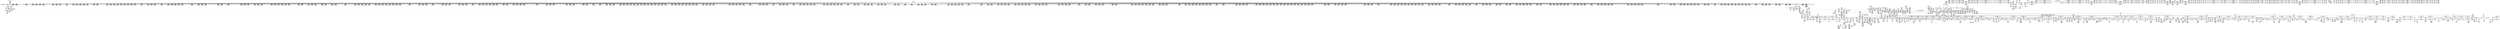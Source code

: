 digraph {
	CE0x4b327d0 [shape=record,shape=Mrecord,label="{CE0x4b327d0|rcu_read_lock:_tmp20|include/linux/rcupdate.h,882|*SummSink*}"]
	CE0x4aafdb0 [shape=record,shape=Mrecord,label="{CE0x4aafdb0|2472:_%struct.cred*,_:_CRE_32,40_|*MultipleSource*|Function::task_sid&Arg::task::|Function::current_has_perm&Arg::tsk::|Function::selinux_task_getscheduler&Arg::p::|security/selinux/hooks.c,208}"]
	CE0x4aba570 [shape=record,shape=Mrecord,label="{CE0x4aba570|_ret_void,_!dbg_!27717|include/linux/rcupdate.h,240|*SummSource*}"]
	CE0x4aef210 [shape=record,shape=Mrecord,label="{CE0x4aef210|2472:_%struct.cred*,_:_CRE_6343,6344_}"]
	CE0x4a6d9a0 [shape=record,shape=Mrecord,label="{CE0x4a6d9a0|current_has_perm:_tmp2}"]
	CE0x4ad85e0 [shape=record,shape=Mrecord,label="{CE0x4ad85e0|2472:_%struct.cred*,_:_CRE_2752,2760_|*MultipleSource*|Function::task_sid&Arg::task::|Function::current_has_perm&Arg::tsk::|Function::selinux_task_getscheduler&Arg::p::|security/selinux/hooks.c,208}"]
	CE0x4a6b4a0 [shape=record,shape=Mrecord,label="{CE0x4a6b4a0|GLOBAL:___llvm_gcov_ctr125|Global_var:__llvm_gcov_ctr125|*SummSource*}"]
	CE0x4b136b0 [shape=record,shape=Mrecord,label="{CE0x4b136b0|task_sid:_tobool|security/selinux/hooks.c,208|*SummSink*}"]
	CE0x4b3f5c0 [shape=record,shape=Mrecord,label="{CE0x4b3f5c0|COLLAPSED:_GCMRE___llvm_gcov_ctr130_internal_global_4_x_i64_zeroinitializer:_elem_0:default:}"]
	CE0x4af08a0 [shape=record,shape=Mrecord,label="{CE0x4af08a0|2472:_%struct.cred*,_:_CRE_6376,6384_|*MultipleSource*|Function::task_sid&Arg::task::|Function::current_has_perm&Arg::tsk::|Function::selinux_task_getscheduler&Arg::p::|security/selinux/hooks.c,208}"]
	CE0x4b17720 [shape=record,shape=Mrecord,label="{CE0x4b17720|__preempt_count_sub:_sub|./arch/x86/include/asm/preempt.h,77|*SummSink*}"]
	CE0x4b03db0 [shape=record,shape=Mrecord,label="{CE0x4b03db0|rcu_read_lock:_tmp6|include/linux/rcupdate.h,882|*SummSink*}"]
	CE0x4adfe70 [shape=record,shape=Mrecord,label="{CE0x4adfe70|2472:_%struct.cred*,_:_CRE_2962,2963_}"]
	CE0x4ab3ba0 [shape=record,shape=Mrecord,label="{CE0x4ab3ba0|2472:_%struct.cred*,_:_CRE_200,208_|*MultipleSource*|Function::task_sid&Arg::task::|Function::current_has_perm&Arg::tsk::|Function::selinux_task_getscheduler&Arg::p::|security/selinux/hooks.c,208}"]
	CE0x4b2f060 [shape=record,shape=Mrecord,label="{CE0x4b2f060|i8*_getelementptr_inbounds_(_42_x_i8_,_42_x_i8_*_.str46,_i32_0,_i32_0)|*Constant*|*SummSource*}"]
	CE0x4b1d7d0 [shape=record,shape=Mrecord,label="{CE0x4b1d7d0|rcu_lock_release:_indirectgoto|*SummSink*}"]
	CE0x4a7aff0 [shape=record,shape=Mrecord,label="{CE0x4a7aff0|current_sid:_sid|security/selinux/hooks.c,220|*SummSink*}"]
	CE0x4abae30 [shape=record,shape=Mrecord,label="{CE0x4abae30|rcu_read_lock:_tmp4|include/linux/rcupdate.h,882}"]
	CE0x4adedd0 [shape=record,shape=Mrecord,label="{CE0x4adedd0|2472:_%struct.cred*,_:_CRE_2948,2949_}"]
	CE0x4ae4610 [shape=record,shape=Mrecord,label="{CE0x4ae4610|2472:_%struct.cred*,_:_CRE_3144,3148_|*MultipleSource*|Function::task_sid&Arg::task::|Function::current_has_perm&Arg::tsk::|Function::selinux_task_getscheduler&Arg::p::|security/selinux/hooks.c,208}"]
	CE0x4aafe80 [shape=record,shape=Mrecord,label="{CE0x4aafe80|_call_void___rcu_read_lock()_#10,_!dbg_!27710|include/linux/rcupdate.h,879}"]
	CE0x4ae7360 [shape=record,shape=Mrecord,label="{CE0x4ae7360|2472:_%struct.cred*,_:_CRE_5960,5968_|*MultipleSource*|Function::task_sid&Arg::task::|Function::current_has_perm&Arg::tsk::|Function::selinux_task_getscheduler&Arg::p::|security/selinux/hooks.c,208}"]
	CE0x4ac0db0 [shape=record,shape=Mrecord,label="{CE0x4ac0db0|2472:_%struct.cred*,_:_CRE_528,536_|*MultipleSource*|Function::task_sid&Arg::task::|Function::current_has_perm&Arg::tsk::|Function::selinux_task_getscheduler&Arg::p::|security/selinux/hooks.c,208}"]
	CE0x4b0c960 [shape=record,shape=Mrecord,label="{CE0x4b0c960|task_sid:_tmp21|security/selinux/hooks.c,208|*SummSink*}"]
	CE0x4af6c90 [shape=record,shape=Mrecord,label="{CE0x4af6c90|2472:_%struct.cred*,_:_CRE_6688,10528_|*MultipleSource*|Function::task_sid&Arg::task::|Function::current_has_perm&Arg::tsk::|Function::selinux_task_getscheduler&Arg::p::|security/selinux/hooks.c,208}"]
	CE0x4b3aa30 [shape=record,shape=Mrecord,label="{CE0x4b3aa30|GLOBAL:___preempt_count_sub|*Constant*|*SummSink*}"]
	CE0x4ab0cf0 [shape=record,shape=Mrecord,label="{CE0x4ab0cf0|2472:_%struct.cred*,_:_CRE_40,44_|*MultipleSource*|Function::task_sid&Arg::task::|Function::current_has_perm&Arg::tsk::|Function::selinux_task_getscheduler&Arg::p::|security/selinux/hooks.c,208}"]
	CE0x4b12300 [shape=record,shape=Mrecord,label="{CE0x4b12300|get_current:_bb}"]
	CE0x4a7ba00 [shape=record,shape=Mrecord,label="{CE0x4a7ba00|GLOBAL:___rcu_read_lock|*Constant*}"]
	CE0x4b41380 [shape=record,shape=Mrecord,label="{CE0x4b41380|0:_i8,_:_GCMR_rcu_read_unlock.__warned_internal_global_i8_0,_section_.data.unlikely_,_align_1:_elem_0:default:}"]
	CE0x4b07c00 [shape=record,shape=Mrecord,label="{CE0x4b07c00|i64*_getelementptr_inbounds_(_11_x_i64_,_11_x_i64_*___llvm_gcov_ctr132,_i64_0,_i64_1)|*Constant*|*SummSink*}"]
	CE0x4af80e0 [shape=record,shape=Mrecord,label="{CE0x4af80e0|2472:_%struct.cred*,_:_CRE_10576,10584_|*MultipleSource*|Function::task_sid&Arg::task::|Function::current_has_perm&Arg::tsk::|Function::selinux_task_getscheduler&Arg::p::|security/selinux/hooks.c,208}"]
	CE0x4abdbc0 [shape=record,shape=Mrecord,label="{CE0x4abdbc0|rcu_read_lock:_tmp15|include/linux/rcupdate.h,882}"]
	CE0x4b86520 [shape=record,shape=Mrecord,label="{CE0x4b86520|i64*_getelementptr_inbounds_(_4_x_i64_,_4_x_i64_*___llvm_gcov_ctr130,_i64_0,_i64_0)|*Constant*}"]
	CE0x4b28740 [shape=record,shape=Mrecord,label="{CE0x4b28740|__preempt_count_sub:_tmp4|./arch/x86/include/asm/preempt.h,77}"]
	CE0x4b527b0 [shape=record,shape=Mrecord,label="{CE0x4b527b0|_ret_void,_!dbg_!27717|include/linux/rcupdate.h,245}"]
	CE0x4af7e70 [shape=record,shape=Mrecord,label="{CE0x4af7e70|2472:_%struct.cred*,_:_CRE_10572,10576_|*MultipleSource*|Function::task_sid&Arg::task::|Function::current_has_perm&Arg::tsk::|Function::selinux_task_getscheduler&Arg::p::|security/selinux/hooks.c,208}"]
	CE0x4b41850 [shape=record,shape=Mrecord,label="{CE0x4b41850|_call_void_mcount()_#3|*SummSink*}"]
	CE0x4b2e8c0 [shape=record,shape=Mrecord,label="{CE0x4b2e8c0|i32_883|*Constant*|*SummSource*}"]
	CE0x4b3c6e0 [shape=record,shape=Mrecord,label="{CE0x4b3c6e0|rcu_read_unlock:_land.lhs.true2}"]
	CE0x684e590 [shape=record,shape=Mrecord,label="{CE0x684e590|GLOBAL:_current_has_perm|*Constant*|*SummSink*}"]
	CE0x4a6cb50 [shape=record,shape=Mrecord,label="{CE0x4a6cb50|_call_void_lockdep_rcu_suspicious(i8*_getelementptr_inbounds_(_25_x_i8_,_25_x_i8_*_.str3,_i32_0,_i32_0),_i32_218,_i8*_getelementptr_inbounds_(_45_x_i8_,_45_x_i8_*_.str12,_i32_0,_i32_0))_#10,_!dbg_!27727|security/selinux/hooks.c,218|*SummSink*}"]
	CE0x4ac1eb0 [shape=record,shape=Mrecord,label="{CE0x4ac1eb0|2472:_%struct.cred*,_:_CRE_592,600_|*MultipleSource*|Function::task_sid&Arg::task::|Function::current_has_perm&Arg::tsk::|Function::selinux_task_getscheduler&Arg::p::|security/selinux/hooks.c,208}"]
	CE0x4ab4110 [shape=record,shape=Mrecord,label="{CE0x4ab4110|rcu_read_lock:_tmp1|*SummSink*}"]
	CE0x4a445e0 [shape=record,shape=Mrecord,label="{CE0x4a445e0|i8_1|*Constant*|*SummSink*}"]
	CE0x4abbc90 [shape=record,shape=Mrecord,label="{CE0x4abbc90|i64*_getelementptr_inbounds_(_2_x_i64_,_2_x_i64_*___llvm_gcov_ctr131,_i64_0,_i64_0)|*Constant*|*SummSource*}"]
	CE0x4a5bf20 [shape=record,shape=Mrecord,label="{CE0x4a5bf20|i32_(i32,_i32,_i16,_i32,_%struct.common_audit_data*)*_bitcast_(i32_(i32,_i32,_i16,_i32,_%struct.common_audit_data.495*)*_avc_has_perm_to_i32_(i32,_i32,_i16,_i32,_%struct.common_audit_data*)*)|*Constant*|*SummSource*}"]
	CE0x4a95750 [shape=record,shape=Mrecord,label="{CE0x4a95750|current_sid:_security|security/selinux/hooks.c,218|*SummSink*}"]
	CE0x4b7b300 [shape=record,shape=Mrecord,label="{CE0x4b7b300|i64*_getelementptr_inbounds_(_4_x_i64_,_4_x_i64_*___llvm_gcov_ctr135,_i64_0,_i64_3)|*Constant*|*SummSink*}"]
	CE0x4a4ea70 [shape=record,shape=Mrecord,label="{CE0x4a4ea70|_ret_i32_%retval.0,_!dbg_!27728|security/selinux/avc.c,775|*SummSource*}"]
	CE0x4a6a1f0 [shape=record,shape=Mrecord,label="{CE0x4a6a1f0|_call_void_mcount()_#3|*SummSink*}"]
	CE0x4a569c0 [shape=record,shape=Mrecord,label="{CE0x4a569c0|i32_256|*Constant*|*SummSource*}"]
	CE0x4af1050 [shape=record,shape=Mrecord,label="{CE0x4af1050|2472:_%struct.cred*,_:_CRE_6400,6408_|*MultipleSource*|Function::task_sid&Arg::task::|Function::current_has_perm&Arg::tsk::|Function::selinux_task_getscheduler&Arg::p::|security/selinux/hooks.c,208}"]
	CE0x4b46040 [shape=record,shape=Mrecord,label="{CE0x4b46040|rcu_read_unlock:_tmp12|include/linux/rcupdate.h,933|*SummSink*}"]
	CE0x4abf480 [shape=record,shape=Mrecord,label="{CE0x4abf480|rcu_read_lock:_tmp18|include/linux/rcupdate.h,882|*SummSource*}"]
	CE0x4aee890 [shape=record,shape=Mrecord,label="{CE0x4aee890|2472:_%struct.cred*,_:_CRE_6335,6336_}"]
	CE0x4aa2530 [shape=record,shape=Mrecord,label="{CE0x4aa2530|__rcu_read_lock:_entry}"]
	CE0x4aba800 [shape=record,shape=Mrecord,label="{CE0x4aba800|2472:_%struct.cred*,_:_CRE_88,92_|*MultipleSource*|Function::task_sid&Arg::task::|Function::current_has_perm&Arg::tsk::|Function::selinux_task_getscheduler&Arg::p::|security/selinux/hooks.c,208}"]
	CE0x4ab8c60 [shape=record,shape=Mrecord,label="{CE0x4ab8c60|_ret_void,_!dbg_!27717|include/linux/rcupdate.h,419}"]
	CE0x4a65550 [shape=record,shape=Mrecord,label="{CE0x4a65550|i64_1|*Constant*}"]
	CE0x4b45270 [shape=record,shape=Mrecord,label="{CE0x4b45270|rcu_read_unlock:_tmp10|include/linux/rcupdate.h,933}"]
	CE0x4b3f810 [shape=record,shape=Mrecord,label="{CE0x4b3f810|rcu_read_unlock:_call|include/linux/rcupdate.h,933|*SummSource*}"]
	CE0x4a7ab30 [shape=record,shape=Mrecord,label="{CE0x4a7ab30|current_sid:_sid|security/selinux/hooks.c,220|*SummSource*}"]
	CE0x4ae0920 [shape=record,shape=Mrecord,label="{CE0x4ae0920|2472:_%struct.cred*,_:_CRE_2971,2972_}"]
	CE0x4abfa60 [shape=record,shape=Mrecord,label="{CE0x4abfa60|_call_void_lockdep_rcu_suspicious(i8*_getelementptr_inbounds_(_25_x_i8_,_25_x_i8_*_.str45,_i32_0,_i32_0),_i32_883,_i8*_getelementptr_inbounds_(_42_x_i8_,_42_x_i8_*_.str46,_i32_0,_i32_0))_#10,_!dbg_!27728|include/linux/rcupdate.h,882}"]
	CE0x4b2f550 [shape=record,shape=Mrecord,label="{CE0x4b2f550|i64*_getelementptr_inbounds_(_11_x_i64_,_11_x_i64_*___llvm_gcov_ctr127,_i64_0,_i64_9)|*Constant*|*SummSource*}"]
	CE0x4b8e7a0 [shape=record,shape=Mrecord,label="{CE0x4b8e7a0|void_(i32*,_i32,_i32*)*_asm_addl_$1,_%gs:$0_,_*m,ri,*m,_dirflag_,_fpsr_,_flags_|*SummSink*}"]
	CE0x4b3c140 [shape=record,shape=Mrecord,label="{CE0x4b3c140|_call_void_asm_sideeffect_,_memory_,_dirflag_,_fpsr_,_flags_()_#3,_!dbg_!27711,_!srcloc_!27714|include/linux/rcupdate.h,244|*SummSource*}"]
	CE0x4b3ab70 [shape=record,shape=Mrecord,label="{CE0x4b3ab70|__preempt_count_sub:_entry}"]
	CE0x4b839e0 [shape=record,shape=Mrecord,label="{CE0x4b839e0|COLLAPSED:_GCMRE___llvm_gcov_ctr134_internal_global_4_x_i64_zeroinitializer:_elem_0:default:}"]
	CE0x4ad4760 [shape=record,shape=Mrecord,label="{CE0x4ad4760|2472:_%struct.cred*,_:_CRE_2536,2544_|*MultipleSource*|Function::task_sid&Arg::task::|Function::current_has_perm&Arg::tsk::|Function::selinux_task_getscheduler&Arg::p::|security/selinux/hooks.c,208}"]
	CE0x4b46a20 [shape=record,shape=Mrecord,label="{CE0x4b46a20|_call_void_asm_addl_$1,_%gs:$0_,_*m,ri,*m,_dirflag_,_fpsr_,_flags_(i32*___preempt_count,_i32_%val,_i32*___preempt_count)_#3,_!dbg_!27714,_!srcloc_!27717|./arch/x86/include/asm/preempt.h,72}"]
	CE0x4a76380 [shape=record,shape=Mrecord,label="{CE0x4a76380|i32_77|*Constant*|*SummSink*}"]
	CE0x4ac22f0 [shape=record,shape=Mrecord,label="{CE0x4ac22f0|2472:_%struct.cred*,_:_CRE_608,616_|*MultipleSource*|Function::task_sid&Arg::task::|Function::current_has_perm&Arg::tsk::|Function::selinux_task_getscheduler&Arg::p::|security/selinux/hooks.c,208}"]
	CE0x4afcf80 [shape=record,shape=Mrecord,label="{CE0x4afcf80|task_sid:_tmp16|security/selinux/hooks.c,208|*SummSink*}"]
	CE0x4a49a50 [shape=record,shape=Mrecord,label="{CE0x4a49a50|task_sid:_land.lhs.true|*SummSource*}"]
	CE0x4af3f70 [shape=record,shape=Mrecord,label="{CE0x4af3f70|2472:_%struct.cred*,_:_CRE_6544,6552_|*MultipleSource*|Function::task_sid&Arg::task::|Function::current_has_perm&Arg::tsk::|Function::selinux_task_getscheduler&Arg::p::|security/selinux/hooks.c,208}"]
	CE0x4ba3740 [shape=record,shape=Mrecord,label="{CE0x4ba3740|__rcu_read_unlock:_tmp7|include/linux/rcupdate.h,245}"]
	CE0x4b39ab0 [shape=record,shape=Mrecord,label="{CE0x4b39ab0|i64*_getelementptr_inbounds_(_4_x_i64_,_4_x_i64_*___llvm_gcov_ctr128,_i64_0,_i64_3)|*Constant*|*SummSink*}"]
	CE0x4b044d0 [shape=record,shape=Mrecord,label="{CE0x4b044d0|rcu_read_lock:_land.lhs.true2}"]
	CE0x4aa33c0 [shape=record,shape=Mrecord,label="{CE0x4aa33c0|_ret_void,_!dbg_!27735|include/linux/rcupdate.h,884|*SummSink*}"]
	CE0x4aee630 [shape=record,shape=Mrecord,label="{CE0x4aee630|2472:_%struct.cred*,_:_CRE_6333,6334_}"]
	CE0x4ab5860 [shape=record,shape=Mrecord,label="{CE0x4ab5860|rcu_read_lock:_land.lhs.true|*SummSink*}"]
	CE0x4a5cf50 [shape=record,shape=Mrecord,label="{CE0x4a5cf50|avc_has_perm:_tsid|Function::avc_has_perm&Arg::tsid::|*SummSource*}"]
	CE0x4b31630 [shape=record,shape=Mrecord,label="{CE0x4b31630|__rcu_read_unlock:_tmp5|include/linux/rcupdate.h,244|*SummSource*}"]
	CE0x4b9edf0 [shape=record,shape=Mrecord,label="{CE0x4b9edf0|__preempt_count_add:_tmp1|*SummSink*}"]
	CE0x4a968d0 [shape=record,shape=Mrecord,label="{CE0x4a968d0|current_sid:_tmp6|security/selinux/hooks.c,218|*SummSink*}"]
	CE0x4b79500 [shape=record,shape=Mrecord,label="{CE0x4b79500|__preempt_count_add:_do.body|*SummSink*}"]
	CE0x4abcb90 [shape=record,shape=Mrecord,label="{CE0x4abcb90|rcu_read_unlock:_tmp14|include/linux/rcupdate.h,933|*SummSource*}"]
	CE0x4a74000 [shape=record,shape=Mrecord,label="{CE0x4a74000|current_sid:_bb}"]
	CE0x4ab8360 [shape=record,shape=Mrecord,label="{CE0x4ab8360|%struct.task_struct*_(%struct.task_struct**)*_asm_movq_%gs:$_1:P_,$0_,_r,im,_dirflag_,_fpsr_,_flags_}"]
	CE0x4b0a9e0 [shape=record,shape=Mrecord,label="{CE0x4b0a9e0|rcu_read_lock:_land.lhs.true2|*SummSink*}"]
	CE0x4a981a0 [shape=record,shape=Mrecord,label="{CE0x4a981a0|i64*_getelementptr_inbounds_(_11_x_i64_,_11_x_i64_*___llvm_gcov_ctr125,_i64_0,_i64_9)|*Constant*}"]
	CE0x4ac4b70 [shape=record,shape=Mrecord,label="{CE0x4ac4b70|task_sid:_tmp19|security/selinux/hooks.c,208|*SummSink*}"]
	CE0x4b1a270 [shape=record,shape=Mrecord,label="{CE0x4b1a270|i64*_getelementptr_inbounds_(_4_x_i64_,_4_x_i64_*___llvm_gcov_ctr134,_i64_0,_i64_2)|*Constant*|*SummSink*}"]
	CE0x4aaf340 [shape=record,shape=Mrecord,label="{CE0x4aaf340|_call_void_mcount()_#3|*SummSink*}"]
	CE0x4b30b00 [shape=record,shape=Mrecord,label="{CE0x4b30b00|cred_sid:_sid|security/selinux/hooks.c,197}"]
	CE0x4b02e50 [shape=record,shape=Mrecord,label="{CE0x4b02e50|_call_void_mcount()_#3|*SummSink*}"]
	CE0x4b87010 [shape=record,shape=Mrecord,label="{CE0x4b87010|__rcu_read_lock:_tmp5|include/linux/rcupdate.h,239|*SummSource*}"]
	CE0x4b348f0 [shape=record,shape=Mrecord,label="{CE0x4b348f0|rcu_read_lock:_if.end|*SummSink*}"]
	CE0x4b427c0 [shape=record,shape=Mrecord,label="{CE0x4b427c0|rcu_read_unlock:_tmp13|include/linux/rcupdate.h,933|*SummSink*}"]
	CE0x4aab710 [shape=record,shape=Mrecord,label="{CE0x4aab710|__rcu_read_lock:_entry|*SummSource*}"]
	CE0x4a44470 [shape=record,shape=Mrecord,label="{CE0x4a44470|i8_1|*Constant*|*SummSource*}"]
	CE0x4b10e10 [shape=record,shape=Mrecord,label="{CE0x4b10e10|cred_sid:_cred|Function::cred_sid&Arg::cred::|*SummSink*}"]
	CE0x4ab6660 [shape=record,shape=Mrecord,label="{CE0x4ab6660|2472:_%struct.cred*,_:_CRE_76,80_|*MultipleSource*|Function::task_sid&Arg::task::|Function::current_has_perm&Arg::tsk::|Function::selinux_task_getscheduler&Arg::p::|security/selinux/hooks.c,208}"]
	CE0x4b50460 [shape=record,shape=Mrecord,label="{CE0x4b50460|_call_void_rcu_lock_release(%struct.lockdep_map*_rcu_lock_map)_#10,_!dbg_!27733|include/linux/rcupdate.h,935|*SummSink*}"]
	CE0x4a97870 [shape=record,shape=Mrecord,label="{CE0x4a97870|i32_218|*Constant*|*SummSource*}"]
	CE0x4a95c40 [shape=record,shape=Mrecord,label="{CE0x4a95c40|i64_1|*Constant*}"]
	CE0x4a47b50 [shape=record,shape=Mrecord,label="{CE0x4a47b50|i64*_getelementptr_inbounds_(_2_x_i64_,_2_x_i64_*___llvm_gcov_ctr288,_i64_0,_i64_0)|*Constant*}"]
	CE0x4b51e20 [shape=record,shape=Mrecord,label="{CE0x4b51e20|GLOBAL:___rcu_read_unlock|*Constant*|*SummSource*}"]
	CE0x4ad2480 [shape=record,shape=Mrecord,label="{CE0x4ad2480|2472:_%struct.cred*,_:_CRE_2472,2480_|*MultipleSource*|Function::task_sid&Arg::task::|Function::current_has_perm&Arg::tsk::|Function::selinux_task_getscheduler&Arg::p::|security/selinux/hooks.c,208}"]
	CE0x4b48d90 [shape=record,shape=Mrecord,label="{CE0x4b48d90|rcu_read_unlock:_land.lhs.true|*SummSource*}"]
	CE0x4ae69b0 [shape=record,shape=Mrecord,label="{CE0x4ae69b0|2472:_%struct.cred*,_:_CRE_5928,5936_|*MultipleSource*|Function::task_sid&Arg::task::|Function::current_has_perm&Arg::tsk::|Function::selinux_task_getscheduler&Arg::p::|security/selinux/hooks.c,208}"]
	CE0x4b21a20 [shape=record,shape=Mrecord,label="{CE0x4b21a20|i64_ptrtoint_(i8*_blockaddress(_rcu_lock_acquire,_%__here)_to_i64)|*Constant*|*SummSink*}"]
	CE0x4aecae0 [shape=record,shape=Mrecord,label="{CE0x4aecae0|2472:_%struct.cred*,_:_CRE_6310,6311_}"]
	CE0x4a74a50 [shape=record,shape=Mrecord,label="{CE0x4a74a50|task_sid:_real_cred|security/selinux/hooks.c,208|*SummSink*}"]
	CE0x4a4d810 [shape=record,shape=Mrecord,label="{CE0x4a4d810|current_sid:_tmp15|security/selinux/hooks.c,218|*SummSource*}"]
	CE0x4b819e0 [shape=record,shape=Mrecord,label="{CE0x4b819e0|__preempt_count_sub:_tmp4|./arch/x86/include/asm/preempt.h,77|*SummSink*}"]
	CE0x4ad8f30 [shape=record,shape=Mrecord,label="{CE0x4ad8f30|2472:_%struct.cred*,_:_CRE_2784,2792_|*MultipleSource*|Function::task_sid&Arg::task::|Function::current_has_perm&Arg::tsk::|Function::selinux_task_getscheduler&Arg::p::|security/selinux/hooks.c,208}"]
	CE0x4aea770 [shape=record,shape=Mrecord,label="{CE0x4aea770|2472:_%struct.cred*,_:_CRE_6256,6264_|*MultipleSource*|Function::task_sid&Arg::task::|Function::current_has_perm&Arg::tsk::|Function::selinux_task_getscheduler&Arg::p::|security/selinux/hooks.c,208}"]
	CE0x4aeaec0 [shape=record,shape=Mrecord,label="{CE0x4aeaec0|2472:_%struct.cred*,_:_CRE_6288,6289_}"]
	CE0x4a4c1a0 [shape=record,shape=Mrecord,label="{CE0x4a4c1a0|current_sid:_do.end|*SummSource*}"]
	CE0x4ac5a70 [shape=record,shape=Mrecord,label="{CE0x4ac5a70|2472:_%struct.cred*,_:_CRE_698,699_}"]
	CE0x4b9ef10 [shape=record,shape=Mrecord,label="{CE0x4b9ef10|i64*_getelementptr_inbounds_(_4_x_i64_,_4_x_i64_*___llvm_gcov_ctr129,_i64_0,_i64_1)|*Constant*}"]
	CE0x4ac1600 [shape=record,shape=Mrecord,label="{CE0x4ac1600|2472:_%struct.cred*,_:_CRE_560,568_|*MultipleSource*|Function::task_sid&Arg::task::|Function::current_has_perm&Arg::tsk::|Function::selinux_task_getscheduler&Arg::p::|security/selinux/hooks.c,208}"]
	CE0x4adabb0 [shape=record,shape=Mrecord,label="{CE0x4adabb0|2472:_%struct.cred*,_:_CRE_2876,2880_|*MultipleSource*|Function::task_sid&Arg::task::|Function::current_has_perm&Arg::tsk::|Function::selinux_task_getscheduler&Arg::p::|security/selinux/hooks.c,208}"]
	CE0x4b14b90 [shape=record,shape=Mrecord,label="{CE0x4b14b90|task_sid:_tmp8|security/selinux/hooks.c,208|*SummSource*}"]
	CE0x4adf4f0 [shape=record,shape=Mrecord,label="{CE0x4adf4f0|2472:_%struct.cred*,_:_CRE_2954,2955_}"]
	CE0x4b30980 [shape=record,shape=Mrecord,label="{CE0x4b30980|cred_sid:_tmp5|security/selinux/hooks.c,196|*SummSink*}"]
	CE0x4b46e40 [shape=record,shape=Mrecord,label="{CE0x4b46e40|rcu_lock_acquire:_tmp1}"]
	CE0x4ab1b70 [shape=record,shape=Mrecord,label="{CE0x4ab1b70|task_sid:_if.then|*SummSink*}"]
	CE0x4a77140 [shape=record,shape=Mrecord,label="{CE0x4a77140|cred_sid:_tmp3}"]
	CE0x4aeec20 [shape=record,shape=Mrecord,label="{CE0x4aeec20|2472:_%struct.cred*,_:_CRE_6338,6339_}"]
	CE0x4abe810 [shape=record,shape=Mrecord,label="{CE0x4abe810|i64*_getelementptr_inbounds_(_11_x_i64_,_11_x_i64_*___llvm_gcov_ctr127,_i64_0,_i64_8)|*Constant*|*SummSource*}"]
	CE0x4a7be30 [shape=record,shape=Mrecord,label="{CE0x4a7be30|task_sid:_do.end|*SummSource*}"]
	CE0x4ab1c90 [shape=record,shape=Mrecord,label="{CE0x4ab1c90|task_sid:_if.end}"]
	CE0x4b83a50 [shape=record,shape=Mrecord,label="{CE0x4b83a50|__rcu_read_unlock:_tmp|*SummSource*}"]
	CE0x4a5cb60 [shape=record,shape=Mrecord,label="{CE0x4a5cb60|avc_has_perm:_ssid|Function::avc_has_perm&Arg::ssid::|*SummSource*}"]
	CE0x4a97250 [shape=record,shape=Mrecord,label="{CE0x4a97250|GLOBAL:_lockdep_rcu_suspicious|*Constant*}"]
	CE0x4a79e30 [shape=record,shape=Mrecord,label="{CE0x4a79e30|task_sid:_tmp2}"]
	CE0x4a77670 [shape=record,shape=Mrecord,label="{CE0x4a77670|GLOBAL:_rcu_lock_acquire|*Constant*}"]
	CE0x4a61420 [shape=record,shape=Mrecord,label="{CE0x4a61420|rcu_read_lock:_tmp5|include/linux/rcupdate.h,882|*SummSource*}"]
	CE0x4a53af0 [shape=record,shape=Mrecord,label="{CE0x4a53af0|current_sid:_tmp7|security/selinux/hooks.c,218|*SummSource*}"]
	CE0x4af7720 [shape=record,shape=Mrecord,label="{CE0x4af7720|2472:_%struct.cred*,_:_CRE_10552,10560_|*MultipleSource*|Function::task_sid&Arg::task::|Function::current_has_perm&Arg::tsk::|Function::selinux_task_getscheduler&Arg::p::|security/selinux/hooks.c,208}"]
	CE0x4acd5f0 [shape=record,shape=Mrecord,label="{CE0x4acd5f0|2472:_%struct.cred*,_:_CRE_2104,2112_|*MultipleSource*|Function::task_sid&Arg::task::|Function::current_has_perm&Arg::tsk::|Function::selinux_task_getscheduler&Arg::p::|security/selinux/hooks.c,208}"]
	CE0x4a7a830 [shape=record,shape=Mrecord,label="{CE0x4a7a830|get_current:_tmp1|*SummSource*}"]
	CE0x4adfd40 [shape=record,shape=Mrecord,label="{CE0x4adfd40|2472:_%struct.cred*,_:_CRE_2961,2962_}"]
	CE0x4ade0c0 [shape=record,shape=Mrecord,label="{CE0x4ade0c0|2472:_%struct.cred*,_:_CRE_2937,2938_}"]
	CE0x4ab36c0 [shape=record,shape=Mrecord,label="{CE0x4ab36c0|_ret_void,_!dbg_!27717|include/linux/rcupdate.h,419|*SummSource*}"]
	CE0x4b1a9d0 [shape=record,shape=Mrecord,label="{CE0x4b1a9d0|i64*_getelementptr_inbounds_(_4_x_i64_,_4_x_i64_*___llvm_gcov_ctr129,_i64_0,_i64_2)|*Constant*}"]
	CE0x4ac53e0 [shape=record,shape=Mrecord,label="{CE0x4ac53e0|i32_208|*Constant*}"]
	CE0x4ae2790 [shape=record,shape=Mrecord,label="{CE0x4ae2790|2472:_%struct.cred*,_:_CRE_3064,3072_|*MultipleSource*|Function::task_sid&Arg::task::|Function::current_has_perm&Arg::tsk::|Function::selinux_task_getscheduler&Arg::p::|security/selinux/hooks.c,208}"]
	CE0x4b1b860 [shape=record,shape=Mrecord,label="{CE0x4b1b860|__rcu_read_unlock:_tmp5|include/linux/rcupdate.h,244|*SummSink*}"]
	CE0x4aeb3b0 [shape=record,shape=Mrecord,label="{CE0x4aeb3b0|2472:_%struct.cred*,_:_CRE_6290,6291_}"]
	CE0x4b33140 [shape=record,shape=Mrecord,label="{CE0x4b33140|i64*_getelementptr_inbounds_(_11_x_i64_,_11_x_i64_*___llvm_gcov_ctr127,_i64_0,_i64_10)|*Constant*|*SummSink*}"]
	CE0x4ab3950 [shape=record,shape=Mrecord,label="{CE0x4ab3950|rcu_read_lock:_tobool|include/linux/rcupdate.h,882|*SummSink*}"]
	CE0x4a785e0 [shape=record,shape=Mrecord,label="{CE0x4a785e0|2472:_%struct.cred*,_:_CRE_408,416_|*MultipleSource*|Function::task_sid&Arg::task::|Function::current_has_perm&Arg::tsk::|Function::selinux_task_getscheduler&Arg::p::|security/selinux/hooks.c,208}"]
	CE0x4b17790 [shape=record,shape=Mrecord,label="{CE0x4b17790|__rcu_read_unlock:_tmp3|*SummSink*}"]
	CE0x4b8d750 [shape=record,shape=Mrecord,label="{CE0x4b8d750|__preempt_count_sub:_tmp6|./arch/x86/include/asm/preempt.h,78|*SummSource*}"]
	CE0x4aaf870 [shape=record,shape=Mrecord,label="{CE0x4aaf870|rcu_lock_acquire:_entry|*SummSink*}"]
	CE0x4ac1a40 [shape=record,shape=Mrecord,label="{CE0x4ac1a40|2472:_%struct.cred*,_:_CRE_576,584_|*MultipleSource*|Function::task_sid&Arg::task::|Function::current_has_perm&Arg::tsk::|Function::selinux_task_getscheduler&Arg::p::|security/selinux/hooks.c,208}"]
	CE0x4aea2e0 [shape=record,shape=Mrecord,label="{CE0x4aea2e0|2472:_%struct.cred*,_:_CRE_6240,6248_|*MultipleSource*|Function::task_sid&Arg::task::|Function::current_has_perm&Arg::tsk::|Function::selinux_task_getscheduler&Arg::p::|security/selinux/hooks.c,208}"]
	CE0x4a4d3c0 [shape=record,shape=Mrecord,label="{CE0x4a4d3c0|avc_has_perm:_tclass|Function::avc_has_perm&Arg::tclass::|*SummSink*}"]
	CE0x4a78db0 [shape=record,shape=Mrecord,label="{CE0x4a78db0|2472:_%struct.cred*,_:_CRE_440,448_|*MultipleSource*|Function::task_sid&Arg::task::|Function::current_has_perm&Arg::tsk::|Function::selinux_task_getscheduler&Arg::p::|security/selinux/hooks.c,208}"]
	CE0x4b4ed40 [shape=record,shape=Mrecord,label="{CE0x4b4ed40|rcu_read_unlock:_tmp20|include/linux/rcupdate.h,933|*SummSink*}"]
	CE0x4a8ee20 [shape=record,shape=Mrecord,label="{CE0x4a8ee20|get_current:_entry|*SummSource*}"]
	CE0x4ade450 [shape=record,shape=Mrecord,label="{CE0x4ade450|2472:_%struct.cred*,_:_CRE_2940,2941_}"]
	CE0x4adffa0 [shape=record,shape=Mrecord,label="{CE0x4adffa0|2472:_%struct.cred*,_:_CRE_2963,2964_}"]
	CE0x4afd130 [shape=record,shape=Mrecord,label="{CE0x4afd130|task_sid:_tmp17|security/selinux/hooks.c,208}"]
	CE0x4a7b2e0 [shape=record,shape=Mrecord,label="{CE0x4a7b2e0|2472:_%struct.cred*,_:_CRE_384,392_|*MultipleSource*|Function::task_sid&Arg::task::|Function::current_has_perm&Arg::tsk::|Function::selinux_task_getscheduler&Arg::p::|security/selinux/hooks.c,208}"]
	CE0x4a60860 [shape=record,shape=Mrecord,label="{CE0x4a60860|i32_0|*Constant*}"]
	CE0x4a6da80 [shape=record,shape=Mrecord,label="{CE0x4a6da80|current_has_perm:_tmp2|*SummSink*}"]
	CE0x4ab5b50 [shape=record,shape=Mrecord,label="{CE0x4ab5b50|rcu_read_lock:_tmp3|*SummSink*}"]
	CE0x4aa4c70 [shape=record,shape=Mrecord,label="{CE0x4aa4c70|2472:_%struct.cred*,_:_CRE_296,304_|*MultipleSource*|Function::task_sid&Arg::task::|Function::current_has_perm&Arg::tsk::|Function::selinux_task_getscheduler&Arg::p::|security/selinux/hooks.c,208}"]
	CE0x4b150f0 [shape=record,shape=Mrecord,label="{CE0x4b150f0|GLOBAL:_task_sid.__warned|Global_var:task_sid.__warned|*SummSink*}"]
	CE0x4aafd10 [shape=record,shape=Mrecord,label="{CE0x4aafd10|2472:_%struct.cred*,_:_CRE_20,24_|*MultipleSource*|Function::task_sid&Arg::task::|Function::current_has_perm&Arg::tsk::|Function::selinux_task_getscheduler&Arg::p::|security/selinux/hooks.c,208}"]
	CE0x4a7b920 [shape=record,shape=Mrecord,label="{CE0x4a7b920|rcu_read_lock:_tmp2}"]
	CE0x4a97150 [shape=record,shape=Mrecord,label="{CE0x4a97150|cred_sid:_tmp|*SummSink*}"]
	CE0x4b0c4e0 [shape=record,shape=Mrecord,label="{CE0x4b0c4e0|task_sid:_tmp22|security/selinux/hooks.c,208|*SummSource*}"]
	CE0x4a79630 [shape=record,shape=Mrecord,label="{CE0x4a79630|i64_4|*Constant*|*SummSink*}"]
	CE0x4aefcc0 [shape=record,shape=Mrecord,label="{CE0x4aefcc0|2472:_%struct.cred*,_:_CRE_6352,6353_}"]
	CE0x4a71760 [shape=record,shape=Mrecord,label="{CE0x4a71760|i1_true|*Constant*}"]
	CE0x4b04a60 [shape=record,shape=Mrecord,label="{CE0x4b04a60|rcu_lock_acquire:_tmp3|*SummSink*}"]
	CE0x4afb2a0 [shape=record,shape=Mrecord,label="{CE0x4afb2a0|task_sid:_call3|security/selinux/hooks.c,208|*SummSource*}"]
	CE0x4ada030 [shape=record,shape=Mrecord,label="{CE0x4ada030|2472:_%struct.cred*,_:_CRE_2840,2848_|*MultipleSource*|Function::task_sid&Arg::task::|Function::current_has_perm&Arg::tsk::|Function::selinux_task_getscheduler&Arg::p::|security/selinux/hooks.c,208}"]
	CE0x4a771b0 [shape=record,shape=Mrecord,label="{CE0x4a771b0|cred_sid:_tmp3|*SummSource*}"]
	CE0x4a5d8d0 [shape=record,shape=Mrecord,label="{CE0x4a5d8d0|i64*_getelementptr_inbounds_(_2_x_i64_,_2_x_i64_*___llvm_gcov_ctr136,_i64_0,_i64_0)|*Constant*}"]
	CE0x4ac03d0 [shape=record,shape=Mrecord,label="{CE0x4ac03d0|rcu_read_unlock:_tmp4|include/linux/rcupdate.h,933}"]
	CE0x4b1d650 [shape=record,shape=Mrecord,label="{CE0x4b1d650|rcu_lock_release:_indirectgoto}"]
	CE0x4ad43d0 [shape=record,shape=Mrecord,label="{CE0x4ad43d0|2472:_%struct.cred*,_:_CRE_2533,2534_}"]
	CE0x4ad4890 [shape=record,shape=Mrecord,label="{CE0x4ad4890|2472:_%struct.cred*,_:_CRE_2544,2568_|*MultipleSource*|Function::task_sid&Arg::task::|Function::current_has_perm&Arg::tsk::|Function::selinux_task_getscheduler&Arg::p::|security/selinux/hooks.c,208}"]
	CE0x4a90340 [shape=record,shape=Mrecord,label="{CE0x4a90340|get_current:_tmp3}"]
	CE0x4acf760 [shape=record,shape=Mrecord,label="{CE0x4acf760|2472:_%struct.cred*,_:_CRE_2280,2288_|*MultipleSource*|Function::task_sid&Arg::task::|Function::current_has_perm&Arg::tsk::|Function::selinux_task_getscheduler&Arg::p::|security/selinux/hooks.c,208}"]
	CE0x4ac6910 [shape=record,shape=Mrecord,label="{CE0x4ac6910|2472:_%struct.cred*,_:_CRE_736,744_|*MultipleSource*|Function::task_sid&Arg::task::|Function::current_has_perm&Arg::tsk::|Function::selinux_task_getscheduler&Arg::p::|security/selinux/hooks.c,208}"]
	CE0x4a5c050 [shape=record,shape=Mrecord,label="{CE0x4a5c050|i32_(i32,_i32,_i16,_i32,_%struct.common_audit_data*)*_bitcast_(i32_(i32,_i32,_i16,_i32,_%struct.common_audit_data.495*)*_avc_has_perm_to_i32_(i32,_i32,_i16,_i32,_%struct.common_audit_data*)*)|*Constant*|*SummSink*}"]
	CE0x4b37c20 [shape=record,shape=Mrecord,label="{CE0x4b37c20|__rcu_read_lock:_tmp7|include/linux/rcupdate.h,240|*SummSink*}"]
	CE0x4a952e0 [shape=record,shape=Mrecord,label="{CE0x4a952e0|i32_22|*Constant*|*SummSource*}"]
	CE0x4b8fff0 [shape=record,shape=Mrecord,label="{CE0x4b8fff0|__preempt_count_sub:_tmp7|./arch/x86/include/asm/preempt.h,78}"]
	CE0x4ab97c0 [shape=record,shape=Mrecord,label="{CE0x4ab97c0|2472:_%struct.cred*,_:_CRE_80,84_|*MultipleSource*|Function::task_sid&Arg::task::|Function::current_has_perm&Arg::tsk::|Function::selinux_task_getscheduler&Arg::p::|security/selinux/hooks.c,208}"]
	CE0x4acb710 [shape=record,shape=Mrecord,label="{CE0x4acb710|2472:_%struct.cred*,_:_CRE_2032,2036_|*MultipleSource*|Function::task_sid&Arg::task::|Function::current_has_perm&Arg::tsk::|Function::selinux_task_getscheduler&Arg::p::|security/selinux/hooks.c,208}"]
	CE0x4a59c50 [shape=record,shape=Mrecord,label="{CE0x4a59c50|selinux_task_getscheduler:_tmp1}"]
	CE0x4afa0d0 [shape=record,shape=Mrecord,label="{CE0x4afa0d0|task_sid:_tmp10|security/selinux/hooks.c,208|*SummSink*}"]
	CE0x4afa820 [shape=record,shape=Mrecord,label="{CE0x4afa820|task_sid:_tmp12|security/selinux/hooks.c,208}"]
	CE0x4b04db0 [shape=record,shape=Mrecord,label="{CE0x4b04db0|_call_void_mcount()_#3|*SummSink*}"]
	CE0x4b012a0 [shape=record,shape=Mrecord,label="{CE0x4b012a0|task_sid:_tmp17|security/selinux/hooks.c,208|*SummSource*}"]
	CE0x4ad34f0 [shape=record,shape=Mrecord,label="{CE0x4ad34f0|2472:_%struct.cred*,_:_CRE_2521,2522_}"]
	CE0x4b130e0 [shape=record,shape=Mrecord,label="{CE0x4b130e0|task_sid:_call|security/selinux/hooks.c,208}"]
	CE0x4b1d2e0 [shape=record,shape=Mrecord,label="{CE0x4b1d2e0|i8*_undef|*Constant*|*SummSink*}"]
	CE0x4abb460 [shape=record,shape=Mrecord,label="{CE0x4abb460|rcu_read_lock:_bb|*SummSource*}"]
	CE0x4a536d0 [shape=record,shape=Mrecord,label="{CE0x4a536d0|current_sid:_tmp4|security/selinux/hooks.c,218}"]
	CE0x4ac3e90 [shape=record,shape=Mrecord,label="{CE0x4ac3e90|i64*_getelementptr_inbounds_(_13_x_i64_,_13_x_i64_*___llvm_gcov_ctr126,_i64_0,_i64_8)|*Constant*|*SummSource*}"]
	CE0x4afca70 [shape=record,shape=Mrecord,label="{CE0x4afca70|task_sid:_tmp15|security/selinux/hooks.c,208|*SummSink*}"]
	CE0x4a6a640 [shape=record,shape=Mrecord,label="{CE0x4a6a640|current_has_perm:_call|security/selinux/hooks.c,1542|*SummSink*}"]
	CE0x4b42c40 [shape=record,shape=Mrecord,label="{CE0x4b42c40|rcu_read_unlock:_tmp4|include/linux/rcupdate.h,933|*SummSource*}"]
	CE0x4a80710 [shape=record,shape=Mrecord,label="{CE0x4a80710|2472:_%struct.cred*,_:_CRE_472,480_|*MultipleSource*|Function::task_sid&Arg::task::|Function::current_has_perm&Arg::tsk::|Function::selinux_task_getscheduler&Arg::p::|security/selinux/hooks.c,208}"]
	CE0x4b1ec40 [shape=record,shape=Mrecord,label="{CE0x4b1ec40|__preempt_count_sub:_do.body|*SummSource*}"]
	CE0x4ac4430 [shape=record,shape=Mrecord,label="{CE0x4ac4430|task_sid:_tmp18|security/selinux/hooks.c,208|*SummSource*}"]
	CE0x4ac9ac0 [shape=record,shape=Mrecord,label="{CE0x4ac9ac0|2472:_%struct.cred*,_:_CRE_1920,1928_|*MultipleSource*|Function::task_sid&Arg::task::|Function::current_has_perm&Arg::tsk::|Function::selinux_task_getscheduler&Arg::p::|security/selinux/hooks.c,208}"]
	CE0x4b31a00 [shape=record,shape=Mrecord,label="{CE0x4b31a00|rcu_read_unlock:_tmp10|include/linux/rcupdate.h,933|*SummSink*}"]
	CE0x4a4ded0 [shape=record,shape=Mrecord,label="{CE0x4a4ded0|avc_has_perm:_requested|Function::avc_has_perm&Arg::requested::}"]
	CE0x4b0d650 [shape=record,shape=Mrecord,label="{CE0x4b0d650|task_sid:_tmp23|security/selinux/hooks.c,208|*SummSource*}"]
	CE0x4ab6d70 [shape=record,shape=Mrecord,label="{CE0x4ab6d70|task_sid:_do.body|*SummSink*}"]
	CE0x4b4cc30 [shape=record,shape=Mrecord,label="{CE0x4b4cc30|i32_934|*Constant*|*SummSource*}"]
	CE0x4a7cb30 [shape=record,shape=Mrecord,label="{CE0x4a7cb30|0:_i8,_:_GCMR_current_sid.__warned_internal_global_i8_0,_section_.data.unlikely_,_align_1:_elem_0:default:}"]
	CE0x4aec750 [shape=record,shape=Mrecord,label="{CE0x4aec750|2472:_%struct.cred*,_:_CRE_6307,6308_}"]
	CE0x4a690d0 [shape=record,shape=Mrecord,label="{CE0x4a690d0|current_has_perm:_perms|Function::current_has_perm&Arg::perms::|*SummSource*}"]
	CE0x4a718e0 [shape=record,shape=Mrecord,label="{CE0x4a718e0|i1_true|*Constant*|*SummSource*}"]
	CE0x4a926f0 [shape=record,shape=Mrecord,label="{CE0x4a926f0|rcu_read_lock:_tmp12|include/linux/rcupdate.h,882}"]
	CE0x4a45750 [shape=record,shape=Mrecord,label="{CE0x4a45750|i64*_getelementptr_inbounds_(_11_x_i64_,_11_x_i64_*___llvm_gcov_ctr125,_i64_0,_i64_8)|*Constant*|*SummSink*}"]
	CE0x4ab2270 [shape=record,shape=Mrecord,label="{CE0x4ab2270|i64*_getelementptr_inbounds_(_13_x_i64_,_13_x_i64_*___llvm_gcov_ctr126,_i64_0,_i64_0)|*Constant*}"]
	CE0x4a51050 [shape=record,shape=Mrecord,label="{CE0x4a51050|task_sid:_task|Function::task_sid&Arg::task::}"]
	CE0x4ab8a10 [shape=record,shape=Mrecord,label="{CE0x4ab8a10|rcu_lock_acquire:_map|Function::rcu_lock_acquire&Arg::map::|*SummSink*}"]
	CE0x4a70b80 [shape=record,shape=Mrecord,label="{CE0x4a70b80|current_sid:_if.end}"]
	CE0x4ab8600 [shape=record,shape=Mrecord,label="{CE0x4ab8600|task_sid:_if.end|*SummSink*}"]
	CE0x4ad3930 [shape=record,shape=Mrecord,label="{CE0x4ad3930|2472:_%struct.cred*,_:_CRE_2523,2524_}"]
	CE0x4b11fd0 [shape=record,shape=Mrecord,label="{CE0x4b11fd0|_ret_void,_!dbg_!27735|include/linux/rcupdate.h,938|*SummSink*}"]
	CE0x4b1abe0 [shape=record,shape=Mrecord,label="{CE0x4b1abe0|i64*_getelementptr_inbounds_(_4_x_i64_,_4_x_i64_*___llvm_gcov_ctr134,_i64_0,_i64_0)|*Constant*|*SummSource*}"]
	CE0x4af19d0 [shape=record,shape=Mrecord,label="{CE0x4af19d0|2472:_%struct.cred*,_:_CRE_6440,6448_|*MultipleSource*|Function::task_sid&Arg::task::|Function::current_has_perm&Arg::tsk::|Function::selinux_task_getscheduler&Arg::p::|security/selinux/hooks.c,208}"]
	CE0x4b88dc0 [shape=record,shape=Mrecord,label="{CE0x4b88dc0|i64*_getelementptr_inbounds_(_4_x_i64_,_4_x_i64_*___llvm_gcov_ctr133,_i64_0,_i64_3)|*Constant*|*SummSource*}"]
	CE0x4ad7570 [shape=record,shape=Mrecord,label="{CE0x4ad7570|2472:_%struct.cred*,_:_CRE_2704,2712_|*MultipleSource*|Function::task_sid&Arg::task::|Function::current_has_perm&Arg::tsk::|Function::selinux_task_getscheduler&Arg::p::|security/selinux/hooks.c,208}"]
	CE0x4a62070 [shape=record,shape=Mrecord,label="{CE0x4a62070|current_sid:_tmp19|security/selinux/hooks.c,218|*SummSource*}"]
	CE0x4b9de10 [shape=record,shape=Mrecord,label="{CE0x4b9de10|__preempt_count_add:_tmp|*SummSink*}"]
	CE0x5de1760 [shape=record,shape=Mrecord,label="{CE0x5de1760|selinux_task_getscheduler:_tmp1|*SummSink*}"]
	CE0x4ad6240 [shape=record,shape=Mrecord,label="{CE0x4ad6240|2472:_%struct.cred*,_:_CRE_2648,2656_|*MultipleSource*|Function::task_sid&Arg::task::|Function::current_has_perm&Arg::tsk::|Function::selinux_task_getscheduler&Arg::p::|security/selinux/hooks.c,208}"]
	CE0x4af4b80 [shape=record,shape=Mrecord,label="{CE0x4af4b80|2472:_%struct.cred*,_:_CRE_6584,6600_|*MultipleSource*|Function::task_sid&Arg::task::|Function::current_has_perm&Arg::tsk::|Function::selinux_task_getscheduler&Arg::p::|security/selinux/hooks.c,208}"]
	CE0x4abf350 [shape=record,shape=Mrecord,label="{CE0x4abf350|rcu_read_lock:_tmp18|include/linux/rcupdate.h,882}"]
	CE0x4b2fdb0 [shape=record,shape=Mrecord,label="{CE0x4b2fdb0|i64*_getelementptr_inbounds_(_2_x_i64_,_2_x_i64_*___llvm_gcov_ctr131,_i64_0,_i64_0)|*Constant*|*SummSink*}"]
	CE0x4a694c0 [shape=record,shape=Mrecord,label="{CE0x4a694c0|_ret_i32_%call7,_!dbg_!27749|security/selinux/hooks.c,210|*SummSource*}"]
	CE0x4a7a380 [shape=record,shape=Mrecord,label="{CE0x4a7a380|current_sid:_tmp9|security/selinux/hooks.c,218|*SummSink*}"]
	CE0x4aab580 [shape=record,shape=Mrecord,label="{CE0x4aab580|GLOBAL:___rcu_read_lock|*Constant*|*SummSink*}"]
	CE0x4b043a0 [shape=record,shape=Mrecord,label="{CE0x4b043a0|rcu_read_lock:_if.then|*SummSink*}"]
	CE0x4b45a50 [shape=record,shape=Mrecord,label="{CE0x4b45a50|_call_void___preempt_count_sub(i32_1)_#10,_!dbg_!27715|include/linux/rcupdate.h,244}"]
	CE0x4b9f020 [shape=record,shape=Mrecord,label="{CE0x4b9f020|_call_void_mcount()_#3}"]
	CE0x4b13640 [shape=record,shape=Mrecord,label="{CE0x4b13640|task_sid:_tmp5|security/selinux/hooks.c,208}"]
	CE0x4a705b0 [shape=record,shape=Mrecord,label="{CE0x4a705b0|i64*_getelementptr_inbounds_(_2_x_i64_,_2_x_i64_*___llvm_gcov_ctr98,_i64_0,_i64_1)|*Constant*|*SummSink*}"]
	CE0x4b06060 [shape=record,shape=Mrecord,label="{CE0x4b06060|rcu_lock_release:_tmp}"]
	CE0x4ab3dc0 [shape=record,shape=Mrecord,label="{CE0x4ab3dc0|2472:_%struct.cred*,_:_CRE_208,216_|*MultipleSource*|Function::task_sid&Arg::task::|Function::current_has_perm&Arg::tsk::|Function::selinux_task_getscheduler&Arg::p::|security/selinux/hooks.c,208}"]
	CE0x4aaf2a0 [shape=record,shape=Mrecord,label="{CE0x4aaf2a0|_call_void_mcount()_#3|*SummSource*}"]
	CE0x4b311e0 [shape=record,shape=Mrecord,label="{CE0x4b311e0|rcu_read_unlock:_if.then|*SummSink*}"]
	CE0x4b47a40 [shape=record,shape=Mrecord,label="{CE0x4b47a40|rcu_read_unlock:_land.lhs.true|*SummSink*}"]
	CE0x4ab5e80 [shape=record,shape=Mrecord,label="{CE0x4ab5e80|_call_void_mcount()_#3|*SummSource*}"]
	CE0x4acd850 [shape=record,shape=Mrecord,label="{CE0x4acd850|2472:_%struct.cred*,_:_CRE_2112,2120_|*MultipleSource*|Function::task_sid&Arg::task::|Function::current_has_perm&Arg::tsk::|Function::selinux_task_getscheduler&Arg::p::|security/selinux/hooks.c,208}"]
	CE0x4b85020 [shape=record,shape=Mrecord,label="{CE0x4b85020|i64*_getelementptr_inbounds_(_4_x_i64_,_4_x_i64_*___llvm_gcov_ctr133,_i64_0,_i64_3)|*Constant*}"]
	CE0x4b17b10 [shape=record,shape=Mrecord,label="{CE0x4b17b10|__rcu_read_unlock:_tmp1}"]
	CE0x4b063f0 [shape=record,shape=Mrecord,label="{CE0x4b063f0|rcu_read_lock:_tmp4|include/linux/rcupdate.h,882|*SummSource*}"]
	CE0x4ae6e70 [shape=record,shape=Mrecord,label="{CE0x4ae6e70|2472:_%struct.cred*,_:_CRE_5944,5952_|*MultipleSource*|Function::task_sid&Arg::task::|Function::current_has_perm&Arg::tsk::|Function::selinux_task_getscheduler&Arg::p::|security/selinux/hooks.c,208}"]
	CE0x4a73980 [shape=record,shape=Mrecord,label="{CE0x4a73980|_call_void_mcount()_#3}"]
	CE0x4a6fc60 [shape=record,shape=Mrecord,label="{CE0x4a6fc60|selinux_task_getscheduler:_tmp|*SummSource*}"]
	CE0x4ac2b40 [shape=record,shape=Mrecord,label="{CE0x4ac2b40|2472:_%struct.cred*,_:_CRE_640,644_|*MultipleSource*|Function::task_sid&Arg::task::|Function::current_has_perm&Arg::tsk::|Function::selinux_task_getscheduler&Arg::p::|security/selinux/hooks.c,208}"]
	CE0x4ad2dd0 [shape=record,shape=Mrecord,label="{CE0x4ad2dd0|2472:_%struct.cred*,_:_CRE_2508,2512_|*MultipleSource*|Function::task_sid&Arg::task::|Function::current_has_perm&Arg::tsk::|Function::selinux_task_getscheduler&Arg::p::|security/selinux/hooks.c,208}"]
	CE0x4a73410 [shape=record,shape=Mrecord,label="{CE0x4a73410|get_current:_tmp|*SummSource*}"]
	CE0x4b43f80 [shape=record,shape=Mrecord,label="{CE0x4b43f80|GLOBAL:___llvm_gcov_ctr132|Global_var:__llvm_gcov_ctr132|*SummSource*}"]
	CE0x4adc0b0 [shape=record,shape=Mrecord,label="{CE0x4adc0b0|2472:_%struct.cred*,_:_CRE_2910,2911_}"]
	CE0x4ac0750 [shape=record,shape=Mrecord,label="{CE0x4ac0750|2472:_%struct.cred*,_:_CRE_504,512_|*MultipleSource*|Function::task_sid&Arg::task::|Function::current_has_perm&Arg::tsk::|Function::selinux_task_getscheduler&Arg::p::|security/selinux/hooks.c,208}"]
	CE0x4a520c0 [shape=record,shape=Mrecord,label="{CE0x4a520c0|2472:_%struct.cred*,_:_CRE_696,697_}"]
	CE0x4b129b0 [shape=record,shape=Mrecord,label="{CE0x4b129b0|i64*_getelementptr_inbounds_(_2_x_i64_,_2_x_i64_*___llvm_gcov_ctr98,_i64_0,_i64_0)|*Constant*}"]
	CE0x4b85ea0 [shape=record,shape=Mrecord,label="{CE0x4b85ea0|__rcu_read_lock:_tmp1}"]
	CE0x4ac63c0 [shape=record,shape=Mrecord,label="{CE0x4ac63c0|2472:_%struct.cred*,_:_CRE_720,728_|*MultipleSource*|Function::task_sid&Arg::task::|Function::current_has_perm&Arg::tsk::|Function::selinux_task_getscheduler&Arg::p::|security/selinux/hooks.c,208}"]
	CE0x4af85c0 [shape=record,shape=Mrecord,label="{CE0x4af85c0|2472:_%struct.cred*,_:_CRE_10592,10600_|*MultipleSource*|Function::task_sid&Arg::task::|Function::current_has_perm&Arg::tsk::|Function::selinux_task_getscheduler&Arg::p::|security/selinux/hooks.c,208}"]
	CE0x4b0e000 [shape=record,shape=Mrecord,label="{CE0x4b0e000|i64*_getelementptr_inbounds_(_13_x_i64_,_13_x_i64_*___llvm_gcov_ctr126,_i64_0,_i64_11)|*Constant*}"]
	CE0x4abe0a0 [shape=record,shape=Mrecord,label="{CE0x4abe0a0|rcu_read_lock:_tmp16|include/linux/rcupdate.h,882}"]
	CE0x4ab3800 [shape=record,shape=Mrecord,label="{CE0x4ab3800|rcu_read_lock:_call|include/linux/rcupdate.h,882|*SummSource*}"]
	CE0x4b15b00 [shape=record,shape=Mrecord,label="{CE0x4b15b00|__rcu_read_lock:_do.end|*SummSource*}"]
	CE0x4b4f8a0 [shape=record,shape=Mrecord,label="{CE0x4b4f8a0|rcu_read_unlock:_tmp22|include/linux/rcupdate.h,935|*SummSink*}"]
	CE0x4b251f0 [shape=record,shape=Mrecord,label="{CE0x4b251f0|__preempt_count_add:_tmp4|./arch/x86/include/asm/preempt.h,72|*SummSource*}"]
	CE0x4b46dd0 [shape=record,shape=Mrecord,label="{CE0x4b46dd0|i64*_getelementptr_inbounds_(_4_x_i64_,_4_x_i64_*___llvm_gcov_ctr130,_i64_0,_i64_1)|*Constant*|*SummSink*}"]
	CE0x4a68fc0 [shape=record,shape=Mrecord,label="{CE0x4a68fc0|current_has_perm:_perms|Function::current_has_perm&Arg::perms::}"]
	CE0x4a67bb0 [shape=record,shape=Mrecord,label="{CE0x4a67bb0|i64*_getelementptr_inbounds_(_11_x_i64_,_11_x_i64_*___llvm_gcov_ctr125,_i64_0,_i64_6)|*Constant*|*SummSink*}"]
	CE0x4a75680 [shape=record,shape=Mrecord,label="{CE0x4a75680|_call_void_rcu_read_lock()_#10,_!dbg_!27712|security/selinux/hooks.c,207}"]
	CE0x4a4b8d0 [shape=record,shape=Mrecord,label="{CE0x4a4b8d0|__rcu_read_lock:_tmp|*SummSink*}"]
	CE0x4b067f0 [shape=record,shape=Mrecord,label="{CE0x4b067f0|_call_void_mcount()_#3}"]
	CE0x4a95bd0 [shape=record,shape=Mrecord,label="{CE0x4a95bd0|__rcu_read_lock:_tmp1|*SummSink*}"]
	CE0x4ae9990 [shape=record,shape=Mrecord,label="{CE0x4ae9990|2472:_%struct.cred*,_:_CRE_6208,6216_|*MultipleSource*|Function::task_sid&Arg::task::|Function::current_has_perm&Arg::tsk::|Function::selinux_task_getscheduler&Arg::p::|security/selinux/hooks.c,208}"]
	CE0x4aef470 [shape=record,shape=Mrecord,label="{CE0x4aef470|2472:_%struct.cred*,_:_CRE_6345,6346_}"]
	CE0x4b7b410 [shape=record,shape=Mrecord,label="{CE0x4b7b410|__preempt_count_add:_tmp1|*SummSource*}"]
	CE0x4b19880 [shape=record,shape=Mrecord,label="{CE0x4b19880|__preempt_count_sub:_do.end|*SummSource*}"]
	CE0x4a7a9c0 [shape=record,shape=Mrecord,label="{CE0x4a7a9c0|task_sid:_land.lhs.true}"]
	CE0x4b2ff30 [shape=record,shape=Mrecord,label="{CE0x4b2ff30|cred_sid:_bb|*SummSource*}"]
	CE0x4b75d70 [shape=record,shape=Mrecord,label="{CE0x4b75d70|i64*_getelementptr_inbounds_(_4_x_i64_,_4_x_i64_*___llvm_gcov_ctr133,_i64_0,_i64_1)|*Constant*|*SummSink*}"]
	CE0x4af4db0 [shape=record,shape=Mrecord,label="{CE0x4af4db0|2472:_%struct.cred*,_:_CRE_6600,6608_|*MultipleSource*|Function::task_sid&Arg::task::|Function::current_has_perm&Arg::tsk::|Function::selinux_task_getscheduler&Arg::p::|security/selinux/hooks.c,208}"]
	CE0x4adf160 [shape=record,shape=Mrecord,label="{CE0x4adf160|2472:_%struct.cred*,_:_CRE_2951,2952_}"]
	CE0x4abcf30 [shape=record,shape=Mrecord,label="{CE0x4abcf30|i64_6|*Constant*}"]
	CE0x4af4920 [shape=record,shape=Mrecord,label="{CE0x4af4920|2472:_%struct.cred*,_:_CRE_6576,6584_|*MultipleSource*|Function::task_sid&Arg::task::|Function::current_has_perm&Arg::tsk::|Function::selinux_task_getscheduler&Arg::p::|security/selinux/hooks.c,208}"]
	CE0x4ad7a30 [shape=record,shape=Mrecord,label="{CE0x4ad7a30|2472:_%struct.cred*,_:_CRE_2720,2724_|*MultipleSource*|Function::task_sid&Arg::task::|Function::current_has_perm&Arg::tsk::|Function::selinux_task_getscheduler&Arg::p::|security/selinux/hooks.c,208}"]
	CE0x4b47150 [shape=record,shape=Mrecord,label="{CE0x4b47150|rcu_read_unlock:_tobool1|include/linux/rcupdate.h,933|*SummSource*}"]
	CE0x4ac93a0 [shape=record,shape=Mrecord,label="{CE0x4ac93a0|2472:_%struct.cred*,_:_CRE_1896,1900_|*MultipleSource*|Function::task_sid&Arg::task::|Function::current_has_perm&Arg::tsk::|Function::selinux_task_getscheduler&Arg::p::|security/selinux/hooks.c,208}"]
	CE0x4b39570 [shape=record,shape=Mrecord,label="{CE0x4b39570|rcu_read_unlock:_tmp1|*SummSource*}"]
	CE0x4a7a040 [shape=record,shape=Mrecord,label="{CE0x4a7a040|i64_5|*Constant*|*SummSource*}"]
	CE0x5cae9b0 [shape=record,shape=Mrecord,label="{CE0x5cae9b0|GLOBAL:_current_has_perm|*Constant*}"]
	CE0x4aab180 [shape=record,shape=Mrecord,label="{CE0x4aab180|_call_void_lockdep_rcu_suspicious(i8*_getelementptr_inbounds_(_25_x_i8_,_25_x_i8_*_.str45,_i32_0,_i32_0),_i32_934,_i8*_getelementptr_inbounds_(_44_x_i8_,_44_x_i8_*_.str47,_i32_0,_i32_0))_#10,_!dbg_!27726|include/linux/rcupdate.h,933}"]
	CE0x4ab6e90 [shape=record,shape=Mrecord,label="{CE0x4ab6e90|task_sid:_bb}"]
	CE0x4ab1320 [shape=record,shape=Mrecord,label="{CE0x4ab1320|COLLAPSED:_GCMRE___llvm_gcov_ctr126_internal_global_13_x_i64_zeroinitializer:_elem_0:default:}"]
	CE0x4abe340 [shape=record,shape=Mrecord,label="{CE0x4abe340|rcu_read_lock:_tmp16|include/linux/rcupdate.h,882|*SummSink*}"]
	CE0x4b7afb0 [shape=record,shape=Mrecord,label="{CE0x4b7afb0|i64*_getelementptr_inbounds_(_4_x_i64_,_4_x_i64_*___llvm_gcov_ctr135,_i64_0,_i64_3)|*Constant*}"]
	CE0x4b74040 [shape=record,shape=Mrecord,label="{CE0x4b74040|rcu_lock_release:_tmp3}"]
	CE0x4ad64a0 [shape=record,shape=Mrecord,label="{CE0x4ad64a0|2472:_%struct.cred*,_:_CRE_2656,2664_|*MultipleSource*|Function::task_sid&Arg::task::|Function::current_has_perm&Arg::tsk::|Function::selinux_task_getscheduler&Arg::p::|security/selinux/hooks.c,208}"]
	CE0x4b76390 [shape=record,shape=Mrecord,label="{CE0x4b76390|rcu_lock_acquire:_tmp5|include/linux/rcupdate.h,418}"]
	CE0x4a6b680 [shape=record,shape=Mrecord,label="{CE0x4a6b680|current_sid:_tmp5|security/selinux/hooks.c,218}"]
	CE0x4b2de40 [shape=record,shape=Mrecord,label="{CE0x4b2de40|i8*_getelementptr_inbounds_(_25_x_i8_,_25_x_i8_*_.str45,_i32_0,_i32_0)|*Constant*|*SummSource*}"]
	CE0x4af0770 [shape=record,shape=Mrecord,label="{CE0x4af0770|2472:_%struct.cred*,_:_CRE_6368,6376_|*MultipleSource*|Function::task_sid&Arg::task::|Function::current_has_perm&Arg::tsk::|Function::selinux_task_getscheduler&Arg::p::|security/selinux/hooks.c,208}"]
	CE0x4add4e0 [shape=record,shape=Mrecord,label="{CE0x4add4e0|2472:_%struct.cred*,_:_CRE_2927,2928_}"]
	CE0x4b79cc0 [shape=record,shape=Mrecord,label="{CE0x4b79cc0|_call_void_asm_addl_$1,_%gs:$0_,_*m,ri,*m,_dirflag_,_fpsr_,_flags_(i32*___preempt_count,_i32_%sub,_i32*___preempt_count)_#3,_!dbg_!27717,_!srcloc_!27718|./arch/x86/include/asm/preempt.h,77|*SummSink*}"]
	CE0x4b35060 [shape=record,shape=Mrecord,label="{CE0x4b35060|rcu_read_unlock:_tmp9|include/linux/rcupdate.h,933}"]
	CE0x4b40470 [shape=record,shape=Mrecord,label="{CE0x4b40470|__preempt_count_add:_val|Function::__preempt_count_add&Arg::val::|*SummSink*}"]
	CE0x4b51fd0 [shape=record,shape=Mrecord,label="{CE0x4b51fd0|GLOBAL:___rcu_read_unlock|*Constant*|*SummSink*}"]
	CE0x4adef00 [shape=record,shape=Mrecord,label="{CE0x4adef00|2472:_%struct.cred*,_:_CRE_2949,2950_}"]
	CE0x4a6bbe0 [shape=record,shape=Mrecord,label="{CE0x4a6bbe0|_call_void_mcount()_#3}"]
	CE0x4b33540 [shape=record,shape=Mrecord,label="{CE0x4b33540|rcu_read_lock:_tmp22|include/linux/rcupdate.h,884}"]
	CE0x4b2dcd0 [shape=record,shape=Mrecord,label="{CE0x4b2dcd0|i8*_getelementptr_inbounds_(_25_x_i8_,_25_x_i8_*_.str45,_i32_0,_i32_0)|*Constant*}"]
	CE0x4ab8750 [shape=record,shape=Mrecord,label="{CE0x4ab8750|task_sid:_land.lhs.true2}"]
	CE0x4b37420 [shape=record,shape=Mrecord,label="{CE0x4b37420|__preempt_count_sub:_tmp7|./arch/x86/include/asm/preempt.h,78|*SummSink*}"]
	CE0x4ae2530 [shape=record,shape=Mrecord,label="{CE0x4ae2530|2472:_%struct.cred*,_:_CRE_3056,3064_|*MultipleSource*|Function::task_sid&Arg::task::|Function::current_has_perm&Arg::tsk::|Function::selinux_task_getscheduler&Arg::p::|security/selinux/hooks.c,208}"]
	CE0x4aefb90 [shape=record,shape=Mrecord,label="{CE0x4aefb90|2472:_%struct.cred*,_:_CRE_6351,6352_}"]
	CE0x4abee70 [shape=record,shape=Mrecord,label="{CE0x4abee70|rcu_read_lock:_tmp17|include/linux/rcupdate.h,882|*SummSink*}"]
	CE0x4ae4150 [shape=record,shape=Mrecord,label="{CE0x4ae4150|2472:_%struct.cred*,_:_CRE_3136,3140_|*MultipleSource*|Function::task_sid&Arg::task::|Function::current_has_perm&Arg::tsk::|Function::selinux_task_getscheduler&Arg::p::|security/selinux/hooks.c,208}"]
	CE0x4b22b30 [shape=record,shape=Mrecord,label="{CE0x4b22b30|__preempt_count_sub:_entry|*SummSource*}"]
	CE0x4b3a260 [shape=record,shape=Mrecord,label="{CE0x4b3a260|__rcu_read_lock:_tmp7|include/linux/rcupdate.h,240}"]
	CE0x4b75960 [shape=record,shape=Mrecord,label="{CE0x4b75960|i64*_getelementptr_inbounds_(_4_x_i64_,_4_x_i64_*___llvm_gcov_ctr130,_i64_0,_i64_2)|*Constant*|*SummSource*}"]
	CE0x4b32300 [shape=record,shape=Mrecord,label="{CE0x4b32300|rcu_read_lock:_tmp21|include/linux/rcupdate.h,884|*SummSource*}"]
	CE0x4ad2940 [shape=record,shape=Mrecord,label="{CE0x4ad2940|2472:_%struct.cred*,_:_CRE_2488,2504_|*MultipleSource*|Function::task_sid&Arg::task::|Function::current_has_perm&Arg::tsk::|Function::selinux_task_getscheduler&Arg::p::|security/selinux/hooks.c,208}"]
	CE0x4ae6030 [shape=record,shape=Mrecord,label="{CE0x4ae6030|2472:_%struct.cred*,_:_CRE_5896,5904_|*MultipleSource*|Function::task_sid&Arg::task::|Function::current_has_perm&Arg::tsk::|Function::selinux_task_getscheduler&Arg::p::|security/selinux/hooks.c,208}"]
	CE0x4ab1e60 [shape=record,shape=Mrecord,label="{CE0x4ab1e60|rcu_read_lock:_tmp2|*SummSink*}"]
	CE0x4aeeaf0 [shape=record,shape=Mrecord,label="{CE0x4aeeaf0|2472:_%struct.cred*,_:_CRE_6337,6338_}"]
	CE0x4aaf8e0 [shape=record,shape=Mrecord,label="{CE0x4aaf8e0|_ret_void,_!dbg_!27717|include/linux/rcupdate.h,419|*SummSink*}"]
	CE0x4ba35f0 [shape=record,shape=Mrecord,label="{CE0x4ba35f0|__rcu_read_unlock:_tmp7|include/linux/rcupdate.h,245|*SummSink*}"]
	CE0x4a51ae0 [shape=record,shape=Mrecord,label="{CE0x4a51ae0|2472:_%struct.cred*,_:_CRE_690,691_}"]
	CE0x4adc310 [shape=record,shape=Mrecord,label="{CE0x4adc310|2472:_%struct.cred*,_:_CRE_2912,2913_}"]
	CE0x4ae5b70 [shape=record,shape=Mrecord,label="{CE0x4ae5b70|2472:_%struct.cred*,_:_CRE_5880,5888_|*MultipleSource*|Function::task_sid&Arg::task::|Function::current_has_perm&Arg::tsk::|Function::selinux_task_getscheduler&Arg::p::|security/selinux/hooks.c,208}"]
	CE0x4b10130 [shape=record,shape=Mrecord,label="{CE0x4b10130|task_sid:_call7|security/selinux/hooks.c,208|*SummSource*}"]
	CE0x4aafef0 [shape=record,shape=Mrecord,label="{CE0x4aafef0|_call_void___rcu_read_lock()_#10,_!dbg_!27710|include/linux/rcupdate.h,879|*SummSource*}"]
	CE0x4b3b900 [shape=record,shape=Mrecord,label="{CE0x4b3b900|rcu_read_unlock:_tmp15|include/linux/rcupdate.h,933|*SummSource*}"]
	CE0x4a804f0 [shape=record,shape=Mrecord,label="{CE0x4a804f0|2472:_%struct.cred*,_:_CRE_464,472_|*MultipleSource*|Function::task_sid&Arg::task::|Function::current_has_perm&Arg::tsk::|Function::selinux_task_getscheduler&Arg::p::|security/selinux/hooks.c,208}"]
	CE0x4b4d870 [shape=record,shape=Mrecord,label="{CE0x4b4d870|i64*_getelementptr_inbounds_(_11_x_i64_,_11_x_i64_*___llvm_gcov_ctr132,_i64_0,_i64_9)|*Constant*}"]
	CE0x4af0050 [shape=record,shape=Mrecord,label="{CE0x4af0050|2472:_%struct.cred*,_:_CRE_6355,6356_}"]
	CE0x4a67f40 [shape=record,shape=Mrecord,label="{CE0x4a67f40|current_sid:_tmp11|security/selinux/hooks.c,218}"]
	CE0x4af1c30 [shape=record,shape=Mrecord,label="{CE0x4af1c30|2472:_%struct.cred*,_:_CRE_6448,6456_|*MultipleSource*|Function::task_sid&Arg::task::|Function::current_has_perm&Arg::tsk::|Function::selinux_task_getscheduler&Arg::p::|security/selinux/hooks.c,208}"]
	CE0x4a619f0 [shape=record,shape=Mrecord,label="{CE0x4a619f0|i64_4|*Constant*}"]
	CE0x4b8ad70 [shape=record,shape=Mrecord,label="{CE0x4b8ad70|__rcu_read_unlock:_tmp6|include/linux/rcupdate.h,245}"]
	CE0x4b256f0 [shape=record,shape=Mrecord,label="{CE0x4b256f0|__rcu_read_lock:_tmp4|include/linux/rcupdate.h,239}"]
	CE0x4aefa60 [shape=record,shape=Mrecord,label="{CE0x4aefa60|2472:_%struct.cred*,_:_CRE_6350,6351_}"]
	CE0x4aec4f0 [shape=record,shape=Mrecord,label="{CE0x4aec4f0|2472:_%struct.cred*,_:_CRE_6305,6306_}"]
	CE0x4a72160 [shape=record,shape=Mrecord,label="{CE0x4a72160|current_sid:_tobool|security/selinux/hooks.c,218}"]
	CE0x4b48590 [shape=record,shape=Mrecord,label="{CE0x4b48590|GLOBAL:_rcu_read_unlock.__warned|Global_var:rcu_read_unlock.__warned}"]
	CE0x4ae0200 [shape=record,shape=Mrecord,label="{CE0x4ae0200|2472:_%struct.cred*,_:_CRE_2965,2966_}"]
	CE0x4b892e0 [shape=record,shape=Mrecord,label="{CE0x4b892e0|rcu_lock_release:_tmp7|*SummSource*}"]
	CE0x4acaff0 [shape=record,shape=Mrecord,label="{CE0x4acaff0|2472:_%struct.cred*,_:_CRE_1984,2016_|*MultipleSource*|Function::task_sid&Arg::task::|Function::current_has_perm&Arg::tsk::|Function::selinux_task_getscheduler&Arg::p::|security/selinux/hooks.c,208}"]
	CE0x4b745d0 [shape=record,shape=Mrecord,label="{CE0x4b745d0|__rcu_read_unlock:_tmp1|*SummSink*}"]
	CE0x4b4de20 [shape=record,shape=Mrecord,label="{CE0x4b4de20|__preempt_count_add:_val|Function::__preempt_count_add&Arg::val::|*SummSource*}"]
	CE0x4b51ab0 [shape=record,shape=Mrecord,label="{CE0x4b51ab0|_call_void___rcu_read_unlock()_#10,_!dbg_!27734|include/linux/rcupdate.h,937|*SummSink*}"]
	CE0x4af3130 [shape=record,shape=Mrecord,label="{CE0x4af3130|2472:_%struct.cred*,_:_CRE_6496,6504_|*MultipleSource*|Function::task_sid&Arg::task::|Function::current_has_perm&Arg::tsk::|Function::selinux_task_getscheduler&Arg::p::|security/selinux/hooks.c,208}"]
	CE0x4acd130 [shape=record,shape=Mrecord,label="{CE0x4acd130|2472:_%struct.cred*,_:_CRE_2088,2096_|*MultipleSource*|Function::task_sid&Arg::task::|Function::current_has_perm&Arg::tsk::|Function::selinux_task_getscheduler&Arg::p::|security/selinux/hooks.c,208}"]
	CE0x4b1afd0 [shape=record,shape=Mrecord,label="{CE0x4b1afd0|_call_void_mcount()_#3|*SummSink*}"]
	CE0x4b14660 [shape=record,shape=Mrecord,label="{CE0x4b14660|task_sid:_tmp6|security/selinux/hooks.c,208|*SummSink*}"]
	CE0x4abde60 [shape=record,shape=Mrecord,label="{CE0x4abde60|rcu_read_lock:_tmp15|include/linux/rcupdate.h,882|*SummSink*}"]
	CE0x4adbc50 [shape=record,shape=Mrecord,label="{CE0x4adbc50|2472:_%struct.cred*,_:_CRE_2906,2907_}"]
	CE0x4ae8db0 [shape=record,shape=Mrecord,label="{CE0x4ae8db0|2472:_%struct.cred*,_:_CRE_6176,6180_|*MultipleSource*|Function::task_sid&Arg::task::|Function::current_has_perm&Arg::tsk::|Function::selinux_task_getscheduler&Arg::p::|security/selinux/hooks.c,208}"]
	CE0x4ad1d30 [shape=record,shape=Mrecord,label="{CE0x4ad1d30|2472:_%struct.cred*,_:_CRE_2408,2416_|*MultipleSource*|Function::task_sid&Arg::task::|Function::current_has_perm&Arg::tsk::|Function::selinux_task_getscheduler&Arg::p::|security/selinux/hooks.c,208}"]
	CE0x4a535c0 [shape=record,shape=Mrecord,label="{CE0x4a535c0|i64_3|*Constant*|*SummSource*}"]
	CE0x4ad5fe0 [shape=record,shape=Mrecord,label="{CE0x4ad5fe0|2472:_%struct.cred*,_:_CRE_2616,2648_|*MultipleSource*|Function::task_sid&Arg::task::|Function::current_has_perm&Arg::tsk::|Function::selinux_task_getscheduler&Arg::p::|security/selinux/hooks.c,208}"]
	CE0x4b08560 [shape=record,shape=Mrecord,label="{CE0x4b08560|cred_sid:_tmp6|security/selinux/hooks.c,197|*SummSource*}"]
	CE0x4b36720 [shape=record,shape=Mrecord,label="{CE0x4b36720|i64*_getelementptr_inbounds_(_4_x_i64_,_4_x_i64_*___llvm_gcov_ctr133,_i64_0,_i64_1)|*Constant*}"]
	CE0x4b10810 [shape=record,shape=Mrecord,label="{CE0x4b10810|GLOBAL:_cred_sid|*Constant*|*SummSink*}"]
	CE0x4b878f0 [shape=record,shape=Mrecord,label="{CE0x4b878f0|__rcu_read_lock:_tmp3|*SummSink*}"]
	CE0x4b2e100 [shape=record,shape=Mrecord,label="{CE0x4b2e100|i8*_getelementptr_inbounds_(_25_x_i8_,_25_x_i8_*_.str45,_i32_0,_i32_0)|*Constant*|*SummSink*}"]
	CE0x4b79b40 [shape=record,shape=Mrecord,label="{CE0x4b79b40|_call_void_asm_addl_$1,_%gs:$0_,_*m,ri,*m,_dirflag_,_fpsr_,_flags_(i32*___preempt_count,_i32_%sub,_i32*___preempt_count)_#3,_!dbg_!27717,_!srcloc_!27718|./arch/x86/include/asm/preempt.h,77|*SummSource*}"]
	CE0x4aec290 [shape=record,shape=Mrecord,label="{CE0x4aec290|2472:_%struct.cred*,_:_CRE_6303,6304_}"]
	CE0x4ba3c30 [shape=record,shape=Mrecord,label="{CE0x4ba3c30|__preempt_count_add:_do.end|*SummSource*}"]
	CE0x4b0fcc0 [shape=record,shape=Mrecord,label="{CE0x4b0fcc0|task_sid:_tmp27|security/selinux/hooks.c,208|*SummSink*}"]
	CE0x4b09690 [shape=record,shape=Mrecord,label="{CE0x4b09690|i64*_getelementptr_inbounds_(_11_x_i64_,_11_x_i64_*___llvm_gcov_ctr127,_i64_0,_i64_8)|*Constant*|*SummSink*}"]
	CE0x4aec9b0 [shape=record,shape=Mrecord,label="{CE0x4aec9b0|2472:_%struct.cred*,_:_CRE_6309,6310_}"]
	CE0x4a551a0 [shape=record,shape=Mrecord,label="{CE0x4a551a0|current_has_perm:_tmp}"]
	CE0x4a56f80 [shape=record,shape=Mrecord,label="{CE0x4a56f80|i64*_getelementptr_inbounds_(_11_x_i64_,_11_x_i64_*___llvm_gcov_ctr125,_i64_0,_i64_1)|*Constant*}"]
	CE0x4ab5740 [shape=record,shape=Mrecord,label="{CE0x4ab5740|rcu_read_lock:_land.lhs.true|*SummSource*}"]
	CE0x4b06c90 [shape=record,shape=Mrecord,label="{CE0x4b06c90|GLOBAL:_rcu_read_lock.__warned|Global_var:rcu_read_lock.__warned}"]
	CE0x4af8350 [shape=record,shape=Mrecord,label="{CE0x4af8350|2472:_%struct.cred*,_:_CRE_10584,10592_|*MultipleSource*|Function::task_sid&Arg::task::|Function::current_has_perm&Arg::tsk::|Function::selinux_task_getscheduler&Arg::p::|security/selinux/hooks.c,208}"]
	CE0x4a731d0 [shape=record,shape=Mrecord,label="{CE0x4a731d0|current_sid:_tmp}"]
	CE0x4a704d0 [shape=record,shape=Mrecord,label="{CE0x4a704d0|current_sid:_call|security/selinux/hooks.c,218|*SummSource*}"]
	CE0x4ae5dd0 [shape=record,shape=Mrecord,label="{CE0x4ae5dd0|2472:_%struct.cred*,_:_CRE_5888,5896_|*MultipleSource*|Function::task_sid&Arg::task::|Function::current_has_perm&Arg::tsk::|Function::selinux_task_getscheduler&Arg::p::|security/selinux/hooks.c,208}"]
	CE0x4b32db0 [shape=record,shape=Mrecord,label="{CE0x4b32db0|i64*_getelementptr_inbounds_(_11_x_i64_,_11_x_i64_*___llvm_gcov_ctr127,_i64_0,_i64_10)|*Constant*}"]
	CE0x4b09260 [shape=record,shape=Mrecord,label="{CE0x4b09260|rcu_read_unlock:_tmp5|include/linux/rcupdate.h,933}"]
	CE0x4ad8120 [shape=record,shape=Mrecord,label="{CE0x4ad8120|2472:_%struct.cred*,_:_CRE_2736,2744_|*MultipleSource*|Function::task_sid&Arg::task::|Function::current_has_perm&Arg::tsk::|Function::selinux_task_getscheduler&Arg::p::|security/selinux/hooks.c,208}"]
	CE0x4ab0390 [shape=record,shape=Mrecord,label="{CE0x4ab0390|task_sid:_tmp|*SummSink*}"]
	CE0x4a78750 [shape=record,shape=Mrecord,label="{CE0x4a78750|2472:_%struct.cred*,_:_CRE_416,424_|*MultipleSource*|Function::task_sid&Arg::task::|Function::current_has_perm&Arg::tsk::|Function::selinux_task_getscheduler&Arg::p::|security/selinux/hooks.c,208}"]
	CE0x6619f70 [shape=record,shape=Mrecord,label="{CE0x6619f70|current_has_perm:_tsk|Function::current_has_perm&Arg::tsk::|*SummSource*}"]
	CE0x4b124d0 [shape=record,shape=Mrecord,label="{CE0x4b124d0|_ret_void,_!dbg_!27735|include/linux/rcupdate.h,938|*SummSource*}"]
	CE0x4ac2700 [shape=record,shape=Mrecord,label="{CE0x4ac2700|2472:_%struct.cred*,_:_CRE_624,632_|*MultipleSource*|Function::task_sid&Arg::task::|Function::current_has_perm&Arg::tsk::|Function::selinux_task_getscheduler&Arg::p::|security/selinux/hooks.c,208}"]
	CE0x4b96d60 [shape=record,shape=Mrecord,label="{CE0x4b96d60|i64*_getelementptr_inbounds_(_4_x_i64_,_4_x_i64_*___llvm_gcov_ctr129,_i64_0,_i64_0)|*Constant*|*SummSink*}"]
	CE0x4a904b0 [shape=record,shape=Mrecord,label="{CE0x4a904b0|get_current:_tmp4|./arch/x86/include/asm/current.h,14|*SummSource*}"]
	CE0x4ab8fa0 [shape=record,shape=Mrecord,label="{CE0x4ab8fa0|2472:_%struct.cred*,_:_CRE_96,104_|*MultipleSource*|Function::task_sid&Arg::task::|Function::current_has_perm&Arg::tsk::|Function::selinux_task_getscheduler&Arg::p::|security/selinux/hooks.c,208}"]
	CE0x4a6a020 [shape=record,shape=Mrecord,label="{CE0x4a6a020|_call_void_mcount()_#3}"]
	CE0x4b36b70 [shape=record,shape=Mrecord,label="{CE0x4b36b70|rcu_read_unlock:_bb|*SummSink*}"]
	CE0x4b13dd0 [shape=record,shape=Mrecord,label="{CE0x4b13dd0|task_sid:_tmp5|security/selinux/hooks.c,208|*SummSink*}"]
	CE0x4b287b0 [shape=record,shape=Mrecord,label="{CE0x4b287b0|__preempt_count_sub:_tmp4|./arch/x86/include/asm/preempt.h,77|*SummSource*}"]
	CE0x4a8f700 [shape=record,shape=Mrecord,label="{CE0x4a8f700|i32_78|*Constant*|*SummSource*}"]
	CE0x4adf9b0 [shape=record,shape=Mrecord,label="{CE0x4adf9b0|2472:_%struct.cred*,_:_CRE_2958,2959_}"]
	CE0x4abd200 [shape=record,shape=Mrecord,label="{CE0x4abd200|rcu_read_lock:_tmp13|include/linux/rcupdate.h,882|*SummSource*}"]
	CE0x4a7e170 [shape=record,shape=Mrecord,label="{CE0x4a7e170|rcu_read_lock:_do.body|*SummSource*}"]
	CE0x4ac5dd0 [shape=record,shape=Mrecord,label="{CE0x4ac5dd0|2472:_%struct.cred*,_:_CRE_701,702_}"]
	CE0x4b36610 [shape=record,shape=Mrecord,label="{CE0x4b36610|rcu_lock_release:_tmp1|*SummSink*}"]
	CE0x4b1dfd0 [shape=record,shape=Mrecord,label="{CE0x4b1dfd0|rcu_lock_acquire:_bb|*SummSource*}"]
	CE0x4aa5640 [shape=record,shape=Mrecord,label="{CE0x4aa5640|2472:_%struct.cred*,_:_CRE_168,176_|*MultipleSource*|Function::task_sid&Arg::task::|Function::current_has_perm&Arg::tsk::|Function::selinux_task_getscheduler&Arg::p::|security/selinux/hooks.c,208}"]
	CE0x4b35f90 [shape=record,shape=Mrecord,label="{CE0x4b35f90|rcu_read_unlock:_tmp11|include/linux/rcupdate.h,933}"]
	CE0x4a7c0b0 [shape=record,shape=Mrecord,label="{CE0x4a7c0b0|task_sid:_do.end6}"]
	CE0x4a52e70 [shape=record,shape=Mrecord,label="{CE0x4a52e70|i32_2|*Constant*}"]
	CE0x4af5e80 [shape=record,shape=Mrecord,label="{CE0x4af5e80|2472:_%struct.cred*,_:_CRE_6648,6656_|*MultipleSource*|Function::task_sid&Arg::task::|Function::current_has_perm&Arg::tsk::|Function::selinux_task_getscheduler&Arg::p::|security/selinux/hooks.c,208}"]
	CE0x4b0d2c0 [shape=record,shape=Mrecord,label="{CE0x4b0d2c0|task_sid:_tmp22|security/selinux/hooks.c,208|*SummSink*}"]
	CE0x4b88f50 [shape=record,shape=Mrecord,label="{CE0x4b88f50|i64*_getelementptr_inbounds_(_4_x_i64_,_4_x_i64_*___llvm_gcov_ctr133,_i64_0,_i64_3)|*Constant*|*SummSink*}"]
	CE0x4b741c0 [shape=record,shape=Mrecord,label="{CE0x4b741c0|rcu_lock_release:_tmp3|*SummSink*}"]
	CE0x4a51ec0 [shape=record,shape=Mrecord,label="{CE0x4a51ec0|2472:_%struct.cred*,_:_CRE_694,695_}"]
	CE0x4b509c0 [shape=record,shape=Mrecord,label="{CE0x4b509c0|GLOBAL:_rcu_lock_release|*Constant*|*SummSink*}"]
	CE0x4a701a0 [shape=record,shape=Mrecord,label="{CE0x4a701a0|_call_void_mcount()_#3|*SummSink*}"]
	CE0x4aaae70 [shape=record,shape=Mrecord,label="{CE0x4aaae70|i64*_getelementptr_inbounds_(_11_x_i64_,_11_x_i64_*___llvm_gcov_ctr132,_i64_0,_i64_8)|*Constant*|*SummSource*}"]
	CE0x4a7bf20 [shape=record,shape=Mrecord,label="{CE0x4a7bf20|task_sid:_do.end|*SummSink*}"]
	CE0x4ad7ec0 [shape=record,shape=Mrecord,label="{CE0x4ad7ec0|2472:_%struct.cred*,_:_CRE_2728,2736_|*MultipleSource*|Function::task_sid&Arg::task::|Function::current_has_perm&Arg::tsk::|Function::selinux_task_getscheduler&Arg::p::|security/selinux/hooks.c,208}"]
	CE0x4b4d370 [shape=record,shape=Mrecord,label="{CE0x4b4d370|i8*_getelementptr_inbounds_(_44_x_i8_,_44_x_i8_*_.str47,_i32_0,_i32_0)|*Constant*}"]
	CE0x4b04700 [shape=record,shape=Mrecord,label="{CE0x4b04700|rcu_read_unlock:_tmp5|include/linux/rcupdate.h,933|*SummSink*}"]
	CE0x4b1c8c0 [shape=record,shape=Mrecord,label="{CE0x4b1c8c0|i8*_undef|*Constant*}"]
	CE0x4b28a00 [shape=record,shape=Mrecord,label="{CE0x4b28a00|__preempt_count_sub:_tmp2|*SummSink*}"]
	CE0x4b1aac0 [shape=record,shape=Mrecord,label="{CE0x4b1aac0|__preempt_count_add:_tmp3}"]
	CE0x4aea540 [shape=record,shape=Mrecord,label="{CE0x4aea540|2472:_%struct.cred*,_:_CRE_6248,6256_|*MultipleSource*|Function::task_sid&Arg::task::|Function::current_has_perm&Arg::tsk::|Function::selinux_task_getscheduler&Arg::p::|security/selinux/hooks.c,208}"]
	CE0x4a7e400 [shape=record,shape=Mrecord,label="{CE0x4a7e400|i64*_getelementptr_inbounds_(_11_x_i64_,_11_x_i64_*___llvm_gcov_ctr127,_i64_0,_i64_0)|*Constant*|*SummSource*}"]
	CE0x4b11de0 [shape=record,shape=Mrecord,label="{CE0x4b11de0|rcu_read_unlock:_entry}"]
	CE0x4a68b80 [shape=record,shape=Mrecord,label="{CE0x4a68b80|i32_0|*Constant*}"]
	CE0x4a73da0 [shape=record,shape=Mrecord,label="{CE0x4a73da0|2472:_%struct.cred*,_:_CRE_192,200_|*MultipleSource*|Function::task_sid&Arg::task::|Function::current_has_perm&Arg::tsk::|Function::selinux_task_getscheduler&Arg::p::|security/selinux/hooks.c,208}"]
	CE0x4b0d1a0 [shape=record,shape=Mrecord,label="{CE0x4b0d1a0|i64*_getelementptr_inbounds_(_13_x_i64_,_13_x_i64_*___llvm_gcov_ctr126,_i64_0,_i64_10)|*Constant*|*SummSource*}"]
	CE0x4a8e240 [shape=record,shape=Mrecord,label="{CE0x4a8e240|i64*_getelementptr_inbounds_(_11_x_i64_,_11_x_i64_*___llvm_gcov_ctr125,_i64_0,_i64_9)|*Constant*|*SummSink*}"]
	CE0x4b14ff0 [shape=record,shape=Mrecord,label="{CE0x4b14ff0|task_sid:_tmp9|security/selinux/hooks.c,208|*SummSource*}"]
	CE0x4a5e170 [shape=record,shape=Mrecord,label="{CE0x4a5e170|i64*_getelementptr_inbounds_(_2_x_i64_,_2_x_i64_*___llvm_gcov_ctr136,_i64_0,_i64_1)|*Constant*}"]
	CE0x4b13a50 [shape=record,shape=Mrecord,label="{CE0x4b13a50|GLOBAL:___llvm_gcov_ctr126|Global_var:__llvm_gcov_ctr126}"]
	CE0x4aedde0 [shape=record,shape=Mrecord,label="{CE0x4aedde0|2472:_%struct.cred*,_:_CRE_6326,6327_}"]
	CE0x4a5e3f0 [shape=record,shape=Mrecord,label="{CE0x4a5e3f0|current_sid:_land.lhs.true|*SummSink*}"]
	CE0x4b14c20 [shape=record,shape=Mrecord,label="{CE0x4b14c20|GLOBAL:_task_sid.__warned|Global_var:task_sid.__warned}"]
	CE0x4a6a530 [shape=record,shape=Mrecord,label="{CE0x4a6a530|current_has_perm:_call|security/selinux/hooks.c,1542|*SummSource*}"]
	CE0x4acf500 [shape=record,shape=Mrecord,label="{CE0x4acf500|2472:_%struct.cred*,_:_CRE_2272,2280_|*MultipleSource*|Function::task_sid&Arg::task::|Function::current_has_perm&Arg::tsk::|Function::selinux_task_getscheduler&Arg::p::|security/selinux/hooks.c,208}"]
	CE0x4b9e210 [shape=record,shape=Mrecord,label="{CE0x4b9e210|COLLAPSED:_GCMRE___llvm_gcov_ctr129_internal_global_4_x_i64_zeroinitializer:_elem_0:default:}"]
	CE0x4a93620 [shape=record,shape=Mrecord,label="{CE0x4a93620|current_sid:_tmp24|security/selinux/hooks.c,220|*SummSource*}"]
	CE0x4a8e6c0 [shape=record,shape=Mrecord,label="{CE0x4a8e6c0|current_sid:_tmp17|security/selinux/hooks.c,218|*SummSink*}"]
	CE0x4ae94d0 [shape=record,shape=Mrecord,label="{CE0x4ae94d0|2472:_%struct.cred*,_:_CRE_6196,6200_|*MultipleSource*|Function::task_sid&Arg::task::|Function::current_has_perm&Arg::tsk::|Function::selinux_task_getscheduler&Arg::p::|security/selinux/hooks.c,208}"]
	CE0x4a54940 [shape=record,shape=Mrecord,label="{CE0x4a54940|GLOBAL:_get_current|*Constant*|*SummSource*}"]
	CE0x4b40860 [shape=record,shape=Mrecord,label="{CE0x4b40860|rcu_read_unlock:_tobool|include/linux/rcupdate.h,933}"]
	CE0x4ad3be0 [shape=record,shape=Mrecord,label="{CE0x4ad3be0|2472:_%struct.cred*,_:_CRE_2526,2527_}"]
	CE0x4b45ed0 [shape=record,shape=Mrecord,label="{CE0x4b45ed0|rcu_read_unlock:_tmp12|include/linux/rcupdate.h,933|*SummSource*}"]
	CE0x4b9bae0 [shape=record,shape=Mrecord,label="{CE0x4b9bae0|_ret_void,_!dbg_!27720|./arch/x86/include/asm/preempt.h,78|*SummSink*}"]
	CE0x4ac0b90 [shape=record,shape=Mrecord,label="{CE0x4ac0b90|2472:_%struct.cred*,_:_CRE_520,524_|*MultipleSource*|Function::task_sid&Arg::task::|Function::current_has_perm&Arg::tsk::|Function::selinux_task_getscheduler&Arg::p::|security/selinux/hooks.c,208}"]
	CE0x4a7d950 [shape=record,shape=Mrecord,label="{CE0x4a7d950|rcu_read_lock:_tmp|*SummSink*}"]
	CE0x4aadd20 [shape=record,shape=Mrecord,label="{CE0x4aadd20|2472:_%struct.cred*,_:_CRE_8,16_|*MultipleSource*|Function::task_sid&Arg::task::|Function::current_has_perm&Arg::tsk::|Function::selinux_task_getscheduler&Arg::p::|security/selinux/hooks.c,208}"]
	CE0x4aed590 [shape=record,shape=Mrecord,label="{CE0x4aed590|2472:_%struct.cred*,_:_CRE_6319,6320_}"]
	CE0x4b15d60 [shape=record,shape=Mrecord,label="{CE0x4b15d60|__rcu_read_lock:_do.body|*SummSink*}"]
	CE0x4ad3ce0 [shape=record,shape=Mrecord,label="{CE0x4ad3ce0|2472:_%struct.cred*,_:_CRE_2527,2528_}"]
	CE0x4a7a2b0 [shape=record,shape=Mrecord,label="{CE0x4a7a2b0|current_sid:_tmp9|security/selinux/hooks.c,218|*SummSource*}"]
	CE0x4a96620 [shape=record,shape=Mrecord,label="{CE0x4a96620|current_sid:_tmp10|security/selinux/hooks.c,218|*SummSource*}"]
	CE0x4b32120 [shape=record,shape=Mrecord,label="{CE0x4b32120|rcu_read_lock:_tmp19|include/linux/rcupdate.h,882|*SummSource*}"]
	CE0x4b11c30 [shape=record,shape=Mrecord,label="{CE0x4b11c30|GLOBAL:_rcu_read_unlock|*Constant*|*SummSource*}"]
	CE0x4a79ea0 [shape=record,shape=Mrecord,label="{CE0x4a79ea0|task_sid:_tmp2|*SummSource*}"]
	CE0x4b40b10 [shape=record,shape=Mrecord,label="{CE0x4b40b10|rcu_read_unlock:_tobool|include/linux/rcupdate.h,933|*SummSink*}"]
	CE0x4ada260 [shape=record,shape=Mrecord,label="{CE0x4ada260|2472:_%struct.cred*,_:_CRE_2848,2856_|*MultipleSource*|Function::task_sid&Arg::task::|Function::current_has_perm&Arg::tsk::|Function::selinux_task_getscheduler&Arg::p::|security/selinux/hooks.c,208}"]
	CE0x4adde60 [shape=record,shape=Mrecord,label="{CE0x4adde60|2472:_%struct.cred*,_:_CRE_2935,2936_}"]
	CE0x4b08b00 [shape=record,shape=Mrecord,label="{CE0x4b08b00|cred_sid:_tmp6|security/selinux/hooks.c,197|*SummSink*}"]
	CE0x4a90410 [shape=record,shape=Mrecord,label="{CE0x4a90410|get_current:_tmp3|*SummSource*}"]
	CE0x4b1aed0 [shape=record,shape=Mrecord,label="{CE0x4b1aed0|_call_void_mcount()_#3|*SummSource*}"]
	CE0x4aeb810 [shape=record,shape=Mrecord,label="{CE0x4aeb810|2472:_%struct.cred*,_:_CRE_6294,6295_}"]
	CE0x4ad1180 [shape=record,shape=Mrecord,label="{CE0x4ad1180|2472:_%struct.cred*,_:_CRE_2368,2376_|*MultipleSource*|Function::task_sid&Arg::task::|Function::current_has_perm&Arg::tsk::|Function::selinux_task_getscheduler&Arg::p::|security/selinux/hooks.c,208}"]
	CE0x4a50d40 [shape=record,shape=Mrecord,label="{CE0x4a50d40|task_sid:_entry|*SummSource*}"]
	CE0x4ae6290 [shape=record,shape=Mrecord,label="{CE0x4ae6290|2472:_%struct.cred*,_:_CRE_5904,5912_|*MultipleSource*|Function::task_sid&Arg::task::|Function::current_has_perm&Arg::tsk::|Function::selinux_task_getscheduler&Arg::p::|security/selinux/hooks.c,208}"]
	CE0x4a74750 [shape=record,shape=Mrecord,label="{CE0x4a74750|2472:_%struct.cred*,_:_CRE_136,144_|*MultipleSource*|Function::task_sid&Arg::task::|Function::current_has_perm&Arg::tsk::|Function::selinux_task_getscheduler&Arg::p::|security/selinux/hooks.c,208}"]
	CE0x4b111a0 [shape=record,shape=Mrecord,label="{CE0x4b111a0|_ret_i32_%tmp6,_!dbg_!27716|security/selinux/hooks.c,197|*SummSource*}"]
	CE0x4b15600 [shape=record,shape=Mrecord,label="{CE0x4b15600|task_sid:_tobool1|security/selinux/hooks.c,208}"]
	CE0x4af3390 [shape=record,shape=Mrecord,label="{CE0x4af3390|2472:_%struct.cred*,_:_CRE_6504,6512_|*MultipleSource*|Function::task_sid&Arg::task::|Function::current_has_perm&Arg::tsk::|Function::selinux_task_getscheduler&Arg::p::|security/selinux/hooks.c,208}"]
	CE0x4b2e850 [shape=record,shape=Mrecord,label="{CE0x4b2e850|i32_883|*Constant*|*SummSink*}"]
	CE0x4ac8ee0 [shape=record,shape=Mrecord,label="{CE0x4ac8ee0|2472:_%struct.cred*,_:_CRE_1880,1888_|*MultipleSource*|Function::task_sid&Arg::task::|Function::current_has_perm&Arg::tsk::|Function::selinux_task_getscheduler&Arg::p::|security/selinux/hooks.c,208}"]
	CE0x4aef5a0 [shape=record,shape=Mrecord,label="{CE0x4aef5a0|2472:_%struct.cred*,_:_CRE_6346,6347_}"]
	CE0x4b52040 [shape=record,shape=Mrecord,label="{CE0x4b52040|_ret_void,_!dbg_!27717|include/linux/rcupdate.h,245|*SummSink*}"]
	CE0x4b733f0 [shape=record,shape=Mrecord,label="{CE0x4b733f0|rcu_lock_release:_bb|*SummSink*}"]
	CE0x4ad0310 [shape=record,shape=Mrecord,label="{CE0x4ad0310|2472:_%struct.cred*,_:_CRE_2320,2328_|*MultipleSource*|Function::task_sid&Arg::task::|Function::current_has_perm&Arg::tsk::|Function::selinux_task_getscheduler&Arg::p::|security/selinux/hooks.c,208}"]
	CE0x4a8fd70 [shape=record,shape=Mrecord,label="{CE0x4a8fd70|0:_i32,_4:_i32,_8:_i32,_12:_i32,_:_CMRE_4,8_|*MultipleSource*|security/selinux/hooks.c,218|security/selinux/hooks.c,218|security/selinux/hooks.c,220}"]
	CE0x4aab1f0 [shape=record,shape=Mrecord,label="{CE0x4aab1f0|rcu_read_lock:_bb|*SummSink*}"]
	CE0x4acb4b0 [shape=record,shape=Mrecord,label="{CE0x4acb4b0|2472:_%struct.cred*,_:_CRE_2020,2032_|*MultipleSource*|Function::task_sid&Arg::task::|Function::current_has_perm&Arg::tsk::|Function::selinux_task_getscheduler&Arg::p::|security/selinux/hooks.c,208}"]
	CE0x4af0df0 [shape=record,shape=Mrecord,label="{CE0x4af0df0|2472:_%struct.cred*,_:_CRE_6392,6400_|*MultipleSource*|Function::task_sid&Arg::task::|Function::current_has_perm&Arg::tsk::|Function::selinux_task_getscheduler&Arg::p::|security/selinux/hooks.c,208}"]
	CE0x4ac6b70 [shape=record,shape=Mrecord,label="{CE0x4ac6b70|2472:_%struct.cred*,_:_CRE_744,760_|*MultipleSource*|Function::task_sid&Arg::task::|Function::current_has_perm&Arg::tsk::|Function::selinux_task_getscheduler&Arg::p::|security/selinux/hooks.c,208}"]
	CE0x4b10ad0 [shape=record,shape=Mrecord,label="{CE0x4b10ad0|cred_sid:_entry|*SummSink*}"]
	CE0x4a80b50 [shape=record,shape=Mrecord,label="{CE0x4a80b50|2472:_%struct.cred*,_:_CRE_488,496_|*MultipleSource*|Function::task_sid&Arg::task::|Function::current_has_perm&Arg::tsk::|Function::selinux_task_getscheduler&Arg::p::|security/selinux/hooks.c,208}"]
	CE0x4b03580 [shape=record,shape=Mrecord,label="{CE0x4b03580|rcu_read_lock:_tmp8|include/linux/rcupdate.h,882|*SummSink*}"]
	CE0x4b11ca0 [shape=record,shape=Mrecord,label="{CE0x4b11ca0|rcu_read_unlock:_entry|*SummSource*}"]
	CE0x4b42d70 [shape=record,shape=Mrecord,label="{CE0x4b42d70|rcu_read_unlock:_tmp4|include/linux/rcupdate.h,933|*SummSink*}"]
	CE0x4af3850 [shape=record,shape=Mrecord,label="{CE0x4af3850|2472:_%struct.cred*,_:_CRE_6520,6528_|*MultipleSource*|Function::task_sid&Arg::task::|Function::current_has_perm&Arg::tsk::|Function::selinux_task_getscheduler&Arg::p::|security/selinux/hooks.c,208}"]
	CE0x4b10d40 [shape=record,shape=Mrecord,label="{CE0x4b10d40|cred_sid:_cred|Function::cred_sid&Arg::cred::|*SummSource*}"]
	CE0x4a4a6f0 [shape=record,shape=Mrecord,label="{CE0x4a4a6f0|current_sid:_tmp20|security/selinux/hooks.c,218|*SummSink*}"]
	CE0x4b060d0 [shape=record,shape=Mrecord,label="{CE0x4b060d0|COLLAPSED:_GCMRE___llvm_gcov_ctr133_internal_global_4_x_i64_zeroinitializer:_elem_0:default:}"]
	CE0x4a7e6f0 [shape=record,shape=Mrecord,label="{CE0x4a7e6f0|current_sid:_tmp19|security/selinux/hooks.c,218}"]
	CE0x4a916d0 [shape=record,shape=Mrecord,label="{CE0x4a916d0|current_sid:_tmp23|security/selinux/hooks.c,218|*SummSource*}"]
	CE0x4b4fef0 [shape=record,shape=Mrecord,label="{CE0x4b4fef0|rcu_read_unlock:_tmp22|include/linux/rcupdate.h,935|*SummSource*}"]
	CE0x4a681e0 [shape=record,shape=Mrecord,label="{CE0x4a681e0|current_sid:_tmp11|security/selinux/hooks.c,218|*SummSink*}"]
	CE0x4b77140 [shape=record,shape=Mrecord,label="{CE0x4b77140|_call_void___preempt_count_sub(i32_1)_#10,_!dbg_!27715|include/linux/rcupdate.h,244|*SummSink*}"]
	CE0x4af54d0 [shape=record,shape=Mrecord,label="{CE0x4af54d0|2472:_%struct.cred*,_:_CRE_6624,6632_|*MultipleSource*|Function::task_sid&Arg::task::|Function::current_has_perm&Arg::tsk::|Function::selinux_task_getscheduler&Arg::p::|security/selinux/hooks.c,208}"]
	CE0x4a6d230 [shape=record,shape=Mrecord,label="{CE0x4a6d230|i8*_getelementptr_inbounds_(_25_x_i8_,_25_x_i8_*_.str3,_i32_0,_i32_0)|*Constant*}"]
	CE0x4a96460 [shape=record,shape=Mrecord,label="{CE0x4a96460|2472:_%struct.cred*,_:_CRE_144,152_|*MultipleSource*|Function::task_sid&Arg::task::|Function::current_has_perm&Arg::tsk::|Function::selinux_task_getscheduler&Arg::p::|security/selinux/hooks.c,208}"]
	CE0x4aed920 [shape=record,shape=Mrecord,label="{CE0x4aed920|2472:_%struct.cred*,_:_CRE_6322,6323_}"]
	CE0x4b7a900 [shape=record,shape=Mrecord,label="{CE0x4b7a900|__preempt_count_add:_tmp5|./arch/x86/include/asm/preempt.h,72}"]
	CE0x4a44d20 [shape=record,shape=Mrecord,label="{CE0x4a44d20|current_sid:_tmp13|security/selinux/hooks.c,218|*SummSource*}"]
	CE0x4a53e80 [shape=record,shape=Mrecord,label="{CE0x4a53e80|GLOBAL:_current_sid.__warned|Global_var:current_sid.__warned}"]
	CE0x4a4ec50 [shape=record,shape=Mrecord,label="{CE0x4a4ec50|_ret_i32_%retval.0,_!dbg_!27728|security/selinux/avc.c,775|*SummSink*}"]
	CE0x4ab42c0 [shape=record,shape=Mrecord,label="{CE0x4ab42c0|i64*_getelementptr_inbounds_(_11_x_i64_,_11_x_i64_*___llvm_gcov_ctr127,_i64_0,_i64_1)|*Constant*}"]
	CE0x4a4ee90 [shape=record,shape=Mrecord,label="{CE0x4a4ee90|current_sid:_do.body|*SummSource*}"]
	CE0x4a49b20 [shape=record,shape=Mrecord,label="{CE0x4a49b20|task_sid:_land.lhs.true|*SummSink*}"]
	CE0x4ab20e0 [shape=record,shape=Mrecord,label="{CE0x4ab20e0|rcu_read_lock:_tmp3|*SummSource*}"]
	CE0x4b0b620 [shape=record,shape=Mrecord,label="{CE0x4b0b620|i8*_getelementptr_inbounds_(_41_x_i8_,_41_x_i8_*_.str44,_i32_0,_i32_0)|*Constant*|*SummSink*}"]
	CE0x4a6b380 [shape=record,shape=Mrecord,label="{CE0x4a6b380|i64_0|*Constant*|*SummSink*}"]
	CE0x4a49b90 [shape=record,shape=Mrecord,label="{CE0x4a49b90|i64*_getelementptr_inbounds_(_13_x_i64_,_13_x_i64_*___llvm_gcov_ctr126,_i64_0,_i64_0)|*Constant*|*SummSink*}"]
	CE0x4b17530 [shape=record,shape=Mrecord,label="{CE0x4b17530|__preempt_count_sub:_sub|./arch/x86/include/asm/preempt.h,77}"]
	CE0x4b1eb70 [shape=record,shape=Mrecord,label="{CE0x4b1eb70|i64*_getelementptr_inbounds_(_4_x_i64_,_4_x_i64_*___llvm_gcov_ctr135,_i64_0,_i64_0)|*Constant*|*SummSink*}"]
	CE0x4a72ef0 [shape=record,shape=Mrecord,label="{CE0x4a72ef0|i64*_getelementptr_inbounds_(_11_x_i64_,_11_x_i64_*___llvm_gcov_ctr125,_i64_0,_i64_0)|*Constant*}"]
	CE0x4b30cb0 [shape=record,shape=Mrecord,label="{CE0x4b30cb0|cred_sid:_sid|security/selinux/hooks.c,197|*SummSink*}"]
	CE0x4b13530 [shape=record,shape=Mrecord,label="{CE0x4b13530|task_sid:_call|security/selinux/hooks.c,208|*SummSink*}"]
	CE0x4a98370 [shape=record,shape=Mrecord,label="{CE0x4a98370|i64*_getelementptr_inbounds_(_11_x_i64_,_11_x_i64_*___llvm_gcov_ctr125,_i64_0,_i64_9)|*Constant*|*SummSource*}"]
	CE0x4b80460 [shape=record,shape=Mrecord,label="{CE0x4b80460|_call_void_mcount()_#3|*SummSource*}"]
	CE0x4a984e0 [shape=record,shape=Mrecord,label="{CE0x4a984e0|current_sid:_tobool|security/selinux/hooks.c,218|*SummSource*}"]
	CE0x4b0d250 [shape=record,shape=Mrecord,label="{CE0x4b0d250|i64*_getelementptr_inbounds_(_13_x_i64_,_13_x_i64_*___llvm_gcov_ctr126,_i64_0,_i64_10)|*Constant*|*SummSink*}"]
	CE0x4ac5ca0 [shape=record,shape=Mrecord,label="{CE0x4ac5ca0|2472:_%struct.cred*,_:_CRE_700,701_}"]
	CE0x4a653a0 [shape=record,shape=Mrecord,label="{CE0x4a653a0|current_has_perm:_entry|*SummSink*}"]
	CE0x4b28890 [shape=record,shape=Mrecord,label="{CE0x4b28890|__preempt_count_add:_bb|*SummSink*}"]
	CE0x4ac0970 [shape=record,shape=Mrecord,label="{CE0x4ac0970|2472:_%struct.cred*,_:_CRE_512,520_|*MultipleSource*|Function::task_sid&Arg::task::|Function::current_has_perm&Arg::tsk::|Function::selinux_task_getscheduler&Arg::p::|security/selinux/hooks.c,208}"]
	CE0x4b446f0 [shape=record,shape=Mrecord,label="{CE0x4b446f0|%struct.lockdep_map*_null|*Constant*|*SummSource*}"]
	CE0x4a92ed0 [shape=record,shape=Mrecord,label="{CE0x4a92ed0|rcu_read_lock:_tmp7|include/linux/rcupdate.h,882|*SummSource*}"]
	CE0x4ae0590 [shape=record,shape=Mrecord,label="{CE0x4ae0590|2472:_%struct.cred*,_:_CRE_2968,2969_}"]
	CE0x4b411c0 [shape=record,shape=Mrecord,label="{CE0x4b411c0|rcu_read_unlock:_tmp8|include/linux/rcupdate.h,933}"]
	CE0x4a6f930 [shape=record,shape=Mrecord,label="{CE0x4a6f930|i64_1|*Constant*}"]
	CE0x4adfc10 [shape=record,shape=Mrecord,label="{CE0x4adfc10|2472:_%struct.cred*,_:_CRE_2960,2961_}"]
	CE0x4ad26e0 [shape=record,shape=Mrecord,label="{CE0x4ad26e0|2472:_%struct.cred*,_:_CRE_2480,2488_|*MultipleSource*|Function::task_sid&Arg::task::|Function::current_has_perm&Arg::tsk::|Function::selinux_task_getscheduler&Arg::p::|security/selinux/hooks.c,208}"]
	CE0x4a4e790 [shape=record,shape=Mrecord,label="{CE0x4a4e790|avc_has_perm:_auditdata|Function::avc_has_perm&Arg::auditdata::}"]
	CE0x4b05840 [shape=record,shape=Mrecord,label="{CE0x4b05840|rcu_read_unlock:_tmp7|include/linux/rcupdate.h,933|*SummSource*}"]
	CE0x4a7b0c0 [shape=record,shape=Mrecord,label="{CE0x4a7b0c0|2472:_%struct.cred*,_:_CRE_376,384_|*MultipleSource*|Function::task_sid&Arg::task::|Function::current_has_perm&Arg::tsk::|Function::selinux_task_getscheduler&Arg::p::|security/selinux/hooks.c,208}"]
	CE0x4abaad0 [shape=record,shape=Mrecord,label="{CE0x4abaad0|rcu_read_lock:_tobool1|include/linux/rcupdate.h,882|*SummSink*}"]
	CE0x4b1b620 [shape=record,shape=Mrecord,label="{CE0x4b1b620|__rcu_read_unlock:_tmp4|include/linux/rcupdate.h,244|*SummSink*}"]
	CE0x4b2f6e0 [shape=record,shape=Mrecord,label="{CE0x4b2f6e0|i64*_getelementptr_inbounds_(_11_x_i64_,_11_x_i64_*___llvm_gcov_ctr127,_i64_0,_i64_9)|*Constant*|*SummSink*}"]
	CE0x4b22c40 [shape=record,shape=Mrecord,label="{CE0x4b22c40|__preempt_count_sub:_entry|*SummSink*}"]
	CE0x4af8aa0 [shape=record,shape=Mrecord,label="{CE0x4af8aa0|2472:_%struct.cred*,_:_CRE_10604,10608_|*MultipleSource*|Function::task_sid&Arg::task::|Function::current_has_perm&Arg::tsk::|Function::selinux_task_getscheduler&Arg::p::|security/selinux/hooks.c,208}"]
	CE0x4b34e80 [shape=record,shape=Mrecord,label="{CE0x4b34e80|rcu_read_unlock:_tmp8|include/linux/rcupdate.h,933|*SummSink*}"]
	CE0x4a8ecb0 [shape=record,shape=Mrecord,label="{CE0x4a8ecb0|GLOBAL:_get_current|*Constant*|*SummSink*}"]
	CE0x4a51fc0 [shape=record,shape=Mrecord,label="{CE0x4a51fc0|2472:_%struct.cred*,_:_CRE_695,696_}"]
	CE0x4b23b10 [shape=record,shape=Mrecord,label="{CE0x4b23b10|i64*_getelementptr_inbounds_(_4_x_i64_,_4_x_i64_*___llvm_gcov_ctr135,_i64_0,_i64_1)|*Constant*|*SummSink*}"]
	CE0x4b4f590 [shape=record,shape=Mrecord,label="{CE0x4b4f590|i64*_getelementptr_inbounds_(_11_x_i64_,_11_x_i64_*___llvm_gcov_ctr132,_i64_0,_i64_10)|*Constant*|*SummSource*}"]
	CE0x4aab260 [shape=record,shape=Mrecord,label="{CE0x4aab260|i64*_getelementptr_inbounds_(_11_x_i64_,_11_x_i64_*___llvm_gcov_ctr127,_i64_0,_i64_0)|*Constant*|*SummSink*}"]
	CE0x4a7ec60 [shape=record,shape=Mrecord,label="{CE0x4a7ec60|current_sid:_tmp4|security/selinux/hooks.c,218|*SummSink*}"]
	CE0x4b86a90 [shape=record,shape=Mrecord,label="{CE0x4b86a90|i64*_getelementptr_inbounds_(_4_x_i64_,_4_x_i64_*___llvm_gcov_ctr128,_i64_0,_i64_2)|*Constant*|*SummSink*}"]
	CE0x4a62550 [shape=record,shape=Mrecord,label="{CE0x4a62550|current_sid:_tmp19|security/selinux/hooks.c,218|*SummSink*}"]
	CE0x4b3c270 [shape=record,shape=Mrecord,label="{CE0x4b3c270|_call_void_asm_sideeffect_,_memory_,_dirflag_,_fpsr_,_flags_()_#3,_!dbg_!27711,_!srcloc_!27714|include/linux/rcupdate.h,244|*SummSink*}"]
	CE0x4afb140 [shape=record,shape=Mrecord,label="{CE0x4afb140|task_sid:_call3|security/selinux/hooks.c,208}"]
	CE0x6619f00 [shape=record,shape=Mrecord,label="{CE0x6619f00|selinux_task_getscheduler:_p|Function::selinux_task_getscheduler&Arg::p::|*SummSink*}"]
	CE0x4b17aa0 [shape=record,shape=Mrecord,label="{CE0x4b17aa0|i64*_getelementptr_inbounds_(_4_x_i64_,_4_x_i64_*___llvm_gcov_ctr134,_i64_0,_i64_1)|*Constant*|*SummSink*}"]
	CE0x4b31250 [shape=record,shape=Mrecord,label="{CE0x4b31250|rcu_read_unlock:_if.then}"]
	CE0x4abd0a0 [shape=record,shape=Mrecord,label="{CE0x4abd0a0|rcu_read_lock:_tmp13|include/linux/rcupdate.h,882}"]
	CE0x4af35f0 [shape=record,shape=Mrecord,label="{CE0x4af35f0|2472:_%struct.cred*,_:_CRE_6512,6520_|*MultipleSource*|Function::task_sid&Arg::task::|Function::current_has_perm&Arg::tsk::|Function::selinux_task_getscheduler&Arg::p::|security/selinux/hooks.c,208}"]
	CE0x4abd8b0 [shape=record,shape=Mrecord,label="{CE0x4abd8b0|rcu_read_lock:_tmp14|include/linux/rcupdate.h,882|*SummSink*}"]
	CE0x4a5e310 [shape=record,shape=Mrecord,label="{CE0x4a5e310|current_sid:_land.lhs.true|*SummSource*}"]
	CE0x4b49fb0 [shape=record,shape=Mrecord,label="{CE0x4b49fb0|rcu_lock_release:_tmp2|*SummSink*}"]
	CE0x4aeff20 [shape=record,shape=Mrecord,label="{CE0x4aeff20|2472:_%struct.cred*,_:_CRE_6354,6355_}"]
	CE0x4aec3c0 [shape=record,shape=Mrecord,label="{CE0x4aec3c0|2472:_%struct.cred*,_:_CRE_6304,6305_}"]
	CE0x4b11040 [shape=record,shape=Mrecord,label="{CE0x4b11040|_ret_i32_%tmp6,_!dbg_!27716|security/selinux/hooks.c,197}"]
	CE0x4ab1ad0 [shape=record,shape=Mrecord,label="{CE0x4ab1ad0|task_sid:_if.then|*SummSource*}"]
	CE0x4ae0f10 [shape=record,shape=Mrecord,label="{CE0x4ae0f10|2472:_%struct.cred*,_:_CRE_2976,2980_|*MultipleSource*|Function::task_sid&Arg::task::|Function::current_has_perm&Arg::tsk::|Function::selinux_task_getscheduler&Arg::p::|security/selinux/hooks.c,208}"]
	CE0x4b05cd0 [shape=record,shape=Mrecord,label="{CE0x4b05cd0|rcu_read_lock:_tmp}"]
	CE0x4ac5730 [shape=record,shape=Mrecord,label="{CE0x4ac5730|COLLAPSED:_GCMRE___llvm_gcov_ctr131_internal_global_2_x_i64_zeroinitializer:_elem_0:default:}"]
	CE0x4b46d40 [shape=record,shape=Mrecord,label="{CE0x4b46d40|rcu_lock_acquire:_tmp|*SummSink*}"]
	CE0x4ad7080 [shape=record,shape=Mrecord,label="{CE0x4ad7080|2472:_%struct.cred*,_:_CRE_2692,2696_|*MultipleSource*|Function::task_sid&Arg::task::|Function::current_has_perm&Arg::tsk::|Function::selinux_task_getscheduler&Arg::p::|security/selinux/hooks.c,208}"]
	CE0x4aaebd0 [shape=record,shape=Mrecord,label="{CE0x4aaebd0|_ret_void,_!dbg_!27735|include/linux/rcupdate.h,884|*SummSource*}"]
	CE0x4b8a5c0 [shape=record,shape=Mrecord,label="{CE0x4b8a5c0|__rcu_read_unlock:_tmp}"]
	CE0x4b50be0 [shape=record,shape=Mrecord,label="{CE0x4b50be0|GLOBAL:_rcu_lock_release|*Constant*|*SummSource*}"]
	CE0x4a4e830 [shape=record,shape=Mrecord,label="{CE0x4a4e830|avc_has_perm:_auditdata|Function::avc_has_perm&Arg::auditdata::|*SummSource*}"]
	CE0x4b36970 [shape=record,shape=Mrecord,label="{CE0x4b36970|rcu_read_unlock:_bb}"]
	CE0x4ad8cd0 [shape=record,shape=Mrecord,label="{CE0x4ad8cd0|2472:_%struct.cred*,_:_CRE_2776,2784_|*MultipleSource*|Function::task_sid&Arg::task::|Function::current_has_perm&Arg::tsk::|Function::selinux_task_getscheduler&Arg::p::|security/selinux/hooks.c,208}"]
	CE0x4adc1e0 [shape=record,shape=Mrecord,label="{CE0x4adc1e0|2472:_%struct.cred*,_:_CRE_2911,2912_}"]
	CE0x4ae0330 [shape=record,shape=Mrecord,label="{CE0x4ae0330|2472:_%struct.cred*,_:_CRE_2966,2967_}"]
	CE0x4a748b0 [shape=record,shape=Mrecord,label="{CE0x4a748b0|task_sid:_real_cred|security/selinux/hooks.c,208}"]
	CE0x4b4f6b0 [shape=record,shape=Mrecord,label="{CE0x4b4f6b0|rcu_read_unlock:_tmp21|include/linux/rcupdate.h,935|*SummSource*}"]
	CE0x4a711e0 [shape=record,shape=Mrecord,label="{CE0x4a711e0|current_sid:_tmp14|security/selinux/hooks.c,218}"]
	CE0x4b40c20 [shape=record,shape=Mrecord,label="{CE0x4b40c20|i64*_getelementptr_inbounds_(_4_x_i64_,_4_x_i64_*___llvm_gcov_ctr129,_i64_0,_i64_3)|*Constant*|*SummSource*}"]
	CE0x4a6ba30 [shape=record,shape=Mrecord,label="{CE0x4a6ba30|current_sid:_tmp3}"]
	CE0x4aa2d80 [shape=record,shape=Mrecord,label="{CE0x4aa2d80|get_current:_tmp4|./arch/x86/include/asm/current.h,14|*SummSink*}"]
	CE0x4a61e40 [shape=record,shape=Mrecord,label="{CE0x4a61e40|rcu_read_lock:_tmp9|include/linux/rcupdate.h,882|*SummSource*}"]
	CE0x4b50e10 [shape=record,shape=Mrecord,label="{CE0x4b50e10|rcu_lock_release:_entry|*SummSink*}"]
	CE0x4b07b60 [shape=record,shape=Mrecord,label="{CE0x4b07b60|GLOBAL:___llvm_gcov_ctr127|Global_var:__llvm_gcov_ctr127|*SummSink*}"]
	CE0x4adb0a0 [shape=record,shape=Mrecord,label="{CE0x4adb0a0|2472:_%struct.cred*,_:_CRE_2888,2896_|*MultipleSource*|Function::task_sid&Arg::task::|Function::current_has_perm&Arg::tsk::|Function::selinux_task_getscheduler&Arg::p::|security/selinux/hooks.c,208}"]
	CE0x4b8ade0 [shape=record,shape=Mrecord,label="{CE0x4b8ade0|__rcu_read_unlock:_tmp6|include/linux/rcupdate.h,245|*SummSource*}"]
	CE0x4ae29f0 [shape=record,shape=Mrecord,label="{CE0x4ae29f0|2472:_%struct.cred*,_:_CRE_3072,3080_|*MultipleSource*|Function::task_sid&Arg::task::|Function::current_has_perm&Arg::tsk::|Function::selinux_task_getscheduler&Arg::p::|security/selinux/hooks.c,208}"]
	CE0x4aa3f00 [shape=record,shape=Mrecord,label="{CE0x4aa3f00|2472:_%struct.cred*,_:_CRE_368,376_|*MultipleSource*|Function::task_sid&Arg::task::|Function::current_has_perm&Arg::tsk::|Function::selinux_task_getscheduler&Arg::p::|security/selinux/hooks.c,208}"]
	CE0x4aecc10 [shape=record,shape=Mrecord,label="{CE0x4aecc10|2472:_%struct.cred*,_:_CRE_6311,6312_}"]
	CE0x4b22960 [shape=record,shape=Mrecord,label="{CE0x4b22960|i64*_getelementptr_inbounds_(_4_x_i64_,_4_x_i64_*___llvm_gcov_ctr128,_i64_0,_i64_0)|*Constant*|*SummSink*}"]
	CE0x4ad6960 [shape=record,shape=Mrecord,label="{CE0x4ad6960|2472:_%struct.cred*,_:_CRE_2672,2680_|*MultipleSource*|Function::task_sid&Arg::task::|Function::current_has_perm&Arg::tsk::|Function::selinux_task_getscheduler&Arg::p::|security/selinux/hooks.c,208}"]
	CE0x4aeba40 [shape=record,shape=Mrecord,label="{CE0x4aeba40|2472:_%struct.cred*,_:_CRE_6296,6297_}"]
	CE0x4a8ed60 [shape=record,shape=Mrecord,label="{CE0x4a8ed60|get_current:_entry}"]
	CE0x4ab7a00 [shape=record,shape=Mrecord,label="{CE0x4ab7a00|rcu_read_lock:_do.end|*SummSource*}"]
	CE0x4b4d8e0 [shape=record,shape=Mrecord,label="{CE0x4b4d8e0|i64*_getelementptr_inbounds_(_11_x_i64_,_11_x_i64_*___llvm_gcov_ctr132,_i64_0,_i64_9)|*Constant*|*SummSource*}"]
	CE0x4ad7c90 [shape=record,shape=Mrecord,label="{CE0x4ad7c90|2472:_%struct.cred*,_:_CRE_2724,2725_|*MultipleSource*|Function::task_sid&Arg::task::|Function::current_has_perm&Arg::tsk::|Function::selinux_task_getscheduler&Arg::p::|security/selinux/hooks.c,208}"]
	CE0x4b76210 [shape=record,shape=Mrecord,label="{CE0x4b76210|_call_void_lock_acquire(%struct.lockdep_map*_%map,_i32_0,_i32_0,_i32_2,_i32_0,_%struct.lockdep_map*_null,_i64_ptrtoint_(i8*_blockaddress(_rcu_lock_acquire,_%__here)_to_i64))_#10,_!dbg_!27716|include/linux/rcupdate.h,418}"]
	CE0x4b505d0 [shape=record,shape=Mrecord,label="{CE0x4b505d0|rcu_lock_release:_entry|*SummSource*}"]
	CE0x4ba3660 [shape=record,shape=Mrecord,label="{CE0x4ba3660|__preempt_count_add:_do.end}"]
	CE0x4aadba0 [shape=record,shape=Mrecord,label="{CE0x4aadba0|2472:_%struct.cred*,_:_CRE_0,8_|*MultipleSource*|Function::task_sid&Arg::task::|Function::current_has_perm&Arg::tsk::|Function::selinux_task_getscheduler&Arg::p::|security/selinux/hooks.c,208}"]
	CE0x4ac9860 [shape=record,shape=Mrecord,label="{CE0x4ac9860|2472:_%struct.cred*,_:_CRE_1912,1920_|*MultipleSource*|Function::task_sid&Arg::task::|Function::current_has_perm&Arg::tsk::|Function::selinux_task_getscheduler&Arg::p::|security/selinux/hooks.c,208}"]
	CE0x4aae590 [shape=record,shape=Mrecord,label="{CE0x4aae590|2472:_%struct.cred*,_:_CRE_120,128_|*MultipleSource*|Function::task_sid&Arg::task::|Function::current_has_perm&Arg::tsk::|Function::selinux_task_getscheduler&Arg::p::|security/selinux/hooks.c,208}"]
	CE0x4ae2e50 [shape=record,shape=Mrecord,label="{CE0x4ae2e50|2472:_%struct.cred*,_:_CRE_3088,3096_|*MultipleSource*|Function::task_sid&Arg::task::|Function::current_has_perm&Arg::tsk::|Function::selinux_task_getscheduler&Arg::p::|security/selinux/hooks.c,208}"]
	CE0x4af9940 [shape=record,shape=Mrecord,label="{CE0x4af9940|task_sid:_tmp4|*LoadInst*|security/selinux/hooks.c,208}"]
	CE0x4a77260 [shape=record,shape=Mrecord,label="{CE0x4a77260|task_sid:_tmp2|*SummSink*}"]
	CE0x4ac0fa0 [shape=record,shape=Mrecord,label="{CE0x4ac0fa0|2472:_%struct.cred*,_:_CRE_536,544_|*MultipleSource*|Function::task_sid&Arg::task::|Function::current_has_perm&Arg::tsk::|Function::selinux_task_getscheduler&Arg::p::|security/selinux/hooks.c,208}"]
	CE0x4a72770 [shape=record,shape=Mrecord,label="{CE0x4a72770|current_sid:_tmp2}"]
	CE0x4adbeb0 [shape=record,shape=Mrecord,label="{CE0x4adbeb0|2472:_%struct.cred*,_:_CRE_2908,2909_}"]
	CE0x4ae3c90 [shape=record,shape=Mrecord,label="{CE0x4ae3c90|2472:_%struct.cred*,_:_CRE_3120,3128_|*MultipleSource*|Function::task_sid&Arg::task::|Function::current_has_perm&Arg::tsk::|Function::selinux_task_getscheduler&Arg::p::|security/selinux/hooks.c,208}"]
	CE0x4b83970 [shape=record,shape=Mrecord,label="{CE0x4b83970|i64*_getelementptr_inbounds_(_4_x_i64_,_4_x_i64_*___llvm_gcov_ctr128,_i64_0,_i64_0)|*Constant*|*SummSource*}"]
	CE0x4b89610 [shape=record,shape=Mrecord,label="{CE0x4b89610|i8*_undef|*Constant*}"]
	CE0x4b7a180 [shape=record,shape=Mrecord,label="{CE0x4b7a180|__preempt_count_sub:_tmp6|./arch/x86/include/asm/preempt.h,78}"]
	CE0x4b47de0 [shape=record,shape=Mrecord,label="{CE0x4b47de0|rcu_read_unlock:_do.end|*SummSink*}"]
	CE0x4ae56b0 [shape=record,shape=Mrecord,label="{CE0x4ae56b0|2472:_%struct.cred*,_:_CRE_5864,5872_|*MultipleSource*|Function::task_sid&Arg::task::|Function::current_has_perm&Arg::tsk::|Function::selinux_task_getscheduler&Arg::p::|security/selinux/hooks.c,208}"]
	CE0x4b75c70 [shape=record,shape=Mrecord,label="{CE0x4b75c70|rcu_lock_acquire:_tmp4|include/linux/rcupdate.h,418}"]
	CE0x4adc570 [shape=record,shape=Mrecord,label="{CE0x4adc570|2472:_%struct.cred*,_:_CRE_2914,2915_}"]
	CE0x4a7a110 [shape=record,shape=Mrecord,label="{CE0x4a7a110|i64_5|*Constant*|*SummSink*}"]
	CE0x4ab2680 [shape=record,shape=Mrecord,label="{CE0x4ab2680|cred_sid:_tmp1|*SummSource*}"]
	CE0x4acc090 [shape=record,shape=Mrecord,label="{CE0x4acc090|2472:_%struct.cred*,_:_CRE_2048,2052_|*MultipleSource*|Function::task_sid&Arg::task::|Function::current_has_perm&Arg::tsk::|Function::selinux_task_getscheduler&Arg::p::|security/selinux/hooks.c,208}"]
	CE0x4ad4f40 [shape=record,shape=Mrecord,label="{CE0x4ad4f40|2472:_%struct.cred*,_:_CRE_2584,2592_|*MultipleSource*|Function::task_sid&Arg::task::|Function::current_has_perm&Arg::tsk::|Function::selinux_task_getscheduler&Arg::p::|security/selinux/hooks.c,208}"]
	CE0x4b76500 [shape=record,shape=Mrecord,label="{CE0x4b76500|rcu_lock_acquire:_tmp5|include/linux/rcupdate.h,418|*SummSource*}"]
	CE0x4a54010 [shape=record,shape=Mrecord,label="{CE0x4a54010|selinux_task_getscheduler:_tmp2|*SummSource*}"]
	CE0x4b147e0 [shape=record,shape=Mrecord,label="{CE0x4b147e0|task_sid:_tmp7|security/selinux/hooks.c,208|*SummSource*}"]
	CE0x4abee00 [shape=record,shape=Mrecord,label="{CE0x4abee00|rcu_read_lock:_tmp17|include/linux/rcupdate.h,882|*SummSource*}"]
	CE0x4ab8010 [shape=record,shape=Mrecord,label="{CE0x4ab8010|2472:_%struct.cred*,_:_CRE_232,240_|*MultipleSource*|Function::task_sid&Arg::task::|Function::current_has_perm&Arg::tsk::|Function::selinux_task_getscheduler&Arg::p::|security/selinux/hooks.c,208}"]
	CE0x4aa3430 [shape=record,shape=Mrecord,label="{CE0x4aa3430|rcu_read_lock:_entry}"]
	CE0x4ac3260 [shape=record,shape=Mrecord,label="{CE0x4ac3260|2472:_%struct.cred*,_:_CRE_652,656_|*MultipleSource*|Function::task_sid&Arg::task::|Function::current_has_perm&Arg::tsk::|Function::selinux_task_getscheduler&Arg::p::|security/selinux/hooks.c,208}"]
	CE0x4ae0b80 [shape=record,shape=Mrecord,label="{CE0x4ae0b80|2472:_%struct.cred*,_:_CRE_2973,2974_}"]
	CE0x4a72220 [shape=record,shape=Mrecord,label="{CE0x4a72220|i64_0|*Constant*}"]
	CE0x4a7a950 [shape=record,shape=Mrecord,label="{CE0x4a7a950|i32_1|*Constant*|*SummSource*}"]
	CE0x4b39cb0 [shape=record,shape=Mrecord,label="{CE0x4b39cb0|rcu_read_unlock:_tmp2|*SummSink*}"]
	CE0x4ab60e0 [shape=record,shape=Mrecord,label="{CE0x4ab60e0|i64*_getelementptr_inbounds_(_4_x_i64_,_4_x_i64_*___llvm_gcov_ctr128,_i64_0,_i64_1)|*Constant*|*SummSource*}"]
	CE0x4b318b0 [shape=record,shape=Mrecord,label="{CE0x4b318b0|rcu_read_unlock:_tmp9|include/linux/rcupdate.h,933|*SummSink*}"]
	CE0x4b15060 [shape=record,shape=Mrecord,label="{CE0x4b15060|GLOBAL:_task_sid.__warned|Global_var:task_sid.__warned|*SummSource*}"]
	CE0x4b4d490 [shape=record,shape=Mrecord,label="{CE0x4b4d490|i8*_getelementptr_inbounds_(_44_x_i8_,_44_x_i8_*_.str47,_i32_0,_i32_0)|*Constant*|*SummSink*}"]
	CE0x4b37ac0 [shape=record,shape=Mrecord,label="{CE0x4b37ac0|__rcu_read_lock:_tmp6|include/linux/rcupdate.h,240|*SummSource*}"]
	CE0x4aeda50 [shape=record,shape=Mrecord,label="{CE0x4aeda50|2472:_%struct.cred*,_:_CRE_6323,6324_}"]
	CE0x4b109f0 [shape=record,shape=Mrecord,label="{CE0x4b109f0|cred_sid:_entry|*SummSource*}"]
	CE0x4adeca0 [shape=record,shape=Mrecord,label="{CE0x4adeca0|2472:_%struct.cred*,_:_CRE_2947,2948_}"]
	CE0x4a65a70 [shape=record,shape=Mrecord,label="{CE0x4a65a70|current_sid:_entry|*SummSource*}"]
	CE0x4a68350 [shape=record,shape=Mrecord,label="{CE0x4a68350|current_sid:_tmp12|security/selinux/hooks.c,218}"]
	CE0x4af7150 [shape=record,shape=Mrecord,label="{CE0x4af7150|2472:_%struct.cred*,_:_CRE_10536,10544_|*MultipleSource*|Function::task_sid&Arg::task::|Function::current_has_perm&Arg::tsk::|Function::selinux_task_getscheduler&Arg::p::|security/selinux/hooks.c,208}"]
	CE0x4b9e110 [shape=record,shape=Mrecord,label="{CE0x4b9e110|i64*_getelementptr_inbounds_(_4_x_i64_,_4_x_i64_*___llvm_gcov_ctr134,_i64_0,_i64_0)|*Constant*}"]
	CE0x4a65910 [shape=record,shape=Mrecord,label="{CE0x4a65910|current_has_perm:_call1|security/selinux/hooks.c,1543|*SummSink*}"]
	CE0x4a4d2f0 [shape=record,shape=Mrecord,label="{CE0x4a4d2f0|avc_has_perm:_requested|Function::avc_has_perm&Arg::requested::|*SummSink*}"]
	CE0x4aed0d0 [shape=record,shape=Mrecord,label="{CE0x4aed0d0|2472:_%struct.cred*,_:_CRE_6315,6316_}"]
	CE0x4b361e0 [shape=record,shape=Mrecord,label="{CE0x4b361e0|rcu_read_unlock:_tmp11|include/linux/rcupdate.h,933|*SummSink*}"]
	CE0x4b11a60 [shape=record,shape=Mrecord,label="{CE0x4b11a60|GLOBAL:_rcu_read_unlock|*Constant*|*SummSink*}"]
	CE0x4b3f550 [shape=record,shape=Mrecord,label="{CE0x4b3f550|rcu_lock_acquire:_tmp}"]
	CE0x4b324e0 [shape=record,shape=Mrecord,label="{CE0x4b324e0|rcu_read_lock:_tmp20|include/linux/rcupdate.h,882}"]
	CE0x4a4fdb0 [shape=record,shape=Mrecord,label="{CE0x4a4fdb0|selinux_task_getscheduler:_call|security/selinux/hooks.c,3647}"]
	CE0x4b24b80 [shape=record,shape=Mrecord,label="{CE0x4b24b80|rcu_lock_release:_tmp6|*SummSource*}"]
	CE0x4b3ba70 [shape=record,shape=Mrecord,label="{CE0x4b3ba70|rcu_read_unlock:_tmp15|include/linux/rcupdate.h,933|*SummSink*}"]
	CE0x4b0a440 [shape=record,shape=Mrecord,label="{CE0x4b0a440|rcu_read_lock:_tmp1|*SummSource*}"]
	CE0x4adf880 [shape=record,shape=Mrecord,label="{CE0x4adf880|2472:_%struct.cred*,_:_CRE_2957,2958_}"]
	CE0x4abf5f0 [shape=record,shape=Mrecord,label="{CE0x4abf5f0|rcu_read_lock:_tmp18|include/linux/rcupdate.h,882|*SummSink*}"]
	CE0x4b3f630 [shape=record,shape=Mrecord,label="{CE0x4b3f630|rcu_lock_acquire:_tmp|*SummSource*}"]
	CE0x4a73710 [shape=record,shape=Mrecord,label="{CE0x4a73710|current_sid:_tmp3|*SummSink*}"]
	CE0x4b8e030 [shape=record,shape=Mrecord,label="{CE0x4b8e030|GLOBAL:___preempt_count|Global_var:__preempt_count|*SummSink*}"]
	CE0x4a8f890 [shape=record,shape=Mrecord,label="{CE0x4a8f890|i32_1|*Constant*|*SummSink*}"]
	CE0x4b39500 [shape=record,shape=Mrecord,label="{CE0x4b39500|rcu_read_unlock:_tmp1}"]
	CE0x4b78290 [shape=record,shape=Mrecord,label="{CE0x4b78290|__preempt_count_add:_tmp7|./arch/x86/include/asm/preempt.h,73|*SummSink*}"]
	CE0x4af59c0 [shape=record,shape=Mrecord,label="{CE0x4af59c0|2472:_%struct.cred*,_:_CRE_6640,6644_|*MultipleSource*|Function::task_sid&Arg::task::|Function::current_has_perm&Arg::tsk::|Function::selinux_task_getscheduler&Arg::p::|security/selinux/hooks.c,208}"]
	CE0x4a47300 [shape=record,shape=Mrecord,label="{CE0x4a47300|selinux_task_getscheduler:_bb|*SummSink*}"]
	CE0x4b4ceb0 [shape=record,shape=Mrecord,label="{CE0x4b4ceb0|i32_934|*Constant*|*SummSink*}"]
	CE0x4a8ea30 [shape=record,shape=Mrecord,label="{CE0x4a8ea30|current_sid:_tmp18|security/selinux/hooks.c,218}"]
	CE0x4b42190 [shape=record,shape=Mrecord,label="{CE0x4b42190|rcu_read_unlock:_call3|include/linux/rcupdate.h,933|*SummSink*}"]
	CE0x4b1c480 [shape=record,shape=Mrecord,label="{CE0x4b1c480|__rcu_read_lock:_tmp2}"]
	CE0x4aaf110 [shape=record,shape=Mrecord,label="{CE0x4aaf110|rcu_read_lock:_tmp8|include/linux/rcupdate.h,882}"]
	CE0x4b23810 [shape=record,shape=Mrecord,label="{CE0x4b23810|i64*_getelementptr_inbounds_(_4_x_i64_,_4_x_i64_*___llvm_gcov_ctr135,_i64_0,_i64_1)|*Constant*|*SummSource*}"]
	CE0x4afa980 [shape=record,shape=Mrecord,label="{CE0x4afa980|task_sid:_tmp12|security/selinux/hooks.c,208|*SummSource*}"]
	CE0x4b904f0 [shape=record,shape=Mrecord,label="{CE0x4b904f0|__preempt_count_add:_tmp6|./arch/x86/include/asm/preempt.h,73}"]
	CE0x4ab9b70 [shape=record,shape=Mrecord,label="{CE0x4ab9b70|128:_i8*,_:_CRE_128,136_|*MultipleSource*|Function::cred_sid&Arg::cred::|*LoadInst*|security/selinux/hooks.c,208|security/selinux/hooks.c,196}"]
	CE0x4b44760 [shape=record,shape=Mrecord,label="{CE0x4b44760|__rcu_read_unlock:_tmp2|*SummSink*}"]
	CE0x4b89070 [shape=record,shape=Mrecord,label="{CE0x4b89070|__rcu_read_unlock:_do.end|*SummSink*}"]
	CE0x4b38080 [shape=record,shape=Mrecord,label="{CE0x4b38080|_call_void_mcount()_#3|*SummSource*}"]
	CE0x4a45010 [shape=record,shape=Mrecord,label="{CE0x4a45010|2472:_%struct.cred*,_:_CRE_320,328_|*MultipleSource*|Function::task_sid&Arg::task::|Function::current_has_perm&Arg::tsk::|Function::selinux_task_getscheduler&Arg::p::|security/selinux/hooks.c,208}"]
	CE0x4ae1b80 [shape=record,shape=Mrecord,label="{CE0x4ae1b80|2472:_%struct.cred*,_:_CRE_3024,3032_|*MultipleSource*|Function::task_sid&Arg::task::|Function::current_has_perm&Arg::tsk::|Function::selinux_task_getscheduler&Arg::p::|security/selinux/hooks.c,208}"]
	CE0x4afbca0 [shape=record,shape=Mrecord,label="{CE0x4afbca0|i64_7|*Constant*}"]
	CE0x4b51330 [shape=record,shape=Mrecord,label="{CE0x4b51330|rcu_lock_release:_map|Function::rcu_lock_release&Arg::map::|*SummSink*}"]
	CE0x4a69030 [shape=record,shape=Mrecord,label="{CE0x4a69030|current_has_perm:_perms|Function::current_has_perm&Arg::perms::|*SummSink*}"]
	CE0x4ad3780 [shape=record,shape=Mrecord,label="{CE0x4ad3780|2472:_%struct.cred*,_:_CRE_2522,2523_}"]
	CE0x4b85b40 [shape=record,shape=Mrecord,label="{CE0x4b85b40|rcu_lock_acquire:___here}"]
	CE0x4a73240 [shape=record,shape=Mrecord,label="{CE0x4a73240|COLLAPSED:_GCMRE___llvm_gcov_ctr125_internal_global_11_x_i64_zeroinitializer:_elem_0:default:}"]
	CE0x4aeb610 [shape=record,shape=Mrecord,label="{CE0x4aeb610|2472:_%struct.cred*,_:_CRE_6292,6293_}"]
	CE0x4af0180 [shape=record,shape=Mrecord,label="{CE0x4af0180|2472:_%struct.cred*,_:_CRE_6356,6357_}"]
	CE0x4b28920 [shape=record,shape=Mrecord,label="{CE0x4b28920|__preempt_count_sub:_tmp2}"]
	CE0x4aca470 [shape=record,shape=Mrecord,label="{CE0x4aca470|2472:_%struct.cred*,_:_CRE_1952,1960_|*MultipleSource*|Function::task_sid&Arg::task::|Function::current_has_perm&Arg::tsk::|Function::selinux_task_getscheduler&Arg::p::|security/selinux/hooks.c,208}"]
	CE0x4acdd40 [shape=record,shape=Mrecord,label="{CE0x4acdd40|2472:_%struct.cred*,_:_CRE_2128,2136_|*MultipleSource*|Function::task_sid&Arg::task::|Function::current_has_perm&Arg::tsk::|Function::selinux_task_getscheduler&Arg::p::|security/selinux/hooks.c,208}"]
	CE0x4b28990 [shape=record,shape=Mrecord,label="{CE0x4b28990|__preempt_count_sub:_tmp2|*SummSource*}"]
	CE0x4ac0530 [shape=record,shape=Mrecord,label="{CE0x4ac0530|2472:_%struct.cred*,_:_CRE_496,504_|*MultipleSource*|Function::task_sid&Arg::task::|Function::current_has_perm&Arg::tsk::|Function::selinux_task_getscheduler&Arg::p::|security/selinux/hooks.c,208}"]
	CE0x4a4bc40 [shape=record,shape=Mrecord,label="{CE0x4a4bc40|rcu_read_lock:_entry|*SummSink*}"]
	CE0x4adea40 [shape=record,shape=Mrecord,label="{CE0x4adea40|2472:_%struct.cred*,_:_CRE_2945,2946_}"]
	CE0x4b07e90 [shape=record,shape=Mrecord,label="{CE0x4b07e90|i64*_getelementptr_inbounds_(_11_x_i64_,_11_x_i64_*___llvm_gcov_ctr132,_i64_0,_i64_1)|*Constant*}"]
	CE0x4a90cb0 [shape=record,shape=Mrecord,label="{CE0x4a90cb0|current_sid:_tmp21|security/selinux/hooks.c,218}"]
	CE0x4aebb70 [shape=record,shape=Mrecord,label="{CE0x4aebb70|2472:_%struct.cred*,_:_CRE_6297,6298_}"]
	CE0x4b4d3e0 [shape=record,shape=Mrecord,label="{CE0x4b4d3e0|i8*_getelementptr_inbounds_(_44_x_i8_,_44_x_i8_*_.str47,_i32_0,_i32_0)|*Constant*|*SummSource*}"]
	CE0x4ab6440 [shape=record,shape=Mrecord,label="{CE0x4ab6440|2472:_%struct.cred*,_:_CRE_72,76_|*MultipleSource*|Function::task_sid&Arg::task::|Function::current_has_perm&Arg::tsk::|Function::selinux_task_getscheduler&Arg::p::|security/selinux/hooks.c,208}"]
	CE0x4a58020 [shape=record,shape=Mrecord,label="{CE0x4a58020|i64_1|*Constant*|*SummSource*}"]
	CE0x4a6f8c0 [shape=record,shape=Mrecord,label="{CE0x4a6f8c0|i64*_getelementptr_inbounds_(_2_x_i64_,_2_x_i64_*___llvm_gcov_ctr136,_i64_0,_i64_1)|*Constant*|*SummSink*}"]
	CE0x4b33090 [shape=record,shape=Mrecord,label="{CE0x4b33090|i64*_getelementptr_inbounds_(_11_x_i64_,_11_x_i64_*___llvm_gcov_ctr127,_i64_0,_i64_10)|*Constant*|*SummSource*}"]
	CE0x4aa2f90 [shape=record,shape=Mrecord,label="{CE0x4aa2f90|_call_void_mcount()_#3}"]
	CE0x4bc7100 [shape=record,shape=Mrecord,label="{CE0x4bc7100|__preempt_count_add:_tmp}"]
	CE0x4b15920 [shape=record,shape=Mrecord,label="{CE0x4b15920|_ret_void,_!dbg_!27717|include/linux/rcupdate.h,245|*SummSource*}"]
	CE0x4b42750 [shape=record,shape=Mrecord,label="{CE0x4b42750|rcu_read_unlock:_tmp13|include/linux/rcupdate.h,933|*SummSource*}"]
	CE0x4b9d980 [shape=record,shape=Mrecord,label="{CE0x4b9d980|_call_void_mcount()_#3|*SummSource*}"]
	CE0x4ab2cf0 [shape=record,shape=Mrecord,label="{CE0x4ab2cf0|2472:_%struct.cred*,_:_CRE_64,72_|*MultipleSource*|Function::task_sid&Arg::task::|Function::current_has_perm&Arg::tsk::|Function::selinux_task_getscheduler&Arg::p::|security/selinux/hooks.c,208}"]
	CE0x4aef0e0 [shape=record,shape=Mrecord,label="{CE0x4aef0e0|2472:_%struct.cred*,_:_CRE_6342,6343_}"]
	CE0x4ac74f0 [shape=record,shape=Mrecord,label="{CE0x4ac74f0|2472:_%struct.cred*,_:_CRE_776,780_|*MultipleSource*|Function::task_sid&Arg::task::|Function::current_has_perm&Arg::tsk::|Function::selinux_task_getscheduler&Arg::p::|security/selinux/hooks.c,208}"]
	"CONST[source:0(mediator),value:2(dynamic)][purpose:{subject}]"
	CE0x4b49f40 [shape=record,shape=Mrecord,label="{CE0x4b49f40|rcu_lock_release:_tmp2|*SummSource*}"]
	CE0x4ab2370 [shape=record,shape=Mrecord,label="{CE0x4ab2370|i64*_getelementptr_inbounds_(_13_x_i64_,_13_x_i64_*___llvm_gcov_ctr126,_i64_0,_i64_0)|*Constant*|*SummSource*}"]
	CE0x4a53630 [shape=record,shape=Mrecord,label="{CE0x4a53630|i64_3|*Constant*|*SummSink*}"]
	CE0x4b0f520 [shape=record,shape=Mrecord,label="{CE0x4b0f520|task_sid:_tmp26|security/selinux/hooks.c,208|*SummSink*}"]
	CE0x4a69da0 [shape=record,shape=Mrecord,label="{CE0x4a69da0|current_has_perm:_tmp3|*SummSink*}"]
	CE0x4b84710 [shape=record,shape=Mrecord,label="{CE0x4b84710|_call_void_lock_release(%struct.lockdep_map*_%map,_i32_1,_i64_ptrtoint_(i8*_blockaddress(_rcu_lock_release,_%__here)_to_i64))_#10,_!dbg_!27716|include/linux/rcupdate.h,423}"]
	CE0x4b40400 [shape=record,shape=Mrecord,label="{CE0x4b40400|__preempt_count_add:_entry}"]
	CE0x4b331b0 [shape=record,shape=Mrecord,label="{CE0x4b331b0|rcu_read_lock:_tmp21|include/linux/rcupdate.h,884|*SummSink*}"]
	CE0x4a4a0a0 [shape=record,shape=Mrecord,label="{CE0x4a4a0a0|get_current:_tmp1|*SummSink*}"]
	CE0x4b4b700 [shape=record,shape=Mrecord,label="{CE0x4b4b700|rcu_read_unlock:_tmp17|include/linux/rcupdate.h,933|*SummSink*}"]
	CE0x4afc060 [shape=record,shape=Mrecord,label="{CE0x4afc060|i64_6|*Constant*}"]
	CE0x4b13f50 [shape=record,shape=Mrecord,label="{CE0x4b13f50|GLOBAL:___llvm_gcov_ctr126|Global_var:__llvm_gcov_ctr126|*SummSink*}"]
	CE0x4a4e2b0 [shape=record,shape=Mrecord,label="{CE0x4a4e2b0|_ret_i32_%retval.0,_!dbg_!27728|security/selinux/avc.c,775}"]
	CE0x4ade580 [shape=record,shape=Mrecord,label="{CE0x4ade580|2472:_%struct.cred*,_:_CRE_2941,2942_}"]
	CE0x4a70bf0 [shape=record,shape=Mrecord,label="{CE0x4a70bf0|current_sid:_if.end|*SummSource*}"]
	CE0x4ac48e0 [shape=record,shape=Mrecord,label="{CE0x4ac48e0|task_sid:_tmp19|security/selinux/hooks.c,208}"]
	CE0x4b1ad70 [shape=record,shape=Mrecord,label="{CE0x4b1ad70|__rcu_read_unlock:_bb}"]
	CE0x4a45450 [shape=record,shape=Mrecord,label="{CE0x4a45450|2472:_%struct.cred*,_:_CRE_336,344_|*MultipleSource*|Function::task_sid&Arg::task::|Function::current_has_perm&Arg::tsk::|Function::selinux_task_getscheduler&Arg::p::|security/selinux/hooks.c,208}"]
	CE0x4aec160 [shape=record,shape=Mrecord,label="{CE0x4aec160|2472:_%struct.cred*,_:_CRE_6302,6303_}"]
	CE0x4a5cc20 [shape=record,shape=Mrecord,label="{CE0x4a5cc20|avc_has_perm:_ssid|Function::avc_has_perm&Arg::ssid::|*SummSink*}"]
	CE0x4a78fd0 [shape=record,shape=Mrecord,label="{CE0x4a78fd0|current_sid:_tobool1|security/selinux/hooks.c,218|*SummSource*}"]
	CE0x4af2350 [shape=record,shape=Mrecord,label="{CE0x4af2350|2472:_%struct.cred*,_:_CRE_6472,6474_|*MultipleSource*|Function::task_sid&Arg::task::|Function::current_has_perm&Arg::tsk::|Function::selinux_task_getscheduler&Arg::p::|security/selinux/hooks.c,208}"]
	CE0x4ace460 [shape=record,shape=Mrecord,label="{CE0x4ace460|2472:_%struct.cred*,_:_CRE_2152,2160_|*MultipleSource*|Function::task_sid&Arg::task::|Function::current_has_perm&Arg::tsk::|Function::selinux_task_getscheduler&Arg::p::|security/selinux/hooks.c,208}"]
	CE0x4b973b0 [shape=record,shape=Mrecord,label="{CE0x4b973b0|i64*_getelementptr_inbounds_(_4_x_i64_,_4_x_i64_*___llvm_gcov_ctr129,_i64_0,_i64_1)|*Constant*|*SummSink*}"]
	CE0x4a7bd30 [shape=record,shape=Mrecord,label="{CE0x4a7bd30|task_sid:_do.end}"]
	CE0x4a75070 [shape=record,shape=Mrecord,label="{CE0x4a75070|i64*_getelementptr_inbounds_(_11_x_i64_,_11_x_i64_*___llvm_gcov_ctr125,_i64_0,_i64_6)|*Constant*|*SummSource*}"]
	CE0x4ac4f20 [shape=record,shape=Mrecord,label="{CE0x4ac4f20|_call_void_lockdep_rcu_suspicious(i8*_getelementptr_inbounds_(_25_x_i8_,_25_x_i8_*_.str3,_i32_0,_i32_0),_i32_208,_i8*_getelementptr_inbounds_(_41_x_i8_,_41_x_i8_*_.str44,_i32_0,_i32_0))_#10,_!dbg_!27732|security/selinux/hooks.c,208|*SummSource*}"]
	CE0x4ae9bc0 [shape=record,shape=Mrecord,label="{CE0x4ae9bc0|2472:_%struct.cred*,_:_CRE_6216,6224_|*MultipleSource*|Function::task_sid&Arg::task::|Function::current_has_perm&Arg::tsk::|Function::selinux_task_getscheduler&Arg::p::|security/selinux/hooks.c,208}"]
	CE0x4a5d390 [shape=record,shape=Mrecord,label="{CE0x4a5d390|i16_2|*Constant*|*SummSource*}"]
	CE0x4b39490 [shape=record,shape=Mrecord,label="{CE0x4b39490|rcu_read_unlock:_tmp1|*SummSink*}"]
	CE0x4a597d0 [shape=record,shape=Mrecord,label="{CE0x4a597d0|i64*_getelementptr_inbounds_(_11_x_i64_,_11_x_i64_*___llvm_gcov_ctr125,_i64_0,_i64_1)|*Constant*|*SummSink*}"]
	CE0x4b06a50 [shape=record,shape=Mrecord,label="{CE0x4b06a50|__rcu_read_lock:_bb}"]
	CE0x4b1e0e0 [shape=record,shape=Mrecord,label="{CE0x4b1e0e0|rcu_lock_acquire:_bb|*SummSink*}"]
	CE0x4a79fa0 [shape=record,shape=Mrecord,label="{CE0x4a79fa0|i64_5|*Constant*}"]
	CE0x4ade1f0 [shape=record,shape=Mrecord,label="{CE0x4ade1f0|2472:_%struct.cred*,_:_CRE_2938,2939_}"]
	CE0x4b176b0 [shape=record,shape=Mrecord,label="{CE0x4b176b0|__preempt_count_sub:_sub|./arch/x86/include/asm/preempt.h,77|*SummSource*}"]
	CE0x4b83e20 [shape=record,shape=Mrecord,label="{CE0x4b83e20|i64*_getelementptr_inbounds_(_4_x_i64_,_4_x_i64_*___llvm_gcov_ctr133,_i64_0,_i64_2)|*Constant*|*SummSink*}"]
	CE0x4b79d60 [shape=record,shape=Mrecord,label="{CE0x4b79d60|__preempt_count_add:_tmp2}"]
	CE0x4b045c0 [shape=record,shape=Mrecord,label="{CE0x4b045c0|rcu_read_lock:_land.lhs.true2|*SummSource*}"]
	CE0x4af14e0 [shape=record,shape=Mrecord,label="{CE0x4af14e0|2472:_%struct.cred*,_:_CRE_6424,6432_|*MultipleSource*|Function::task_sid&Arg::task::|Function::current_has_perm&Arg::tsk::|Function::selinux_task_getscheduler&Arg::p::|security/selinux/hooks.c,208}"]
	CE0x4a72f60 [shape=record,shape=Mrecord,label="{CE0x4a72f60|i64*_getelementptr_inbounds_(_11_x_i64_,_11_x_i64_*___llvm_gcov_ctr125,_i64_0,_i64_0)|*Constant*|*SummSource*}"]
	CE0x4ac3d30 [shape=record,shape=Mrecord,label="{CE0x4ac3d30|i64*_getelementptr_inbounds_(_13_x_i64_,_13_x_i64_*___llvm_gcov_ctr126,_i64_0,_i64_8)|*Constant*}"]
	CE0x4ab3240 [shape=record,shape=Mrecord,label="{CE0x4ab3240|rcu_read_lock:_tmp6|include/linux/rcupdate.h,882}"]
	CE0x4b01520 [shape=record,shape=Mrecord,label="{CE0x4b01520|task_sid:_tobool1|security/selinux/hooks.c,208|*SummSink*}"]
	CE0x4b080e0 [shape=record,shape=Mrecord,label="{CE0x4b080e0|rcu_read_lock:_tobool|include/linux/rcupdate.h,882}"]
	CE0x4b339e0 [shape=record,shape=Mrecord,label="{CE0x4b339e0|rcu_read_lock:_tmp22|include/linux/rcupdate.h,884|*SummSource*}"]
	CE0x4ba2ee0 [shape=record,shape=Mrecord,label="{CE0x4ba2ee0|__preempt_count_add:_tmp1}"]
	CE0x4b477f0 [shape=record,shape=Mrecord,label="{CE0x4b477f0|_ret_void,_!dbg_!27719|./arch/x86/include/asm/preempt.h,73}"]
	CE0x4b78b50 [shape=record,shape=Mrecord,label="{CE0x4b78b50|i64*_getelementptr_inbounds_(_4_x_i64_,_4_x_i64_*___llvm_gcov_ctr135,_i64_0,_i64_2)|*Constant*}"]
	CE0x4a55e00 [shape=record,shape=Mrecord,label="{CE0x4a55e00|selinux_task_getscheduler:_tmp3|*SummSink*}"]
	CE0x4ae6750 [shape=record,shape=Mrecord,label="{CE0x4ae6750|2472:_%struct.cred*,_:_CRE_5920,5928_|*MultipleSource*|Function::task_sid&Arg::task::|Function::current_has_perm&Arg::tsk::|Function::selinux_task_getscheduler&Arg::p::|security/selinux/hooks.c,208}"]
	CE0x4a66060 [shape=record,shape=Mrecord,label="{CE0x4a66060|GLOBAL:_task_sid|*Constant*}"]
	CE0x4b125d0 [shape=record,shape=Mrecord,label="{CE0x4b125d0|get_current:_bb|*SummSource*}"]
	CE0x4b51570 [shape=record,shape=Mrecord,label="{CE0x4b51570|GLOBAL:___rcu_read_unlock|*Constant*}"]
	CE0x4a573c0 [shape=record,shape=Mrecord,label="{CE0x4a573c0|i64*_getelementptr_inbounds_(_2_x_i64_,_2_x_i64_*___llvm_gcov_ctr98,_i64_0,_i64_1)|*Constant*|*SummSource*}"]
	CE0x4a4db90 [shape=record,shape=Mrecord,label="{CE0x4a4db90|_call_void_lockdep_rcu_suspicious(i8*_getelementptr_inbounds_(_25_x_i8_,_25_x_i8_*_.str3,_i32_0,_i32_0),_i32_218,_i8*_getelementptr_inbounds_(_45_x_i8_,_45_x_i8_*_.str12,_i32_0,_i32_0))_#10,_!dbg_!27727|security/selinux/hooks.c,218}"]
	CE0x4adae10 [shape=record,shape=Mrecord,label="{CE0x4adae10|2472:_%struct.cred*,_:_CRE_2880,2884_|*MultipleSource*|Function::task_sid&Arg::task::|Function::current_has_perm&Arg::tsk::|Function::selinux_task_getscheduler&Arg::p::|security/selinux/hooks.c,208}"]
	CE0x4a72080 [shape=record,shape=Mrecord,label="{CE0x4a72080|i32_0|*Constant*|*SummSink*}"]
	CE0x4a91f70 [shape=record,shape=Mrecord,label="{CE0x4a91f70|rcu_read_lock:_tmp10|include/linux/rcupdate.h,882|*SummSink*}"]
	CE0x4b09370 [shape=record,shape=Mrecord,label="{CE0x4b09370|rcu_read_unlock:_tmp5|include/linux/rcupdate.h,933|*SummSource*}"]
	CE0x4b9e480 [shape=record,shape=Mrecord,label="{CE0x4b9e480|__preempt_count_add:_tmp7|./arch/x86/include/asm/preempt.h,73}"]
	CE0x4aab970 [shape=record,shape=Mrecord,label="{CE0x4aab970|i64*_getelementptr_inbounds_(_4_x_i64_,_4_x_i64_*___llvm_gcov_ctr129,_i64_0,_i64_1)|*Constant*|*SummSource*}"]
	CE0x4ac80a0 [shape=record,shape=Mrecord,label="{CE0x4ac80a0|2472:_%struct.cred*,_:_CRE_1832,1840_|*MultipleSource*|Function::task_sid&Arg::task::|Function::current_has_perm&Arg::tsk::|Function::selinux_task_getscheduler&Arg::p::|security/selinux/hooks.c,208}"]
	CE0x4ae7100 [shape=record,shape=Mrecord,label="{CE0x4ae7100|2472:_%struct.cred*,_:_CRE_5952,5960_|*MultipleSource*|Function::task_sid&Arg::task::|Function::current_has_perm&Arg::tsk::|Function::selinux_task_getscheduler&Arg::p::|security/selinux/hooks.c,208}"]
	CE0x4ac20d0 [shape=record,shape=Mrecord,label="{CE0x4ac20d0|2472:_%struct.cred*,_:_CRE_600,608_|*MultipleSource*|Function::task_sid&Arg::task::|Function::current_has_perm&Arg::tsk::|Function::selinux_task_getscheduler&Arg::p::|security/selinux/hooks.c,208}"]
	CE0x4afce50 [shape=record,shape=Mrecord,label="{CE0x4afce50|task_sid:_tmp16|security/selinux/hooks.c,208|*SummSource*}"]
	CE0x4b492a0 [shape=record,shape=Mrecord,label="{CE0x4b492a0|GLOBAL:_rcu_read_unlock.__warned|Global_var:rcu_read_unlock.__warned|*SummSource*}"]
	CE0x4afa620 [shape=record,shape=Mrecord,label="{CE0x4afa620|task_sid:_tmp11|security/selinux/hooks.c,208|*SummSink*}"]
	CE0x4a64b70 [shape=record,shape=Mrecord,label="{CE0x4a64b70|current_sid:_do.end}"]
	CE0x4b79dd0 [shape=record,shape=Mrecord,label="{CE0x4b79dd0|__preempt_count_add:_tmp2|*SummSource*}"]
	CE0x4393d50 [shape=record,shape=Mrecord,label="{CE0x4393d50|_ret_i32_%call,_!dbg_!27713|security/selinux/hooks.c,3647|*SummSource*}"]
	CE0x4a90e10 [shape=record,shape=Mrecord,label="{CE0x4a90e10|current_sid:_tmp21|security/selinux/hooks.c,218|*SummSource*}"]
	CE0x4ab91c0 [shape=record,shape=Mrecord,label="{CE0x4ab91c0|2472:_%struct.cred*,_:_CRE_104,112_|*MultipleSource*|Function::task_sid&Arg::task::|Function::current_has_perm&Arg::tsk::|Function::selinux_task_getscheduler&Arg::p::|security/selinux/hooks.c,208}"]
	CE0x4b77a10 [shape=record,shape=Mrecord,label="{CE0x4b77a10|__preempt_count_sub:_tmp|*SummSink*}"]
	CE0x4aca900 [shape=record,shape=Mrecord,label="{CE0x4aca900|2472:_%struct.cred*,_:_CRE_1968,1976_|*MultipleSource*|Function::task_sid&Arg::task::|Function::current_has_perm&Arg::tsk::|Function::selinux_task_getscheduler&Arg::p::|security/selinux/hooks.c,208}"]
	CE0x4ae37d0 [shape=record,shape=Mrecord,label="{CE0x4ae37d0|2472:_%struct.cred*,_:_CRE_3112,3116_|*MultipleSource*|Function::task_sid&Arg::task::|Function::current_has_perm&Arg::tsk::|Function::selinux_task_getscheduler&Arg::p::|security/selinux/hooks.c,208}"]
	CE0x4b1c690 [shape=record,shape=Mrecord,label="{CE0x4b1c690|rcu_lock_acquire:_tmp7|*SummSink*}"]
	CE0x4af8f80 [shape=record,shape=Mrecord,label="{CE0x4af8f80|2472:_%struct.cred*,_:_CRE_10616,10624_|*MultipleSource*|Function::task_sid&Arg::task::|Function::current_has_perm&Arg::tsk::|Function::selinux_task_getscheduler&Arg::p::|security/selinux/hooks.c,208}"]
	CE0x4af4200 [shape=record,shape=Mrecord,label="{CE0x4af4200|2472:_%struct.cred*,_:_CRE_6552,6560_|*MultipleSource*|Function::task_sid&Arg::task::|Function::current_has_perm&Arg::tsk::|Function::selinux_task_getscheduler&Arg::p::|security/selinux/hooks.c,208}"]
	CE0x4ab9410 [shape=record,shape=Mrecord,label="{CE0x4ab9410|_call_void___preempt_count_add(i32_1)_#10,_!dbg_!27711|include/linux/rcupdate.h,239}"]
	CE0x4a64b00 [shape=record,shape=Mrecord,label="{CE0x4a64b00|i64*_getelementptr_inbounds_(_11_x_i64_,_11_x_i64_*___llvm_gcov_ctr125,_i64_0,_i64_0)|*Constant*|*SummSink*}"]
	CE0x4a72850 [shape=record,shape=Mrecord,label="{CE0x4a72850|current_sid:_tmp2|*SummSink*}"]
	CE0x4ad6e20 [shape=record,shape=Mrecord,label="{CE0x4ad6e20|2472:_%struct.cred*,_:_CRE_2688,2692_|*MultipleSource*|Function::task_sid&Arg::task::|Function::current_has_perm&Arg::tsk::|Function::selinux_task_getscheduler&Arg::p::|security/selinux/hooks.c,208}"]
	CE0x4a53c20 [shape=record,shape=Mrecord,label="{CE0x4a53c20|current_sid:_tmp7|security/selinux/hooks.c,218|*SummSink*}"]
	CE0x4ab1390 [shape=record,shape=Mrecord,label="{CE0x4ab1390|task_sid:_tmp|*SummSource*}"]
	CE0x4ae3310 [shape=record,shape=Mrecord,label="{CE0x4ae3310|2472:_%struct.cred*,_:_CRE_3104,3108_|*MultipleSource*|Function::task_sid&Arg::task::|Function::current_has_perm&Arg::tsk::|Function::selinux_task_getscheduler&Arg::p::|security/selinux/hooks.c,208}"]
	CE0x4b143f0 [shape=record,shape=Mrecord,label="{CE0x4b143f0|task_sid:_tmp6|security/selinux/hooks.c,208|*SummSource*}"]
	CE0x4a4aca0 [shape=record,shape=Mrecord,label="{CE0x4a4aca0|GLOBAL:_rcu_lock_map|Global_var:rcu_lock_map}"]
	CE0x4ab6b90 [shape=record,shape=Mrecord,label="{CE0x4ab6b90|task_sid:_do.end6|*SummSource*}"]
	CE0x4b4bd10 [shape=record,shape=Mrecord,label="{CE0x4b4bd10|rcu_read_unlock:_tmp18|include/linux/rcupdate.h,933|*SummSource*}"]
	CE0x4aa4a50 [shape=record,shape=Mrecord,label="{CE0x4aa4a50|2472:_%struct.cred*,_:_CRE_288,296_|*MultipleSource*|Function::task_sid&Arg::task::|Function::current_has_perm&Arg::tsk::|Function::selinux_task_getscheduler&Arg::p::|security/selinux/hooks.c,208}"]
	CE0x4aec030 [shape=record,shape=Mrecord,label="{CE0x4aec030|2472:_%struct.cred*,_:_CRE_6301,6302_}"]
	CE0x4ae4870 [shape=record,shape=Mrecord,label="{CE0x4ae4870|2472:_%struct.cred*,_:_CRE_3148,3152_|*MultipleSource*|Function::task_sid&Arg::task::|Function::current_has_perm&Arg::tsk::|Function::selinux_task_getscheduler&Arg::p::|security/selinux/hooks.c,208}"]
	CE0x4b308b0 [shape=record,shape=Mrecord,label="{CE0x4b308b0|cred_sid:_tmp5|security/selinux/hooks.c,196|*SummSource*}"]
	CE0x4b87620 [shape=record,shape=Mrecord,label="{CE0x4b87620|__rcu_read_unlock:_tmp1|*SummSource*}"]
	CE0x4ad4cb0 [shape=record,shape=Mrecord,label="{CE0x4ad4cb0|2472:_%struct.cred*,_:_CRE_2576,2584_|*MultipleSource*|Function::task_sid&Arg::task::|Function::current_has_perm&Arg::tsk::|Function::selinux_task_getscheduler&Arg::p::|security/selinux/hooks.c,208}"]
	CE0x4a43ab0 [shape=record,shape=Mrecord,label="{CE0x4a43ab0|current_sid:_do.body}"]
	"CONST[source:2(external),value:2(dynamic)][purpose:{subject}]"
	CE0x4a7c6f0 [shape=record,shape=Mrecord,label="{CE0x4a7c6f0|GLOBAL:_current_sid.__warned|Global_var:current_sid.__warned|*SummSink*}"]
	CE0x4ab2800 [shape=record,shape=Mrecord,label="{CE0x4ab2800|cred_sid:_tmp1|*SummSink*}"]
	CE0x4b44490 [shape=record,shape=Mrecord,label="{CE0x4b44490|i32_2|*Constant*|*SummSink*}"]
	CE0x4a94fb0 [shape=record,shape=Mrecord,label="{CE0x4a94fb0|current_sid:_tmp21|security/selinux/hooks.c,218|*SummSink*}"]
	CE0x4a5d260 [shape=record,shape=Mrecord,label="{CE0x4a5d260|i16_2|*Constant*}"]
	CE0x4a58630 [shape=record,shape=Mrecord,label="{CE0x4a58630|selinux_task_getscheduler:_entry|*SummSink*}"]
	CE0x4a8f4f0 [shape=record,shape=Mrecord,label="{CE0x4a8f4f0|i32_78|*Constant*}"]
	CE0x4a8f990 [shape=record,shape=Mrecord,label="{CE0x4a8f990|current_sid:_cred|security/selinux/hooks.c,218|*SummSource*}"]
	CE0x4a65b50 [shape=record,shape=Mrecord,label="{CE0x4a65b50|current_sid:_entry|*SummSink*}"]
	CE0x4ab82b0 [shape=record,shape=Mrecord,label="{CE0x4ab82b0|GLOBAL:_current_task|Global_var:current_task|*SummSink*}"]
	CE0x4ac7bb0 [shape=record,shape=Mrecord,label="{CE0x4ac7bb0|2472:_%struct.cred*,_:_CRE_1816,1817_|*MultipleSource*|Function::task_sid&Arg::task::|Function::current_has_perm&Arg::tsk::|Function::selinux_task_getscheduler&Arg::p::|security/selinux/hooks.c,208}"]
	CE0x4b0ffd0 [shape=record,shape=Mrecord,label="{CE0x4b0ffd0|task_sid:_call7|security/selinux/hooks.c,208}"]
	CE0x4acc550 [shape=record,shape=Mrecord,label="{CE0x4acc550|2472:_%struct.cred*,_:_CRE_2056,2057_|*MultipleSource*|Function::task_sid&Arg::task::|Function::current_has_perm&Arg::tsk::|Function::selinux_task_getscheduler&Arg::p::|security/selinux/hooks.c,208}"]
	CE0x4a484d0 [shape=record,shape=Mrecord,label="{CE0x4a484d0|selinux_task_getscheduler:_entry}"]
	CE0x4b0e3f0 [shape=record,shape=Mrecord,label="{CE0x4b0e3f0|task_sid:_tmp24|security/selinux/hooks.c,208|*SummSink*}"]
	CE0x4abbc20 [shape=record,shape=Mrecord,label="{CE0x4abbc20|i64*_getelementptr_inbounds_(_2_x_i64_,_2_x_i64_*___llvm_gcov_ctr131,_i64_0,_i64_0)|*Constant*}"]
	CE0x4a5ce20 [shape=record,shape=Mrecord,label="{CE0x4a5ce20|avc_has_perm:_tsid|Function::avc_has_perm&Arg::tsid::}"]
	CE0x4af9460 [shape=record,shape=Mrecord,label="{CE0x4af9460|2472:_%struct.cred*,_:_CRE_10628,10632_|*MultipleSource*|Function::task_sid&Arg::task::|Function::current_has_perm&Arg::tsk::|Function::selinux_task_getscheduler&Arg::p::|security/selinux/hooks.c,208}"]
	CE0x4af8830 [shape=record,shape=Mrecord,label="{CE0x4af8830|2472:_%struct.cred*,_:_CRE_10600,10604_|*MultipleSource*|Function::task_sid&Arg::task::|Function::current_has_perm&Arg::tsk::|Function::selinux_task_getscheduler&Arg::p::|security/selinux/hooks.c,208}"]
	CE0x4acd390 [shape=record,shape=Mrecord,label="{CE0x4acd390|2472:_%struct.cred*,_:_CRE_2096,2104_|*MultipleSource*|Function::task_sid&Arg::task::|Function::current_has_perm&Arg::tsk::|Function::selinux_task_getscheduler&Arg::p::|security/selinux/hooks.c,208}"]
	CE0x4b2e6d0 [shape=record,shape=Mrecord,label="{CE0x4b2e6d0|i32_883|*Constant*}"]
	CE0x4ad49c0 [shape=record,shape=Mrecord,label="{CE0x4ad49c0|2472:_%struct.cred*,_:_CRE_2568,2576_|*MultipleSource*|Function::task_sid&Arg::task::|Function::current_has_perm&Arg::tsk::|Function::selinux_task_getscheduler&Arg::p::|security/selinux/hooks.c,208}"]
	CE0x4a4a210 [shape=record,shape=Mrecord,label="{CE0x4a4a210|i64*_getelementptr_inbounds_(_2_x_i64_,_2_x_i64_*___llvm_gcov_ctr98,_i64_0,_i64_0)|*Constant*|*SummSource*}"]
	CE0x4a6c6c0 [shape=record,shape=Mrecord,label="{CE0x4a6c6c0|selinux_task_getscheduler:_call|security/selinux/hooks.c,3647|*SummSource*}"]
	CE0x4b30b70 [shape=record,shape=Mrecord,label="{CE0x4b30b70|cred_sid:_sid|security/selinux/hooks.c,197|*SummSource*}"]
	CE0x4b13ee0 [shape=record,shape=Mrecord,label="{CE0x4b13ee0|task_sid:_tmp6|security/selinux/hooks.c,208}"]
	CE0x4b2d9c0 [shape=record,shape=Mrecord,label="{CE0x4b2d9c0|_call_void_lockdep_rcu_suspicious(i8*_getelementptr_inbounds_(_25_x_i8_,_25_x_i8_*_.str45,_i32_0,_i32_0),_i32_883,_i8*_getelementptr_inbounds_(_42_x_i8_,_42_x_i8_*_.str46,_i32_0,_i32_0))_#10,_!dbg_!27728|include/linux/rcupdate.h,882|*SummSink*}"]
	CE0x4a91c40 [shape=record,shape=Mrecord,label="{CE0x4a91c40|i32_1|*Constant*}"]
	CE0x4a7aa30 [shape=record,shape=Mrecord,label="{CE0x4a7aa30|current_sid:_sid|security/selinux/hooks.c,220}"]
	CE0x4b232b0 [shape=record,shape=Mrecord,label="{CE0x4b232b0|__preempt_count_sub:_do.end|*SummSink*}"]
	CE0x4ac44a0 [shape=record,shape=Mrecord,label="{CE0x4ac44a0|task_sid:_tmp18|security/selinux/hooks.c,208|*SummSink*}"]
	CE0x4b1e310 [shape=record,shape=Mrecord,label="{CE0x4b1e310|i64*_getelementptr_inbounds_(_4_x_i64_,_4_x_i64_*___llvm_gcov_ctr128,_i64_0,_i64_2)|*Constant*}"]
	CE0x4a592d0 [shape=record,shape=Mrecord,label="{CE0x4a592d0|current_sid:_tmp|*SummSource*}"]
	CE0x4b22200 [shape=record,shape=Mrecord,label="{CE0x4b22200|i64*_getelementptr_inbounds_(_4_x_i64_,_4_x_i64_*___llvm_gcov_ctr130,_i64_0,_i64_3)|*Constant*|*SummSink*}"]
	CE0x4a78ed0 [shape=record,shape=Mrecord,label="{CE0x4a78ed0|current_sid:_tobool1|security/selinux/hooks.c,218}"]
	CE0x4abbff0 [shape=record,shape=Mrecord,label="{CE0x4abbff0|rcu_read_lock:_call3|include/linux/rcupdate.h,882|*SummSource*}"]
	CE0x4b36460 [shape=record,shape=Mrecord,label="{CE0x4b36460|rcu_read_unlock:_tmp12|include/linux/rcupdate.h,933}"]
	CE0x4b96a70 [shape=record,shape=Mrecord,label="{CE0x4b96a70|__preempt_count_add:_do.end|*SummSink*}"]
	CE0x4b27fe0 [shape=record,shape=Mrecord,label="{CE0x4b27fe0|__preempt_count_add:_bb}"]
	CE0x4a4b670 [shape=record,shape=Mrecord,label="{CE0x4a4b670|get_current:_tmp2}"]
	CE0x4b437b0 [shape=record,shape=Mrecord,label="{CE0x4b437b0|i64*_getelementptr_inbounds_(_11_x_i64_,_11_x_i64_*___llvm_gcov_ctr132,_i64_0,_i64_0)|*Constant*|*SummSource*}"]
	CE0x4ab6070 [shape=record,shape=Mrecord,label="{CE0x4ab6070|i64*_getelementptr_inbounds_(_4_x_i64_,_4_x_i64_*___llvm_gcov_ctr128,_i64_0,_i64_1)|*Constant*}"]
	CE0x4b14870 [shape=record,shape=Mrecord,label="{CE0x4b14870|task_sid:_tmp9|security/selinux/hooks.c,208}"]
	CE0x4b079f0 [shape=record,shape=Mrecord,label="{CE0x4b079f0|GLOBAL:___llvm_gcov_ctr127|Global_var:__llvm_gcov_ctr127|*SummSource*}"]
	CE0x4b40b80 [shape=record,shape=Mrecord,label="{CE0x4b40b80|GLOBAL:___llvm_gcov_ctr132|Global_var:__llvm_gcov_ctr132}"]
	CE0x4b4f720 [shape=record,shape=Mrecord,label="{CE0x4b4f720|rcu_read_unlock:_tmp21|include/linux/rcupdate.h,935|*SummSink*}"]
	CE0x4b19cb0 [shape=record,shape=Mrecord,label="{CE0x4b19cb0|__rcu_read_unlock:_tmp4|include/linux/rcupdate.h,244}"]
	CE0x4adeb70 [shape=record,shape=Mrecord,label="{CE0x4adeb70|2472:_%struct.cred*,_:_CRE_2946,2947_}"]
	CE0x4a612b0 [shape=record,shape=Mrecord,label="{CE0x4a612b0|rcu_read_lock:_tmp5|include/linux/rcupdate.h,882}"]
	CE0x4a64a90 [shape=record,shape=Mrecord,label="{CE0x4a64a90|current_sid:_do.body|*SummSink*}"]
	CE0x4b0eea0 [shape=record,shape=Mrecord,label="{CE0x4b0eea0|task_sid:_tmp26|security/selinux/hooks.c,208}"]
	CE0x4b47bd0 [shape=record,shape=Mrecord,label="{CE0x4b47bd0|rcu_read_unlock:_do.end}"]
	CE0x4a97380 [shape=record,shape=Mrecord,label="{CE0x4a97380|GLOBAL:_lockdep_rcu_suspicious|*Constant*|*SummSource*}"]
	CE0x4a65610 [shape=record,shape=Mrecord,label="{CE0x4a65610|current_sid:_entry}"]
	CE0x4a800b0 [shape=record,shape=Mrecord,label="{CE0x4a800b0|2472:_%struct.cred*,_:_CRE_456,460_|*MultipleSource*|Function::task_sid&Arg::task::|Function::current_has_perm&Arg::tsk::|Function::selinux_task_getscheduler&Arg::p::|security/selinux/hooks.c,208}"]
	CE0x4a79390 [shape=record,shape=Mrecord,label="{CE0x4a79390|i64_4|*Constant*}"]
	CE0x4ad0c90 [shape=record,shape=Mrecord,label="{CE0x4ad0c90|2472:_%struct.cred*,_:_CRE_2352,2360_|*MultipleSource*|Function::task_sid&Arg::task::|Function::current_has_perm&Arg::tsk::|Function::selinux_task_getscheduler&Arg::p::|security/selinux/hooks.c,208}"]
	CE0x4ad5b20 [shape=record,shape=Mrecord,label="{CE0x4ad5b20|2472:_%struct.cred*,_:_CRE_2600,2608_|*MultipleSource*|Function::task_sid&Arg::task::|Function::current_has_perm&Arg::tsk::|Function::selinux_task_getscheduler&Arg::p::|security/selinux/hooks.c,208}"]
	CE0x4a449b0 [shape=record,shape=Mrecord,label="{CE0x4a449b0|_call_void_rcu_read_lock()_#10,_!dbg_!27712|security/selinux/hooks.c,207|*SummSink*}"]
	CE0x4ac9140 [shape=record,shape=Mrecord,label="{CE0x4ac9140|2472:_%struct.cred*,_:_CRE_1888,1896_|*MultipleSource*|Function::task_sid&Arg::task::|Function::current_has_perm&Arg::tsk::|Function::selinux_task_getscheduler&Arg::p::|security/selinux/hooks.c,208}"]
	CE0x4aeefb0 [shape=record,shape=Mrecord,label="{CE0x4aeefb0|2472:_%struct.cred*,_:_CRE_6341,6342_}"]
	CE0x4a4bb60 [shape=record,shape=Mrecord,label="{CE0x4a4bb60|rcu_read_lock:_entry|*SummSource*}"]
	CE0x4ab78d0 [shape=record,shape=Mrecord,label="{CE0x4ab78d0|__rcu_read_unlock:_tmp2|*SummSource*}"]
	CE0x4b86350 [shape=record,shape=Mrecord,label="{CE0x4b86350|rcu_lock_release:_tmp1|*SummSource*}"]
	CE0x4a72ae0 [shape=record,shape=Mrecord,label="{CE0x4a72ae0|task_sid:_tmp3}"]
	CE0x4a5e030 [shape=record,shape=Mrecord,label="{CE0x4a5e030|current_has_perm:_tmp1|*SummSink*}"]
	CE0x4b23b80 [shape=record,shape=Mrecord,label="{CE0x4b23b80|i64_1|*Constant*}"]
	CE0x4a92d50 [shape=record,shape=Mrecord,label="{CE0x4a92d50|rcu_read_lock:_tmp7|include/linux/rcupdate.h,882}"]
	CE0x4b46c10 [shape=record,shape=Mrecord,label="{CE0x4b46c10|_call_void_asm_addl_$1,_%gs:$0_,_*m,ri,*m,_dirflag_,_fpsr_,_flags_(i32*___preempt_count,_i32_%val,_i32*___preempt_count)_#3,_!dbg_!27714,_!srcloc_!27717|./arch/x86/include/asm/preempt.h,72|*SummSource*}"]
	CE0x4a92820 [shape=record,shape=Mrecord,label="{CE0x4a92820|rcu_read_lock:_tmp12|include/linux/rcupdate.h,882|*SummSource*}"]
	CE0x4aeb0f0 [shape=record,shape=Mrecord,label="{CE0x4aeb0f0|2472:_%struct.cred*,_:_CRE_6289,6290_}"]
	CE0x4ad4630 [shape=record,shape=Mrecord,label="{CE0x4ad4630|2472:_%struct.cred*,_:_CRE_2535,2536_}"]
	CE0x4aeb910 [shape=record,shape=Mrecord,label="{CE0x4aeb910|2472:_%struct.cred*,_:_CRE_6295,6296_}"]
	CE0x4b42b50 [shape=record,shape=Mrecord,label="{CE0x4b42b50|i64*_getelementptr_inbounds_(_4_x_i64_,_4_x_i64_*___llvm_gcov_ctr130,_i64_0,_i64_1)|*Constant*}"]
	CE0x4a97ed0 [shape=record,shape=Mrecord,label="{CE0x4a97ed0|i8*_getelementptr_inbounds_(_45_x_i8_,_45_x_i8_*_.str12,_i32_0,_i32_0)|*Constant*|*SummSink*}"]
	CE0x4acbc00 [shape=record,shape=Mrecord,label="{CE0x4acbc00|2472:_%struct.cred*,_:_CRE_2040,2044_|*MultipleSource*|Function::task_sid&Arg::task::|Function::current_has_perm&Arg::tsk::|Function::selinux_task_getscheduler&Arg::p::|security/selinux/hooks.c,208}"]
	CE0x4b06140 [shape=record,shape=Mrecord,label="{CE0x4b06140|rcu_lock_release:_tmp|*SummSource*}"]
	CE0x4b3b240 [shape=record,shape=Mrecord,label="{CE0x4b3b240|rcu_lock_acquire:_indirectgoto|*SummSource*}"]
	CE0x4b73ec0 [shape=record,shape=Mrecord,label="{CE0x4b73ec0|i64*_getelementptr_inbounds_(_4_x_i64_,_4_x_i64_*___llvm_gcov_ctr133,_i64_0,_i64_2)|*Constant*}"]
	CE0x4aa50b0 [shape=record,shape=Mrecord,label="{CE0x4aa50b0|2472:_%struct.cred*,_:_CRE_312,320_|*MultipleSource*|Function::task_sid&Arg::task::|Function::current_has_perm&Arg::tsk::|Function::selinux_task_getscheduler&Arg::p::|security/selinux/hooks.c,208}"]
	CE0x4b3e850 [shape=record,shape=Mrecord,label="{CE0x4b3e850|rcu_read_lock:_tmp8|include/linux/rcupdate.h,882|*SummSource*}"]
	CE0x4a93d20 [shape=record,shape=Mrecord,label="{CE0x4a93d20|task_sid:_tmp1|*SummSink*}"]
	CE0x4a70ee0 [shape=record,shape=Mrecord,label="{CE0x4a70ee0|task_sid:_bb|*SummSink*}"]
	CE0x4ad2b70 [shape=record,shape=Mrecord,label="{CE0x4ad2b70|2472:_%struct.cred*,_:_CRE_2504,2508_|*MultipleSource*|Function::task_sid&Arg::task::|Function::current_has_perm&Arg::tsk::|Function::selinux_task_getscheduler&Arg::p::|security/selinux/hooks.c,208}"]
	CE0x4af60e0 [shape=record,shape=Mrecord,label="{CE0x4af60e0|2472:_%struct.cred*,_:_CRE_6656,6660_|*MultipleSource*|Function::task_sid&Arg::task::|Function::current_has_perm&Arg::tsk::|Function::selinux_task_getscheduler&Arg::p::|security/selinux/hooks.c,208}"]
	CE0x4ace920 [shape=record,shape=Mrecord,label="{CE0x4ace920|2472:_%struct.cred*,_:_CRE_2168,2240_|*MultipleSource*|Function::task_sid&Arg::task::|Function::current_has_perm&Arg::tsk::|Function::selinux_task_getscheduler&Arg::p::|security/selinux/hooks.c,208}"]
	CE0x4ae06c0 [shape=record,shape=Mrecord,label="{CE0x4ae06c0|2472:_%struct.cred*,_:_CRE_2969,2970_}"]
	CE0x4ae1720 [shape=record,shape=Mrecord,label="{CE0x4ae1720|2472:_%struct.cred*,_:_CRE_3000,3008_|*MultipleSource*|Function::task_sid&Arg::task::|Function::current_has_perm&Arg::tsk::|Function::selinux_task_getscheduler&Arg::p::|security/selinux/hooks.c,208}"]
	CE0x4ab9540 [shape=record,shape=Mrecord,label="{CE0x4ab9540|_call_void___preempt_count_add(i32_1)_#10,_!dbg_!27711|include/linux/rcupdate.h,239|*SummSource*}"]
	CE0x4ab0f10 [shape=record,shape=Mrecord,label="{CE0x4ab0f10|_call_void_mcount()_#3|*SummSink*}"]
	CE0x4aa25a0 [shape=record,shape=Mrecord,label="{CE0x4aa25a0|__rcu_read_lock:_entry|*SummSink*}"]
	CE0x4b15a90 [shape=record,shape=Mrecord,label="{CE0x4b15a90|__rcu_read_lock:_do.end}"]
	CE0x4b46eb0 [shape=record,shape=Mrecord,label="{CE0x4b46eb0|rcu_lock_acquire:_tmp1|*SummSource*}"]
	CE0x4b95f60 [shape=record,shape=Mrecord,label="{CE0x4b95f60|__preempt_count_sub:_tmp5|./arch/x86/include/asm/preempt.h,77}"]
	CE0x4b433d0 [shape=record,shape=Mrecord,label="{CE0x4b433d0|rcu_lock_release:_tmp|*SummSink*}"]
	CE0x4a94030 [shape=record,shape=Mrecord,label="{CE0x4a94030|i64*_getelementptr_inbounds_(_13_x_i64_,_13_x_i64_*___llvm_gcov_ctr126,_i64_0,_i64_1)|*Constant*|*SummSource*}"]
	CE0x4ae0460 [shape=record,shape=Mrecord,label="{CE0x4ae0460|2472:_%struct.cred*,_:_CRE_2967,2968_}"]
	CE0x4aef800 [shape=record,shape=Mrecord,label="{CE0x4aef800|2472:_%struct.cred*,_:_CRE_6348,6349_}"]
	CE0x4ab4360 [shape=record,shape=Mrecord,label="{CE0x4ab4360|i64*_getelementptr_inbounds_(_11_x_i64_,_11_x_i64_*___llvm_gcov_ctr127,_i64_0,_i64_1)|*Constant*|*SummSource*}"]
	CE0x4a61eb0 [shape=record,shape=Mrecord,label="{CE0x4a61eb0|i64_5|*Constant*}"]
	CE0x4a6ea60 [shape=record,shape=Mrecord,label="{CE0x4a6ea60|current_has_perm:_bb}"]
	CE0x4ba38b0 [shape=record,shape=Mrecord,label="{CE0x4ba38b0|__rcu_read_unlock:_tmp7|include/linux/rcupdate.h,245|*SummSource*}"]
	CE0x4a57430 [shape=record,shape=Mrecord,label="{CE0x4a57430|i64_1|*Constant*}"]
	CE0x4ad3030 [shape=record,shape=Mrecord,label="{CE0x4ad3030|2472:_%struct.cred*,_:_CRE_2512,2520_|*MultipleSource*|Function::task_sid&Arg::task::|Function::current_has_perm&Arg::tsk::|Function::selinux_task_getscheduler&Arg::p::|security/selinux/hooks.c,208}"]
	CE0x4a68e90 [shape=record,shape=Mrecord,label="{CE0x4a68e90|selinux_task_getscheduler:_entry|*SummSource*}"]
	CE0x4af7990 [shape=record,shape=Mrecord,label="{CE0x4af7990|2472:_%struct.cred*,_:_CRE_10560,10568_|*MultipleSource*|Function::task_sid&Arg::task::|Function::current_has_perm&Arg::tsk::|Function::selinux_task_getscheduler&Arg::p::|security/selinux/hooks.c,208}"]
	CE0x4a70d00 [shape=record,shape=Mrecord,label="{CE0x4a70d00|current_sid:_if.end|*SummSink*}"]
	CE0x4af2c70 [shape=record,shape=Mrecord,label="{CE0x4af2c70|2472:_%struct.cred*,_:_CRE_6484,6488_|*MultipleSource*|Function::task_sid&Arg::task::|Function::current_has_perm&Arg::tsk::|Function::selinux_task_getscheduler&Arg::p::|security/selinux/hooks.c,208}"]
	CE0x4a5bbf0 [shape=record,shape=Mrecord,label="{CE0x4a5bbf0|current_has_perm:_call2|security/selinux/hooks.c,1544}"]
	CE0x4b4f640 [shape=record,shape=Mrecord,label="{CE0x4b4f640|i64*_getelementptr_inbounds_(_11_x_i64_,_11_x_i64_*___llvm_gcov_ctr132,_i64_0,_i64_10)|*Constant*|*SummSink*}"]
	CE0x4a95620 [shape=record,shape=Mrecord,label="{CE0x4a95620|current_sid:_security|security/selinux/hooks.c,218}"]
	CE0x4b42ee0 [shape=record,shape=Mrecord,label="{CE0x4b42ee0|rcu_read_unlock:_tobool1|include/linux/rcupdate.h,933|*SummSink*}"]
	CE0x4b8dcd0 [shape=record,shape=Mrecord,label="{CE0x4b8dcd0|i64*_getelementptr_inbounds_(_4_x_i64_,_4_x_i64_*___llvm_gcov_ctr134,_i64_0,_i64_1)|*Constant*|*SummSource*}"]
	CE0x4aefdf0 [shape=record,shape=Mrecord,label="{CE0x4aefdf0|2472:_%struct.cred*,_:_CRE_6353,6354_}"]
	CE0x4a910b0 [shape=record,shape=Mrecord,label="{CE0x4a910b0|current_sid:_tmp22|security/selinux/hooks.c,218}"]
	CE0x4b469b0 [shape=record,shape=Mrecord,label="{CE0x4b469b0|void_(i32*,_i32,_i32*)*_asm_addl_$1,_%gs:$0_,_*m,ri,*m,_dirflag_,_fpsr_,_flags_}"]
	CE0x4a7eb60 [shape=record,shape=Mrecord,label="{CE0x4a7eb60|current_sid:_tmp4|security/selinux/hooks.c,218|*SummSource*}"]
	CE0x4a59e00 [shape=record,shape=Mrecord,label="{CE0x4a59e00|current_sid:_tmp|*SummSink*}"]
	CE0x4a7c5c0 [shape=record,shape=Mrecord,label="{CE0x4a7c5c0|GLOBAL:_current_sid.__warned|Global_var:current_sid.__warned|*SummSource*}"]
	CE0x4a73bb0 [shape=record,shape=Mrecord,label="{CE0x4a73bb0|2472:_%struct.cred*,_:_CRE_184,192_|*MultipleSource*|Function::task_sid&Arg::task::|Function::current_has_perm&Arg::tsk::|Function::selinux_task_getscheduler&Arg::p::|security/selinux/hooks.c,208}"]
	CE0x4aee170 [shape=record,shape=Mrecord,label="{CE0x4aee170|2472:_%struct.cred*,_:_CRE_6329,6330_}"]
	CE0x4a95e70 [shape=record,shape=Mrecord,label="{CE0x4a95e70|current_sid:_tmp5|security/selinux/hooks.c,218|*SummSink*}"]
	CE0x4ad2220 [shape=record,shape=Mrecord,label="{CE0x4ad2220|2472:_%struct.cred*,_:_CRE_2424,2472_|*MultipleSource*|Function::task_sid&Arg::task::|Function::current_has_perm&Arg::tsk::|Function::selinux_task_getscheduler&Arg::p::|security/selinux/hooks.c,208}"]
	CE0x4b252f0 [shape=record,shape=Mrecord,label="{CE0x4b252f0|rcu_lock_release:_bb}"]
	CE0x4a8f180 [shape=record,shape=Mrecord,label="{CE0x4a8f180|_ret_%struct.task_struct*_%tmp4,_!dbg_!27714|./arch/x86/include/asm/current.h,14}"]
	CE0x4ae7820 [shape=record,shape=Mrecord,label="{CE0x4ae7820|2472:_%struct.cred*,_:_CRE_5976,5984_|*MultipleSource*|Function::task_sid&Arg::task::|Function::current_has_perm&Arg::tsk::|Function::selinux_task_getscheduler&Arg::p::|security/selinux/hooks.c,208}"]
	CE0x4b15c80 [shape=record,shape=Mrecord,label="{CE0x4b15c80|__rcu_read_lock:_do.end|*SummSink*}"]
	CE0x4b7aa80 [shape=record,shape=Mrecord,label="{CE0x4b7aa80|__preempt_count_add:_tmp5|./arch/x86/include/asm/preempt.h,72|*SummSource*}"]
	CE0x4a5fae0 [shape=record,shape=Mrecord,label="{CE0x4a5fae0|__preempt_count_sub:_bb|*SummSink*}"]
	CE0x4a918a0 [shape=record,shape=Mrecord,label="{CE0x4a918a0|current_sid:_tmp23|security/selinux/hooks.c,218|*SummSink*}"]
	CE0x4a60f40 [shape=record,shape=Mrecord,label="{CE0x4a60f40|__rcu_read_lock:_tmp1|*SummSource*}"]
	CE0x4b7aee0 [shape=record,shape=Mrecord,label="{CE0x4b7aee0|i64*_getelementptr_inbounds_(_4_x_i64_,_4_x_i64_*___llvm_gcov_ctr134,_i64_0,_i64_0)|*Constant*|*SummSink*}"]
	CE0x4ad77d0 [shape=record,shape=Mrecord,label="{CE0x4ad77d0|2472:_%struct.cred*,_:_CRE_2712,2720_|*MultipleSource*|Function::task_sid&Arg::task::|Function::current_has_perm&Arg::tsk::|Function::selinux_task_getscheduler&Arg::p::|security/selinux/hooks.c,208}"]
	CE0x4addad0 [shape=record,shape=Mrecord,label="{CE0x4addad0|2472:_%struct.cred*,_:_CRE_2932,2933_}"]
	CE0x4ae3a30 [shape=record,shape=Mrecord,label="{CE0x4ae3a30|2472:_%struct.cred*,_:_CRE_3116,3120_|*MultipleSource*|Function::task_sid&Arg::task::|Function::current_has_perm&Arg::tsk::|Function::selinux_task_getscheduler&Arg::p::|security/selinux/hooks.c,208}"]
	CE0x4aa2970 [shape=record,shape=Mrecord,label="{CE0x4aa2970|task_sid:_tmp1}"]
	CE0x4a48090 [shape=record,shape=Mrecord,label="{CE0x4a48090|selinux_task_getscheduler:_bb}"]
	CE0x4b44830 [shape=record,shape=Mrecord,label="{CE0x4b44830|i64*_getelementptr_inbounds_(_4_x_i64_,_4_x_i64_*___llvm_gcov_ctr134,_i64_0,_i64_2)|*Constant*|*SummSource*}"]
	CE0x4addc00 [shape=record,shape=Mrecord,label="{CE0x4addc00|2472:_%struct.cred*,_:_CRE_2933,2934_}"]
	CE0x4a66570 [shape=record,shape=Mrecord,label="{CE0x4a66570|GLOBAL:_task_sid|*Constant*|*SummSource*}"]
	CE0x4b84d80 [shape=record,shape=Mrecord,label="{CE0x4b84d80|_call_void_lock_release(%struct.lockdep_map*_%map,_i32_1,_i64_ptrtoint_(i8*_blockaddress(_rcu_lock_release,_%__here)_to_i64))_#10,_!dbg_!27716|include/linux/rcupdate.h,423|*SummSource*}"]
	CE0x4ad9dd0 [shape=record,shape=Mrecord,label="{CE0x4ad9dd0|2472:_%struct.cred*,_:_CRE_2832,2840_|*MultipleSource*|Function::task_sid&Arg::task::|Function::current_has_perm&Arg::tsk::|Function::selinux_task_getscheduler&Arg::p::|security/selinux/hooks.c,208}"]
	CE0x4a4f9a0 [shape=record,shape=Mrecord,label="{CE0x4a4f9a0|current_has_perm:_tmp|*SummSource*}"]
	CE0x4aaf230 [shape=record,shape=Mrecord,label="{CE0x4aaf230|_call_void_mcount()_#3}"]
	CE0x4ac2da0 [shape=record,shape=Mrecord,label="{CE0x4ac2da0|2472:_%struct.cred*,_:_CRE_644,648_|*MultipleSource*|Function::task_sid&Arg::task::|Function::current_has_perm&Arg::tsk::|Function::selinux_task_getscheduler&Arg::p::|security/selinux/hooks.c,208}"]
	CE0x4b11650 [shape=record,shape=Mrecord,label="{CE0x4b11650|_call_void_rcu_read_unlock()_#10,_!dbg_!27748|security/selinux/hooks.c,209}"]
	CE0x4b9dd10 [shape=record,shape=Mrecord,label="{CE0x4b9dd10|__rcu_read_unlock:_do.body|*SummSource*}"]
	CE0x4b772f0 [shape=record,shape=Mrecord,label="{CE0x4b772f0|rcu_lock_acquire:_bb}"]
	CE0x4a7b990 [shape=record,shape=Mrecord,label="{CE0x4a7b990|rcu_read_lock:_tmp2|*SummSource*}"]
	CE0x4b116e0 [shape=record,shape=Mrecord,label="{CE0x4b116e0|_call_void_rcu_read_unlock()_#10,_!dbg_!27748|security/selinux/hooks.c,209|*SummSource*}"]
	CE0x4af6a30 [shape=record,shape=Mrecord,label="{CE0x4af6a30|2472:_%struct.cred*,_:_CRE_6680,6684_|*MultipleSource*|Function::task_sid&Arg::task::|Function::current_has_perm&Arg::tsk::|Function::selinux_task_getscheduler&Arg::p::|security/selinux/hooks.c,208}"]
	CE0x4b1c1a0 [shape=record,shape=Mrecord,label="{CE0x4b1c1a0|_call_void_lock_acquire(%struct.lockdep_map*_%map,_i32_0,_i32_0,_i32_2,_i32_0,_%struct.lockdep_map*_null,_i64_ptrtoint_(i8*_blockaddress(_rcu_lock_acquire,_%__here)_to_i64))_#10,_!dbg_!27716|include/linux/rcupdate.h,418|*SummSink*}"]
	CE0x4a621e0 [shape=record,shape=Mrecord,label="{CE0x4a621e0|i64*_getelementptr_inbounds_(_11_x_i64_,_11_x_i64_*___llvm_gcov_ctr125,_i64_0,_i64_10)|*Constant*}"]
	CE0x4b87800 [shape=record,shape=Mrecord,label="{CE0x4b87800|__rcu_read_lock:_tmp3|*SummSource*}"]
	CE0x4b19d20 [shape=record,shape=Mrecord,label="{CE0x4b19d20|__rcu_read_unlock:_tmp4|include/linux/rcupdate.h,244|*SummSource*}"]
	CE0x4b8dc10 [shape=record,shape=Mrecord,label="{CE0x4b8dc10|i64*_getelementptr_inbounds_(_4_x_i64_,_4_x_i64_*___llvm_gcov_ctr134,_i64_0,_i64_1)|*Constant*}"]
	CE0x4b88ee0 [shape=record,shape=Mrecord,label="{CE0x4b88ee0|rcu_lock_release:_tmp6}"]
	CE0x4ae1950 [shape=record,shape=Mrecord,label="{CE0x4ae1950|2472:_%struct.cred*,_:_CRE_3008,3024_|*MultipleSource*|Function::task_sid&Arg::task::|Function::current_has_perm&Arg::tsk::|Function::selinux_task_getscheduler&Arg::p::|security/selinux/hooks.c,208}"]
	CE0x4aaaad0 [shape=record,shape=Mrecord,label="{CE0x4aaaad0|rcu_read_unlock:_tmp16|include/linux/rcupdate.h,933|*SummSink*}"]
	CE0x4b35320 [shape=record,shape=Mrecord,label="{CE0x4b35320|rcu_lock_acquire:_tmp2}"]
	CE0x4ac1820 [shape=record,shape=Mrecord,label="{CE0x4ac1820|2472:_%struct.cred*,_:_CRE_568,576_|*MultipleSource*|Function::task_sid&Arg::task::|Function::current_has_perm&Arg::tsk::|Function::selinux_task_getscheduler&Arg::p::|security/selinux/hooks.c,208}"]
	CE0x4b39e90 [shape=record,shape=Mrecord,label="{CE0x4b39e90|rcu_read_unlock:_tmp3}"]
	CE0x4ae0cb0 [shape=record,shape=Mrecord,label="{CE0x4ae0cb0|2472:_%struct.cred*,_:_CRE_2974,2975_}"]
	CE0x4afc2b0 [shape=record,shape=Mrecord,label="{CE0x4afc2b0|task_sid:_tmp14|security/selinux/hooks.c,208}"]
	CE0x4aed330 [shape=record,shape=Mrecord,label="{CE0x4aed330|2472:_%struct.cred*,_:_CRE_6317,6318_}"]
	CE0x4abd610 [shape=record,shape=Mrecord,label="{CE0x4abd610|rcu_read_lock:_tmp14|include/linux/rcupdate.h,882}"]
	CE0x4b36ce0 [shape=record,shape=Mrecord,label="{CE0x4b36ce0|rcu_read_unlock:_do.body}"]
	CE0x4ad1610 [shape=record,shape=Mrecord,label="{CE0x4ad1610|2472:_%struct.cred*,_:_CRE_2384,2392_|*MultipleSource*|Function::task_sid&Arg::task::|Function::current_has_perm&Arg::tsk::|Function::selinux_task_getscheduler&Arg::p::|security/selinux/hooks.c,208}"]
	CE0x4b9b5b0 [shape=record,shape=Mrecord,label="{CE0x4b9b5b0|__preempt_count_sub:_val|Function::__preempt_count_sub&Arg::val::}"]
	CE0x4b0a140 [shape=record,shape=Mrecord,label="{CE0x4b0a140|i64_1|*Constant*}"]
	CE0x4acbe60 [shape=record,shape=Mrecord,label="{CE0x4acbe60|2472:_%struct.cred*,_:_CRE_2044,2048_|*MultipleSource*|Function::task_sid&Arg::task::|Function::current_has_perm&Arg::tsk::|Function::selinux_task_getscheduler&Arg::p::|security/selinux/hooks.c,208}"]
	CE0x4af5010 [shape=record,shape=Mrecord,label="{CE0x4af5010|2472:_%struct.cred*,_:_CRE_6608,6616_|*MultipleSource*|Function::task_sid&Arg::task::|Function::current_has_perm&Arg::tsk::|Function::selinux_task_getscheduler&Arg::p::|security/selinux/hooks.c,208}"]
	CE0x4af5270 [shape=record,shape=Mrecord,label="{CE0x4af5270|2472:_%struct.cred*,_:_CRE_6616,6624_|*MultipleSource*|Function::task_sid&Arg::task::|Function::current_has_perm&Arg::tsk::|Function::selinux_task_getscheduler&Arg::p::|security/selinux/hooks.c,208}"]
	CE0x4afb7d0 [shape=record,shape=Mrecord,label="{CE0x4afb7d0|task_sid:_tobool4|security/selinux/hooks.c,208}"]
	CE0x4b34830 [shape=record,shape=Mrecord,label="{CE0x4b34830|rcu_read_lock:_if.end|*SummSource*}"]
	CE0x4aa5480 [shape=record,shape=Mrecord,label="{CE0x4aa5480|i64*_getelementptr_inbounds_(_2_x_i64_,_2_x_i64_*___llvm_gcov_ctr98,_i64_0,_i64_1)|*Constant*}"]
	CE0x4a55d20 [shape=record,shape=Mrecord,label="{CE0x4a55d20|selinux_task_getscheduler:_tmp3}"]
	CE0x4b9b920 [shape=record,shape=Mrecord,label="{CE0x4b9b920|_ret_void,_!dbg_!27720|./arch/x86/include/asm/preempt.h,78|*SummSource*}"]
	CE0x4a7a1b0 [shape=record,shape=Mrecord,label="{CE0x4a7a1b0|current_sid:_tmp9|security/selinux/hooks.c,218}"]
	CE0x4b4e670 [shape=record,shape=Mrecord,label="{CE0x4b4e670|rcu_read_unlock:_tmp19|include/linux/rcupdate.h,933|*SummSource*}"]
	CE0x4a6dd90 [shape=record,shape=Mrecord,label="{CE0x4a6dd90|GLOBAL:_current_sid|*Constant*}"]
	CE0x4b75ce0 [shape=record,shape=Mrecord,label="{CE0x4b75ce0|rcu_lock_acquire:_tmp4|include/linux/rcupdate.h,418|*SummSource*}"]
	CE0x4b4e020 [shape=record,shape=Mrecord,label="{CE0x4b4e020|_call_void_asm_sideeffect_,_memory_,_dirflag_,_fpsr_,_flags_()_#3,_!dbg_!27714,_!srcloc_!27715|include/linux/rcupdate.h,239|*SummSource*}"]
	CE0x4af65a0 [shape=record,shape=Mrecord,label="{CE0x4af65a0|2472:_%struct.cred*,_:_CRE_6664,6668_|*MultipleSource*|Function::task_sid&Arg::task::|Function::current_has_perm&Arg::tsk::|Function::selinux_task_getscheduler&Arg::p::|security/selinux/hooks.c,208}"]
	CE0x4b31470 [shape=record,shape=Mrecord,label="{CE0x4b31470|__rcu_read_unlock:_tmp5|include/linux/rcupdate.h,244}"]
	CE0x4b04ca0 [shape=record,shape=Mrecord,label="{CE0x4b04ca0|_call_void_mcount()_#3|*SummSource*}"]
	CE0x4b02c10 [shape=record,shape=Mrecord,label="{CE0x4b02c10|rcu_read_lock:_if.then|*SummSource*}"]
	CE0x4b79950 [shape=record,shape=Mrecord,label="{CE0x4b79950|void_(i32*,_i32,_i32*)*_asm_addl_$1,_%gs:$0_,_*m,ri,*m,_dirflag_,_fpsr_,_flags_}"]
	CE0x4a6d6a0 [shape=record,shape=Mrecord,label="{CE0x4a6d6a0|i64*_getelementptr_inbounds_(_2_x_i64_,_2_x_i64_*___llvm_gcov_ctr136,_i64_0,_i64_1)|*Constant*|*SummSource*}"]
	CE0x4b0dd70 [shape=record,shape=Mrecord,label="{CE0x4b0dd70|task_sid:_tmp24|security/selinux/hooks.c,208}"]
	CE0x4ad91c0 [shape=record,shape=Mrecord,label="{CE0x4ad91c0|2472:_%struct.cred*,_:_CRE_2792,2800_|*MultipleSource*|Function::task_sid&Arg::task::|Function::current_has_perm&Arg::tsk::|Function::selinux_task_getscheduler&Arg::p::|security/selinux/hooks.c,208}"]
	CE0x4ade6b0 [shape=record,shape=Mrecord,label="{CE0x4ade6b0|2472:_%struct.cred*,_:_CRE_2942,2943_}"]
	CE0x4afb3d0 [shape=record,shape=Mrecord,label="{CE0x4afb3d0|task_sid:_call3|security/selinux/hooks.c,208|*SummSink*}"]
	CE0x4ac3980 [shape=record,shape=Mrecord,label="{CE0x4ac3980|2472:_%struct.cred*,_:_CRE_672,680_|*MultipleSource*|Function::task_sid&Arg::task::|Function::current_has_perm&Arg::tsk::|Function::selinux_task_getscheduler&Arg::p::|security/selinux/hooks.c,208}"]
	CE0x4b25180 [shape=record,shape=Mrecord,label="{CE0x4b25180|__preempt_count_add:_tmp4|./arch/x86/include/asm/preempt.h,72}"]
	CE0x4b476e0 [shape=record,shape=Mrecord,label="{CE0x4b476e0|i32_1|*Constant*}"]
	CE0x4afbf50 [shape=record,shape=Mrecord,label="{CE0x4afbf50|i64_7|*Constant*|*SummSink*}"]
	CE0x4abd2d0 [shape=record,shape=Mrecord,label="{CE0x4abd2d0|rcu_read_lock:_tmp13|include/linux/rcupdate.h,882|*SummSink*}"]
	CE0x4add280 [shape=record,shape=Mrecord,label="{CE0x4add280|2472:_%struct.cred*,_:_CRE_2925,2926_}"]
	CE0x4393ac0 [shape=record,shape=Mrecord,label="{CE0x4393ac0|_ret_i32_%call2,_!dbg_!27718|security/selinux/hooks.c,1544|*SummSource*}"]
	CE0x4a69b70 [shape=record,shape=Mrecord,label="{CE0x4a69b70|current_has_perm:_tmp3}"]
	CE0x4b14770 [shape=record,shape=Mrecord,label="{CE0x4b14770|task_sid:_tmp7|security/selinux/hooks.c,208|*SummSink*}"]
	CE0x4a741b0 [shape=record,shape=Mrecord,label="{CE0x4a741b0|current_sid:_bb|*SummSink*}"]
	CE0x4acf9c0 [shape=record,shape=Mrecord,label="{CE0x4acf9c0|2472:_%struct.cred*,_:_CRE_2288,2296_|*MultipleSource*|Function::task_sid&Arg::task::|Function::current_has_perm&Arg::tsk::|Function::selinux_task_getscheduler&Arg::p::|security/selinux/hooks.c,208}"]
	CE0x4ab55d0 [shape=record,shape=Mrecord,label="{CE0x4ab55d0|i64*_getelementptr_inbounds_(_4_x_i64_,_4_x_i64_*___llvm_gcov_ctr128,_i64_0,_i64_3)|*Constant*}"]
	CE0x4ae9730 [shape=record,shape=Mrecord,label="{CE0x4ae9730|2472:_%struct.cred*,_:_CRE_6200,6208_|*MultipleSource*|Function::task_sid&Arg::task::|Function::current_has_perm&Arg::tsk::|Function::selinux_task_getscheduler&Arg::p::|security/selinux/hooks.c,208}"]
	CE0x4aa3670 [shape=record,shape=Mrecord,label="{CE0x4aa3670|cred_sid:_tmp2}"]
	CE0x4b4fd80 [shape=record,shape=Mrecord,label="{CE0x4b4fd80|rcu_read_unlock:_tmp22|include/linux/rcupdate.h,935}"]
	CE0x4adc7d0 [shape=record,shape=Mrecord,label="{CE0x4adc7d0|2472:_%struct.cred*,_:_CRE_2916,2917_}"]
	CE0x4a510c0 [shape=record,shape=Mrecord,label="{CE0x4a510c0|task_sid:_task|Function::task_sid&Arg::task::|*SummSource*}"]
	CE0x4af8d10 [shape=record,shape=Mrecord,label="{CE0x4af8d10|2472:_%struct.cred*,_:_CRE_10608,10609_|*MultipleSource*|Function::task_sid&Arg::task::|Function::current_has_perm&Arg::tsk::|Function::selinux_task_getscheduler&Arg::p::|security/selinux/hooks.c,208}"]
	CE0x4b77f70 [shape=record,shape=Mrecord,label="{CE0x4b77f70|i64*_getelementptr_inbounds_(_4_x_i64_,_4_x_i64_*___llvm_gcov_ctr135,_i64_0,_i64_2)|*Constant*|*SummSink*}"]
	CE0x4a5d600 [shape=record,shape=Mrecord,label="{CE0x4a5d600|avc_has_perm:_tclass|Function::avc_has_perm&Arg::tclass::}"]
	CE0x4a77f90 [shape=record,shape=Mrecord,label="{CE0x4a77f90|2472:_%struct.cred*,_:_CRE_256,264_|*MultipleSource*|Function::task_sid&Arg::task::|Function::current_has_perm&Arg::tsk::|Function::selinux_task_getscheduler&Arg::p::|security/selinux/hooks.c,208}"]
	CE0x4af2ed0 [shape=record,shape=Mrecord,label="{CE0x4af2ed0|2472:_%struct.cred*,_:_CRE_6488,6492_|*MultipleSource*|Function::task_sid&Arg::task::|Function::current_has_perm&Arg::tsk::|Function::selinux_task_getscheduler&Arg::p::|security/selinux/hooks.c,208}"]
	CE0x4b47cc0 [shape=record,shape=Mrecord,label="{CE0x4b47cc0|rcu_read_unlock:_do.end|*SummSource*}"]
	CE0x4aeb710 [shape=record,shape=Mrecord,label="{CE0x4aeb710|2472:_%struct.cred*,_:_CRE_6293,6294_}"]
	CE0x4a965b0 [shape=record,shape=Mrecord,label="{CE0x4a965b0|2472:_%struct.cred*,_:_CRE_152,160_|*MultipleSource*|Function::task_sid&Arg::task::|Function::current_has_perm&Arg::tsk::|Function::selinux_task_getscheduler&Arg::p::|security/selinux/hooks.c,208}"]
	CE0x4b90560 [shape=record,shape=Mrecord,label="{CE0x4b90560|__preempt_count_add:_tmp6|./arch/x86/include/asm/preempt.h,73|*SummSource*}"]
	CE0x4a71cf0 [shape=record,shape=Mrecord,label="{CE0x4a71cf0|i64*_getelementptr_inbounds_(_11_x_i64_,_11_x_i64_*___llvm_gcov_ctr125,_i64_0,_i64_8)|*Constant*|*SummSource*}"]
	CE0x4b258a0 [shape=record,shape=Mrecord,label="{CE0x4b258a0|__rcu_read_lock:_tmp5|include/linux/rcupdate.h,239|*SummSink*}"]
	CE0x4a74c60 [shape=record,shape=Mrecord,label="{CE0x4a74c60|current_sid:_tmp12|security/selinux/hooks.c,218|*SummSink*}"]
	CE0x4a57e60 [shape=record,shape=Mrecord,label="{CE0x4a57e60|current_has_perm:_tsk|Function::current_has_perm&Arg::tsk::|*SummSink*}"]
	CE0x4a5ded0 [shape=record,shape=Mrecord,label="{CE0x4a5ded0|current_has_perm:_tmp1|*SummSource*}"]
	CE0x4a65330 [shape=record,shape=Mrecord,label="{CE0x4a65330|current_has_perm:_entry}"]
	CE0x4a76630 [shape=record,shape=Mrecord,label="{CE0x4a76630|_call_void_mcount()_#3|*SummSink*}"]
	CE0x4a94bd0 [shape=record,shape=Mrecord,label="{CE0x4a94bd0|get_current:_tmp2|*SummSink*}"]
	CE0x4ad8a70 [shape=record,shape=Mrecord,label="{CE0x4ad8a70|2472:_%struct.cred*,_:_CRE_2768,2776_|*MultipleSource*|Function::task_sid&Arg::task::|Function::current_has_perm&Arg::tsk::|Function::selinux_task_getscheduler&Arg::p::|security/selinux/hooks.c,208}"]
	CE0x4acdae0 [shape=record,shape=Mrecord,label="{CE0x4acdae0|2472:_%struct.cred*,_:_CRE_2120,2128_|*MultipleSource*|Function::task_sid&Arg::task::|Function::current_has_perm&Arg::tsk::|Function::selinux_task_getscheduler&Arg::p::|security/selinux/hooks.c,208}"]
	CE0x4adc6a0 [shape=record,shape=Mrecord,label="{CE0x4adc6a0|2472:_%struct.cred*,_:_CRE_2915,2916_}"]
	CE0x4a57c90 [shape=record,shape=Mrecord,label="{CE0x4a57c90|get_current:_tmp|*SummSink*}"]
	CE0x4b05d40 [shape=record,shape=Mrecord,label="{CE0x4b05d40|COLLAPSED:_GCMRE___llvm_gcov_ctr127_internal_global_11_x_i64_zeroinitializer:_elem_0:default:}"]
	CE0x4aed460 [shape=record,shape=Mrecord,label="{CE0x4aed460|2472:_%struct.cred*,_:_CRE_6318,6319_}"]
	CE0x4a5e4f0 [shape=record,shape=Mrecord,label="{CE0x4a5e4f0|current_sid:_if.then}"]
	CE0x4b131f0 [shape=record,shape=Mrecord,label="{CE0x4b131f0|task_sid:_tobool|security/selinux/hooks.c,208}"]
	CE0x4aa4e90 [shape=record,shape=Mrecord,label="{CE0x4aa4e90|2472:_%struct.cred*,_:_CRE_304,312_|*MultipleSource*|Function::task_sid&Arg::task::|Function::current_has_perm&Arg::tsk::|Function::selinux_task_getscheduler&Arg::p::|security/selinux/hooks.c,208}"]
	CE0x4b10260 [shape=record,shape=Mrecord,label="{CE0x4b10260|task_sid:_call7|security/selinux/hooks.c,208|*SummSink*}"]
	CE0x4a72c80 [shape=record,shape=Mrecord,label="{CE0x4a72c80|task_sid:_tmp3|*SummSink*}"]
	CE0x4ae8b20 [shape=record,shape=Mrecord,label="{CE0x4ae8b20|2472:_%struct.cred*,_:_CRE_6168,6176_|*MultipleSource*|Function::task_sid&Arg::task::|Function::current_has_perm&Arg::tsk::|Function::selinux_task_getscheduler&Arg::p::|security/selinux/hooks.c,208}"]
	CE0x4af9e20 [shape=record,shape=Mrecord,label="{CE0x4af9e20|task_sid:_tmp4|*LoadInst*|security/selinux/hooks.c,208|*SummSink*}"]
	CE0x4abe1d0 [shape=record,shape=Mrecord,label="{CE0x4abe1d0|rcu_read_lock:_tmp16|include/linux/rcupdate.h,882|*SummSource*}"]
	CE0x4ab17d0 [shape=record,shape=Mrecord,label="{CE0x4ab17d0|_call_void_rcu_lock_acquire(%struct.lockdep_map*_rcu_lock_map)_#10,_!dbg_!27711|include/linux/rcupdate.h,881|*SummSource*}"]
	CE0x4b84a00 [shape=record,shape=Mrecord,label="{CE0x4b84a00|rcu_lock_release:_tmp5|include/linux/rcupdate.h,423|*SummSource*}"]
	CE0x4b8af60 [shape=record,shape=Mrecord,label="{CE0x4b8af60|__rcu_read_unlock:_tmp6|include/linux/rcupdate.h,245|*SummSink*}"]
	CE0x4ad39e0 [shape=record,shape=Mrecord,label="{CE0x4ad39e0|2472:_%struct.cred*,_:_CRE_2524,2525_}"]
	CE0x4b76830 [shape=record,shape=Mrecord,label="{CE0x4b76830|_call_void_mcount()_#3|*SummSink*}"]
	CE0x4a4a980 [shape=record,shape=Mrecord,label="{CE0x4a4a980|current_sid:_call4|security/selinux/hooks.c,218}"]
	CE0x4ae75c0 [shape=record,shape=Mrecord,label="{CE0x4ae75c0|2472:_%struct.cred*,_:_CRE_5968,5976_|*MultipleSource*|Function::task_sid&Arg::task::|Function::current_has_perm&Arg::tsk::|Function::selinux_task_getscheduler&Arg::p::|security/selinux/hooks.c,208}"]
	CE0x4b3a3d0 [shape=record,shape=Mrecord,label="{CE0x4b3a3d0|__rcu_read_lock:_tmp7|include/linux/rcupdate.h,240|*SummSource*}"]
	CE0x4ab50a0 [shape=record,shape=Mrecord,label="{CE0x4ab50a0|GLOBAL:_rcu_lock_acquire|*Constant*|*SummSink*}"]
	CE0x4aece70 [shape=record,shape=Mrecord,label="{CE0x4aece70|2472:_%struct.cred*,_:_CRE_6313,6314_}"]
	CE0x4a91e00 [shape=record,shape=Mrecord,label="{CE0x4a91e00|rcu_read_lock:_tmp10|include/linux/rcupdate.h,882|*SummSource*}"]
	CE0x4ad9b70 [shape=record,shape=Mrecord,label="{CE0x4ad9b70|2472:_%struct.cred*,_:_CRE_2824,2832_|*MultipleSource*|Function::task_sid&Arg::task::|Function::current_has_perm&Arg::tsk::|Function::selinux_task_getscheduler&Arg::p::|security/selinux/hooks.c,208}"]
	CE0x4ad3290 [shape=record,shape=Mrecord,label="{CE0x4ad3290|2472:_%struct.cred*,_:_CRE_2520,2521_}"]
	CE0x4ab4930 [shape=record,shape=Mrecord,label="{CE0x4ab4930|2472:_%struct.cred*,_:_CRE_264,272_|*MultipleSource*|Function::task_sid&Arg::task::|Function::current_has_perm&Arg::tsk::|Function::selinux_task_getscheduler&Arg::p::|security/selinux/hooks.c,208}"]
	CE0x4b74900 [shape=record,shape=Mrecord,label="{CE0x4b74900|i64*_getelementptr_inbounds_(_4_x_i64_,_4_x_i64_*___llvm_gcov_ctr133,_i64_0,_i64_0)|*Constant*|*SummSource*}"]
	CE0x4a4e320 [shape=record,shape=Mrecord,label="{CE0x4a4e320|%struct.common_audit_data*_null|*Constant*|*SummSource*}"]
	CE0x4a5a180 [shape=record,shape=Mrecord,label="{CE0x4a5a180|i64*_getelementptr_inbounds_(_2_x_i64_,_2_x_i64_*___llvm_gcov_ctr288,_i64_0,_i64_1)|*Constant*|*SummSource*}"]
	CE0x4b893e0 [shape=record,shape=Mrecord,label="{CE0x4b893e0|rcu_lock_release:_tmp7|*SummSink*}"]
	CE0x4b0f400 [shape=record,shape=Mrecord,label="{CE0x4b0f400|i64*_getelementptr_inbounds_(_13_x_i64_,_13_x_i64_*___llvm_gcov_ctr126,_i64_0,_i64_12)|*Constant*|*SummSource*}"]
	CE0x4a7fec0 [shape=record,shape=Mrecord,label="{CE0x4a7fec0|2472:_%struct.cred*,_:_CRE_448,456_|*MultipleSource*|Function::task_sid&Arg::task::|Function::current_has_perm&Arg::tsk::|Function::selinux_task_getscheduler&Arg::p::|security/selinux/hooks.c,208}"]
	CE0x4ac9fb0 [shape=record,shape=Mrecord,label="{CE0x4ac9fb0|2472:_%struct.cred*,_:_CRE_1936,1944_|*MultipleSource*|Function::task_sid&Arg::task::|Function::current_has_perm&Arg::tsk::|Function::selinux_task_getscheduler&Arg::p::|security/selinux/hooks.c,208}"]
	CE0x4b108e0 [shape=record,shape=Mrecord,label="{CE0x4b108e0|cred_sid:_entry}"]
	CE0x4adf620 [shape=record,shape=Mrecord,label="{CE0x4adf620|2472:_%struct.cred*,_:_CRE_2955,2956_}"]
	"CONST[source:0(mediator),value:2(dynamic)][purpose:{object}]"
	CE0x4af91f0 [shape=record,shape=Mrecord,label="{CE0x4af91f0|2472:_%struct.cred*,_:_CRE_10624,10628_|*MultipleSource*|Function::task_sid&Arg::task::|Function::current_has_perm&Arg::tsk::|Function::selinux_task_getscheduler&Arg::p::|security/selinux/hooks.c,208}"]
	CE0x4ad8810 [shape=record,shape=Mrecord,label="{CE0x4ad8810|2472:_%struct.cred*,_:_CRE_2760,2768_|*MultipleSource*|Function::task_sid&Arg::task::|Function::current_has_perm&Arg::tsk::|Function::selinux_task_getscheduler&Arg::p::|security/selinux/hooks.c,208}"]
	CE0x4aec620 [shape=record,shape=Mrecord,label="{CE0x4aec620|2472:_%struct.cred*,_:_CRE_6306,6307_}"]
	CE0x4adf750 [shape=record,shape=Mrecord,label="{CE0x4adf750|2472:_%struct.cred*,_:_CRE_2956,2957_}"]
	CE0x4abacc0 [shape=record,shape=Mrecord,label="{CE0x4abacc0|i64_3|*Constant*}"]
	CE0x4b7a580 [shape=record,shape=Mrecord,label="{CE0x4b7a580|__preempt_count_add:_tmp5|./arch/x86/include/asm/preempt.h,72|*SummSink*}"]
	CE0x4a62430 [shape=record,shape=Mrecord,label="{CE0x4a62430|i64*_getelementptr_inbounds_(_11_x_i64_,_11_x_i64_*___llvm_gcov_ctr125,_i64_0,_i64_10)|*Constant*|*SummSource*}"]
	CE0x4aee3d0 [shape=record,shape=Mrecord,label="{CE0x4aee3d0|2472:_%struct.cred*,_:_CRE_6331,6332_}"]
	CE0x4b40370 [shape=record,shape=Mrecord,label="{CE0x4b40370|rcu_read_unlock:_tmp|*SummSource*}"]
	CE0x4b7a380 [shape=record,shape=Mrecord,label="{CE0x4b7a380|__preempt_count_add:_tmp4|./arch/x86/include/asm/preempt.h,72|*SummSink*}"]
	CE0x4a4d220 [shape=record,shape=Mrecord,label="{CE0x4a4d220|selinux_task_getscheduler:_tmp1|*SummSource*}"]
	CE0x4ab7aa0 [shape=record,shape=Mrecord,label="{CE0x4ab7aa0|rcu_read_lock:_do.end|*SummSink*}"]
	CE0x4b51220 [shape=record,shape=Mrecord,label="{CE0x4b51220|rcu_lock_release:_map|Function::rcu_lock_release&Arg::map::|*SummSource*}"]
	CE0x4b9f280 [shape=record,shape=Mrecord,label="{CE0x4b9f280|__preempt_count_add:_tmp3|*SummSink*}"]
	CE0x4ac3a20 [shape=record,shape=Mrecord,label="{CE0x4ac3a20|task_sid:_tmp17|security/selinux/hooks.c,208|*SummSink*}"]
	CE0x4a76100 [shape=record,shape=Mrecord,label="{CE0x4a76100|i32_1|*Constant*}"]
	CE0x4b48ba0 [shape=record,shape=Mrecord,label="{CE0x4b48ba0|rcu_read_unlock:_if.end|*SummSink*}"]
	CE0x4b07500 [shape=record,shape=Mrecord,label="{CE0x4b07500|cred_sid:_tmp4|*LoadInst*|security/selinux/hooks.c,196}"]
	CE0x4b9d530 [shape=record,shape=Mrecord,label="{CE0x4b9d530|i64_1|*Constant*}"]
	CE0x4afa390 [shape=record,shape=Mrecord,label="{CE0x4afa390|task_sid:_tmp11|security/selinux/hooks.c,208}"]
	CE0x4b753c0 [shape=record,shape=Mrecord,label="{CE0x4b753c0|__rcu_read_lock:_tmp}"]
	CE0x4b0cef0 [shape=record,shape=Mrecord,label="{CE0x4b0cef0|i64*_getelementptr_inbounds_(_13_x_i64_,_13_x_i64_*___llvm_gcov_ctr126,_i64_0,_i64_10)|*Constant*}"]
	CE0x4ab4d70 [shape=record,shape=Mrecord,label="{CE0x4ab4d70|2472:_%struct.cred*,_:_CRE_280,288_|*MultipleSource*|Function::task_sid&Arg::task::|Function::current_has_perm&Arg::tsk::|Function::selinux_task_getscheduler&Arg::p::|security/selinux/hooks.c,208}"]
	CE0x4b0c6d0 [shape=record,shape=Mrecord,label="{CE0x4b0c6d0|task_sid:_tmp21|security/selinux/hooks.c,208}"]
	CE0x4afaeb0 [shape=record,shape=Mrecord,label="{CE0x4afaeb0|task_sid:_tmp13|security/selinux/hooks.c,208|*SummSink*}"]
	CE0x4aa3350 [shape=record,shape=Mrecord,label="{CE0x4aa3350|GLOBAL:_rcu_read_lock|*Constant*|*SummSink*}"]
	CE0x4ac7720 [shape=record,shape=Mrecord,label="{CE0x4ac7720|2472:_%struct.cred*,_:_CRE_784,1808_|*MultipleSource*|Function::task_sid&Arg::task::|Function::current_has_perm&Arg::tsk::|Function::selinux_task_getscheduler&Arg::p::|security/selinux/hooks.c,208}"]
	CE0x4a440c0 [shape=record,shape=Mrecord,label="{CE0x4a440c0|current_sid:_tmp16|security/selinux/hooks.c,218|*SummSink*}"]
	CE0x4b40780 [shape=record,shape=Mrecord,label="{CE0x4b40780|__preempt_count_add:_entry|*SummSink*}"]
	CE0x4b253d0 [shape=record,shape=Mrecord,label="{CE0x4b253d0|rcu_lock_release:_bb|*SummSource*}"]
	CE0x4a4ddf0 [shape=record,shape=Mrecord,label="{CE0x4a4ddf0|%struct.common_audit_data*_null|*Constant*}"]
	CE0x4ab5960 [shape=record,shape=Mrecord,label="{CE0x4ab5960|rcu_read_lock:_do.body}"]
	CE0x4aaf7c0 [shape=record,shape=Mrecord,label="{CE0x4aaf7c0|rcu_lock_acquire:_entry}"]
	CE0x4af27e0 [shape=record,shape=Mrecord,label="{CE0x4af27e0|2472:_%struct.cred*,_:_CRE_6476,6480_|*MultipleSource*|Function::task_sid&Arg::task::|Function::current_has_perm&Arg::tsk::|Function::selinux_task_getscheduler&Arg::p::|security/selinux/hooks.c,208}"]
	CE0x4af9bb0 [shape=record,shape=Mrecord,label="{CE0x4af9bb0|task_sid:_tmp4|*LoadInst*|security/selinux/hooks.c,208|*SummSource*}"]
	CE0x4ab8160 [shape=record,shape=Mrecord,label="{CE0x4ab8160|2472:_%struct.cred*,_:_CRE_344,352_|*MultipleSource*|Function::task_sid&Arg::task::|Function::current_has_perm&Arg::tsk::|Function::selinux_task_getscheduler&Arg::p::|security/selinux/hooks.c,208}"]
	CE0x4b22d80 [shape=record,shape=Mrecord,label="{CE0x4b22d80|_ret_void,_!dbg_!27720|./arch/x86/include/asm/preempt.h,78}"]
	CE0x4b44180 [shape=record,shape=Mrecord,label="{CE0x4b44180|i32_2|*Constant*|*SummSource*}"]
	CE0x4ac6dd0 [shape=record,shape=Mrecord,label="{CE0x4ac6dd0|2472:_%struct.cred*,_:_CRE_760,768_|*MultipleSource*|Function::task_sid&Arg::task::|Function::current_has_perm&Arg::tsk::|Function::selinux_task_getscheduler&Arg::p::|security/selinux/hooks.c,208}"]
	CE0x4b24fc0 [shape=record,shape=Mrecord,label="{CE0x4b24fc0|i64*_getelementptr_inbounds_(_4_x_i64_,_4_x_i64_*___llvm_gcov_ctr129,_i64_0,_i64_2)|*Constant*|*SummSink*}"]
	CE0x4a51c50 [shape=record,shape=Mrecord,label="{CE0x4a51c50|2472:_%struct.cred*,_:_CRE_691,692_}"]
	CE0x4b05db0 [shape=record,shape=Mrecord,label="{CE0x4b05db0|rcu_read_lock:_tmp|*SummSource*}"]
	CE0x4a6fcd0 [shape=record,shape=Mrecord,label="{CE0x4a6fcd0|selinux_task_getscheduler:_tmp}"]
	CE0x4b0e380 [shape=record,shape=Mrecord,label="{CE0x4b0e380|i64*_getelementptr_inbounds_(_13_x_i64_,_13_x_i64_*___llvm_gcov_ctr126,_i64_0,_i64_11)|*Constant*|*SummSink*}"]
	CE0x4ad07d0 [shape=record,shape=Mrecord,label="{CE0x4ad07d0|2472:_%struct.cred*,_:_CRE_2336,2344_|*MultipleSource*|Function::task_sid&Arg::task::|Function::current_has_perm&Arg::tsk::|Function::selinux_task_getscheduler&Arg::p::|security/selinux/hooks.c,208}"]
	CE0x4a8ebb0 [shape=record,shape=Mrecord,label="{CE0x4a8ebb0|current_sid:_tmp18|security/selinux/hooks.c,218|*SummSource*}"]
	CE0x4ad3de0 [shape=record,shape=Mrecord,label="{CE0x4ad3de0|2472:_%struct.cred*,_:_CRE_2528,2529_}"]
	CE0x4ac4dc0 [shape=record,shape=Mrecord,label="{CE0x4ac4dc0|_call_void_lockdep_rcu_suspicious(i8*_getelementptr_inbounds_(_25_x_i8_,_25_x_i8_*_.str3,_i32_0,_i32_0),_i32_208,_i8*_getelementptr_inbounds_(_41_x_i8_,_41_x_i8_*_.str44,_i32_0,_i32_0))_#10,_!dbg_!27732|security/selinux/hooks.c,208}"]
	CE0x4b347c0 [shape=record,shape=Mrecord,label="{CE0x4b347c0|rcu_read_lock:_if.end}"]
	CE0x4a5ed90 [shape=record,shape=Mrecord,label="{CE0x4a5ed90|_call_void_asm_addl_$1,_%gs:$0_,_*m,ri,*m,_dirflag_,_fpsr_,_flags_(i32*___preempt_count,_i32_%sub,_i32*___preempt_count)_#3,_!dbg_!27717,_!srcloc_!27718|./arch/x86/include/asm/preempt.h,77}"]
	CE0x4add020 [shape=record,shape=Mrecord,label="{CE0x4add020|2472:_%struct.cred*,_:_CRE_2923,2924_}"]
	CE0x4b3b100 [shape=record,shape=Mrecord,label="{CE0x4b3b100|rcu_read_unlock:_land.lhs.true2|*SummSource*}"]
	CE0x4b74100 [shape=record,shape=Mrecord,label="{CE0x4b74100|rcu_lock_release:_tmp3|*SummSource*}"]
	CE0x4b51160 [shape=record,shape=Mrecord,label="{CE0x4b51160|rcu_lock_release:_map|Function::rcu_lock_release&Arg::map::}"]
	CE0x4aaed10 [shape=record,shape=Mrecord,label="{CE0x4aaed10|GLOBAL:_rcu_read_lock.__warned|Global_var:rcu_read_lock.__warned|*SummSink*}"]
	CE0x4b9b670 [shape=record,shape=Mrecord,label="{CE0x4b9b670|__preempt_count_sub:_val|Function::__preempt_count_sub&Arg::val::|*SummSource*}"]
	CE0x4b89b90 [shape=record,shape=Mrecord,label="{CE0x4b89b90|__rcu_read_unlock:_do.end|*SummSource*}"]
	CE0x4b3a050 [shape=record,shape=Mrecord,label="{CE0x4b3a050|rcu_read_unlock:_tmp3|*SummSink*}"]
	CE0x4a51cc0 [shape=record,shape=Mrecord,label="{CE0x4a51cc0|2472:_%struct.cred*,_:_CRE_692,693_}"]
	CE0x4ada950 [shape=record,shape=Mrecord,label="{CE0x4ada950|2472:_%struct.cred*,_:_CRE_2872,2876_|*MultipleSource*|Function::task_sid&Arg::task::|Function::current_has_perm&Arg::tsk::|Function::selinux_task_getscheduler&Arg::p::|security/selinux/hooks.c,208}"]
	CE0x4af0510 [shape=record,shape=Mrecord,label="{CE0x4af0510|2472:_%struct.cred*,_:_CRE_6359,6360_}"]
	CE0x4ba04e0 [shape=record,shape=Mrecord,label="{CE0x4ba04e0|i64*_getelementptr_inbounds_(_4_x_i64_,_4_x_i64_*___llvm_gcov_ctr135,_i64_0,_i64_1)|*Constant*}"]
	CE0x4abf930 [shape=record,shape=Mrecord,label="{CE0x4abf930|i8_1|*Constant*}"]
	CE0x4a71530 [shape=record,shape=Mrecord,label="{CE0x4a71530|current_sid:_tmp14|security/selinux/hooks.c,218|*SummSink*}"]
	CE0x4b4e800 [shape=record,shape=Mrecord,label="{CE0x4b4e800|rcu_read_unlock:_tmp19|include/linux/rcupdate.h,933|*SummSink*}"]
	CE0x4a77b50 [shape=record,shape=Mrecord,label="{CE0x4a77b50|2472:_%struct.cred*,_:_CRE_240,248_|*MultipleSource*|Function::task_sid&Arg::task::|Function::current_has_perm&Arg::tsk::|Function::selinux_task_getscheduler&Arg::p::|security/selinux/hooks.c,208}"]
	CE0x4b3a7a0 [shape=record,shape=Mrecord,label="{CE0x4b3a7a0|rcu_lock_acquire:_tmp3|*SummSource*}"]
	CE0x4a45230 [shape=record,shape=Mrecord,label="{CE0x4a45230|2472:_%struct.cred*,_:_CRE_328,336_|*MultipleSource*|Function::task_sid&Arg::task::|Function::current_has_perm&Arg::tsk::|Function::selinux_task_getscheduler&Arg::p::|security/selinux/hooks.c,208}"]
	CE0x4adbfb0 [shape=record,shape=Mrecord,label="{CE0x4adbfb0|2472:_%struct.cred*,_:_CRE_2909,2910_}"]
	CE0x4a6bcd0 [shape=record,shape=Mrecord,label="{CE0x4a6bcd0|_call_void_mcount()_#3|*SummSource*}"]
	CE0x4a47c70 [shape=record,shape=Mrecord,label="{CE0x4a47c70|_ret_i32_%call2,_!dbg_!27718|security/selinux/hooks.c,1544}"]
	CE0x4a6b510 [shape=record,shape=Mrecord,label="{CE0x4a6b510|GLOBAL:___llvm_gcov_ctr125|Global_var:__llvm_gcov_ctr125|*SummSink*}"]
	CE0x4afccf0 [shape=record,shape=Mrecord,label="{CE0x4afccf0|task_sid:_tmp16|security/selinux/hooks.c,208}"]
	CE0x4ac3720 [shape=record,shape=Mrecord,label="{CE0x4ac3720|2472:_%struct.cred*,_:_CRE_664,672_|*MultipleSource*|Function::task_sid&Arg::task::|Function::current_has_perm&Arg::tsk::|Function::selinux_task_getscheduler&Arg::p::|security/selinux/hooks.c,208}"]
	CE0x4b2fe20 [shape=record,shape=Mrecord,label="{CE0x4b2fe20|cred_sid:_bb}"]
	CE0x4ae7a80 [shape=record,shape=Mrecord,label="{CE0x4ae7a80|2472:_%struct.cred*,_:_CRE_5984,5992_|*MultipleSource*|Function::task_sid&Arg::task::|Function::current_has_perm&Arg::tsk::|Function::selinux_task_getscheduler&Arg::p::|security/selinux/hooks.c,208}"]
	CE0x4ab7960 [shape=record,shape=Mrecord,label="{CE0x4ab7960|__rcu_read_lock:_do.body|*SummSource*}"]
	CE0x4b42620 [shape=record,shape=Mrecord,label="{CE0x4b42620|rcu_read_unlock:_tmp13|include/linux/rcupdate.h,933}"]
	CE0x4b154a0 [shape=record,shape=Mrecord,label="{CE0x4b154a0|0:_i8,_:_GCMR_task_sid.__warned_internal_global_i8_0,_section_.data.unlikely_,_align_1:_elem_0:default:}"]
	CE0x4b11e50 [shape=record,shape=Mrecord,label="{CE0x4b11e50|rcu_read_unlock:_entry|*SummSink*}"]
	CE0x4afaab0 [shape=record,shape=Mrecord,label="{CE0x4afaab0|task_sid:_tmp12|security/selinux/hooks.c,208|*SummSink*}"]
	CE0x4aceb80 [shape=record,shape=Mrecord,label="{CE0x4aceb80|2472:_%struct.cred*,_:_CRE_2240,2248_|*MultipleSource*|Function::task_sid&Arg::task::|Function::current_has_perm&Arg::tsk::|Function::selinux_task_getscheduler&Arg::p::|security/selinux/hooks.c,208}"]
	CE0x4afc7e0 [shape=record,shape=Mrecord,label="{CE0x4afc7e0|task_sid:_tmp15|security/selinux/hooks.c,208}"]
	CE0x4b1d710 [shape=record,shape=Mrecord,label="{CE0x4b1d710|rcu_lock_release:_indirectgoto|*SummSource*}"]
	CE0x4abdcf0 [shape=record,shape=Mrecord,label="{CE0x4abdcf0|rcu_read_lock:_tmp15|include/linux/rcupdate.h,882|*SummSource*}"]
	CE0x4b880a0 [shape=record,shape=Mrecord,label="{CE0x4b880a0|GLOBAL:_lock_release|*Constant*|*SummSink*}"]
	CE0x4b435a0 [shape=record,shape=Mrecord,label="{CE0x4b435a0|rcu_read_unlock:_do.body|*SummSink*}"]
	CE0x4b9f9e0 [shape=record,shape=Mrecord,label="{CE0x4b9f9e0|__preempt_count_sub:_tmp|*SummSource*}"]
	CE0x4a8f690 [shape=record,shape=Mrecord,label="{CE0x4a8f690|i32_78|*Constant*|*SummSink*}"]
	CE0x4acc2f0 [shape=record,shape=Mrecord,label="{CE0x4acc2f0|2472:_%struct.cred*,_:_CRE_2052,2056_|*MultipleSource*|Function::task_sid&Arg::task::|Function::current_has_perm&Arg::tsk::|Function::selinux_task_getscheduler&Arg::p::|security/selinux/hooks.c,208}"]
	CE0x4aebca0 [shape=record,shape=Mrecord,label="{CE0x4aebca0|2472:_%struct.cred*,_:_CRE_6298,6299_}"]
	CE0x4b157d0 [shape=record,shape=Mrecord,label="{CE0x4b157d0|task_sid:_tobool1|security/selinux/hooks.c,208|*SummSource*}"]
	CE0x4b37630 [shape=record,shape=Mrecord,label="{CE0x4b37630|rcu_read_unlock:_tmp2|*SummSource*}"]
	CE0x4b78c70 [shape=record,shape=Mrecord,label="{CE0x4b78c70|__preempt_count_sub:_tmp3}"]
	CE0x4b9e280 [shape=record,shape=Mrecord,label="{CE0x4b9e280|__preempt_count_add:_tmp|*SummSource*}"]
	CE0x4a71c30 [shape=record,shape=Mrecord,label="{CE0x4a71c30|i64*_getelementptr_inbounds_(_11_x_i64_,_11_x_i64_*___llvm_gcov_ctr125,_i64_0,_i64_8)|*Constant*}"]
	CE0x4b218c0 [shape=record,shape=Mrecord,label="{CE0x4b218c0|i64_ptrtoint_(i8*_blockaddress(_rcu_lock_acquire,_%__here)_to_i64)|*Constant*|*SummSource*}"]
	CE0x4b22070 [shape=record,shape=Mrecord,label="{CE0x4b22070|i64*_getelementptr_inbounds_(_4_x_i64_,_4_x_i64_*___llvm_gcov_ctr130,_i64_0,_i64_3)|*Constant*|*SummSource*}"]
	CE0x4a78970 [shape=record,shape=Mrecord,label="{CE0x4a78970|2472:_%struct.cred*,_:_CRE_424,428_|*MultipleSource*|Function::task_sid&Arg::task::|Function::current_has_perm&Arg::tsk::|Function::selinux_task_getscheduler&Arg::p::|security/selinux/hooks.c,208}"]
	CE0x4aae620 [shape=record,shape=Mrecord,label="{CE0x4aae620|i64*_getelementptr_inbounds_(_2_x_i64_,_2_x_i64_*___llvm_gcov_ctr131,_i64_0,_i64_1)|*Constant*|*SummSink*}"]
	CE0x4a5c7b0 [shape=record,shape=Mrecord,label="{CE0x4a5c7b0|avc_has_perm:_tclass|Function::avc_has_perm&Arg::tclass::|*SummSource*}"]
	CE0x4ab8440 [shape=record,shape=Mrecord,label="{CE0x4ab8440|%struct.task_struct*_(%struct.task_struct**)*_asm_movq_%gs:$_1:P_,$0_,_r,im,_dirflag_,_fpsr_,_flags_|*SummSource*}"]
	CE0x4af5760 [shape=record,shape=Mrecord,label="{CE0x4af5760|2472:_%struct.cred*,_:_CRE_6632,6640_|*MultipleSource*|Function::task_sid&Arg::task::|Function::current_has_perm&Arg::tsk::|Function::selinux_task_getscheduler&Arg::p::|security/selinux/hooks.c,208}"]
	CE0x4a49c00 [shape=record,shape=Mrecord,label="{CE0x4a49c00|task_sid:_if.then}"]
	CE0x4b3b7d0 [shape=record,shape=Mrecord,label="{CE0x4b3b7d0|rcu_read_unlock:_tmp15|include/linux/rcupdate.h,933}"]
	CE0x4acb250 [shape=record,shape=Mrecord,label="{CE0x4acb250|2472:_%struct.cred*,_:_CRE_2016,2020_|*MultipleSource*|Function::task_sid&Arg::task::|Function::current_has_perm&Arg::tsk::|Function::selinux_task_getscheduler&Arg::p::|security/selinux/hooks.c,208}"]
	CE0x4accc70 [shape=record,shape=Mrecord,label="{CE0x4accc70|2472:_%struct.cred*,_:_CRE_2076,2080_|*MultipleSource*|Function::task_sid&Arg::task::|Function::current_has_perm&Arg::tsk::|Function::selinux_task_getscheduler&Arg::p::|security/selinux/hooks.c,208}"]
	CE0x4a68070 [shape=record,shape=Mrecord,label="{CE0x4a68070|current_sid:_tmp11|security/selinux/hooks.c,218|*SummSource*}"]
	CE0x4b1c000 [shape=record,shape=Mrecord,label="{CE0x4b1c000|i64*_getelementptr_inbounds_(_4_x_i64_,_4_x_i64_*___llvm_gcov_ctr130,_i64_0,_i64_3)|*Constant*}"]
	CE0x4ae83d0 [shape=record,shape=Mrecord,label="{CE0x4ae83d0|2472:_%struct.cred*,_:_CRE_6136,6140_|*MultipleSource*|Function::task_sid&Arg::task::|Function::current_has_perm&Arg::tsk::|Function::selinux_task_getscheduler&Arg::p::|security/selinux/hooks.c,208}"]
	CE0x4aed6c0 [shape=record,shape=Mrecord,label="{CE0x4aed6c0|2472:_%struct.cred*,_:_CRE_6320,6321_}"]
	CE0x4a6bad0 [shape=record,shape=Mrecord,label="{CE0x4a6bad0|current_sid:_tmp3|*SummSource*}"]
	CE0x4a8ef00 [shape=record,shape=Mrecord,label="{CE0x4a8ef00|get_current:_entry|*SummSink*}"]
	CE0x4a4b760 [shape=record,shape=Mrecord,label="{CE0x4a4b760|COLLAPSED:_GCMRE___llvm_gcov_ctr98_internal_global_2_x_i64_zeroinitializer:_elem_0:default:}"]
	CE0x4ab93a0 [shape=record,shape=Mrecord,label="{CE0x4ab93a0|GLOBAL:___preempt_count_add|*Constant*}"]
	CE0x4a794c0 [shape=record,shape=Mrecord,label="{CE0x4a794c0|i64_4|*Constant*|*SummSource*}"]
	CE0x4b40290 [shape=record,shape=Mrecord,label="{CE0x4b40290|rcu_read_unlock:_tmp}"]
	CE0x4b517d0 [shape=record,shape=Mrecord,label="{CE0x4b517d0|_ret_void,_!dbg_!27717|include/linux/rcupdate.h,424|*SummSource*}"]
	CE0x4af6340 [shape=record,shape=Mrecord,label="{CE0x4af6340|2472:_%struct.cred*,_:_CRE_6660,6664_|*MultipleSource*|Function::task_sid&Arg::task::|Function::current_has_perm&Arg::tsk::|Function::selinux_task_getscheduler&Arg::p::|security/selinux/hooks.c,208}"]
	CE0x4acc7b0 [shape=record,shape=Mrecord,label="{CE0x4acc7b0|2472:_%struct.cred*,_:_CRE_2064,2072_|*MultipleSource*|Function::task_sid&Arg::task::|Function::current_has_perm&Arg::tsk::|Function::selinux_task_getscheduler&Arg::p::|security/selinux/hooks.c,208}"]
	CE0x4ab2f90 [shape=record,shape=Mrecord,label="{CE0x4ab2f90|rcu_read_lock:_tmp5|include/linux/rcupdate.h,882|*SummSink*}"]
	CE0x4393bf0 [shape=record,shape=Mrecord,label="{CE0x4393bf0|_ret_i32_%call2,_!dbg_!27718|security/selinux/hooks.c,1544|*SummSink*}"]
	CE0x4b84890 [shape=record,shape=Mrecord,label="{CE0x4b84890|rcu_lock_release:_tmp5|include/linux/rcupdate.h,423}"]
	CE0x4b09e20 [shape=record,shape=Mrecord,label="{CE0x4b09e20|_call_void_mcount()_#3|*SummSink*}"]
	CE0x4b44d30 [shape=record,shape=Mrecord,label="{CE0x4b44d30|_call_void___preempt_count_add(i32_1)_#10,_!dbg_!27711|include/linux/rcupdate.h,239|*SummSink*}"]
	CE0x4b77df0 [shape=record,shape=Mrecord,label="{CE0x4b77df0|i64*_getelementptr_inbounds_(_4_x_i64_,_4_x_i64_*___llvm_gcov_ctr135,_i64_0,_i64_2)|*Constant*|*SummSource*}"]
	CE0x4b85890 [shape=record,shape=Mrecord,label="{CE0x4b85890|GLOBAL:___preempt_count_sub|*Constant*}"]
	CE0x4b35390 [shape=record,shape=Mrecord,label="{CE0x4b35390|rcu_lock_acquire:_tmp2|*SummSource*}"]
	CE0x4ace200 [shape=record,shape=Mrecord,label="{CE0x4ace200|2472:_%struct.cred*,_:_CRE_2144,2152_|*MultipleSource*|Function::task_sid&Arg::task::|Function::current_has_perm&Arg::tsk::|Function::selinux_task_getscheduler&Arg::p::|security/selinux/hooks.c,208}"]
	CE0x6619fe0 [shape=record,shape=Mrecord,label="{CE0x6619fe0|current_has_perm:_tsk|Function::current_has_perm&Arg::tsk::}"]
	CE0x4b775b0 [shape=record,shape=Mrecord,label="{CE0x4b775b0|COLLAPSED:_GCMRE___llvm_gcov_ctr135_internal_global_4_x_i64_zeroinitializer:_elem_0:default:}"]
	CE0x4b0da60 [shape=record,shape=Mrecord,label="{CE0x4b0da60|task_sid:_tmp23|security/selinux/hooks.c,208|*SummSink*}"]
	CE0x4b89220 [shape=record,shape=Mrecord,label="{CE0x4b89220|rcu_lock_release:_tmp7}"]
	CE0x4a70dd0 [shape=record,shape=Mrecord,label="{CE0x4a70dd0|task_sid:_bb|*SummSource*}"]
	CE0x4b078c0 [shape=record,shape=Mrecord,label="{CE0x4b078c0|GLOBAL:___llvm_gcov_ctr127|Global_var:__llvm_gcov_ctr127}"]
	CE0x4ad9420 [shape=record,shape=Mrecord,label="{CE0x4ad9420|2472:_%struct.cred*,_:_CRE_2800,2808_|*MultipleSource*|Function::task_sid&Arg::task::|Function::current_has_perm&Arg::tsk::|Function::selinux_task_getscheduler&Arg::p::|security/selinux/hooks.c,208}"]
	CE0x4a4e470 [shape=record,shape=Mrecord,label="{CE0x4a4e470|%struct.common_audit_data*_null|*Constant*|*SummSink*}"]
	CE0x4aecfa0 [shape=record,shape=Mrecord,label="{CE0x4aecfa0|2472:_%struct.cred*,_:_CRE_6314,6315_}"]
	CE0x4b0eb90 [shape=record,shape=Mrecord,label="{CE0x4b0eb90|task_sid:_tmp25|security/selinux/hooks.c,208|*SummSink*}"]
	CE0x4b22190 [shape=record,shape=Mrecord,label="{CE0x4b22190|rcu_lock_acquire:_tmp6}"]
	CE0x4abc160 [shape=record,shape=Mrecord,label="{CE0x4abc160|rcu_read_lock:_call3|include/linux/rcupdate.h,882|*SummSink*}"]
	CE0x4b36a60 [shape=record,shape=Mrecord,label="{CE0x4b36a60|rcu_read_unlock:_bb|*SummSource*}"]
	CE0x4a55210 [shape=record,shape=Mrecord,label="{CE0x4a55210|COLLAPSED:_GCMRE___llvm_gcov_ctr136_internal_global_2_x_i64_zeroinitializer:_elem_0:default:}"]
	CE0x4ae0a50 [shape=record,shape=Mrecord,label="{CE0x4ae0a50|2472:_%struct.cred*,_:_CRE_2972,2973_}"]
	CE0x4a6b430 [shape=record,shape=Mrecord,label="{CE0x4a6b430|GLOBAL:___llvm_gcov_ctr125|Global_var:__llvm_gcov_ctr125}"]
	CE0x4a90b30 [shape=record,shape=Mrecord,label="{CE0x4a90b30|COLLAPSED:_GCMRE_current_task_external_global_%struct.task_struct*:_elem_0::|security/selinux/hooks.c,218}"]
	CE0x4a51dc0 [shape=record,shape=Mrecord,label="{CE0x4a51dc0|2472:_%struct.cred*,_:_CRE_693,694_}"]
	CE0x4ae22d0 [shape=record,shape=Mrecord,label="{CE0x4ae22d0|2472:_%struct.cred*,_:_CRE_3048,3056_|*MultipleSource*|Function::task_sid&Arg::task::|Function::current_has_perm&Arg::tsk::|Function::selinux_task_getscheduler&Arg::p::|security/selinux/hooks.c,208}"]
	CE0x4acf040 [shape=record,shape=Mrecord,label="{CE0x4acf040|2472:_%struct.cred*,_:_CRE_2256,2264_|*MultipleSource*|Function::task_sid&Arg::task::|Function::current_has_perm&Arg::tsk::|Function::selinux_task_getscheduler&Arg::p::|security/selinux/hooks.c,208}"]
	CE0x4aa3ce0 [shape=record,shape=Mrecord,label="{CE0x4aa3ce0|2472:_%struct.cred*,_:_CRE_360,368_|*MultipleSource*|Function::task_sid&Arg::task::|Function::current_has_perm&Arg::tsk::|Function::selinux_task_getscheduler&Arg::p::|security/selinux/hooks.c,208}"]
	CE0x4b1c5c0 [shape=record,shape=Mrecord,label="{CE0x4b1c5c0|rcu_lock_acquire:_tmp7|*SummSource*}"]
	CE0x4a831b0 [shape=record,shape=Mrecord,label="{CE0x4a831b0|i64_2|*Constant*|*SummSource*}"]
	CE0x4b07f00 [shape=record,shape=Mrecord,label="{CE0x4b07f00|i64*_getelementptr_inbounds_(_11_x_i64_,_11_x_i64_*___llvm_gcov_ctr132,_i64_0,_i64_1)|*Constant*|*SummSource*}"]
	CE0x4b38010 [shape=record,shape=Mrecord,label="{CE0x4b38010|_call_void_mcount()_#3}"]
	CE0x4a4d880 [shape=record,shape=Mrecord,label="{CE0x4a4d880|current_sid:_tmp15|security/selinux/hooks.c,218|*SummSink*}"]
	CE0x4abaa20 [shape=record,shape=Mrecord,label="{CE0x4abaa20|2472:_%struct.cred*,_:_CRE_92,96_|*MultipleSource*|Function::task_sid&Arg::task::|Function::current_has_perm&Arg::tsk::|Function::selinux_task_getscheduler&Arg::p::|security/selinux/hooks.c,208}"]
	CE0x4b0c2f0 [shape=record,shape=Mrecord,label="{CE0x4b0c2f0|task_sid:_tmp20|security/selinux/hooks.c,208|*SummSink*}"]
	CE0x4b86620 [shape=record,shape=Mrecord,label="{CE0x4b86620|i64*_getelementptr_inbounds_(_4_x_i64_,_4_x_i64_*___llvm_gcov_ctr130,_i64_0,_i64_0)|*Constant*|*SummSource*}"]
	CE0x4b3abe0 [shape=record,shape=Mrecord,label="{CE0x4b3abe0|__preempt_count_sub:_val|Function::__preempt_count_sub&Arg::val::|*SummSink*}"]
	CE0x4b0c830 [shape=record,shape=Mrecord,label="{CE0x4b0c830|task_sid:_tmp21|security/selinux/hooks.c,208|*SummSource*}"]
	CE0x4a73a20 [shape=record,shape=Mrecord,label="{CE0x4a73a20|_call_void_mcount()_#3|*SummSource*}"]
	CE0x4a967a0 [shape=record,shape=Mrecord,label="{CE0x4a967a0|current_sid:_tmp6|security/selinux/hooks.c,218|*SummSource*}"]
	CE0x4b10580 [shape=record,shape=Mrecord,label="{CE0x4b10580|GLOBAL:_cred_sid|*Constant*}"]
	CE0x4a4bdf0 [shape=record,shape=Mrecord,label="{CE0x4a4bdf0|GLOBAL:_current_task|Global_var:current_task}"]
	CE0x4aedb80 [shape=record,shape=Mrecord,label="{CE0x4aedb80|2472:_%struct.cred*,_:_CRE_6324,6325_}"]
	CE0x4b3b3b0 [shape=record,shape=Mrecord,label="{CE0x4b3b3b0|rcu_lock_acquire:_indirectgoto|*SummSink*}"]
	CE0x4add9a0 [shape=record,shape=Mrecord,label="{CE0x4add9a0|2472:_%struct.cred*,_:_CRE_2931,2932_}"]
	CE0x4ae7ce0 [shape=record,shape=Mrecord,label="{CE0x4ae7ce0|2472:_%struct.cred*,_:_CRE_5992,6000_|*MultipleSource*|Function::task_sid&Arg::task::|Function::current_has_perm&Arg::tsk::|Function::selinux_task_getscheduler&Arg::p::|security/selinux/hooks.c,208}"]
	CE0x4b3aaa0 [shape=record,shape=Mrecord,label="{CE0x4b3aaa0|GLOBAL:___preempt_count_sub|*Constant*|*SummSource*}"]
	CE0x4b0f8b0 [shape=record,shape=Mrecord,label="{CE0x4b0f8b0|task_sid:_tmp27|security/selinux/hooks.c,208|*SummSource*}"]
	CE0x4a5c540 [shape=record,shape=Mrecord,label="{CE0x4a5c540|avc_has_perm:_entry|*SummSink*}"]
	CE0x4aba460 [shape=record,shape=Mrecord,label="{CE0x4aba460|_ret_void,_!dbg_!27717|include/linux/rcupdate.h,240}"]
	CE0x4a72400 [shape=record,shape=Mrecord,label="{CE0x4a72400|i64_0|*Constant*|*SummSource*}"]
	CE0x4a8f820 [shape=record,shape=Mrecord,label="{CE0x4a8f820|current_sid:_cred|security/selinux/hooks.c,218}"]
	CE0x4a740a0 [shape=record,shape=Mrecord,label="{CE0x4a740a0|current_sid:_bb|*SummSource*}"]
	CE0x4b7a6f0 [shape=record,shape=Mrecord,label="{CE0x4b7a6f0|__preempt_count_sub:_tmp3|*SummSource*}"]
	CE0x4ab8b70 [shape=record,shape=Mrecord,label="{CE0x4ab8b70|rcu_read_lock:_call|include/linux/rcupdate.h,882}"]
	CE0x4a68d00 [shape=record,shape=Mrecord,label="{CE0x4a68d00|i32_0|*Constant*|*SummSource*}"]
	CE0x4b22850 [shape=record,shape=Mrecord,label="{CE0x4b22850|rcu_lock_acquire:_tmp7}"]
	CE0x4adf3c0 [shape=record,shape=Mrecord,label="{CE0x4adf3c0|2472:_%struct.cred*,_:_CRE_2953,2954_}"]
	CE0x4acb9a0 [shape=record,shape=Mrecord,label="{CE0x4acb9a0|2472:_%struct.cred*,_:_CRE_2036,2040_|*MultipleSource*|Function::task_sid&Arg::task::|Function::current_has_perm&Arg::tsk::|Function::selinux_task_getscheduler&Arg::p::|security/selinux/hooks.c,208}"]
	CE0x4a65410 [shape=record,shape=Mrecord,label="{CE0x4a65410|selinux_task_getscheduler:_p|Function::selinux_task_getscheduler&Arg::p::}"]
	CE0x4a695f0 [shape=record,shape=Mrecord,label="{CE0x4a695f0|_ret_i32_%call7,_!dbg_!27749|security/selinux/hooks.c,210|*SummSink*}"]
	CE0x4b1c070 [shape=record,shape=Mrecord,label="{CE0x4b1c070|_call_void_lock_acquire(%struct.lockdep_map*_%map,_i32_0,_i32_0,_i32_2,_i32_0,_%struct.lockdep_map*_null,_i64_ptrtoint_(i8*_blockaddress(_rcu_lock_acquire,_%__here)_to_i64))_#10,_!dbg_!27716|include/linux/rcupdate.h,418|*SummSource*}"]
	CE0x4aba0e0 [shape=record,shape=Mrecord,label="{CE0x4aba0e0|2472:_%struct.cred*,_:_CRE_160,164_|*MultipleSource*|Function::task_sid&Arg::task::|Function::current_has_perm&Arg::tsk::|Function::selinux_task_getscheduler&Arg::p::|security/selinux/hooks.c,208}"]
	CE0x4b4bbe0 [shape=record,shape=Mrecord,label="{CE0x4b4bbe0|rcu_read_unlock:_tmp18|include/linux/rcupdate.h,933}"]
	CE0x4ab0040 [shape=record,shape=Mrecord,label="{CE0x4ab0040|_call_void___rcu_read_lock()_#10,_!dbg_!27710|include/linux/rcupdate.h,879|*SummSink*}"]
	CE0x4adfae0 [shape=record,shape=Mrecord,label="{CE0x4adfae0|2472:_%struct.cred*,_:_CRE_2959,2960_}"]
	CE0x4a7e5c0 [shape=record,shape=Mrecord,label="{CE0x4a7e5c0|current_sid:_tmp18|security/selinux/hooks.c,218|*SummSink*}"]
	CE0x4ab7df0 [shape=record,shape=Mrecord,label="{CE0x4ab7df0|2472:_%struct.cred*,_:_CRE_224,232_|*MultipleSource*|Function::task_sid&Arg::task::|Function::current_has_perm&Arg::tsk::|Function::selinux_task_getscheduler&Arg::p::|security/selinux/hooks.c,208}"]
	CE0x4ab5de0 [shape=record,shape=Mrecord,label="{CE0x4ab5de0|_call_void_mcount()_#3}"]
	CE0x4abab40 [shape=record,shape=Mrecord,label="{CE0x4abab40|i64_2|*Constant*}"]
	CE0x4ac56c0 [shape=record,shape=Mrecord,label="{CE0x4ac56c0|cred_sid:_tmp}"]
	CE0x4a54f70 [shape=record,shape=Mrecord,label="{CE0x4a54f70|i64*_getelementptr_inbounds_(_2_x_i64_,_2_x_i64_*___llvm_gcov_ctr136,_i64_0,_i64_0)|*Constant*|*SummSource*}"]
	CE0x4b38e10 [shape=record,shape=Mrecord,label="{CE0x4b38e10|rcu_read_unlock:_tmp8|include/linux/rcupdate.h,933|*SummSource*}"]
	CE0x4ae64f0 [shape=record,shape=Mrecord,label="{CE0x4ae64f0|2472:_%struct.cred*,_:_CRE_5912,5920_|*MultipleSource*|Function::task_sid&Arg::task::|Function::current_has_perm&Arg::tsk::|Function::selinux_task_getscheduler&Arg::p::|security/selinux/hooks.c,208}"]
	CE0x4aae370 [shape=record,shape=Mrecord,label="{CE0x4aae370|2472:_%struct.cred*,_:_CRE_112,116_|*MultipleSource*|Function::task_sid&Arg::task::|Function::current_has_perm&Arg::tsk::|Function::selinux_task_getscheduler&Arg::p::|security/selinux/hooks.c,208}"]
	CE0x4b86910 [shape=record,shape=Mrecord,label="{CE0x4b86910|i64*_getelementptr_inbounds_(_4_x_i64_,_4_x_i64_*___llvm_gcov_ctr128,_i64_0,_i64_2)|*Constant*|*SummSource*}"]
	CE0x4aa3750 [shape=record,shape=Mrecord,label="{CE0x4aa3750|cred_sid:_tmp2|*SummSink*}"]
	CE0x4b44970 [shape=record,shape=Mrecord,label="{CE0x4b44970|%struct.lockdep_map*_null|*Constant*|*SummSink*}"]
	CE0x4adcc90 [shape=record,shape=Mrecord,label="{CE0x4adcc90|2472:_%struct.cred*,_:_CRE_2920,2921_}"]
	CE0x4b8aac0 [shape=record,shape=Mrecord,label="{CE0x4b8aac0|i64*_getelementptr_inbounds_(_4_x_i64_,_4_x_i64_*___llvm_gcov_ctr134,_i64_0,_i64_3)|*Constant*|*SummSink*}"]
	CE0x4b48a80 [shape=record,shape=Mrecord,label="{CE0x4b48a80|rcu_read_unlock:_if.end|*SummSource*}"]
	CE0x4ad42a0 [shape=record,shape=Mrecord,label="{CE0x4ad42a0|2472:_%struct.cred*,_:_CRE_2532,2533_}"]
	CE0x4a6d480 [shape=record,shape=Mrecord,label="{CE0x4a6d480|i8*_getelementptr_inbounds_(_25_x_i8_,_25_x_i8_*_.str3,_i32_0,_i32_0)|*Constant*|*SummSource*}"]
	CE0x4a92990 [shape=record,shape=Mrecord,label="{CE0x4a92990|rcu_read_lock:_tmp12|include/linux/rcupdate.h,882|*SummSink*}"]
	CE0x4a76580 [shape=record,shape=Mrecord,label="{CE0x4a76580|i32_77|*Constant*}"]
	CE0x4b49890 [shape=record,shape=Mrecord,label="{CE0x4b49890|GLOBAL:___preempt_count_add|*Constant*|*SummSink*}"]
	CE0x4af7c00 [shape=record,shape=Mrecord,label="{CE0x4af7c00|2472:_%struct.cred*,_:_CRE_10568,10572_|*MultipleSource*|Function::task_sid&Arg::task::|Function::current_has_perm&Arg::tsk::|Function::selinux_task_getscheduler&Arg::p::|security/selinux/hooks.c,208}"]
	CE0x4a68720 [shape=record,shape=Mrecord,label="{CE0x4a68720|current_sid:_tobool|security/selinux/hooks.c,218|*SummSink*}"]
	CE0x4b47450 [shape=record,shape=Mrecord,label="{CE0x4b47450|rcu_read_unlock:_tmp9|include/linux/rcupdate.h,933|*SummSource*}"]
	CE0x4b84eb0 [shape=record,shape=Mrecord,label="{CE0x4b84eb0|_call_void_lock_release(%struct.lockdep_map*_%map,_i32_1,_i64_ptrtoint_(i8*_blockaddress(_rcu_lock_release,_%__here)_to_i64))_#10,_!dbg_!27716|include/linux/rcupdate.h,423|*SummSink*}"]
	CE0x4a97b30 [shape=record,shape=Mrecord,label="{CE0x4a97b30|i32_218|*Constant*|*SummSink*}"]
	CE0x4ab1840 [shape=record,shape=Mrecord,label="{CE0x4ab1840|_call_void_rcu_lock_acquire(%struct.lockdep_map*_rcu_lock_map)_#10,_!dbg_!27711|include/linux/rcupdate.h,881|*SummSink*}"]
	CE0x4a7a620 [shape=record,shape=Mrecord,label="{CE0x4a7a620|current_sid:_tmp10|security/selinux/hooks.c,218}"]
	CE0x4b88880 [shape=record,shape=Mrecord,label="{CE0x4b88880|i64_ptrtoint_(i8*_blockaddress(_rcu_lock_release,_%__here)_to_i64)|*Constant*|*SummSink*}"]
	CE0x4ae14c0 [shape=record,shape=Mrecord,label="{CE0x4ae14c0|2472:_%struct.cred*,_:_CRE_2992,3000_|*MultipleSource*|Function::task_sid&Arg::task::|Function::current_has_perm&Arg::tsk::|Function::selinux_task_getscheduler&Arg::p::|security/selinux/hooks.c,208}"]
	CE0x4aee040 [shape=record,shape=Mrecord,label="{CE0x4aee040|2472:_%struct.cred*,_:_CRE_6328,6329_}"]
	CE0x4a76220 [shape=record,shape=Mrecord,label="{CE0x4a76220|i32_77|*Constant*|*SummSource*}"]
	CE0x4b02b70 [shape=record,shape=Mrecord,label="{CE0x4b02b70|rcu_read_lock:_if.then}"]
	CE0x4a94cc0 [shape=record,shape=Mrecord,label="{CE0x4a94cc0|get_current:_tmp3|*SummSink*}"]
	CE0x661a0a0 [shape=record,shape=Mrecord,label="{CE0x661a0a0|selinux_task_getscheduler:_p|Function::selinux_task_getscheduler&Arg::p::|*SummSource*}"]
	CE0x4b1ae10 [shape=record,shape=Mrecord,label="{CE0x4b1ae10|_call_void_mcount()_#3}"]
	CE0x4b7b290 [shape=record,shape=Mrecord,label="{CE0x4b7b290|GLOBAL:___preempt_count|Global_var:__preempt_count}"]
	CE0x4bc0a50 [shape=record,shape=Mrecord,label="{CE0x4bc0a50|i64*_getelementptr_inbounds_(_4_x_i64_,_4_x_i64_*___llvm_gcov_ctr135,_i64_0,_i64_0)|*Constant*|*SummSource*}"]
	CE0x4a572f0 [shape=record,shape=Mrecord,label="{CE0x4a572f0|i64*_getelementptr_inbounds_(_2_x_i64_,_2_x_i64_*___llvm_gcov_ctr288,_i64_0,_i64_0)|*Constant*|*SummSource*}"]
	CE0x4b13b80 [shape=record,shape=Mrecord,label="{CE0x4b13b80|task_sid:_tmp5|security/selinux/hooks.c,208|*SummSource*}"]
	CE0x4b8dea0 [shape=record,shape=Mrecord,label="{CE0x4b8dea0|GLOBAL:___preempt_count|Global_var:__preempt_count}"]
	CE0x4a50a10 [shape=record,shape=Mrecord,label="{CE0x4a50a10|GLOBAL:_task_sid|*Constant*|*SummSink*}"]
	CE0x4ade320 [shape=record,shape=Mrecord,label="{CE0x4ade320|2472:_%struct.cred*,_:_CRE_2939,2940_}"]
	CE0x4a6da10 [shape=record,shape=Mrecord,label="{CE0x4a6da10|current_has_perm:_tmp2|*SummSource*}"]
	CE0x4a4a280 [shape=record,shape=Mrecord,label="{CE0x4a4a280|current_sid:_tmp20|security/selinux/hooks.c,218|*SummSource*}"]
	CE0x4b0e460 [shape=record,shape=Mrecord,label="{CE0x4b0e460|task_sid:_tmp26|security/selinux/hooks.c,208|*SummSource*}"]
	CE0x4aef6d0 [shape=record,shape=Mrecord,label="{CE0x4aef6d0|2472:_%struct.cred*,_:_CRE_6347,6348_}"]
	CE0x4af02b0 [shape=record,shape=Mrecord,label="{CE0x4af02b0|2472:_%struct.cred*,_:_CRE_6357,6358_}"]
	CE0x4a4bf70 [shape=record,shape=Mrecord,label="{CE0x4a4bf70|GLOBAL:_current_task|Global_var:current_task|*SummSource*}"]
	CE0x4ad72e0 [shape=record,shape=Mrecord,label="{CE0x4ad72e0|2472:_%struct.cred*,_:_CRE_2696,2704_|*MultipleSource*|Function::task_sid&Arg::task::|Function::current_has_perm&Arg::tsk::|Function::selinux_task_getscheduler&Arg::p::|security/selinux/hooks.c,208}"]
	CE0x4a6f4e0 [shape=record,shape=Mrecord,label="{CE0x4a6f4e0|i64*_getelementptr_inbounds_(_2_x_i64_,_2_x_i64_*___llvm_gcov_ctr288,_i64_0,_i64_1)|*Constant*|*SummSink*}"]
	CE0x4ac6290 [shape=record,shape=Mrecord,label="{CE0x4ac6290|2472:_%struct.cred*,_:_CRE_712,720_|*MultipleSource*|Function::task_sid&Arg::task::|Function::current_has_perm&Arg::tsk::|Function::selinux_task_getscheduler&Arg::p::|security/selinux/hooks.c,208}"]
	CE0x4a6cae0 [shape=record,shape=Mrecord,label="{CE0x4a6cae0|_call_void_lockdep_rcu_suspicious(i8*_getelementptr_inbounds_(_25_x_i8_,_25_x_i8_*_.str3,_i32_0,_i32_0),_i32_218,_i8*_getelementptr_inbounds_(_45_x_i8_,_45_x_i8_*_.str12,_i32_0,_i32_0))_#10,_!dbg_!27727|security/selinux/hooks.c,218|*SummSource*}"]
	CE0x4ae4ad0 [shape=record,shape=Mrecord,label="{CE0x4ae4ad0|2472:_%struct.cred*,_:_CRE_3152,3160_|*MultipleSource*|Function::task_sid&Arg::task::|Function::current_has_perm&Arg::tsk::|Function::selinux_task_getscheduler&Arg::p::|security/selinux/hooks.c,208}"]
	CE0x4ae5910 [shape=record,shape=Mrecord,label="{CE0x4ae5910|2472:_%struct.cred*,_:_CRE_5872,5880_|*MultipleSource*|Function::task_sid&Arg::task::|Function::current_has_perm&Arg::tsk::|Function::selinux_task_getscheduler&Arg::p::|security/selinux/hooks.c,208}"]
	CE0x4a65680 [shape=record,shape=Mrecord,label="{CE0x4a65680|GLOBAL:_current_sid|*Constant*|*SummSource*}"]
	CE0x4b3eeb0 [shape=record,shape=Mrecord,label="{CE0x4b3eeb0|_call_void_mcount()_#3|*SummSource*}"]
	CE0x4a71100 [shape=record,shape=Mrecord,label="{CE0x4a71100|task_sid:_do.body5|*SummSink*}"]
	CE0x4b3bde0 [shape=record,shape=Mrecord,label="{CE0x4b3bde0|rcu_read_unlock:_tmp16|include/linux/rcupdate.h,933|*SummSource*}"]
	CE0x4b3f2c0 [shape=record,shape=Mrecord,label="{CE0x4b3f2c0|rcu_read_unlock:_tmp|*SummSink*}"]
	CE0x4a5ee00 [shape=record,shape=Mrecord,label="{CE0x4a5ee00|i32_0|*Constant*}"]
	CE0x4ae5450 [shape=record,shape=Mrecord,label="{CE0x4ae5450|2472:_%struct.cred*,_:_CRE_5856,5860_|*MultipleSource*|Function::task_sid&Arg::task::|Function::current_has_perm&Arg::tsk::|Function::selinux_task_getscheduler&Arg::p::|security/selinux/hooks.c,208}"]
	CE0x4b197b0 [shape=record,shape=Mrecord,label="{CE0x4b197b0|__preempt_count_sub:_do.body}"]
	CE0x4b77390 [shape=record,shape=Mrecord,label="{CE0x4b77390|i64*_getelementptr_inbounds_(_4_x_i64_,_4_x_i64_*___llvm_gcov_ctr135,_i64_0,_i64_0)|*Constant*}"]
	CE0x4b014b0 [shape=record,shape=Mrecord,label="{CE0x4b014b0|task_sid:_tmp10|security/selinux/hooks.c,208}"]
	CE0x4b0b570 [shape=record,shape=Mrecord,label="{CE0x4b0b570|i8*_getelementptr_inbounds_(_41_x_i8_,_41_x_i8_*_.str44,_i32_0,_i32_0)|*Constant*|*SummSource*}"]
	CE0x4b84460 [shape=record,shape=Mrecord,label="{CE0x4b84460|rcu_lock_release:_tmp4|include/linux/rcupdate.h,423|*SummSink*}"]
	CE0x4a77570 [shape=record,shape=Mrecord,label="{CE0x4a77570|GLOBAL:_rcu_read_lock|*Constant*}"]
	CE0x4b883e0 [shape=record,shape=Mrecord,label="{CE0x4b883e0|i64_ptrtoint_(i8*_blockaddress(_rcu_lock_release,_%__here)_to_i64)|*Constant*}"]
	CE0x4af1280 [shape=record,shape=Mrecord,label="{CE0x4af1280|2472:_%struct.cred*,_:_CRE_6408,6424_|*MultipleSource*|Function::task_sid&Arg::task::|Function::current_has_perm&Arg::tsk::|Function::selinux_task_getscheduler&Arg::p::|security/selinux/hooks.c,208}"]
	CE0x4a5e5c0 [shape=record,shape=Mrecord,label="{CE0x4a5e5c0|current_sid:_if.then|*SummSource*}"]
	CE0x4aab110 [shape=record,shape=Mrecord,label="{CE0x4aab110|i64*_getelementptr_inbounds_(_11_x_i64_,_11_x_i64_*___llvm_gcov_ctr132,_i64_0,_i64_8)|*Constant*|*SummSink*}"]
	CE0x4a65dd0 [shape=record,shape=Mrecord,label="{CE0x4a65dd0|_ret_i32_%tmp24,_!dbg_!27742|security/selinux/hooks.c,220|*SummSource*}"]
	CE0x4b0ba70 [shape=record,shape=Mrecord,label="{CE0x4b0ba70|i64*_getelementptr_inbounds_(_13_x_i64_,_13_x_i64_*___llvm_gcov_ctr126,_i64_0,_i64_9)|*Constant*|*SummSource*}"]
	CE0x4b13fe0 [shape=record,shape=Mrecord,label="{CE0x4b13fe0|task_sid:_tmp8|security/selinux/hooks.c,208}"]
	CE0x4b350f0 [shape=record,shape=Mrecord,label="{CE0x4b350f0|rcu_read_unlock:_tobool1|include/linux/rcupdate.h,933}"]
	CE0x4a7c8e0 [shape=record,shape=Mrecord,label="{CE0x4a7c8e0|current_sid:_tmp8|security/selinux/hooks.c,218}"]
	CE0x4a5bd20 [shape=record,shape=Mrecord,label="{CE0x4a5bd20|current_has_perm:_call2|security/selinux/hooks.c,1544|*SummSource*}"]
	CE0x4ac57a0 [shape=record,shape=Mrecord,label="{CE0x4ac57a0|cred_sid:_tmp|*SummSource*}"]
	CE0x4b84170 [shape=record,shape=Mrecord,label="{CE0x4b84170|rcu_lock_release:_tmp4|include/linux/rcupdate.h,423}"]
	CE0x4a68610 [shape=record,shape=Mrecord,label="{CE0x4a68610|current_sid:_call|security/selinux/hooks.c,218|*SummSink*}"]
	CE0x4abca60 [shape=record,shape=Mrecord,label="{CE0x4abca60|rcu_read_unlock:_tmp14|include/linux/rcupdate.h,933}"]
	CE0x4abe6e0 [shape=record,shape=Mrecord,label="{CE0x4abe6e0|i64*_getelementptr_inbounds_(_11_x_i64_,_11_x_i64_*___llvm_gcov_ctr127,_i64_0,_i64_8)|*Constant*}"]
	CE0x4b4c2f0 [shape=record,shape=Mrecord,label="{CE0x4b4c2f0|_call_void_lockdep_rcu_suspicious(i8*_getelementptr_inbounds_(_25_x_i8_,_25_x_i8_*_.str45,_i32_0,_i32_0),_i32_934,_i8*_getelementptr_inbounds_(_44_x_i8_,_44_x_i8_*_.str47,_i32_0,_i32_0))_#10,_!dbg_!27726|include/linux/rcupdate.h,933|*SummSink*}"]
	CE0x4b83900 [shape=record,shape=Mrecord,label="{CE0x4b83900|i64*_getelementptr_inbounds_(_4_x_i64_,_4_x_i64_*___llvm_gcov_ctr128,_i64_0,_i64_0)|*Constant*}"]
	CE0x4ad0f20 [shape=record,shape=Mrecord,label="{CE0x4ad0f20|2472:_%struct.cred*,_:_CRE_2360,2368_|*MultipleSource*|Function::task_sid&Arg::task::|Function::current_has_perm&Arg::tsk::|Function::selinux_task_getscheduler&Arg::p::|security/selinux/hooks.c,208}"]
	CE0x4b9deb0 [shape=record,shape=Mrecord,label="{CE0x4b9deb0|__rcu_read_unlock:_do.body|*SummSink*}"]
	CE0x4b50e80 [shape=record,shape=Mrecord,label="{CE0x4b50e80|_ret_void,_!dbg_!27717|include/linux/rcupdate.h,424|*SummSink*}"]
	CE0x4aedcb0 [shape=record,shape=Mrecord,label="{CE0x4aedcb0|2472:_%struct.cred*,_:_CRE_6325,6326_}"]
	CE0x4b106e0 [shape=record,shape=Mrecord,label="{CE0x4b106e0|GLOBAL:_cred_sid|*Constant*|*SummSource*}"]
	CE0x4b0ba00 [shape=record,shape=Mrecord,label="{CE0x4b0ba00|i64*_getelementptr_inbounds_(_13_x_i64_,_13_x_i64_*___llvm_gcov_ctr126,_i64_0,_i64_9)|*Constant*}"]
	CE0x4aae690 [shape=record,shape=Mrecord,label="{CE0x4aae690|cred_sid:_tmp1}"]
	CE0x4af67d0 [shape=record,shape=Mrecord,label="{CE0x4af67d0|2472:_%struct.cred*,_:_CRE_6672,6680_|*MultipleSource*|Function::task_sid&Arg::task::|Function::current_has_perm&Arg::tsk::|Function::selinux_task_getscheduler&Arg::p::|security/selinux/hooks.c,208}"]
	CE0x4ae8630 [shape=record,shape=Mrecord,label="{CE0x4ae8630|2472:_%struct.cred*,_:_CRE_6144,6152_|*MultipleSource*|Function::task_sid&Arg::task::|Function::current_has_perm&Arg::tsk::|Function::selinux_task_getscheduler&Arg::p::|security/selinux/hooks.c,208}"]
	CE0x4afc940 [shape=record,shape=Mrecord,label="{CE0x4afc940|task_sid:_tmp15|security/selinux/hooks.c,208|*SummSource*}"]
	CE0x4af3d10 [shape=record,shape=Mrecord,label="{CE0x4af3d10|2472:_%struct.cred*,_:_CRE_6536,6544_|*MultipleSource*|Function::task_sid&Arg::task::|Function::current_has_perm&Arg::tsk::|Function::selinux_task_getscheduler&Arg::p::|security/selinux/hooks.c,208}"]
	CE0x4a692c0 [shape=record,shape=Mrecord,label="{CE0x4a692c0|_ret_i32_%call,_!dbg_!27713|security/selinux/hooks.c,3647}"]
	CE0x4a48340 [shape=record,shape=Mrecord,label="{CE0x4a48340|selinux_task_getscheduler:_bb|*SummSource*}"]
	CE0x4a51190 [shape=record,shape=Mrecord,label="{CE0x4a51190|task_sid:_task|Function::task_sid&Arg::task::|*SummSink*}"]
	CE0x4a53270 [shape=record,shape=Mrecord,label="{CE0x4a53270|selinux_task_getscheduler:_call|security/selinux/hooks.c,3647|*SummSink*}"]
	CE0x4ac5f00 [shape=record,shape=Mrecord,label="{CE0x4ac5f00|2472:_%struct.cred*,_:_CRE_702,703_}"]
	CE0x4b73580 [shape=record,shape=Mrecord,label="{CE0x4b73580|rcu_lock_release:___here|*SummSource*}"]
	CE0x4ade7e0 [shape=record,shape=Mrecord,label="{CE0x4ade7e0|2472:_%struct.cred*,_:_CRE_2943,2944_}"]
	CE0x4a8fa30 [shape=record,shape=Mrecord,label="{CE0x4a8fa30|current_sid:_cred|security/selinux/hooks.c,218|*SummSink*}"]
	CE0x4aebf00 [shape=record,shape=Mrecord,label="{CE0x4aebf00|2472:_%struct.cred*,_:_CRE_6300,6301_}"]
	CE0x4a7d620 [shape=record,shape=Mrecord,label="{CE0x4a7d620|rcu_read_unlock:_tmp6|include/linux/rcupdate.h,933|*SummSource*}"]
	CE0x4b0d4b0 [shape=record,shape=Mrecord,label="{CE0x4b0d4b0|task_sid:_tmp23|security/selinux/hooks.c,208}"]
	CE0x4b43490 [shape=record,shape=Mrecord,label="{CE0x4b43490|rcu_read_unlock:_do.body|*SummSource*}"]
	CE0x4ad51a0 [shape=record,shape=Mrecord,label="{CE0x4ad51a0|2472:_%struct.cred*,_:_CRE_2592,2594_|*MultipleSource*|Function::task_sid&Arg::task::|Function::current_has_perm&Arg::tsk::|Function::selinux_task_getscheduler&Arg::p::|security/selinux/hooks.c,208}"]
	CE0x4ac5ba0 [shape=record,shape=Mrecord,label="{CE0x4ac5ba0|2472:_%struct.cred*,_:_CRE_699,700_}"]
	CE0x4ae3ef0 [shape=record,shape=Mrecord,label="{CE0x4ae3ef0|2472:_%struct.cred*,_:_CRE_3128,3136_|*MultipleSource*|Function::task_sid&Arg::task::|Function::current_has_perm&Arg::tsk::|Function::selinux_task_getscheduler&Arg::p::|security/selinux/hooks.c,208}"]
	CE0x4ad0a30 [shape=record,shape=Mrecord,label="{CE0x4ad0a30|2472:_%struct.cred*,_:_CRE_2344,2352_|*MultipleSource*|Function::task_sid&Arg::task::|Function::current_has_perm&Arg::tsk::|Function::selinux_task_getscheduler&Arg::p::|security/selinux/hooks.c,208}"]
	CE0x4b385e0 [shape=record,shape=Mrecord,label="{CE0x4b385e0|rcu_read_unlock:_land.lhs.true2|*SummSink*}"]
	CE0x4a8f0e0 [shape=record,shape=Mrecord,label="{CE0x4a8f0e0|_ret_%struct.task_struct*_%tmp4,_!dbg_!27714|./arch/x86/include/asm/current.h,14|*SummSource*}"]
	CE0x4a951b0 [shape=record,shape=Mrecord,label="{CE0x4a951b0|i32_22|*Constant*}"]
	CE0x4ab2040 [shape=record,shape=Mrecord,label="{CE0x4ab2040|rcu_read_lock:_tmp3}"]
	CE0x4ad58c0 [shape=record,shape=Mrecord,label="{CE0x4ad58c0|2472:_%struct.cred*,_:_CRE_2598,2600_|*MultipleSource*|Function::task_sid&Arg::task::|Function::current_has_perm&Arg::tsk::|Function::selinux_task_getscheduler&Arg::p::|security/selinux/hooks.c,208}"]
	CE0x4ad6700 [shape=record,shape=Mrecord,label="{CE0x4ad6700|2472:_%struct.cred*,_:_CRE_2664,2672_|*MultipleSource*|Function::task_sid&Arg::task::|Function::current_has_perm&Arg::tsk::|Function::selinux_task_getscheduler&Arg::p::|security/selinux/hooks.c,208}"]
	CE0x4a5f7e0 [shape=record,shape=Mrecord,label="{CE0x4a5f7e0|__preempt_count_sub:_do.body|*SummSink*}"]
	CE0x4b05710 [shape=record,shape=Mrecord,label="{CE0x4b05710|rcu_read_unlock:_tmp7|include/linux/rcupdate.h,933}"]
	CE0x4a58ae0 [shape=record,shape=Mrecord,label="{CE0x4a58ae0|current_sid:_tmp8|security/selinux/hooks.c,218|*SummSink*}"]
	CE0x4b3c0d0 [shape=record,shape=Mrecord,label="{CE0x4b3c0d0|_call_void___preempt_count_sub(i32_1)_#10,_!dbg_!27715|include/linux/rcupdate.h,244|*SummSource*}"]
	CE0x4ae9010 [shape=record,shape=Mrecord,label="{CE0x4ae9010|2472:_%struct.cred*,_:_CRE_6184,6192_|*MultipleSource*|Function::task_sid&Arg::task::|Function::current_has_perm&Arg::tsk::|Function::selinux_task_getscheduler&Arg::p::|security/selinux/hooks.c,208}"]
	CE0x4a56e00 [shape=record,shape=Mrecord,label="{CE0x4a56e00|current_sid:_tmp1|*SummSink*}"]
	CE0x4b8a330 [shape=record,shape=Mrecord,label="{CE0x4b8a330|__rcu_read_unlock:_tmp|*SummSink*}"]
	CE0x4a93490 [shape=record,shape=Mrecord,label="{CE0x4a93490|current_sid:_tmp24|security/selinux/hooks.c,220}"]
	CE0x4ae1040 [shape=record,shape=Mrecord,label="{CE0x4ae1040|2472:_%struct.cred*,_:_CRE_2980,2984_|*MultipleSource*|Function::task_sid&Arg::task::|Function::current_has_perm&Arg::tsk::|Function::selinux_task_getscheduler&Arg::p::|security/selinux/hooks.c,208}"]
	CE0x4b49ed0 [shape=record,shape=Mrecord,label="{CE0x4b49ed0|rcu_lock_release:_tmp2}"]
	CE0x4a4c240 [shape=record,shape=Mrecord,label="{CE0x4a4c240|current_sid:_do.end|*SummSink*}"]
	CE0x4a54220 [shape=record,shape=Mrecord,label="{CE0x4a54220|i64_2|*Constant*}"]
	CE0x4a6f470 [shape=record,shape=Mrecord,label="{CE0x4a6f470|i64*_getelementptr_inbounds_(_2_x_i64_,_2_x_i64_*___llvm_gcov_ctr288,_i64_0,_i64_1)|*Constant*}"]
	CE0x4abffc0 [shape=record,shape=Mrecord,label="{CE0x4abffc0|task_sid:_do.body|*SummSource*}"]
	CE0x4a4c2e0 [shape=record,shape=Mrecord,label="{CE0x4a4c2e0|current_sid:_land.lhs.true2}"]
	CE0x4b24bf0 [shape=record,shape=Mrecord,label="{CE0x4b24bf0|rcu_lock_release:_tmp6|*SummSink*}"]
	CE0x4b40d90 [shape=record,shape=Mrecord,label="{CE0x4b40d90|i64*_getelementptr_inbounds_(_4_x_i64_,_4_x_i64_*___llvm_gcov_ctr129,_i64_0,_i64_3)|*Constant*|*SummSink*}"]
	CE0x4a6f060 [shape=record,shape=Mrecord,label="{CE0x4a6f060|i64*_getelementptr_inbounds_(_11_x_i64_,_11_x_i64_*___llvm_gcov_ctr125,_i64_0,_i64_1)|*Constant*|*SummSource*}"]
	CE0x4b51980 [shape=record,shape=Mrecord,label="{CE0x4b51980|_call_void___rcu_read_unlock()_#10,_!dbg_!27734|include/linux/rcupdate.h,937|*SummSource*}"]
	CE0x4b905d0 [shape=record,shape=Mrecord,label="{CE0x4b905d0|__preempt_count_add:_tmp6|./arch/x86/include/asm/preempt.h,73|*SummSink*}"]
	CE0x4abcd00 [shape=record,shape=Mrecord,label="{CE0x4abcd00|rcu_read_unlock:_tmp14|include/linux/rcupdate.h,933|*SummSink*}"]
	CE0x4a4f280 [shape=record,shape=Mrecord,label="{CE0x4a4f280|_call_void_mcount()_#3|*SummSink*}"]
	CE0x4afa4f0 [shape=record,shape=Mrecord,label="{CE0x4afa4f0|task_sid:_tmp11|security/selinux/hooks.c,208|*SummSource*}"]
	CE0x4ad9680 [shape=record,shape=Mrecord,label="{CE0x4ad9680|2472:_%struct.cred*,_:_CRE_2808,2816_|*MultipleSource*|Function::task_sid&Arg::task::|Function::current_has_perm&Arg::tsk::|Function::selinux_task_getscheduler&Arg::p::|security/selinux/hooks.c,208}"]
	CE0x4a71010 [shape=record,shape=Mrecord,label="{CE0x4a71010|task_sid:_do.body5|*SummSource*}"]
	CE0x4b07700 [shape=record,shape=Mrecord,label="{CE0x4b07700|cred_sid:_tmp4|*LoadInst*|security/selinux/hooks.c,196|*SummSource*}"]
	CE0x4b860a0 [shape=record,shape=Mrecord,label="{CE0x4b860a0|rcu_lock_release:_tmp1}"]
	CE0x4acede0 [shape=record,shape=Mrecord,label="{CE0x4acede0|2472:_%struct.cred*,_:_CRE_2248,2256_|*MultipleSource*|Function::task_sid&Arg::task::|Function::current_has_perm&Arg::tsk::|Function::selinux_task_getscheduler&Arg::p::|security/selinux/hooks.c,208}"]
	CE0x4a97510 [shape=record,shape=Mrecord,label="{CE0x4a97510|i8*_getelementptr_inbounds_(_45_x_i8_,_45_x_i8_*_.str12,_i32_0,_i32_0)|*Constant*}"]
	CE0x4a4d7a0 [shape=record,shape=Mrecord,label="{CE0x4a4d7a0|current_sid:_tmp15|security/selinux/hooks.c,218}"]
	CE0x4b064c0 [shape=record,shape=Mrecord,label="{CE0x4b064c0|rcu_read_lock:_tmp4|include/linux/rcupdate.h,882|*SummSink*}"]
	CE0x4afc0d0 [shape=record,shape=Mrecord,label="{CE0x4afc0d0|i64_6|*Constant*|*SummSource*}"]
	CE0x4b25760 [shape=record,shape=Mrecord,label="{CE0x4b25760|__rcu_read_lock:_tmp4|include/linux/rcupdate.h,239|*SummSource*}"]
	CE0x4ba3200 [shape=record,shape=Mrecord,label="{CE0x4ba3200|i64*_getelementptr_inbounds_(_4_x_i64_,_4_x_i64_*___llvm_gcov_ctr129,_i64_0,_i64_2)|*Constant*|*SummSource*}"]
	CE0x4a7e240 [shape=record,shape=Mrecord,label="{CE0x4a7e240|rcu_read_lock:_do.body|*SummSink*}"]
	CE0x4aeee80 [shape=record,shape=Mrecord,label="{CE0x4aeee80|2472:_%struct.cred*,_:_CRE_6340,6341_}"]
	CE0x4a547c0 [shape=record,shape=Mrecord,label="{CE0x4a547c0|GLOBAL:_get_current|*Constant*}"]
	CE0x4aa42b0 [shape=record,shape=Mrecord,label="{CE0x4aa42b0|rcu_lock_acquire:_map|Function::rcu_lock_acquire&Arg::map::}"]
	CE0x4a59840 [shape=record,shape=Mrecord,label="{CE0x4a59840|i64_1|*Constant*}"]
	CE0x4b84d10 [shape=record,shape=Mrecord,label="{CE0x4b84d10|GLOBAL:_lock_release|*Constant*}"]
	CE0x4b3ee40 [shape=record,shape=Mrecord,label="{CE0x4b3ee40|_call_void_mcount()_#3}"]
	CE0x4b83c60 [shape=record,shape=Mrecord,label="{CE0x4b83c60|i64*_getelementptr_inbounds_(_4_x_i64_,_4_x_i64_*___llvm_gcov_ctr133,_i64_0,_i64_2)|*Constant*|*SummSource*}"]
	CE0x4b09090 [shape=record,shape=Mrecord,label="{CE0x4b09090|GLOBAL:___llvm_gcov_ctr132|Global_var:__llvm_gcov_ctr132|*SummSink*}"]
	CE0x4ada6f0 [shape=record,shape=Mrecord,label="{CE0x4ada6f0|2472:_%struct.cred*,_:_CRE_2864,2872_|*MultipleSource*|Function::task_sid&Arg::task::|Function::current_has_perm&Arg::tsk::|Function::selinux_task_getscheduler&Arg::p::|security/selinux/hooks.c,208}"]
	CE0x4adcb60 [shape=record,shape=Mrecord,label="{CE0x4adcb60|2472:_%struct.cred*,_:_CRE_2919,2920_}"]
	CE0x4b01590 [shape=record,shape=Mrecord,label="{CE0x4b01590|i64*_getelementptr_inbounds_(_13_x_i64_,_13_x_i64_*___llvm_gcov_ctr126,_i64_0,_i64_8)|*Constant*|*SummSink*}"]
	CE0x4b06e10 [shape=record,shape=Mrecord,label="{CE0x4b06e10|GLOBAL:_rcu_read_lock.__warned|Global_var:rcu_read_lock.__warned|*SummSource*}"]
	CE0x4aa52c0 [shape=record,shape=Mrecord,label="{CE0x4aa52c0|_call_void_mcount()_#3|*SummSource*}"]
	CE0x4b300a0 [shape=record,shape=Mrecord,label="{CE0x4b300a0|cred_sid:_bb|*SummSink*}"]
	CE0x4a95510 [shape=record,shape=Mrecord,label="{CE0x4a95510|i32_22|*Constant*|*SummSink*}"]
	CE0x4b3a6e0 [shape=record,shape=Mrecord,label="{CE0x4b3a6e0|rcu_lock_acquire:_tmp3}"]
	CE0x4b376a0 [shape=record,shape=Mrecord,label="{CE0x4b376a0|rcu_read_unlock:_call|include/linux/rcupdate.h,933}"]
	CE0x4a7d790 [shape=record,shape=Mrecord,label="{CE0x4a7d790|rcu_read_unlock:_tmp6|include/linux/rcupdate.h,933|*SummSink*}"]
	CE0x4a6d510 [shape=record,shape=Mrecord,label="{CE0x4a6d510|i8*_getelementptr_inbounds_(_25_x_i8_,_25_x_i8_*_.str3,_i32_0,_i32_0)|*Constant*|*SummSink*}"]
	CE0x4a79100 [shape=record,shape=Mrecord,label="{CE0x4a79100|current_sid:_tobool1|security/selinux/hooks.c,218|*SummSink*}"]
	CE0x4af74b0 [shape=record,shape=Mrecord,label="{CE0x4af74b0|2472:_%struct.cred*,_:_CRE_10544,10548_|*MultipleSource*|Function::task_sid&Arg::task::|Function::current_has_perm&Arg::tsk::|Function::selinux_task_getscheduler&Arg::p::|security/selinux/hooks.c,208}"]
	CE0x4b8e4c0 [shape=record,shape=Mrecord,label="{CE0x4b8e4c0|void_(i32*,_i32,_i32*)*_asm_addl_$1,_%gs:$0_,_*m,ri,*m,_dirflag_,_fpsr_,_flags_|*SummSource*}"]
	CE0x4b80570 [shape=record,shape=Mrecord,label="{CE0x4b80570|_call_void_mcount()_#3|*SummSink*}"]
	CE0x4aeb560 [shape=record,shape=Mrecord,label="{CE0x4aeb560|2472:_%struct.cred*,_:_CRE_6291,6292_}"]
	CE0x4b367e0 [shape=record,shape=Mrecord,label="{CE0x4b367e0|i64*_getelementptr_inbounds_(_4_x_i64_,_4_x_i64_*___llvm_gcov_ctr133,_i64_0,_i64_1)|*Constant*|*SummSource*}"]
	CE0x4adc900 [shape=record,shape=Mrecord,label="{CE0x4adc900|2472:_%struct.cred*,_:_CRE_2917,2918_}"]
	CE0x4add610 [shape=record,shape=Mrecord,label="{CE0x4add610|2472:_%struct.cred*,_:_CRE_2928,2929_}"]
	CE0x4af2580 [shape=record,shape=Mrecord,label="{CE0x4af2580|2472:_%struct.cred*,_:_CRE_6474,6476_|*MultipleSource*|Function::task_sid&Arg::task::|Function::current_has_perm&Arg::tsk::|Function::selinux_task_getscheduler&Arg::p::|security/selinux/hooks.c,208}"]
	CE0x4b8e1f0 [shape=record,shape=Mrecord,label="{CE0x4b8e1f0|i64*_getelementptr_inbounds_(_4_x_i64_,_4_x_i64_*___llvm_gcov_ctr129,_i64_0,_i64_3)|*Constant*}"]
	CE0x4b428d0 [shape=record,shape=Mrecord,label="{CE0x4b428d0|rcu_lock_acquire:_tmp1|*SummSink*}"]
	CE0x4a7b500 [shape=record,shape=Mrecord,label="{CE0x4a7b500|2472:_%struct.cred*,_:_CRE_392,400_|*MultipleSource*|Function::task_sid&Arg::task::|Function::current_has_perm&Arg::tsk::|Function::selinux_task_getscheduler&Arg::p::|security/selinux/hooks.c,208}"]
	CE0x4b4f150 [shape=record,shape=Mrecord,label="{CE0x4b4f150|i64*_getelementptr_inbounds_(_11_x_i64_,_11_x_i64_*___llvm_gcov_ctr132,_i64_0,_i64_10)|*Constant*}"]
	CE0x4a4ad60 [shape=record,shape=Mrecord,label="{CE0x4a4ad60|GLOBAL:_rcu_lock_map|Global_var:rcu_lock_map|*SummSource*}"]
	CE0x4b4c1c0 [shape=record,shape=Mrecord,label="{CE0x4b4c1c0|_call_void_lockdep_rcu_suspicious(i8*_getelementptr_inbounds_(_25_x_i8_,_25_x_i8_*_.str45,_i32_0,_i32_0),_i32_934,_i8*_getelementptr_inbounds_(_44_x_i8_,_44_x_i8_*_.str47,_i32_0,_i32_0))_#10,_!dbg_!27726|include/linux/rcupdate.h,933|*SummSource*}"]
	CE0x4ab1d60 [shape=record,shape=Mrecord,label="{CE0x4ab1d60|task_sid:_if.end|*SummSource*}"]
	CE0x4a541b0 [shape=record,shape=Mrecord,label="{CE0x4a541b0|current_sid:_tmp6|security/selinux/hooks.c,218}"]
	CE0x4ac2510 [shape=record,shape=Mrecord,label="{CE0x4ac2510|2472:_%struct.cred*,_:_CRE_616,624_|*MultipleSource*|Function::task_sid&Arg::task::|Function::current_has_perm&Arg::tsk::|Function::selinux_task_getscheduler&Arg::p::|security/selinux/hooks.c,208}"]
	CE0x4a80930 [shape=record,shape=Mrecord,label="{CE0x4a80930|2472:_%struct.cred*,_:_CRE_480,488_|*MultipleSource*|Function::task_sid&Arg::task::|Function::current_has_perm&Arg::tsk::|Function::selinux_task_getscheduler&Arg::p::|security/selinux/hooks.c,208}"]
	CE0x4b9b8b0 [shape=record,shape=Mrecord,label="{CE0x4b9b8b0|i64*_getelementptr_inbounds_(_4_x_i64_,_4_x_i64_*___llvm_gcov_ctr134,_i64_0,_i64_3)|*Constant*|*SummSource*}"]
	CE0x4ae00d0 [shape=record,shape=Mrecord,label="{CE0x4ae00d0|2472:_%struct.cred*,_:_CRE_2964,2965_}"]
	CE0x4aef340 [shape=record,shape=Mrecord,label="{CE0x4aef340|2472:_%struct.cred*,_:_CRE_6344,6345_}"]
	CE0x4afac20 [shape=record,shape=Mrecord,label="{CE0x4afac20|task_sid:_tmp13|security/selinux/hooks.c,208}"]
	CE0x4b47900 [shape=record,shape=Mrecord,label="{CE0x4b47900|__preempt_count_add:_val|Function::__preempt_count_add&Arg::val::}"]
	CE0x4a48180 [shape=record,shape=Mrecord,label="{CE0x4a48180|i64*_getelementptr_inbounds_(_2_x_i64_,_2_x_i64_*___llvm_gcov_ctr288,_i64_0,_i64_0)|*Constant*|*SummSink*}"]
	CE0x4b12c40 [shape=record,shape=Mrecord,label="{CE0x4b12c40|get_current:_tmp}"]
	CE0x4b4b990 [shape=record,shape=Mrecord,label="{CE0x4b4b990|i32_934|*Constant*}"]
	CE0x4af5c20 [shape=record,shape=Mrecord,label="{CE0x4af5c20|2472:_%struct.cred*,_:_CRE_6644,6648_|*MultipleSource*|Function::task_sid&Arg::task::|Function::current_has_perm&Arg::tsk::|Function::selinux_task_getscheduler&Arg::p::|security/selinux/hooks.c,208}"]
	CE0x4a56860 [shape=record,shape=Mrecord,label="{CE0x4a56860|i32_256|*Constant*}"]
	CE0x4af0b90 [shape=record,shape=Mrecord,label="{CE0x4af0b90|2472:_%struct.cred*,_:_CRE_6384,6392_|*MultipleSource*|Function::task_sid&Arg::task::|Function::current_has_perm&Arg::tsk::|Function::selinux_task_getscheduler&Arg::p::|security/selinux/hooks.c,208}"]
	CE0x4a92340 [shape=record,shape=Mrecord,label="{CE0x4a92340|rcu_read_lock:_tmp11|include/linux/rcupdate.h,882|*SummSource*}"]
	CE0x4b3a570 [shape=record,shape=Mrecord,label="{CE0x4b3a570|i64*_getelementptr_inbounds_(_4_x_i64_,_4_x_i64_*___llvm_gcov_ctr130,_i64_0,_i64_2)|*Constant*}"]
	CE0x4a6f9a0 [shape=record,shape=Mrecord,label="{CE0x4a6f9a0|current_has_perm:_tmp1}"]
	CE0x4ab7860 [shape=record,shape=Mrecord,label="{CE0x4ab7860|__rcu_read_unlock:_tmp2}"]
	CE0x4b846a0 [shape=record,shape=Mrecord,label="{CE0x4b846a0|rcu_lock_release:_tmp5|include/linux/rcupdate.h,423|*SummSink*}"]
	CE0x4ae3570 [shape=record,shape=Mrecord,label="{CE0x4ae3570|2472:_%struct.cred*,_:_CRE_3108,3112_|*MultipleSource*|Function::task_sid&Arg::task::|Function::current_has_perm&Arg::tsk::|Function::selinux_task_getscheduler&Arg::p::|security/selinux/hooks.c,208}"]
	CE0x4aa2770 [shape=record,shape=Mrecord,label="{CE0x4aa2770|_ret_void,_!dbg_!27717|include/linux/rcupdate.h,240|*SummSink*}"]
	CE0x4ada490 [shape=record,shape=Mrecord,label="{CE0x4ada490|2472:_%struct.cred*,_:_CRE_2856,2864_|*MultipleSource*|Function::task_sid&Arg::task::|Function::current_has_perm&Arg::tsk::|Function::selinux_task_getscheduler&Arg::p::|security/selinux/hooks.c,208}"]
	CE0x4b4b690 [shape=record,shape=Mrecord,label="{CE0x4b4b690|rcu_read_unlock:_tmp17|include/linux/rcupdate.h,933|*SummSource*}"]
	CE0x4aa2900 [shape=record,shape=Mrecord,label="{CE0x4aa2900|i64*_getelementptr_inbounds_(_13_x_i64_,_13_x_i64_*___llvm_gcov_ctr126,_i64_0,_i64_1)|*Constant*|*SummSink*}"]
	CE0x4b841e0 [shape=record,shape=Mrecord,label="{CE0x4b841e0|rcu_lock_release:_tmp4|include/linux/rcupdate.h,423|*SummSource*}"]
	CE0x4b13740 [shape=record,shape=Mrecord,label="{CE0x4b13740|GLOBAL:___llvm_gcov_ctr126|Global_var:__llvm_gcov_ctr126|*SummSource*}"]
	CE0x4b2f0d0 [shape=record,shape=Mrecord,label="{CE0x4b2f0d0|i8*_getelementptr_inbounds_(_42_x_i8_,_42_x_i8_*_.str46,_i32_0,_i32_0)|*Constant*|*SummSink*}"]
	CE0x4b312e0 [shape=record,shape=Mrecord,label="{CE0x4b312e0|rcu_read_unlock:_if.then|*SummSource*}"]
	CE0x4afc3b0 [shape=record,shape=Mrecord,label="{CE0x4afc3b0|task_sid:_tmp14|security/selinux/hooks.c,208|*SummSource*}"]
	CE0x4b43ab0 [shape=record,shape=Mrecord,label="{CE0x4b43ab0|_call_void_asm_sideeffect_,_memory_,_dirflag_,_fpsr_,_flags_()_#3,_!dbg_!27714,_!srcloc_!27715|include/linux/rcupdate.h,239}"]
	CE0x4b0cbb0 [shape=record,shape=Mrecord,label="{CE0x4b0cbb0|task_sid:_tmp22|security/selinux/hooks.c,208}"]
	CE0x4adb560 [shape=record,shape=Mrecord,label="{CE0x4adb560|2472:_%struct.cred*,_:_CRE_2900,2904_|*MultipleSource*|Function::task_sid&Arg::task::|Function::current_has_perm&Arg::tsk::|Function::selinux_task_getscheduler&Arg::p::|security/selinux/hooks.c,208}"]
	CE0x4ace6c0 [shape=record,shape=Mrecord,label="{CE0x4ace6c0|2472:_%struct.cred*,_:_CRE_2160,2168_|*MultipleSource*|Function::task_sid&Arg::task::|Function::current_has_perm&Arg::tsk::|Function::selinux_task_getscheduler&Arg::p::|security/selinux/hooks.c,208}"]
	CE0x4acced0 [shape=record,shape=Mrecord,label="{CE0x4acced0|2472:_%struct.cred*,_:_CRE_2080,2088_|*MultipleSource*|Function::task_sid&Arg::task::|Function::current_has_perm&Arg::tsk::|Function::selinux_task_getscheduler&Arg::p::|security/selinux/hooks.c,208}"]
	CE0x4b2f4e0 [shape=record,shape=Mrecord,label="{CE0x4b2f4e0|i64*_getelementptr_inbounds_(_11_x_i64_,_11_x_i64_*___llvm_gcov_ctr127,_i64_0,_i64_9)|*Constant*}"]
	CE0x4a973f0 [shape=record,shape=Mrecord,label="{CE0x4a973f0|GLOBAL:_lockdep_rcu_suspicious|*Constant*|*SummSink*}"]
	CE0x4afc1b0 [shape=record,shape=Mrecord,label="{CE0x4afc1b0|i64_6|*Constant*|*SummSink*}"]
	CE0x4aafb30 [shape=record,shape=Mrecord,label="{CE0x4aafb30|2472:_%struct.cred*,_:_CRE_16,20_|*MultipleSource*|Function::task_sid&Arg::task::|Function::current_has_perm&Arg::tsk::|Function::selinux_task_getscheduler&Arg::p::|security/selinux/hooks.c,208}"]
	CE0x4a937b0 [shape=record,shape=Mrecord,label="{CE0x4a937b0|current_sid:_tmp24|security/selinux/hooks.c,220|*SummSink*}"]
	CE0x4b39350 [shape=record,shape=Mrecord,label="{CE0x4b39350|rcu_lock_acquire:_indirectgoto}"]
	CE0x4a611a0 [shape=record,shape=Mrecord,label="{CE0x4a611a0|i64_0|*Constant*}"]
	CE0x4ac7e40 [shape=record,shape=Mrecord,label="{CE0x4ac7e40|2472:_%struct.cred*,_:_CRE_1824,1832_|*MultipleSource*|Function::task_sid&Arg::task::|Function::current_has_perm&Arg::tsk::|Function::selinux_task_getscheduler&Arg::p::|security/selinux/hooks.c,208}"]
	CE0x4a956e0 [shape=record,shape=Mrecord,label="{CE0x4a956e0|current_sid:_security|security/selinux/hooks.c,218|*SummSource*}"]
	CE0x4acadc0 [shape=record,shape=Mrecord,label="{CE0x4acadc0|2472:_%struct.cred*,_:_CRE_1980,1984_|*MultipleSource*|Function::task_sid&Arg::task::|Function::current_has_perm&Arg::tsk::|Function::selinux_task_getscheduler&Arg::p::|security/selinux/hooks.c,208}"]
	CE0x4a72bb0 [shape=record,shape=Mrecord,label="{CE0x4a72bb0|task_sid:_tmp3|*SummSource*}"]
	CE0x4af2a10 [shape=record,shape=Mrecord,label="{CE0x4af2a10|2472:_%struct.cred*,_:_CRE_6480,6484_|*MultipleSource*|Function::task_sid&Arg::task::|Function::current_has_perm&Arg::tsk::|Function::selinux_task_getscheduler&Arg::p::|security/selinux/hooks.c,208}"]
	CE0x4b28820 [shape=record,shape=Mrecord,label="{CE0x4b28820|__preempt_count_add:_bb|*SummSource*}"]
	CE0x4aea080 [shape=record,shape=Mrecord,label="{CE0x4aea080|2472:_%struct.cred*,_:_CRE_6232,6240_|*MultipleSource*|Function::task_sid&Arg::task::|Function::current_has_perm&Arg::tsk::|Function::selinux_task_getscheduler&Arg::p::|security/selinux/hooks.c,208}"]
	CE0x4b40300 [shape=record,shape=Mrecord,label="{CE0x4b40300|COLLAPSED:_GCMRE___llvm_gcov_ctr132_internal_global_11_x_i64_zeroinitializer:_elem_0:default:}"]
	CE0x4a5f770 [shape=record,shape=Mrecord,label="{CE0x4a5f770|__preempt_count_sub:_bb}"]
	CE0x4b758a0 [shape=record,shape=Mrecord,label="{CE0x4b758a0|GLOBAL:___preempt_count|Global_var:__preempt_count|*SummSource*}"]
	CE0x4b9dca0 [shape=record,shape=Mrecord,label="{CE0x4b9dca0|__rcu_read_unlock:_do.body}"]
	CE0x4a53fa0 [shape=record,shape=Mrecord,label="{CE0x4a53fa0|selinux_task_getscheduler:_tmp2}"]
	CE0x4a8e2b0 [shape=record,shape=Mrecord,label="{CE0x4a8e2b0|current_sid:_tmp17|security/selinux/hooks.c,218}"]
	CE0x4b0d330 [shape=record,shape=Mrecord,label="{CE0x4b0d330|task_sid:_tmp24|security/selinux/hooks.c,208|*SummSource*}"]
	CE0x4ac34c0 [shape=record,shape=Mrecord,label="{CE0x4ac34c0|2472:_%struct.cred*,_:_CRE_656,660_|*MultipleSource*|Function::task_sid&Arg::task::|Function::current_has_perm&Arg::tsk::|Function::selinux_task_getscheduler&Arg::p::|security/selinux/hooks.c,208}"]
	CE0x4af46c0 [shape=record,shape=Mrecord,label="{CE0x4af46c0|2472:_%struct.cred*,_:_CRE_6568,6576_|*MultipleSource*|Function::task_sid&Arg::task::|Function::current_has_perm&Arg::tsk::|Function::selinux_task_getscheduler&Arg::p::|security/selinux/hooks.c,208}"]
	CE0x4b81be0 [shape=record,shape=Mrecord,label="{CE0x4b81be0|__preempt_count_sub:_tmp5|./arch/x86/include/asm/preempt.h,77|*SummSink*}"]
	CE0x4ad8380 [shape=record,shape=Mrecord,label="{CE0x4ad8380|2472:_%struct.cred*,_:_CRE_2744,2752_|*MultipleSource*|Function::task_sid&Arg::task::|Function::current_has_perm&Arg::tsk::|Function::selinux_task_getscheduler&Arg::p::|security/selinux/hooks.c,208}"]
	CE0x4aeaa00 [shape=record,shape=Mrecord,label="{CE0x4aeaa00|2472:_%struct.cred*,_:_CRE_6264,6280_|*MultipleSource*|Function::task_sid&Arg::task::|Function::current_has_perm&Arg::tsk::|Function::selinux_task_getscheduler&Arg::p::|security/selinux/hooks.c,208}"]
	CE0x4ab99e0 [shape=record,shape=Mrecord,label="{CE0x4ab99e0|2472:_%struct.cred*,_:_CRE_84,88_|*MultipleSource*|Function::task_sid&Arg::task::|Function::current_has_perm&Arg::tsk::|Function::selinux_task_getscheduler&Arg::p::|security/selinux/hooks.c,208}"]
	CE0x4b960e0 [shape=record,shape=Mrecord,label="{CE0x4b960e0|__preempt_count_sub:_tmp5|./arch/x86/include/asm/preempt.h,77|*SummSource*}"]
	CE0x4a663a0 [shape=record,shape=Mrecord,label="{CE0x4a663a0|current_has_perm:_call1|security/selinux/hooks.c,1543|*SummSource*}"]
	CE0x4b453e0 [shape=record,shape=Mrecord,label="{CE0x4b453e0|rcu_read_unlock:_tmp10|include/linux/rcupdate.h,933|*SummSource*}"]
	CE0x4bc6be0 [shape=record,shape=Mrecord,label="{CE0x4bc6be0|__preempt_count_sub:_tmp1|*SummSource*}"]
	CE0x4a61bf0 [shape=record,shape=Mrecord,label="{CE0x4a61bf0|rcu_read_lock:_tobool1|include/linux/rcupdate.h,882|*SummSource*}"]
	CE0x4b9d3f0 [shape=record,shape=Mrecord,label="{CE0x4b9d3f0|__rcu_read_unlock:_bb|*SummSink*}"]
	CE0x4a709c0 [shape=record,shape=Mrecord,label="{CE0x4a709c0|current_sid:_if.then|*SummSink*}"]
	CE0x4adbe00 [shape=record,shape=Mrecord,label="{CE0x4adbe00|2472:_%struct.cred*,_:_CRE_2907,2908_}"]
	CE0x4aed7f0 [shape=record,shape=Mrecord,label="{CE0x4aed7f0|2472:_%struct.cred*,_:_CRE_6321,6322_}"]
	CE0x4aecd40 [shape=record,shape=Mrecord,label="{CE0x4aecd40|2472:_%struct.cred*,_:_CRE_6312,6313_}"]
	CE0x4aeac60 [shape=record,shape=Mrecord,label="{CE0x4aeac60|2472:_%struct.cred*,_:_CRE_6280,6284_|*MultipleSource*|Function::task_sid&Arg::task::|Function::current_has_perm&Arg::tsk::|Function::selinux_task_getscheduler&Arg::p::|security/selinux/hooks.c,208}"]
	CE0x4ac8560 [shape=record,shape=Mrecord,label="{CE0x4ac8560|2472:_%struct.cred*,_:_CRE_1848,1856_|*MultipleSource*|Function::task_sid&Arg::task::|Function::current_has_perm&Arg::tsk::|Function::selinux_task_getscheduler&Arg::p::|security/selinux/hooks.c,208}"]
	CE0x4a71a50 [shape=record,shape=Mrecord,label="{CE0x4a71a50|i1_true|*Constant*|*SummSink*}"]
	CE0x4b32b10 [shape=record,shape=Mrecord,label="{CE0x4b32b10|rcu_read_lock:_tmp21|include/linux/rcupdate.h,884}"]
	CE0x4b521a0 [shape=record,shape=Mrecord,label="{CE0x4b521a0|__rcu_read_unlock:_entry}"]
	CE0x4abfef0 [shape=record,shape=Mrecord,label="{CE0x4abfef0|task_sid:_do.body}"]
	CE0x4add740 [shape=record,shape=Mrecord,label="{CE0x4add740|2472:_%struct.cred*,_:_CRE_2929,2930_}"]
	CE0x4b32190 [shape=record,shape=Mrecord,label="{CE0x4b32190|rcu_read_lock:_tmp19|include/linux/rcupdate.h,882|*SummSink*}"]
	CE0x4b3c670 [shape=record,shape=Mrecord,label="{CE0x4b3c670|i64*_getelementptr_inbounds_(_11_x_i64_,_11_x_i64_*___llvm_gcov_ctr132,_i64_0,_i64_0)|*Constant*|*SummSink*}"]
	CE0x4b3bcb0 [shape=record,shape=Mrecord,label="{CE0x4b3bcb0|rcu_read_unlock:_tmp16|include/linux/rcupdate.h,933}"]
	CE0x4b4e600 [shape=record,shape=Mrecord,label="{CE0x4b4e600|rcu_read_unlock:_tmp19|include/linux/rcupdate.h,933}"]
	CE0x4ab0c50 [shape=record,shape=Mrecord,label="{CE0x4ab0c50|2472:_%struct.cred*,_:_CRE_24,28_|*MultipleSource*|Function::task_sid&Arg::task::|Function::current_has_perm&Arg::tsk::|Function::selinux_task_getscheduler&Arg::p::|security/selinux/hooks.c,208}"]
	CE0x4ad00b0 [shape=record,shape=Mrecord,label="{CE0x4ad00b0|2472:_%struct.cred*,_:_CRE_2312,2320_|*MultipleSource*|Function::task_sid&Arg::task::|Function::current_has_perm&Arg::tsk::|Function::selinux_task_getscheduler&Arg::p::|security/selinux/hooks.c,208}"]
	CE0x4b0c130 [shape=record,shape=Mrecord,label="{CE0x4b0c130|task_sid:_tmp20|security/selinux/hooks.c,208}"]
	CE0x4a50e50 [shape=record,shape=Mrecord,label="{CE0x4a50e50|task_sid:_entry|*SummSink*}"]
	CE0x4a7e310 [shape=record,shape=Mrecord,label="{CE0x4a7e310|i64*_getelementptr_inbounds_(_11_x_i64_,_11_x_i64_*___llvm_gcov_ctr127,_i64_0,_i64_0)|*Constant*}"]
	CE0x4b0e2d0 [shape=record,shape=Mrecord,label="{CE0x4b0e2d0|i64*_getelementptr_inbounds_(_13_x_i64_,_13_x_i64_*___llvm_gcov_ctr126,_i64_0,_i64_11)|*Constant*|*SummSource*}"]
	CE0x4aab2d0 [shape=record,shape=Mrecord,label="{CE0x4aab2d0|rcu_read_lock:_do.end}"]
	CE0x4b746f0 [shape=record,shape=Mrecord,label="{CE0x4b746f0|rcu_lock_release:___here|*SummSink*}"]
	CE0x4a65d30 [shape=record,shape=Mrecord,label="{CE0x4a65d30|_ret_i32_%tmp24,_!dbg_!27742|security/selinux/hooks.c,220}"]
	CE0x4afb930 [shape=record,shape=Mrecord,label="{CE0x4afb930|task_sid:_tobool4|security/selinux/hooks.c,208|*SummSource*}"]
	CE0x4b1c4f0 [shape=record,shape=Mrecord,label="{CE0x4b1c4f0|__rcu_read_lock:_tmp2|*SummSource*}"]
	CE0x4b11430 [shape=record,shape=Mrecord,label="{CE0x4b11430|GLOBAL:_rcu_read_unlock|*Constant*}"]
	CE0x4ac7290 [shape=record,shape=Mrecord,label="{CE0x4ac7290|2472:_%struct.cred*,_:_CRE_772,776_|*MultipleSource*|Function::task_sid&Arg::task::|Function::current_has_perm&Arg::tsk::|Function::selinux_task_getscheduler&Arg::p::|security/selinux/hooks.c,208}"]
	CE0x4ab12b0 [shape=record,shape=Mrecord,label="{CE0x4ab12b0|task_sid:_tmp}"]
	CE0x4b02850 [shape=record,shape=Mrecord,label="{CE0x4b02850|cred_sid:_tmp6|security/selinux/hooks.c,197}"]
	CE0x4a7d9e0 [shape=record,shape=Mrecord,label="{CE0x4a7d9e0|i64*_getelementptr_inbounds_(_11_x_i64_,_11_x_i64_*___llvm_gcov_ctr127,_i64_0,_i64_1)|*Constant*|*SummSink*}"]
	CE0x4a94b60 [shape=record,shape=Mrecord,label="{CE0x4a94b60|get_current:_tmp2|*SummSource*}"]
	CE0x4ac0050 [shape=record,shape=Mrecord,label="{CE0x4ac0050|rcu_read_unlock:_tobool|include/linux/rcupdate.h,933|*SummSource*}"]
	CE0x4a53550 [shape=record,shape=Mrecord,label="{CE0x4a53550|i64_3|*Constant*}"]
	CE0x4a5e850 [shape=record,shape=Mrecord,label="{CE0x4a5e850|__preempt_count_sub:_tmp1}"]
	CE0x4aca6d0 [shape=record,shape=Mrecord,label="{CE0x4aca6d0|2472:_%struct.cred*,_:_CRE_1960,1968_|*MultipleSource*|Function::task_sid&Arg::task::|Function::current_has_perm&Arg::tsk::|Function::selinux_task_getscheduler&Arg::p::|security/selinux/hooks.c,208}"]
	CE0x4a5d500 [shape=record,shape=Mrecord,label="{CE0x4a5d500|i16_2|*Constant*|*SummSink*}"]
	CE0x4af03e0 [shape=record,shape=Mrecord,label="{CE0x4af03e0|2472:_%struct.cred*,_:_CRE_6358,6359_}"]
	CE0x4afba60 [shape=record,shape=Mrecord,label="{CE0x4afba60|task_sid:_tobool4|security/selinux/hooks.c,208|*SummSink*}"]
	CE0x4a74ef0 [shape=record,shape=Mrecord,label="{CE0x4a74ef0|i64*_getelementptr_inbounds_(_11_x_i64_,_11_x_i64_*___llvm_gcov_ctr125,_i64_0,_i64_6)|*Constant*}"]
	CE0x4b3f8b0 [shape=record,shape=Mrecord,label="{CE0x4b3f8b0|rcu_read_unlock:_call|include/linux/rcupdate.h,933|*SummSink*}"]
	CE0x4a56c00 [shape=record,shape=Mrecord,label="{CE0x4a56c00|current_sid:_tmp1|*SummSource*}"]
	CE0x4adcdc0 [shape=record,shape=Mrecord,label="{CE0x4adcdc0|2472:_%struct.cred*,_:_CRE_2921,2922_}"]
	CE0x4adf290 [shape=record,shape=Mrecord,label="{CE0x4adf290|2472:_%struct.cred*,_:_CRE_2952,2953_}"]
	CE0x4b14b20 [shape=record,shape=Mrecord,label="{CE0x4b14b20|task_sid:_tmp8|security/selinux/hooks.c,208|*SummSink*}"]
	CE0x4a6bdb0 [shape=record,shape=Mrecord,label="{CE0x4a6bdb0|COLLAPSED:_GCMRE___llvm_gcov_ctr288_internal_global_2_x_i64_zeroinitializer:_elem_0:default:}"]
	CE0x4b75de0 [shape=record,shape=Mrecord,label="{CE0x4b75de0|i64_1|*Constant*}"]
	CE0x4b463a0 [shape=record,shape=Mrecord,label="{CE0x4b463a0|rcu_read_unlock:_call3|include/linux/rcupdate.h,933}"]
	CE0x4a442f0 [shape=record,shape=Mrecord,label="{CE0x4a442f0|i8_1|*Constant*}"]
	CE0x4b32660 [shape=record,shape=Mrecord,label="{CE0x4b32660|rcu_read_lock:_tmp20|include/linux/rcupdate.h,882|*SummSource*}"]
	CE0x4af9fa0 [shape=record,shape=Mrecord,label="{CE0x4af9fa0|task_sid:_tmp10|security/selinux/hooks.c,208|*SummSource*}"]
	CE0x4adba20 [shape=record,shape=Mrecord,label="{CE0x4adba20|2472:_%struct.cred*,_:_CRE_2905,2906_}"]
	CE0x4a93fc0 [shape=record,shape=Mrecord,label="{CE0x4a93fc0|i64*_getelementptr_inbounds_(_13_x_i64_,_13_x_i64_*___llvm_gcov_ctr126,_i64_0,_i64_1)|*Constant*}"]
	CE0x4b9e620 [shape=record,shape=Mrecord,label="{CE0x4b9e620|__preempt_count_add:_tmp7|./arch/x86/include/asm/preempt.h,73|*SummSource*}"]
	CE0x4b03c40 [shape=record,shape=Mrecord,label="{CE0x4b03c40|rcu_read_lock:_tmp6|include/linux/rcupdate.h,882|*SummSource*}"]
	CE0x4b37190 [shape=record,shape=Mrecord,label="{CE0x4b37190|__preempt_count_sub:_tmp6|./arch/x86/include/asm/preempt.h,78|*SummSink*}"]
	CE0x4a921c0 [shape=record,shape=Mrecord,label="{CE0x4a921c0|rcu_read_lock:_tmp11|include/linux/rcupdate.h,882}"]
	CE0x4adc440 [shape=record,shape=Mrecord,label="{CE0x4adc440|2472:_%struct.cred*,_:_CRE_2913,2914_}"]
	CE0x4ad1ad0 [shape=record,shape=Mrecord,label="{CE0x4ad1ad0|2472:_%struct.cred*,_:_CRE_2400,2408_|*MultipleSource*|Function::task_sid&Arg::task::|Function::current_has_perm&Arg::tsk::|Function::selinux_task_getscheduler&Arg::p::|security/selinux/hooks.c,208}"]
	CE0x4b43930 [shape=record,shape=Mrecord,label="{CE0x4b43930|_ret_void,_!dbg_!27719|./arch/x86/include/asm/preempt.h,73|*SummSink*}"]
	CE0x4b04bb0 [shape=record,shape=Mrecord,label="{CE0x4b04bb0|_call_void_mcount()_#3}"]
	CE0x4aa5860 [shape=record,shape=Mrecord,label="{CE0x4aa5860|2472:_%struct.cred*,_:_CRE_176,184_|*MultipleSource*|Function::task_sid&Arg::task::|Function::current_has_perm&Arg::tsk::|Function::selinux_task_getscheduler&Arg::p::|security/selinux/hooks.c,208}"]
	CE0x4a6f850 [shape=record,shape=Mrecord,label="{CE0x4a6f850|current_has_perm:_tmp|*SummSink*}"]
	CE0x4acfc20 [shape=record,shape=Mrecord,label="{CE0x4acfc20|2472:_%struct.cred*,_:_CRE_2296,2304_|*MultipleSource*|Function::task_sid&Arg::task::|Function::current_has_perm&Arg::tsk::|Function::selinux_task_getscheduler&Arg::p::|security/selinux/hooks.c,208}"]
	CE0x4aee760 [shape=record,shape=Mrecord,label="{CE0x4aee760|2472:_%struct.cred*,_:_CRE_6334,6335_}"]
	CE0x4afad80 [shape=record,shape=Mrecord,label="{CE0x4afad80|task_sid:_tmp13|security/selinux/hooks.c,208|*SummSource*}"]
	CE0x4a5cac0 [shape=record,shape=Mrecord,label="{CE0x4a5cac0|avc_has_perm:_ssid|Function::avc_has_perm&Arg::ssid::}"]
	CE0x4ab5460 [shape=record,shape=Mrecord,label="{CE0x4ab5460|_call_void_asm_sideeffect_,_memory_,_dirflag_,_fpsr_,_flags_()_#3,_!dbg_!27714,_!srcloc_!27715|include/linux/rcupdate.h,239|*SummSink*}"]
	"CONST[source:1(input),value:2(dynamic)][purpose:{object}]"
	CE0x4b0b0a0 [shape=record,shape=Mrecord,label="{CE0x4b0b0a0|i32_208|*Constant*|*SummSink*}"]
	CE0x4ac13e0 [shape=record,shape=Mrecord,label="{CE0x4ac13e0|2472:_%struct.cred*,_:_CRE_552,560_|*MultipleSource*|Function::task_sid&Arg::task::|Function::current_has_perm&Arg::tsk::|Function::selinux_task_getscheduler&Arg::p::|security/selinux/hooks.c,208}"]
	CE0x4b524e0 [shape=record,shape=Mrecord,label="{CE0x4b524e0|__rcu_read_unlock:_entry|*SummSink*}"]
	CE0x4a44d90 [shape=record,shape=Mrecord,label="{CE0x4a44d90|current_sid:_tmp13|security/selinux/hooks.c,218|*SummSink*}"]
	CE0x4abbee0 [shape=record,shape=Mrecord,label="{CE0x4abbee0|rcu_read_lock:_call3|include/linux/rcupdate.h,882}"]
	CE0x4b7a7e0 [shape=record,shape=Mrecord,label="{CE0x4b7a7e0|__preempt_count_sub:_tmp3|*SummSink*}"]
	CE0x4b42070 [shape=record,shape=Mrecord,label="{CE0x4b42070|rcu_read_unlock:_call3|include/linux/rcupdate.h,933|*SummSource*}"]
	CE0x4b123c0 [shape=record,shape=Mrecord,label="{CE0x4b123c0|_ret_void,_!dbg_!27735|include/linux/rcupdate.h,938}"]
	CE0x4aee9c0 [shape=record,shape=Mrecord,label="{CE0x4aee9c0|2472:_%struct.cred*,_:_CRE_6336,6337_}"]
	CE0x4ae0de0 [shape=record,shape=Mrecord,label="{CE0x4ae0de0|2472:_%struct.cred*,_:_CRE_2975,2976_}"]
	CE0x4a74340 [shape=record,shape=Mrecord,label="{CE0x4a74340|%struct.task_struct*_(%struct.task_struct**)*_asm_movq_%gs:$_1:P_,$0_,_r,im,_dirflag_,_fpsr_,_flags_|*SummSink*}"]
	CE0x4a51880 [shape=record,shape=Mrecord,label="{CE0x4a51880|2472:_%struct.cred*,_:_CRE_689,690_}"]
	CE0x4acab60 [shape=record,shape=Mrecord,label="{CE0x4acab60|2472:_%struct.cred*,_:_CRE_1976,1977_|*MultipleSource*|Function::task_sid&Arg::task::|Function::current_has_perm&Arg::tsk::|Function::selinux_task_getscheduler&Arg::p::|security/selinux/hooks.c,208}"]
	CE0x4acdfa0 [shape=record,shape=Mrecord,label="{CE0x4acdfa0|2472:_%struct.cred*,_:_CRE_2136,2144_|*MultipleSource*|Function::task_sid&Arg::task::|Function::current_has_perm&Arg::tsk::|Function::selinux_task_getscheduler&Arg::p::|security/selinux/hooks.c,208}"]
	CE0x4ac6160 [shape=record,shape=Mrecord,label="{CE0x4ac6160|2472:_%struct.cred*,_:_CRE_704,712_|*MultipleSource*|Function::task_sid&Arg::task::|Function::current_has_perm&Arg::tsk::|Function::selinux_task_getscheduler&Arg::p::|security/selinux/hooks.c,208}"]
	CE0x4b0e5e0 [shape=record,shape=Mrecord,label="{CE0x4b0e5e0|task_sid:_tmp25|security/selinux/hooks.c,208}"]
	CE0x4ac7030 [shape=record,shape=Mrecord,label="{CE0x4ac7030|2472:_%struct.cred*,_:_CRE_768,772_|*MultipleSource*|Function::task_sid&Arg::task::|Function::current_has_perm&Arg::tsk::|Function::selinux_task_getscheduler&Arg::p::|security/selinux/hooks.c,208}"]
	CE0x4b51910 [shape=record,shape=Mrecord,label="{CE0x4b51910|_call_void___rcu_read_unlock()_#10,_!dbg_!27734|include/linux/rcupdate.h,937}"]
	CE0x4b74800 [shape=record,shape=Mrecord,label="{CE0x4b74800|i64*_getelementptr_inbounds_(_4_x_i64_,_4_x_i64_*___llvm_gcov_ctr133,_i64_0,_i64_0)|*Constant*}"]
	CE0x4a696f0 [shape=record,shape=Mrecord,label="{CE0x4a696f0|i32_(i32,_i32,_i16,_i32,_%struct.common_audit_data*)*_bitcast_(i32_(i32,_i32,_i16,_i32,_%struct.common_audit_data.495*)*_avc_has_perm_to_i32_(i32,_i32,_i16,_i32,_%struct.common_audit_data*)*)|*Constant*}"]
	CE0x4b87790 [shape=record,shape=Mrecord,label="{CE0x4b87790|__rcu_read_lock:_tmp3}"]
	CE0x4b436b0 [shape=record,shape=Mrecord,label="{CE0x4b436b0|i64*_getelementptr_inbounds_(_11_x_i64_,_11_x_i64_*___llvm_gcov_ctr132,_i64_0,_i64_0)|*Constant*}"]
	CE0x4aa4160 [shape=record,shape=Mrecord,label="{CE0x4aa4160|GLOBAL:_rcu_lock_map|Global_var:rcu_lock_map|*SummSink*}"]
	CE0x4a8f290 [shape=record,shape=Mrecord,label="{CE0x4a8f290|_ret_%struct.task_struct*_%tmp4,_!dbg_!27714|./arch/x86/include/asm/current.h,14|*SummSink*}"]
	CE0x4a59be0 [shape=record,shape=Mrecord,label="{CE0x4a59be0|i64_1|*Constant*|*SummSink*}"]
	CE0x4a8d470 [shape=record,shape=Mrecord,label="{CE0x4a8d470|i64*_getelementptr_inbounds_(_4_x_i64_,_4_x_i64_*___llvm_gcov_ctr128,_i64_0,_i64_1)|*Constant*|*SummSink*}"]
	CE0x4a70fa0 [shape=record,shape=Mrecord,label="{CE0x4a70fa0|task_sid:_do.body5}"]
	CE0x4ae4d30 [shape=record,shape=Mrecord,label="{CE0x4ae4d30|2472:_%struct.cred*,_:_CRE_3160,3164_|*MultipleSource*|Function::task_sid&Arg::task::|Function::current_has_perm&Arg::tsk::|Function::selinux_task_getscheduler&Arg::p::|security/selinux/hooks.c,208}"]
	CE0x4ab5f60 [shape=record,shape=Mrecord,label="{CE0x4ab5f60|get_current:_tmp1}"]
	CE0x4abc5f0 [shape=record,shape=Mrecord,label="{CE0x4abc5f0|i64_7|*Constant*}"]
	CE0x4a54520 [shape=record,shape=Mrecord,label="{CE0x4a54520|current_sid:_call4|security/selinux/hooks.c,218|*SummSink*}"]
	CE0x4aa32e0 [shape=record,shape=Mrecord,label="{CE0x4aa32e0|GLOBAL:_rcu_read_lock|*Constant*|*SummSource*}"]
	CE0x4b2e520 [shape=record,shape=Mrecord,label="{CE0x4b2e520|GLOBAL:_lockdep_rcu_suspicious|*Constant*}"]
	CE0x4b74ae0 [shape=record,shape=Mrecord,label="{CE0x4b74ae0|GLOBAL:_lock_acquire|*Constant*}"]
	CE0x4b853c0 [shape=record,shape=Mrecord,label="{CE0x4b853c0|GLOBAL:_lock_release|*Constant*|*SummSource*}"]
	CE0x4b73b30 [shape=record,shape=Mrecord,label="{CE0x4b73b30|_call_void_asm_addl_$1,_%gs:$0_,_*m,ri,*m,_dirflag_,_fpsr_,_flags_(i32*___preempt_count,_i32_%val,_i32*___preempt_count)_#3,_!dbg_!27714,_!srcloc_!27717|./arch/x86/include/asm/preempt.h,72|*SummSink*}"]
	CE0x4b51660 [shape=record,shape=Mrecord,label="{CE0x4b51660|_ret_void,_!dbg_!27717|include/linux/rcupdate.h,424}"]
	CE0x4af1e90 [shape=record,shape=Mrecord,label="{CE0x4af1e90|2472:_%struct.cred*,_:_CRE_6456,6464_|*MultipleSource*|Function::task_sid&Arg::task::|Function::current_has_perm&Arg::tsk::|Function::selinux_task_getscheduler&Arg::p::|security/selinux/hooks.c,208}"]
	CE0x4a4e040 [shape=record,shape=Mrecord,label="{CE0x4a4e040|avc_has_perm:_requested|Function::avc_has_perm&Arg::requested::|*SummSource*}"]
	CE0x4b9bc60 [shape=record,shape=Mrecord,label="{CE0x4b9bc60|i64*_getelementptr_inbounds_(_4_x_i64_,_4_x_i64_*___llvm_gcov_ctr134,_i64_0,_i64_3)|*Constant*}"]
	CE0x4acf2a0 [shape=record,shape=Mrecord,label="{CE0x4acf2a0|2472:_%struct.cred*,_:_CRE_2264,2272_|*MultipleSource*|Function::task_sid&Arg::task::|Function::current_has_perm&Arg::tsk::|Function::selinux_task_getscheduler&Arg::p::|security/selinux/hooks.c,208}"]
	CE0x4b112d0 [shape=record,shape=Mrecord,label="{CE0x4b112d0|_ret_i32_%tmp6,_!dbg_!27716|security/selinux/hooks.c,197|*SummSink*}"]
	CE0x4b0ab70 [shape=record,shape=Mrecord,label="{CE0x4b0ab70|rcu_read_lock:_land.lhs.true}"]
	CE0x4a93040 [shape=record,shape=Mrecord,label="{CE0x4a93040|rcu_read_lock:_tmp7|include/linux/rcupdate.h,882|*SummSink*}"]
	CE0x4ac7950 [shape=record,shape=Mrecord,label="{CE0x4ac7950|2472:_%struct.cred*,_:_CRE_1808,1816_|*MultipleSource*|Function::task_sid&Arg::task::|Function::current_has_perm&Arg::tsk::|Function::selinux_task_getscheduler&Arg::p::|security/selinux/hooks.c,208}"]
	CE0x4a6ff10 [shape=record,shape=Mrecord,label="{CE0x4a6ff10|2472:_%struct.cred*,_:_CRE_128,136_|*MultipleSource*|Function::task_sid&Arg::task::|Function::current_has_perm&Arg::tsk::|Function::selinux_task_getscheduler&Arg::p::|security/selinux/hooks.c,208}"]
	CE0x4aaeae0 [shape=record,shape=Mrecord,label="{CE0x4aaeae0|_ret_void,_!dbg_!27735|include/linux/rcupdate.h,884}"]
	CE0x4a5fdd0 [shape=record,shape=Mrecord,label="{CE0x4a5fdd0|_call_void_mcount()_#3}"]
	CE0x4a5d0c0 [shape=record,shape=Mrecord,label="{CE0x4a5d0c0|avc_has_perm:_tsid|Function::avc_has_perm&Arg::tsid::|*SummSink*}"]
	CE0x4b22440 [shape=record,shape=Mrecord,label="{CE0x4b22440|rcu_lock_acquire:_tmp6|*SummSource*}"]
	CE0x4aade20 [shape=record,shape=Mrecord,label="{CE0x4aade20|i64*_getelementptr_inbounds_(_2_x_i64_,_2_x_i64_*___llvm_gcov_ctr131,_i64_0,_i64_1)|*Constant*}"]
	CE0x4b13330 [shape=record,shape=Mrecord,label="{CE0x4b13330|task_sid:_call|security/selinux/hooks.c,208|*SummSource*}"]
	CE0x4a727e0 [shape=record,shape=Mrecord,label="{CE0x4a727e0|current_sid:_tmp2|*SummSource*}"]
	CE0x4b87240 [shape=record,shape=Mrecord,label="{CE0x4b87240|__rcu_read_lock:_do.body}"]
	CE0x4b76980 [shape=record,shape=Mrecord,label="{CE0x4b76980|i64*_getelementptr_inbounds_(_4_x_i64_,_4_x_i64_*___llvm_gcov_ctr134,_i64_0,_i64_2)|*Constant*}"]
	CE0x4ac66b0 [shape=record,shape=Mrecord,label="{CE0x4ac66b0|2472:_%struct.cred*,_:_CRE_728,732_|*MultipleSource*|Function::task_sid&Arg::task::|Function::current_has_perm&Arg::tsk::|Function::selinux_task_getscheduler&Arg::p::|security/selinux/hooks.c,208}"]
	CE0x4abd740 [shape=record,shape=Mrecord,label="{CE0x4abd740|rcu_read_lock:_tmp14|include/linux/rcupdate.h,882|*SummSource*}"]
	CE0x4a5f700 [shape=record,shape=Mrecord,label="{CE0x4a5f700|__preempt_count_sub:_do.end}"]
	CE0x4adcef0 [shape=record,shape=Mrecord,label="{CE0x4adcef0|2472:_%struct.cred*,_:_CRE_2922,2923_}"]
	CE0x4ae88c0 [shape=record,shape=Mrecord,label="{CE0x4ae88c0|2472:_%struct.cred*,_:_CRE_6152,6168_|*MultipleSource*|Function::task_sid&Arg::task::|Function::current_has_perm&Arg::tsk::|Function::selinux_task_getscheduler&Arg::p::|security/selinux/hooks.c,208}"]
	CE0x4a5f960 [shape=record,shape=Mrecord,label="{CE0x4a5f960|__preempt_count_sub:_bb|*SummSource*}"]
	CE0x4abb2b0 [shape=record,shape=Mrecord,label="{CE0x4abb2b0|rcu_read_lock:_bb}"]
	CE0x4b249d0 [shape=record,shape=Mrecord,label="{CE0x4b249d0|_call_void_mcount()_#3}"]
	CE0x4a56790 [shape=record,shape=Mrecord,label="{CE0x4a56790|selinux_task_getscheduler:_tmp2|*SummSink*}"]
	CE0x4ac1c60 [shape=record,shape=Mrecord,label="{CE0x4ac1c60|2472:_%struct.cred*,_:_CRE_584,592_|*MultipleSource*|Function::task_sid&Arg::task::|Function::current_has_perm&Arg::tsk::|Function::selinux_task_getscheduler&Arg::p::|security/selinux/hooks.c,208}"]
	CE0x4aa29e0 [shape=record,shape=Mrecord,label="{CE0x4aa29e0|task_sid:_tmp1|*SummSource*}"]
	CE0x4b8e2b0 [shape=record,shape=Mrecord,label="{CE0x4b8e2b0|__rcu_read_unlock:_tmp3}"]
	CE0x4b744c0 [shape=record,shape=Mrecord,label="{CE0x4b744c0|__rcu_read_lock:_bb|*SummSink*}"]
	CE0x4a5beb0 [shape=record,shape=Mrecord,label="{CE0x4a5beb0|avc_has_perm:_entry|*SummSource*}"]
	CE0x4af0640 [shape=record,shape=Mrecord,label="{CE0x4af0640|2472:_%struct.cred*,_:_CRE_6360,6368_|*MultipleSource*|Function::task_sid&Arg::task::|Function::current_has_perm&Arg::tsk::|Function::selinux_task_getscheduler&Arg::p::|security/selinux/hooks.c,208}"]
	CE0x4a74980 [shape=record,shape=Mrecord,label="{CE0x4a74980|task_sid:_real_cred|security/selinux/hooks.c,208|*SummSource*}"]
	CE0x4ae9df0 [shape=record,shape=Mrecord,label="{CE0x4ae9df0|2472:_%struct.cred*,_:_CRE_6224,6232_|*MultipleSource*|Function::task_sid&Arg::task::|Function::current_has_perm&Arg::tsk::|Function::selinux_task_getscheduler&Arg::p::|security/selinux/hooks.c,208}"]
	CE0x4ad4040 [shape=record,shape=Mrecord,label="{CE0x4ad4040|2472:_%struct.cred*,_:_CRE_2530,2531_}"]
	CE0x4a43f50 [shape=record,shape=Mrecord,label="{CE0x4a43f50|current_sid:_tmp16|security/selinux/hooks.c,218|*SummSource*}"]
	CE0x4aebdd0 [shape=record,shape=Mrecord,label="{CE0x4aebdd0|2472:_%struct.cred*,_:_CRE_6299,6300_}"]
	CE0x4b9da80 [shape=record,shape=Mrecord,label="{CE0x4b9da80|_call_void_mcount()_#3|*SummSink*}"]
	CE0x4b03310 [shape=record,shape=Mrecord,label="{CE0x4b03310|0:_i8,_:_GCMR_rcu_read_lock.__warned_internal_global_i8_0,_section_.data.unlikely_,_align_1:_elem_0:default:}"]
	CE0x4a56b40 [shape=record,shape=Mrecord,label="{CE0x4a56b40|i32_256|*Constant*|*SummSink*}"]
	CE0x4ab4b50 [shape=record,shape=Mrecord,label="{CE0x4ab4b50|2472:_%struct.cred*,_:_CRE_272,280_|*MultipleSource*|Function::task_sid&Arg::task::|Function::current_has_perm&Arg::tsk::|Function::selinux_task_getscheduler&Arg::p::|security/selinux/hooks.c,208}"]
	CE0x4a684d0 [shape=record,shape=Mrecord,label="{CE0x4a684d0|current_sid:_tmp12|security/selinux/hooks.c,218|*SummSource*}"]
	CE0x4b38760 [shape=record,shape=Mrecord,label="{CE0x4b38760|rcu_read_unlock:_if.end}"]
	CE0x4addd30 [shape=record,shape=Mrecord,label="{CE0x4addd30|2472:_%struct.cred*,_:_CRE_2934,2935_}"]
	CE0x4b882b0 [shape=record,shape=Mrecord,label="{CE0x4b882b0|i32_1|*Constant*}"]
	CE0x4a4b360 [shape=record,shape=Mrecord,label="{CE0x4a4b360|current_sid:_land.lhs.true2|*SummSink*}"]
	CE0x4b0f710 [shape=record,shape=Mrecord,label="{CE0x4b0f710|task_sid:_tmp27|security/selinux/hooks.c,208}"]
	CE0x4ad13e0 [shape=record,shape=Mrecord,label="{CE0x4ad13e0|2472:_%struct.cred*,_:_CRE_2376,2384_|*MultipleSource*|Function::task_sid&Arg::task::|Function::current_has_perm&Arg::tsk::|Function::selinux_task_getscheduler&Arg::p::|security/selinux/hooks.c,208}"]
	CE0x4b88540 [shape=record,shape=Mrecord,label="{CE0x4b88540|i64_ptrtoint_(i8*_blockaddress(_rcu_lock_release,_%__here)_to_i64)|*Constant*|*SummSource*}"]
	CE0x4a97580 [shape=record,shape=Mrecord,label="{CE0x4a97580|i32_218|*Constant*}"]
	CE0x4a4b2c0 [shape=record,shape=Mrecord,label="{CE0x4a4b2c0|current_sid:_land.lhs.true2|*SummSource*}"]
	CE0x4b01ba0 [shape=record,shape=Mrecord,label="{CE0x4b01ba0|task_sid:_tmp9|security/selinux/hooks.c,208|*SummSink*}"]
	CE0x4b059b0 [shape=record,shape=Mrecord,label="{CE0x4b059b0|rcu_read_unlock:_tmp7|include/linux/rcupdate.h,933|*SummSink*}"]
	CE0x4a5d860 [shape=record,shape=Mrecord,label="{CE0x4a5d860|i64*_getelementptr_inbounds_(_2_x_i64_,_2_x_i64_*___llvm_gcov_ctr136,_i64_0,_i64_0)|*Constant*|*SummSink*}"]
	CE0x4b40670 [shape=record,shape=Mrecord,label="{CE0x4b40670|__preempt_count_add:_entry|*SummSource*}"]
	CE0x4b4fa40 [shape=record,shape=Mrecord,label="{CE0x4b4fa40|_call_void_rcu_lock_release(%struct.lockdep_map*_rcu_lock_map)_#10,_!dbg_!27733|include/linux/rcupdate.h,935}"]
	CE0x4a75eb0 [shape=record,shape=Mrecord,label="{CE0x4a75eb0|cred_sid:_security|security/selinux/hooks.c,196}"]
	CE0x41cbfd0 [shape=record,shape=Mrecord,label="{CE0x41cbfd0|current_has_perm:_entry|*SummSource*}"]
	CE0x4b89820 [shape=record,shape=Mrecord,label="{CE0x4b89820|__rcu_read_unlock:_do.end}"]
	CE0x4b38380 [shape=record,shape=Mrecord,label="{CE0x4b38380|i64*_getelementptr_inbounds_(_4_x_i64_,_4_x_i64_*___llvm_gcov_ctr128,_i64_0,_i64_3)|*Constant*|*SummSource*}"]
	CE0x4b1b8d0 [shape=record,shape=Mrecord,label="{CE0x4b1b8d0|_call_void_asm_sideeffect_,_memory_,_dirflag_,_fpsr_,_flags_()_#3,_!dbg_!27711,_!srcloc_!27714|include/linux/rcupdate.h,244}"]
	CE0x4b098d0 [shape=record,shape=Mrecord,label="{CE0x4b098d0|rcu_read_lock:_tmp9|include/linux/rcupdate.h,882|*SummSink*}"]
	CE0x4aba3a0 [shape=record,shape=Mrecord,label="{CE0x4aba3a0|_call_void_rcu_lock_acquire(%struct.lockdep_map*_rcu_lock_map)_#10,_!dbg_!27711|include/linux/rcupdate.h,881}"]
	CE0x4ba3bc0 [shape=record,shape=Mrecord,label="{CE0x4ba3bc0|__preempt_count_add:_do.body}"]
	CE0x4ae6c10 [shape=record,shape=Mrecord,label="{CE0x4ae6c10|2472:_%struct.cred*,_:_CRE_5936,5944_|*MultipleSource*|Function::task_sid&Arg::task::|Function::current_has_perm&Arg::tsk::|Function::selinux_task_getscheduler&Arg::p::|security/selinux/hooks.c,208}"]
	CE0x4ac8c80 [shape=record,shape=Mrecord,label="{CE0x4ac8c80|2472:_%struct.cred*,_:_CRE_1872,1880_|*MultipleSource*|Function::task_sid&Arg::task::|Function::current_has_perm&Arg::tsk::|Function::selinux_task_getscheduler&Arg::p::|security/selinux/hooks.c,208}"]
	CE0x4b75af0 [shape=record,shape=Mrecord,label="{CE0x4b75af0|i64*_getelementptr_inbounds_(_4_x_i64_,_4_x_i64_*___llvm_gcov_ctr130,_i64_0,_i64_2)|*Constant*|*SummSink*}"]
	CE0x4b257d0 [shape=record,shape=Mrecord,label="{CE0x4b257d0|__rcu_read_lock:_tmp4|include/linux/rcupdate.h,239|*SummSink*}"]
	CE0x4ad1870 [shape=record,shape=Mrecord,label="{CE0x4ad1870|2472:_%struct.cred*,_:_CRE_2392,2400_|*MultipleSource*|Function::task_sid&Arg::task::|Function::current_has_perm&Arg::tsk::|Function::selinux_task_getscheduler&Arg::p::|security/selinux/hooks.c,208}"]
	CE0x4ad6bc0 [shape=record,shape=Mrecord,label="{CE0x4ad6bc0|2472:_%struct.cred*,_:_CRE_2680,2688_|*MultipleSource*|Function::task_sid&Arg::task::|Function::current_has_perm&Arg::tsk::|Function::selinux_task_getscheduler&Arg::p::|security/selinux/hooks.c,208}"]
	CE0x4b96be0 [shape=record,shape=Mrecord,label="{CE0x4b96be0|__preempt_count_add:_do.body|*SummSource*}"]
	CE0x4ac43c0 [shape=record,shape=Mrecord,label="{CE0x4ac43c0|task_sid:_tmp18|security/selinux/hooks.c,208}"]
	CE0x4b52210 [shape=record,shape=Mrecord,label="{CE0x4b52210|__rcu_read_unlock:_entry|*SummSource*}"]
	CE0x4ad3ae0 [shape=record,shape=Mrecord,label="{CE0x4ad3ae0|2472:_%struct.cred*,_:_CRE_2525,2526_}"]
	CE0x4acca10 [shape=record,shape=Mrecord,label="{CE0x4acca10|2472:_%struct.cred*,_:_CRE_2072,2076_|*MultipleSource*|Function::task_sid&Arg::task::|Function::current_has_perm&Arg::tsk::|Function::selinux_task_getscheduler&Arg::p::|security/selinux/hooks.c,208}"]
	CE0x4a76170 [shape=record,shape=Mrecord,label="{CE0x4a76170|cred_sid:_security|security/selinux/hooks.c,196|*SummSink*}"]
	CE0x4add870 [shape=record,shape=Mrecord,label="{CE0x4add870|2472:_%struct.cred*,_:_CRE_2930,2931_}"]
	CE0x4ae9270 [shape=record,shape=Mrecord,label="{CE0x4ae9270|2472:_%struct.cred*,_:_CRE_6192,6196_|*MultipleSource*|Function::task_sid&Arg::task::|Function::current_has_perm&Arg::tsk::|Function::selinux_task_getscheduler&Arg::p::|security/selinux/hooks.c,208}"]
	CE0x4af4460 [shape=record,shape=Mrecord,label="{CE0x4af4460|2472:_%struct.cred*,_:_CRE_6560,6568_|*MultipleSource*|Function::task_sid&Arg::task::|Function::current_has_perm&Arg::tsk::|Function::selinux_task_getscheduler&Arg::p::|security/selinux/hooks.c,208}"]
	CE0x4b1e220 [shape=record,shape=Mrecord,label="{CE0x4b1e220|__rcu_read_lock:_tmp2|*SummSink*}"]
	CE0x4ac9d50 [shape=record,shape=Mrecord,label="{CE0x4ac9d50|2472:_%struct.cred*,_:_CRE_1928,1936_|*MultipleSource*|Function::task_sid&Arg::task::|Function::current_has_perm&Arg::tsk::|Function::selinux_task_getscheduler&Arg::p::|security/selinux/hooks.c,208}"]
	CE0x4a60db0 [shape=record,shape=Mrecord,label="{CE0x4a60db0|__rcu_read_lock:_tmp|*SummSource*}"]
	CE0x4ad4500 [shape=record,shape=Mrecord,label="{CE0x4ad4500|2472:_%struct.cred*,_:_CRE_2534,2535_}"]
	CE0x4ac82d0 [shape=record,shape=Mrecord,label="{CE0x4ac82d0|2472:_%struct.cred*,_:_CRE_1840,1844_|*MultipleSource*|Function::task_sid&Arg::task::|Function::current_has_perm&Arg::tsk::|Function::selinux_task_getscheduler&Arg::p::|security/selinux/hooks.c,208}"]
	CE0x4b392e0 [shape=record,shape=Mrecord,label="{CE0x4b392e0|i64*_getelementptr_inbounds_(_4_x_i64_,_4_x_i64_*___llvm_gcov_ctr130,_i64_0,_i64_0)|*Constant*|*SummSink*}"]
	CE0x4a65830 [shape=record,shape=Mrecord,label="{CE0x4a65830|GLOBAL:_current_sid|*Constant*|*SummSink*}"]
	CE0x4adb300 [shape=record,shape=Mrecord,label="{CE0x4adb300|2472:_%struct.cred*,_:_CRE_2896,2900_|*MultipleSource*|Function::task_sid&Arg::task::|Function::current_has_perm&Arg::tsk::|Function::selinux_task_getscheduler&Arg::p::|security/selinux/hooks.c,208}"]
	CE0x4b74e80 [shape=record,shape=Mrecord,label="{CE0x4b74e80|GLOBAL:_lock_acquire|*Constant*|*SummSource*}"]
	CE0x4b0e780 [shape=record,shape=Mrecord,label="{CE0x4b0e780|task_sid:_tmp25|security/selinux/hooks.c,208|*SummSource*}"]
	CE0x4a61a80 [shape=record,shape=Mrecord,label="{CE0x4a61a80|rcu_read_lock:_tobool1|include/linux/rcupdate.h,882}"]
	CE0x4b49900 [shape=record,shape=Mrecord,label="{CE0x4b49900|GLOBAL:___preempt_count_add|*Constant*|*SummSource*}"]
	CE0x4b89dc0 [shape=record,shape=Mrecord,label="{CE0x4b89dc0|__rcu_read_unlock:_bb|*SummSource*}"]
	CE0x4a51650 [shape=record,shape=Mrecord,label="{CE0x4a51650|2472:_%struct.cred*,_:_CRE_688,689_}"]
	CE0x4a50b80 [shape=record,shape=Mrecord,label="{CE0x4a50b80|current_has_perm:_call2|security/selinux/hooks.c,1544|*SummSink*}"]
	CE0x4b306d0 [shape=record,shape=Mrecord,label="{CE0x4b306d0|cred_sid:_tmp5|security/selinux/hooks.c,196}"]
	CE0x4a713c0 [shape=record,shape=Mrecord,label="{CE0x4a713c0|current_sid:_tmp14|security/selinux/hooks.c,218|*SummSource*}"]
	CE0x4aa4430 [shape=record,shape=Mrecord,label="{CE0x4aa4430|rcu_lock_acquire:_map|Function::rcu_lock_acquire&Arg::map::|*SummSource*}"]
	CE0x4a83290 [shape=record,shape=Mrecord,label="{CE0x4a83290|i64_2|*Constant*|*SummSink*}"]
	CE0x4ac3000 [shape=record,shape=Mrecord,label="{CE0x4ac3000|2472:_%struct.cred*,_:_CRE_648,652_|*MultipleSource*|Function::task_sid&Arg::task::|Function::current_has_perm&Arg::tsk::|Function::selinux_task_getscheduler&Arg::p::|security/selinux/hooks.c,208}"]
	CE0x4ac5050 [shape=record,shape=Mrecord,label="{CE0x4ac5050|_call_void_lockdep_rcu_suspicious(i8*_getelementptr_inbounds_(_25_x_i8_,_25_x_i8_*_.str3,_i32_0,_i32_0),_i32_208,_i8*_getelementptr_inbounds_(_41_x_i8_,_41_x_i8_*_.str44,_i32_0,_i32_0))_#10,_!dbg_!27732|security/selinux/hooks.c,208|*SummSink*}"]
	CE0x4b226b0 [shape=record,shape=Mrecord,label="{CE0x4b226b0|i64*_getelementptr_inbounds_(_4_x_i64_,_4_x_i64_*___llvm_gcov_ctr133,_i64_0,_i64_0)|*Constant*|*SummSink*}"]
	CE0x4ad0570 [shape=record,shape=Mrecord,label="{CE0x4ad0570|2472:_%struct.cred*,_:_CRE_2328,2336_|*MultipleSource*|Function::task_sid&Arg::task::|Function::current_has_perm&Arg::tsk::|Function::selinux_task_getscheduler&Arg::p::|security/selinux/hooks.c,208}"]
	CE0x4b473e0 [shape=record,shape=Mrecord,label="{CE0x4b473e0|i64*_getelementptr_inbounds_(_11_x_i64_,_11_x_i64_*___llvm_gcov_ctr132,_i64_0,_i64_8)|*Constant*}"]
	CE0x4adca30 [shape=record,shape=Mrecord,label="{CE0x4adca30|2472:_%struct.cred*,_:_CRE_2918,2919_}"]
	CE0x4ae43b0 [shape=record,shape=Mrecord,label="{CE0x4ae43b0|2472:_%struct.cred*,_:_CRE_3140,3144_|*MultipleSource*|Function::task_sid&Arg::task::|Function::current_has_perm&Arg::tsk::|Function::selinux_task_getscheduler&Arg::p::|security/selinux/hooks.c,208}"]
	CE0x4b320b0 [shape=record,shape=Mrecord,label="{CE0x4b320b0|rcu_read_lock:_tmp19|include/linux/rcupdate.h,882}"]
	CE0x4b09ca0 [shape=record,shape=Mrecord,label="{CE0x4b09ca0|rcu_read_lock:_tmp10|include/linux/rcupdate.h,882}"]
	CE0x4b761a0 [shape=record,shape=Mrecord,label="{CE0x4b761a0|rcu_lock_acquire:_tmp5|include/linux/rcupdate.h,418|*SummSink*}"]
	CE0x4ab8930 [shape=record,shape=Mrecord,label="{CE0x4ab8930|task_sid:_land.lhs.true2|*SummSink*}"]
	CE0x4b0bc60 [shape=record,shape=Mrecord,label="{CE0x4b0bc60|i64*_getelementptr_inbounds_(_13_x_i64_,_13_x_i64_*___llvm_gcov_ctr126,_i64_0,_i64_9)|*Constant*|*SummSink*}"]
	CE0x4a91220 [shape=record,shape=Mrecord,label="{CE0x4a91220|current_sid:_tmp22|security/selinux/hooks.c,218|*SummSource*}"]
	CE0x4b37b30 [shape=record,shape=Mrecord,label="{CE0x4b37b30|__rcu_read_lock:_tmp6|include/linux/rcupdate.h,240|*SummSink*}"]
	CE0x4b0f4b0 [shape=record,shape=Mrecord,label="{CE0x4b0f4b0|i64*_getelementptr_inbounds_(_13_x_i64_,_13_x_i64_*___llvm_gcov_ctr126,_i64_0,_i64_12)|*Constant*|*SummSink*}"]
	CE0x4a44910 [shape=record,shape=Mrecord,label="{CE0x4a44910|_call_void_rcu_read_lock()_#10,_!dbg_!27712|security/selinux/hooks.c,207|*SummSource*}"]
	CE0x4ae1170 [shape=record,shape=Mrecord,label="{CE0x4ae1170|2472:_%struct.cred*,_:_CRE_2984,2988_|*MultipleSource*|Function::task_sid&Arg::task::|Function::current_has_perm&Arg::tsk::|Function::selinux_task_getscheduler&Arg::p::|security/selinux/hooks.c,208}"]
	CE0x4ad5d80 [shape=record,shape=Mrecord,label="{CE0x4ad5d80|2472:_%struct.cred*,_:_CRE_2608,2616_|*MultipleSource*|Function::task_sid&Arg::task::|Function::current_has_perm&Arg::tsk::|Function::selinux_task_getscheduler&Arg::p::|security/selinux/hooks.c,208}"]
	CE0x4a69c90 [shape=record,shape=Mrecord,label="{CE0x4a69c90|current_has_perm:_tmp3|*SummSource*}"]
	CE0x4ac8a20 [shape=record,shape=Mrecord,label="{CE0x4ac8a20|2472:_%struct.cred*,_:_CRE_1864,1872_|*MultipleSource*|Function::task_sid&Arg::task::|Function::current_has_perm&Arg::tsk::|Function::selinux_task_getscheduler&Arg::p::|security/selinux/hooks.c,208}"]
	CE0x4aca210 [shape=record,shape=Mrecord,label="{CE0x4aca210|2472:_%struct.cred*,_:_CRE_1944,1952_|*MultipleSource*|Function::task_sid&Arg::task::|Function::current_has_perm&Arg::tsk::|Function::selinux_task_getscheduler&Arg::p::|security/selinux/hooks.c,208}"]
	CE0x4adb7c0 [shape=record,shape=Mrecord,label="{CE0x4adb7c0|2472:_%struct.cred*,_:_CRE_2904,2905_}"]
	CE0x4b48ca0 [shape=record,shape=Mrecord,label="{CE0x4b48ca0|rcu_read_unlock:_land.lhs.true}"]
	CE0x4b39f00 [shape=record,shape=Mrecord,label="{CE0x4b39f00|rcu_read_unlock:_tmp3|*SummSource*}"]
	CE0x4a4e5f0 [shape=record,shape=Mrecord,label="{CE0x4a4e5f0|avc_has_perm:_auditdata|Function::avc_has_perm&Arg::auditdata::|*SummSink*}"]
	CE0x4bc6880 [shape=record,shape=Mrecord,label="{CE0x4bc6880|i64*_getelementptr_inbounds_(_4_x_i64_,_4_x_i64_*___llvm_gcov_ctr129,_i64_0,_i64_0)|*Constant*}"]
	CE0x4a513f0 [shape=record,shape=Mrecord,label="{CE0x4a513f0|2472:_%struct.cred*,_:_CRE_680,688_|*MultipleSource*|Function::task_sid&Arg::task::|Function::current_has_perm&Arg::tsk::|Function::selinux_task_getscheduler&Arg::p::|security/selinux/hooks.c,208}"]
	CE0x4b081b0 [shape=record,shape=Mrecord,label="{CE0x4b081b0|rcu_read_lock:_tobool|include/linux/rcupdate.h,882|*SummSource*}"]
	CE0x4ac11c0 [shape=record,shape=Mrecord,label="{CE0x4ac11c0|2472:_%struct.cred*,_:_CRE_544,552_|*MultipleSource*|Function::task_sid&Arg::task::|Function::current_has_perm&Arg::tsk::|Function::selinux_task_getscheduler&Arg::p::|security/selinux/hooks.c,208}"]
	CE0x4b0b500 [shape=record,shape=Mrecord,label="{CE0x4b0b500|i8*_getelementptr_inbounds_(_41_x_i8_,_41_x_i8_*_.str44,_i32_0,_i32_0)|*Constant*}"]
	CE0x4a924b0 [shape=record,shape=Mrecord,label="{CE0x4a924b0|rcu_read_lock:_tmp11|include/linux/rcupdate.h,882|*SummSink*}"]
	CE0x4b49410 [shape=record,shape=Mrecord,label="{CE0x4b49410|GLOBAL:_rcu_read_unlock.__warned|Global_var:rcu_read_unlock.__warned|*SummSink*}"]
	CE0x4afbe20 [shape=record,shape=Mrecord,label="{CE0x4afbe20|i64_7|*Constant*|*SummSource*}"]
	CE0x4b86ea0 [shape=record,shape=Mrecord,label="{CE0x4b86ea0|__rcu_read_lock:_tmp5|include/linux/rcupdate.h,239}"]
	CE0x4a55d90 [shape=record,shape=Mrecord,label="{CE0x4a55d90|selinux_task_getscheduler:_tmp3|*SummSource*}"]
	CE0x4b35400 [shape=record,shape=Mrecord,label="{CE0x4b35400|rcu_lock_acquire:_tmp2|*SummSink*}"]
	CE0x4b128d0 [shape=record,shape=Mrecord,label="{CE0x4b128d0|i64*_getelementptr_inbounds_(_2_x_i64_,_2_x_i64_*___llvm_gcov_ctr98,_i64_0,_i64_0)|*Constant*|*SummSink*}"]
	CE0x4a67ce0 [shape=record,shape=Mrecord,label="{CE0x4a67ce0|current_sid:_tmp10|security/selinux/hooks.c,218|*SummSink*}"]
	CE0x4b2efa0 [shape=record,shape=Mrecord,label="{CE0x4b2efa0|i8*_getelementptr_inbounds_(_42_x_i8_,_42_x_i8_*_.str46,_i32_0,_i32_0)|*Constant*}"]
	CE0x4b36070 [shape=record,shape=Mrecord,label="{CE0x4b36070|rcu_read_unlock:_tmp11|include/linux/rcupdate.h,933|*SummSource*}"]
	CE0x4aee500 [shape=record,shape=Mrecord,label="{CE0x4aee500|2472:_%struct.cred*,_:_CRE_6332,6333_}"]
	CE0x4a75f90 [shape=record,shape=Mrecord,label="{CE0x4a75f90|cred_sid:_security|security/selinux/hooks.c,196|*SummSource*}"]
	CE0x4a5c1c0 [shape=record,shape=Mrecord,label="{CE0x4a5c1c0|avc_has_perm:_entry}"]
	CE0x4a53970 [shape=record,shape=Mrecord,label="{CE0x4a53970|current_sid:_tmp7|security/selinux/hooks.c,218}"]
	CE0x4add150 [shape=record,shape=Mrecord,label="{CE0x4add150|2472:_%struct.cred*,_:_CRE_2924,2925_}"]
	CE0x4b7a110 [shape=record,shape=Mrecord,label="{CE0x4b7a110|i64*_getelementptr_inbounds_(_4_x_i64_,_4_x_i64_*___llvm_gcov_ctr135,_i64_0,_i64_3)|*Constant*|*SummSource*}"]
	CE0x4ab0e30 [shape=record,shape=Mrecord,label="{CE0x4ab0e30|2472:_%struct.cred*,_:_CRE_56,64_|*MultipleSource*|Function::task_sid&Arg::task::|Function::current_has_perm&Arg::tsk::|Function::selinux_task_getscheduler&Arg::p::|security/selinux/hooks.c,208}"]
	CE0x4a6a0e0 [shape=record,shape=Mrecord,label="{CE0x4a6a0e0|_call_void_mcount()_#3|*SummSource*}"]
	CE0x4ae2070 [shape=record,shape=Mrecord,label="{CE0x4ae2070|2472:_%struct.cred*,_:_CRE_3040,3048_|*MultipleSource*|Function::task_sid&Arg::task::|Function::current_has_perm&Arg::tsk::|Function::selinux_task_getscheduler&Arg::p::|security/selinux/hooks.c,208}"]
	CE0x4b0c280 [shape=record,shape=Mrecord,label="{CE0x4b0c280|task_sid:_tmp20|security/selinux/hooks.c,208|*SummSource*}"]
	CE0x4ae30b0 [shape=record,shape=Mrecord,label="{CE0x4ae30b0|2472:_%struct.cred*,_:_CRE_3096,3104_|*MultipleSource*|Function::task_sid&Arg::task::|Function::current_has_perm&Arg::tsk::|Function::selinux_task_getscheduler&Arg::p::|security/selinux/hooks.c,208}"]
	CE0x684e6f0 [shape=record,shape=Mrecord,label="{CE0x684e6f0|GLOBAL:_current_has_perm|*Constant*|*SummSource*}"]
	CE0x4b75430 [shape=record,shape=Mrecord,label="{CE0x4b75430|COLLAPSED:_GCMRE___llvm_gcov_ctr128_internal_global_4_x_i64_zeroinitializer:_elem_0:default:}"]
	CE0x4af96d0 [shape=record,shape=Mrecord,label="{CE0x4af96d0|2472:_%struct.cred*,_:_CRE_10632,10640_|*MultipleSource*|Function::task_sid&Arg::task::|Function::current_has_perm&Arg::tsk::|Function::selinux_task_getscheduler&Arg::p::|security/selinux/hooks.c,208}"]
	CE0x4af20f0 [shape=record,shape=Mrecord,label="{CE0x4af20f0|2472:_%struct.cred*,_:_CRE_6464,6472_|*MultipleSource*|Function::task_sid&Arg::task::|Function::current_has_perm&Arg::tsk::|Function::selinux_task_getscheduler&Arg::p::|security/selinux/hooks.c,208}"]
	CE0x4a91550 [shape=record,shape=Mrecord,label="{CE0x4a91550|current_sid:_tmp23|security/selinux/hooks.c,218}"]
	CE0x4ae1e10 [shape=record,shape=Mrecord,label="{CE0x4ae1e10|2472:_%struct.cred*,_:_CRE_3032,3036_|*MultipleSource*|Function::task_sid&Arg::task::|Function::current_has_perm&Arg::tsk::|Function::selinux_task_getscheduler&Arg::p::|security/selinux/hooks.c,208}"]
	CE0x4a6a490 [shape=record,shape=Mrecord,label="{CE0x4a6a490|current_has_perm:_call|security/selinux/hooks.c,1542}"]
	CE0x4a6b850 [shape=record,shape=Mrecord,label="{CE0x4a6b850|current_sid:_call|security/selinux/hooks.c,218}"]
	CE0x4aaf640 [shape=record,shape=Mrecord,label="{CE0x4aaf640|GLOBAL:_rcu_lock_acquire|*Constant*|*SummSource*}"]
	CE0x4aed200 [shape=record,shape=Mrecord,label="{CE0x4aed200|2472:_%struct.cred*,_:_CRE_6316,6317_}"]
	"CONST[source:0(mediator),value:0(static)][purpose:{operation}]"
	CE0x4a598b0 [shape=record,shape=Mrecord,label="{CE0x4a598b0|current_sid:_tmp1}"]
	CE0x4b9f190 [shape=record,shape=Mrecord,label="{CE0x4b9f190|__preempt_count_add:_tmp3|*SummSource*}"]
	CE0x4aade90 [shape=record,shape=Mrecord,label="{CE0x4aade90|i64*_getelementptr_inbounds_(_2_x_i64_,_2_x_i64_*___llvm_gcov_ctr131,_i64_0,_i64_1)|*Constant*|*SummSource*}"]
	CE0x4b4dad0 [shape=record,shape=Mrecord,label="{CE0x4b4dad0|i64*_getelementptr_inbounds_(_11_x_i64_,_11_x_i64_*___llvm_gcov_ctr132,_i64_0,_i64_9)|*Constant*|*SummSink*}"]
	CE0x4af3ab0 [shape=record,shape=Mrecord,label="{CE0x4af3ab0|2472:_%struct.cred*,_:_CRE_6528,6536_|*MultipleSource*|Function::task_sid&Arg::task::|Function::current_has_perm&Arg::tsk::|Function::selinux_task_getscheduler&Arg::p::|security/selinux/hooks.c,208}"]
	CE0x4a66500 [shape=record,shape=Mrecord,label="{CE0x4a66500|task_sid:_entry}"]
	CE0x4b4e090 [shape=record,shape=Mrecord,label="{CE0x4b4e090|_ret_void,_!dbg_!27719|./arch/x86/include/asm/preempt.h,73|*SummSource*}"]
	CE0x4a626c0 [shape=record,shape=Mrecord,label="{CE0x4a626c0|current_sid:_tmp20|security/selinux/hooks.c,218}"]
	CE0x4a77d70 [shape=record,shape=Mrecord,label="{CE0x4a77d70|2472:_%struct.cred*,_:_CRE_248,256_|*MultipleSource*|Function::task_sid&Arg::task::|Function::current_has_perm&Arg::tsk::|Function::selinux_task_getscheduler&Arg::p::|security/selinux/hooks.c,208}"]
	CE0x4a7b720 [shape=record,shape=Mrecord,label="{CE0x4a7b720|2472:_%struct.cred*,_:_CRE_400,408_|*MultipleSource*|Function::task_sid&Arg::task::|Function::current_has_perm&Arg::tsk::|Function::selinux_task_getscheduler&Arg::p::|security/selinux/hooks.c,208}"]
	CE0x4af6ef0 [shape=record,shape=Mrecord,label="{CE0x4af6ef0|2472:_%struct.cred*,_:_CRE_10528,10536_|*MultipleSource*|Function::task_sid&Arg::task::|Function::current_has_perm&Arg::tsk::|Function::selinux_task_getscheduler&Arg::p::|security/selinux/hooks.c,208}"]
	CE0x4b734e0 [shape=record,shape=Mrecord,label="{CE0x4b734e0|rcu_lock_release:___here}"]
	CE0x4b17bb0 [shape=record,shape=Mrecord,label="{CE0x4b17bb0|__rcu_read_lock:_bb|*SummSource*}"]
	CE0x4abed90 [shape=record,shape=Mrecord,label="{CE0x4abed90|rcu_read_lock:_tmp17|include/linux/rcupdate.h,882}"]
	CE0x4ac4a40 [shape=record,shape=Mrecord,label="{CE0x4ac4a40|task_sid:_tmp19|security/selinux/hooks.c,208|*SummSource*}"]
	CE0x4aedf10 [shape=record,shape=Mrecord,label="{CE0x4aedf10|2472:_%struct.cred*,_:_CRE_6327,6328_}"]
	CE0x4a69360 [shape=record,shape=Mrecord,label="{CE0x4a69360|_ret_i32_%call7,_!dbg_!27749|security/selinux/hooks.c,210}"]
	CE0x4aab6a0 [shape=record,shape=Mrecord,label="{CE0x4aab6a0|GLOBAL:___rcu_read_lock|*Constant*|*SummSource*}"]
	CE0x4ac87c0 [shape=record,shape=Mrecord,label="{CE0x4ac87c0|2472:_%struct.cred*,_:_CRE_1856,1864_|*MultipleSource*|Function::task_sid&Arg::task::|Function::current_has_perm&Arg::tsk::|Function::selinux_task_getscheduler&Arg::p::|security/selinux/hooks.c,208}"]
	CE0x4a4b470 [shape=record,shape=Mrecord,label="{CE0x4a4b470|current_sid:_land.lhs.true}"]
	CE0x4a90f80 [shape=record,shape=Mrecord,label="{CE0x4a90f80|COLLAPSED:_CMRE:_elem_0::|security/selinux/hooks.c,218}"]
	CE0x4a6e8d0 [shape=record,shape=Mrecord,label="{CE0x4a6e8d0|current_has_perm:_bb|*SummSource*}"]
	CE0x4ab6c80 [shape=record,shape=Mrecord,label="{CE0x4ab6c80|task_sid:_do.end6|*SummSink*}"]
	CE0x4b0a1b0 [shape=record,shape=Mrecord,label="{CE0x4b0a1b0|rcu_read_lock:_tmp1}"]
	CE0x4abfbd0 [shape=record,shape=Mrecord,label="{CE0x4abfbd0|_call_void_lockdep_rcu_suspicious(i8*_getelementptr_inbounds_(_25_x_i8_,_25_x_i8_*_.str45,_i32_0,_i32_0),_i32_883,_i8*_getelementptr_inbounds_(_42_x_i8_,_42_x_i8_*_.str46,_i32_0,_i32_0))_#10,_!dbg_!27728|include/linux/rcupdate.h,882|*SummSource*}"]
	CE0x4b4ea50 [shape=record,shape=Mrecord,label="{CE0x4b4ea50|rcu_read_unlock:_tmp20|include/linux/rcupdate.h,933}"]
	CE0x4aeed50 [shape=record,shape=Mrecord,label="{CE0x4aeed50|2472:_%struct.cred*,_:_CRE_6339,6340_}"]
	CE0x4a7e9f0 [shape=record,shape=Mrecord,label="{CE0x4a7e9f0|current_sid:_tmp5|security/selinux/hooks.c,218|*SummSource*}"]
	CE0x4a8e650 [shape=record,shape=Mrecord,label="{CE0x4a8e650|current_sid:_tmp17|security/selinux/hooks.c,218|*SummSource*}"]
	CE0x4b37a50 [shape=record,shape=Mrecord,label="{CE0x4b37a50|__rcu_read_lock:_tmp6|include/linux/rcupdate.h,240}"]
	CE0x4b21780 [shape=record,shape=Mrecord,label="{CE0x4b21780|i64_ptrtoint_(i8*_blockaddress(_rcu_lock_acquire,_%__here)_to_i64)|*Constant*}"]
	CE0x4a802d0 [shape=record,shape=Mrecord,label="{CE0x4a802d0|2472:_%struct.cred*,_:_CRE_460,464_|*MultipleSource*|Function::task_sid&Arg::task::|Function::current_has_perm&Arg::tsk::|Function::selinux_task_getscheduler&Arg::p::|security/selinux/hooks.c,208}"]
	CE0x4b0f590 [shape=record,shape=Mrecord,label="{CE0x4b0f590|_call_void_rcu_read_unlock()_#10,_!dbg_!27748|security/selinux/hooks.c,209|*SummSink*}"]
	CE0x4ad9910 [shape=record,shape=Mrecord,label="{CE0x4ad9910|2472:_%struct.cred*,_:_CRE_2816,2824_|*MultipleSource*|Function::task_sid&Arg::task::|Function::current_has_perm&Arg::tsk::|Function::selinux_task_getscheduler&Arg::p::|security/selinux/hooks.c,208}"]
	CE0x4ae2c20 [shape=record,shape=Mrecord,label="{CE0x4ae2c20|2472:_%struct.cred*,_:_CRE_3080,3084_|*MultipleSource*|Function::task_sid&Arg::task::|Function::current_has_perm&Arg::tsk::|Function::selinux_task_getscheduler&Arg::p::|security/selinux/hooks.c,208}"]
	CE0x4af1770 [shape=record,shape=Mrecord,label="{CE0x4af1770|2472:_%struct.cred*,_:_CRE_6432,6436_|*MultipleSource*|Function::task_sid&Arg::task::|Function::current_has_perm&Arg::tsk::|Function::selinux_task_getscheduler&Arg::p::|security/selinux/hooks.c,208}"]
	CE0x4b310e0 [shape=record,shape=Mrecord,label="{CE0x4b310e0|4:_i32,_:_CRE_4,8_|*MultipleSource*|security/selinux/hooks.c,196|security/selinux/hooks.c,197|*LoadInst*|security/selinux/hooks.c,196}"]
	CE0x4b76770 [shape=record,shape=Mrecord,label="{CE0x4b76770|_call_void_mcount()_#3|*SummSource*}"]
	CE0x4ab0d90 [shape=record,shape=Mrecord,label="{CE0x4ab0d90|2472:_%struct.cred*,_:_CRE_48,56_|*MultipleSource*|Function::task_sid&Arg::task::|Function::current_has_perm&Arg::tsk::|Function::selinux_task_getscheduler&Arg::p::|security/selinux/hooks.c,208}"]
	CE0x4ade910 [shape=record,shape=Mrecord,label="{CE0x4ade910|2472:_%struct.cred*,_:_CRE_2944,2945_}"]
	CE0x4b10cd0 [shape=record,shape=Mrecord,label="{CE0x4b10cd0|cred_sid:_cred|Function::cred_sid&Arg::cred::}"]
	CE0x4b375c0 [shape=record,shape=Mrecord,label="{CE0x4b375c0|rcu_read_unlock:_tmp2}"]
	CE0x4ab19c0 [shape=record,shape=Mrecord,label="{CE0x4ab19c0|rcu_lock_acquire:_entry|*SummSource*}"]
	CE0x4a4dc00 [shape=record,shape=Mrecord,label="{CE0x4a4dc00|current_sid:_tmp16|security/selinux/hooks.c,218}"]
	CE0x4b35f20 [shape=record,shape=Mrecord,label="{CE0x4b35f20|rcu_read_unlock:_tmp17|include/linux/rcupdate.h,933}"]
	CE0x4ad4170 [shape=record,shape=Mrecord,label="{CE0x4ad4170|2472:_%struct.cred*,_:_CRE_2531,2532_}"]
	CE0x4aef930 [shape=record,shape=Mrecord,label="{CE0x4aef930|2472:_%struct.cred*,_:_CRE_6349,6350_}"]
	CE0x4aee2a0 [shape=record,shape=Mrecord,label="{CE0x4aee2a0|2472:_%struct.cred*,_:_CRE_6330,6331_}"]
	CE0x4ab7bd0 [shape=record,shape=Mrecord,label="{CE0x4ab7bd0|2472:_%struct.cred*,_:_CRE_216,224_|*MultipleSource*|Function::task_sid&Arg::task::|Function::current_has_perm&Arg::tsk::|Function::selinux_task_getscheduler&Arg::p::|security/selinux/hooks.c,208}"]
	CE0x4a624e0 [shape=record,shape=Mrecord,label="{CE0x4a624e0|i64*_getelementptr_inbounds_(_11_x_i64_,_11_x_i64_*___llvm_gcov_ctr125,_i64_0,_i64_10)|*Constant*|*SummSink*}"]
	CE0x4b4be80 [shape=record,shape=Mrecord,label="{CE0x4b4be80|rcu_read_unlock:_tmp18|include/linux/rcupdate.h,933|*SummSink*}"]
	CE0x4ad1f90 [shape=record,shape=Mrecord,label="{CE0x4ad1f90|2472:_%struct.cred*,_:_CRE_2416,2424_|*MultipleSource*|Function::task_sid&Arg::task::|Function::current_has_perm&Arg::tsk::|Function::selinux_task_getscheduler&Arg::p::|security/selinux/hooks.c,208}"]
	CE0x4b4f2c0 [shape=record,shape=Mrecord,label="{CE0x4b4f2c0|rcu_read_unlock:_tmp21|include/linux/rcupdate.h,935}"]
	CE0x4b49080 [shape=record,shape=Mrecord,label="{CE0x4b49080|rcu_lock_acquire:_tmp4|include/linux/rcupdate.h,418|*SummSink*}"]
	CE0x4a52d40 [shape=record,shape=Mrecord,label="{CE0x4a52d40|i32_0|*Constant*}"]
	CE0x4ab8820 [shape=record,shape=Mrecord,label="{CE0x4ab8820|task_sid:_land.lhs.true2|*SummSource*}"]
	CE0x4a57fb0 [shape=record,shape=Mrecord,label="{CE0x4a57fb0|selinux_task_getscheduler:_tmp|*SummSink*}"]
	CE0x4b502c0 [shape=record,shape=Mrecord,label="{CE0x4b502c0|GLOBAL:_rcu_lock_release|*Constant*}"]
	CE0x4b44680 [shape=record,shape=Mrecord,label="{CE0x4b44680|%struct.lockdep_map*_null|*Constant*}"]
	CE0x4ad5660 [shape=record,shape=Mrecord,label="{CE0x4ad5660|2472:_%struct.cred*,_:_CRE_2596,2598_|*MultipleSource*|Function::task_sid&Arg::task::|Function::current_has_perm&Arg::tsk::|Function::selinux_task_getscheduler&Arg::p::|security/selinux/hooks.c,208}"]
	CE0x4aa36e0 [shape=record,shape=Mrecord,label="{CE0x4aa36e0|cred_sid:_tmp2|*SummSource*}"]
	CE0x4ac9600 [shape=record,shape=Mrecord,label="{CE0x4ac9600|2472:_%struct.cred*,_:_CRE_1904,1912_|*MultipleSource*|Function::task_sid&Arg::task::|Function::current_has_perm&Arg::tsk::|Function::selinux_task_getscheduler&Arg::p::|security/selinux/hooks.c,208}"]
	CE0x4ad5400 [shape=record,shape=Mrecord,label="{CE0x4ad5400|2472:_%struct.cred*,_:_CRE_2594,2596_|*MultipleSource*|Function::task_sid&Arg::task::|Function::current_has_perm&Arg::tsk::|Function::selinux_task_getscheduler&Arg::p::|security/selinux/hooks.c,208}"]
	CE0x4b14280 [shape=record,shape=Mrecord,label="{CE0x4b14280|task_sid:_tmp7|security/selinux/hooks.c,208}"]
	CE0x4a91320 [shape=record,shape=Mrecord,label="{CE0x4a91320|current_sid:_tmp22|security/selinux/hooks.c,218|*SummSink*}"]
	CE0x4ae07f0 [shape=record,shape=Mrecord,label="{CE0x4ae07f0|2472:_%struct.cred*,_:_CRE_2970,2971_}"]
	CE0x4a543b0 [shape=record,shape=Mrecord,label="{CE0x4a543b0|current_sid:_call4|security/selinux/hooks.c,218|*SummSource*}"]
	CE0x4afc4c0 [shape=record,shape=Mrecord,label="{CE0x4afc4c0|task_sid:_tmp14|security/selinux/hooks.c,208|*SummSink*}"]
	CE0x4b06890 [shape=record,shape=Mrecord,label="{CE0x4b06890|_call_void_mcount()_#3|*SummSource*}"]
	CE0x4a668e0 [shape=record,shape=Mrecord,label="{CE0x4a668e0|_ret_i32_%call,_!dbg_!27713|security/selinux/hooks.c,3647|*SummSink*}"]
	CE0x4b4ebd0 [shape=record,shape=Mrecord,label="{CE0x4b4ebd0|rcu_read_unlock:_tmp20|include/linux/rcupdate.h,933|*SummSource*}"]
	CE0x4b50d60 [shape=record,shape=Mrecord,label="{CE0x4b50d60|rcu_lock_release:_entry}"]
	CE0x4b1d190 [shape=record,shape=Mrecord,label="{CE0x4b1d190|i8*_undef|*Constant*|*SummSource*}"]
	CE0x4ad3f10 [shape=record,shape=Mrecord,label="{CE0x4ad3f10|2472:_%struct.cred*,_:_CRE_2529,2530_}"]
	CE0x4b33220 [shape=record,shape=Mrecord,label="{CE0x4b33220|rcu_read_lock:_tmp22|include/linux/rcupdate.h,884|*SummSink*}"]
	CE0x4b3eba0 [shape=record,shape=Mrecord,label="{CE0x4b3eba0|cred_sid:_tmp3|*SummSink*}"]
	CE0x4a66190 [shape=record,shape=Mrecord,label="{CE0x4a66190|current_has_perm:_call1|security/selinux/hooks.c,1543}"]
	CE0x4addf90 [shape=record,shape=Mrecord,label="{CE0x4addf90|2472:_%struct.cred*,_:_CRE_2936,2937_}"]
	CE0x4a65ee0 [shape=record,shape=Mrecord,label="{CE0x4a65ee0|_ret_i32_%tmp24,_!dbg_!27742|security/selinux/hooks.c,220|*SummSink*}"]
	CE0x4aec880 [shape=record,shape=Mrecord,label="{CE0x4aec880|2472:_%struct.cred*,_:_CRE_6308,6309_}"]
	CE0x4a78b90 [shape=record,shape=Mrecord,label="{CE0x4a78b90|2472:_%struct.cred*,_:_CRE_432,440_|*MultipleSource*|Function::task_sid&Arg::task::|Function::current_has_perm&Arg::tsk::|Function::selinux_task_getscheduler&Arg::p::|security/selinux/hooks.c,208}"]
	CE0x4b85be0 [shape=record,shape=Mrecord,label="{CE0x4b85be0|rcu_lock_acquire:___here|*SummSource*}"]
	CE0x4a58960 [shape=record,shape=Mrecord,label="{CE0x4a58960|current_sid:_tmp8|security/selinux/hooks.c,218|*SummSource*}"]
	CE0x4b50330 [shape=record,shape=Mrecord,label="{CE0x4b50330|_call_void_rcu_lock_release(%struct.lockdep_map*_rcu_lock_map)_#10,_!dbg_!27733|include/linux/rcupdate.h,935|*SummSource*}"]
	CE0x4add3b0 [shape=record,shape=Mrecord,label="{CE0x4add3b0|2472:_%struct.cred*,_:_CRE_2926,2927_}"]
	CE0x4a97e60 [shape=record,shape=Mrecord,label="{CE0x4a97e60|i8*_getelementptr_inbounds_(_45_x_i8_,_45_x_i8_*_.str12,_i32_0,_i32_0)|*Constant*|*SummSource*}"]
	CE0x4b0f130 [shape=record,shape=Mrecord,label="{CE0x4b0f130|i64*_getelementptr_inbounds_(_13_x_i64_,_13_x_i64_*___llvm_gcov_ctr126,_i64_0,_i64_12)|*Constant*}"]
	CE0x4a75e10 [shape=record,shape=Mrecord,label="{CE0x4a75e10|i32_22|*Constant*}"]
	CE0x4b28110 [shape=record,shape=Mrecord,label="{CE0x4b28110|__preempt_count_sub:_tmp1|*SummSink*}"]
	CE0x4b8e340 [shape=record,shape=Mrecord,label="{CE0x4b8e340|__rcu_read_unlock:_tmp3|*SummSource*}"]
	CE0x4b90170 [shape=record,shape=Mrecord,label="{CE0x4b90170|__preempt_count_sub:_tmp7|./arch/x86/include/asm/preempt.h,78|*SummSource*}"]
	CE0x4ac6030 [shape=record,shape=Mrecord,label="{CE0x4ac6030|2472:_%struct.cred*,_:_CRE_703,704_}"]
	CE0x4adf030 [shape=record,shape=Mrecord,label="{CE0x4adf030|2472:_%struct.cred*,_:_CRE_2950,2951_}"]
	CE0x4b85cf0 [shape=record,shape=Mrecord,label="{CE0x4b85cf0|rcu_lock_acquire:___here|*SummSink*}"]
	CE0x4aa3ac0 [shape=record,shape=Mrecord,label="{CE0x4aa3ac0|2472:_%struct.cred*,_:_CRE_352,360_|*MultipleSource*|Function::task_sid&Arg::task::|Function::current_has_perm&Arg::tsk::|Function::selinux_task_getscheduler&Arg::p::|security/selinux/hooks.c,208}"]
	CE0x4b79e40 [shape=record,shape=Mrecord,label="{CE0x4b79e40|__preempt_count_add:_tmp2|*SummSink*}"]
	CE0x4a7d540 [shape=record,shape=Mrecord,label="{CE0x4a7d540|rcu_read_unlock:_tmp6|include/linux/rcupdate.h,933}"]
	CE0x4ac5550 [shape=record,shape=Mrecord,label="{CE0x4ac5550|i32_208|*Constant*|*SummSource*}"]
	CE0x4a75520 [shape=record,shape=Mrecord,label="{CE0x4a75520|current_sid:_tmp13|security/selinux/hooks.c,218}"]
	CE0x4b09520 [shape=record,shape=Mrecord,label="{CE0x4b09520|rcu_read_lock:_tmp9|include/linux/rcupdate.h,882}"]
	CE0x4a766c0 [shape=record,shape=Mrecord,label="{CE0x4a766c0|get_current:_tmp4|./arch/x86/include/asm/current.h,14}"]
	CE0x4ae81a0 [shape=record,shape=Mrecord,label="{CE0x4ae81a0|2472:_%struct.cred*,_:_CRE_6008,6136_|*MultipleSource*|Function::task_sid&Arg::task::|Function::current_has_perm&Arg::tsk::|Function::selinux_task_getscheduler&Arg::p::|security/selinux/hooks.c,208}"]
	CE0x4b224b0 [shape=record,shape=Mrecord,label="{CE0x4b224b0|rcu_lock_acquire:_tmp6|*SummSink*}"]
	CE0x4a80ca0 [shape=record,shape=Mrecord,label="{CE0x4a80ca0|2472:_%struct.cred*,_:_CRE_697,698_}"]
	CE0x4a5d7f0 [shape=record,shape=Mrecord,label="{CE0x4a5d7f0|current_has_perm:_bb|*SummSink*}"]
	CE0x4bc6c70 [shape=record,shape=Mrecord,label="{CE0x4bc6c70|i64*_getelementptr_inbounds_(_4_x_i64_,_4_x_i64_*___llvm_gcov_ctr129,_i64_0,_i64_0)|*Constant*|*SummSource*}"]
	CE0x4ae4f90 [shape=record,shape=Mrecord,label="{CE0x4ae4f90|2472:_%struct.cred*,_:_CRE_3164,3168_|*MultipleSource*|Function::task_sid&Arg::task::|Function::current_has_perm&Arg::tsk::|Function::selinux_task_getscheduler&Arg::p::|security/selinux/hooks.c,208}"]
	CE0x4b12640 [shape=record,shape=Mrecord,label="{CE0x4b12640|get_current:_bb|*SummSink*}"]
	CE0x4ab2e10 [shape=record,shape=Mrecord,label="{CE0x4ab2e10|task_sid:_tobool|security/selinux/hooks.c,208|*SummSource*}"]
	CE0x4b41c60 [shape=record,shape=Mrecord,label="{CE0x4b41c60|i64*_getelementptr_inbounds_(_4_x_i64_,_4_x_i64_*___llvm_gcov_ctr130,_i64_0,_i64_1)|*Constant*|*SummSource*}"]
	CE0x4ab3870 [shape=record,shape=Mrecord,label="{CE0x4ab3870|rcu_read_lock:_call|include/linux/rcupdate.h,882|*SummSink*}"]
	CE0x4a52b30 [shape=record,shape=Mrecord,label="{CE0x4a52b30|GLOBAL:_lock_acquire|*Constant*|*SummSink*}"]
	CE0x4b9fa50 [shape=record,shape=Mrecord,label="{CE0x4b9fa50|__preempt_count_sub:_tmp}"]
	CE0x4ac2920 [shape=record,shape=Mrecord,label="{CE0x4ac2920|2472:_%struct.cred*,_:_CRE_632,640_|*MultipleSource*|Function::task_sid&Arg::task::|Function::current_has_perm&Arg::tsk::|Function::selinux_task_getscheduler&Arg::p::|security/selinux/hooks.c,208}"]
	CE0x4ae51f0 [shape=record,shape=Mrecord,label="{CE0x4ae51f0|2472:_%struct.cred*,_:_CRE_3168,5856_|*MultipleSource*|Function::task_sid&Arg::task::|Function::current_has_perm&Arg::tsk::|Function::selinux_task_getscheduler&Arg::p::|security/selinux/hooks.c,208}"]
	CE0x4b02430 [shape=record,shape=Mrecord,label="{CE0x4b02430|cred_sid:_tmp4|*LoadInst*|security/selinux/hooks.c,196|*SummSink*}"]
	CE0x4acfe50 [shape=record,shape=Mrecord,label="{CE0x4acfe50|2472:_%struct.cred*,_:_CRE_2304,2312_|*MultipleSource*|Function::task_sid&Arg::task::|Function::current_has_perm&Arg::tsk::|Function::selinux_task_getscheduler&Arg::p::|security/selinux/hooks.c,208}"]
	CE0x4ae7f40 [shape=record,shape=Mrecord,label="{CE0x4ae7f40|2472:_%struct.cred*,_:_CRE_6000,6008_|*MultipleSource*|Function::task_sid&Arg::task::|Function::current_has_perm&Arg::tsk::|Function::selinux_task_getscheduler&Arg::p::|security/selinux/hooks.c,208}"]
	CE0x4b75c70 -> CE0x4b49080
	"CONST[source:1(input),value:2(dynamic)][purpose:{object}]" -> CE0x4ad1ad0
	"CONST[source:1(input),value:2(dynamic)][purpose:{object}]" -> CE0x4ae22d0
	CE0x4b76210 -> CE0x4b1c1a0
	CE0x4b839e0 -> CE0x4ab7860
	"CONST[source:1(input),value:2(dynamic)][purpose:{object}]" -> CE0x4ad4500
	"CONST[source:1(input),value:2(dynamic)][purpose:{object}]" -> CE0x4a77f90
	"CONST[source:1(input),value:2(dynamic)][purpose:{object}]" -> CE0x4adedd0
	CE0x4b3aaa0 -> CE0x4b85890
	CE0x4b74800 -> CE0x4b06060
	CE0x4a551a0 -> CE0x4a6f850
	CE0x4aba460 -> CE0x4aafe80
	CE0x4a4e320 -> CE0x4a4ddf0
	"CONST[source:1(input),value:2(dynamic)][purpose:{object}]" -> CE0x4ad4630
	CE0x4ab1320 -> CE0x4afa820
	CE0x4a47c70 -> CE0x4a4fdb0
	"CONST[source:1(input),value:2(dynamic)][purpose:{object}]" -> CE0x4ad1870
	CE0x4a72220 -> CE0x4a7a620
	CE0x4ab8820 -> CE0x4ab8750
	CE0x4b28920 -> CE0x4b78c70
	CE0x4abca60 -> CE0x4abcd00
	CE0x4a58020 -> CE0x4b0a140
	CE0x4a65410 -> CE0x6619fe0
	CE0x4a94b60 -> CE0x4a4b670
	CE0x4b375c0 -> CE0x4b39cb0
	"CONST[source:1(input),value:2(dynamic)][purpose:{object}]" -> CE0x4af4920
	CE0x4b13fe0 -> CE0x4ab1320
	CE0x4b306d0 -> CE0x4b30b00
	CE0x4b3b7d0 -> CE0x4b3bcb0
	CE0x4ab2270 -> CE0x4ab12b0
	"CONST[source:1(input),value:2(dynamic)][purpose:{object}]" -> CE0x4adc7d0
	CE0x4a47b50 -> CE0x4a48180
	CE0x4a60860 -> CE0x4b080e0
	CE0x4ab93a0 -> CE0x4b49890
	"CONST[source:1(input),value:2(dynamic)][purpose:{object}]" -> CE0x4ae1950
	CE0x4a7c8e0 -> CE0x4a58ae0
	"CONST[source:1(input),value:2(dynamic)][purpose:{object}]" -> CE0x4aebca0
	"CONST[source:1(input),value:2(dynamic)][purpose:{object}]" -> CE0x4a78750
	CE0x6619f70 -> CE0x6619fe0
	CE0x4b05d40 -> CE0x4b32b10
	"CONST[source:1(input),value:2(dynamic)][purpose:{object}]" -> CE0x4adb7c0
	CE0x4abe6e0 -> CE0x4b09690
	CE0x4b45ed0 -> CE0x4b36460
	CE0x4b0a140 -> CE0x4a77140
	CE0x4a6d230 -> CE0x4a6d510
	"CONST[source:1(input),value:2(dynamic)][purpose:{object}]" -> CE0x4ae0a50
	CE0x4b43ab0 -> CE0x4ab5460
	"CONST[source:1(input),value:2(dynamic)][purpose:{object}]" -> CE0x4ae8630
	CE0x4b05710 -> CE0x4b059b0
	CE0x4a91c40 -> CE0x4a7aa30
	CE0x4b1ae10 -> CE0x4b1afd0
	CE0x4aab180 -> CE0x4b4c2f0
	CE0x4b35f90 -> CE0x4b361e0
	CE0x4a95c40 -> CE0x4a59be0
	CE0x4a704d0 -> CE0x4a6b850
	CE0x4abb460 -> CE0x4abb2b0
	"CONST[source:1(input),value:2(dynamic)][purpose:{object}]" -> CE0x4ac5dd0
	CE0x4b0ba70 -> CE0x4b0ba00
	CE0x4a4d220 -> CE0x4a59c50
	CE0x4a90340 -> CE0x4a4b760
	CE0x4b3f5c0 -> CE0x4b3f550
	CE0x4a59840 -> CE0x4b13fe0
	CE0x4b775b0 -> CE0x4b28920
	"CONST[source:1(input),value:2(dynamic)][purpose:{object}]" -> CE0x4aafb30
	CE0x4a4db90 -> CE0x4a6cb50
	CE0x4ab5f60 -> CE0x4a4b760
	"CONST[source:1(input),value:2(dynamic)][purpose:{object}]" -> CE0x4ab3dc0
	"CONST[source:1(input),value:2(dynamic)][purpose:{object}]" -> CE0x4adfc10
	CE0x4a53550 -> CE0x4a53630
	"CONST[source:1(input),value:2(dynamic)][purpose:{object}]" -> CE0x4af3850
	CE0x4b0ffd0 -> CE0x4b10260
	"CONST[source:1(input),value:2(dynamic)][purpose:{object}]" -> CE0x4ac7bb0
	CE0x4ba3c30 -> CE0x4ba3660
	"CONST[source:1(input),value:2(dynamic)][purpose:{object}]" -> CE0x4ae4870
	"CONST[source:1(input),value:2(dynamic)][purpose:{object}]" -> CE0x4af3390
	"CONST[source:1(input),value:2(dynamic)][purpose:{object}]" -> CE0x4aef930
	CE0x4b46e40 -> CE0x4b3f5c0
	CE0x4a4d7a0 -> CE0x4a4d880
	CE0x4b0a140 -> CE0x4b39e90
	"CONST[source:1(input),value:2(dynamic)][purpose:{object}]" -> CE0x4ae07f0
	CE0x4b0b570 -> CE0x4b0b500
	CE0x4a65610 -> CE0x4a65b50
	CE0x4a5e170 -> CE0x4a6d9a0
	CE0x4afc940 -> CE0x4afc7e0
	"CONST[source:1(input),value:2(dynamic)][purpose:{object}]" -> CE0x4aa5640
	CE0x4afc7e0 -> CE0x4afccf0
	CE0x4b40860 -> CE0x4b40b10
	CE0x4a67f40 -> CE0x4a68350
	CE0x4b74800 -> CE0x4b226b0
	CE0x4b73580 -> CE0x4b734e0
	CE0x4b108e0 -> CE0x4b10ad0
	CE0x4afa820 -> CE0x4afac20
	CE0x4ab55d0 -> CE0x4b37a50
	CE0x4b446f0 -> CE0x4b44680
	CE0x4ac4430 -> CE0x4ac43c0
	CE0x4a4a980 -> CE0x4a54520
	CE0x4b22190 -> CE0x4b224b0
	CE0x4b044d0 -> CE0x4b0a9e0
	CE0x4a6b430 -> CE0x4a6b680
	"CONST[source:1(input),value:2(dynamic)][purpose:{object}]" -> CE0x4ae75c0
	CE0x4ba2ee0 -> CE0x4b9edf0
	CE0x4afbe20 -> CE0x4afbca0
	CE0x4a73240 -> CE0x4a67f40
	CE0x4b14870 -> CE0x4b01ba0
	"CONST[source:1(input),value:2(dynamic)][purpose:{object}]" -> CE0x4ae6750
	"CONST[source:1(input),value:2(dynamic)][purpose:{object}]" -> CE0x4ae2790
	CE0x4b15060 -> CE0x4b14c20
	CE0x4b3a7a0 -> CE0x4b3a6e0
	CE0x4b252f0 -> CE0x4b733f0
	CE0x4a7c8e0 -> CE0x4a78ed0
	CE0x4b95f60 -> CE0x4b775b0
	"CONST[source:1(input),value:2(dynamic)][purpose:{object}]" -> CE0x4ad64a0
	CE0x4b060d0 -> CE0x4b49ed0
	"CONST[source:1(input),value:2(dynamic)][purpose:{object}]" -> CE0x4ac2510
	CE0x4b0a140 -> CE0x4a926f0
	CE0x4a61a80 -> CE0x4b09520
	CE0x4a4ded0 -> CE0x4a4d2f0
	CE0x4b0e000 -> CE0x4b0e380
	"CONST[source:1(input),value:2(dynamic)][purpose:{object}]" -> CE0x4a51ae0
	"CONST[source:1(input),value:2(dynamic)][purpose:{object}]" -> CE0x4ae7360
	CE0x4ab2680 -> CE0x4aae690
	CE0x4a6f470 -> CE0x4a53fa0
	CE0x4b1c8c0 -> CE0x4b1d2e0
	"CONST[source:1(input),value:2(dynamic)][purpose:{object}]" -> CE0x4af5270
	"CONST[source:1(input),value:2(dynamic)][purpose:{object}]" -> CE0x4ad7570
	"CONST[source:1(input),value:2(dynamic)][purpose:{object}]" -> CE0x4aa4e90
	CE0x4b3f550 -> CE0x4b46e40
	"CONST[source:1(input),value:2(dynamic)][purpose:{object}]" -> CE0x4ad3780
	CE0x4b4e020 -> CE0x4b43ab0
	"CONST[source:1(input),value:2(dynamic)][purpose:{object}]" -> CE0x4ad0310
	"CONST[source:1(input),value:2(dynamic)][purpose:{object}]" -> CE0x4aec290
	CE0x4b1abe0 -> CE0x4b9e110
	CE0x4a93fc0 -> CE0x4a79e30
	CE0x4a95c40 -> CE0x4b46e40
	"CONST[source:1(input),value:2(dynamic)][purpose:{object}]" -> CE0x4ad2b70
	CE0x4b2e6d0 -> CE0x4b2e850
	"CONST[source:1(input),value:2(dynamic)][purpose:{object}]" -> CE0x4ad1f90
	"CONST[source:1(input),value:2(dynamic)][purpose:{object}]" -> CE0x4acd5f0
	CE0x4a4c2e0 -> CE0x4a4b360
	CE0x4b40b80 -> CE0x4b09090
	CE0x4a94030 -> CE0x4a93fc0
	CE0x4b03310 -> CE0x4aaf110
	CE0x4afb7d0 -> CE0x4afba60
	CE0x4a7a2b0 -> CE0x4a7a1b0
	"CONST[source:1(input),value:2(dynamic)][purpose:{object}]" -> CE0x4adfe70
	CE0x4b080e0 -> CE0x4abae30
	"CONST[source:1(input),value:2(dynamic)][purpose:{object}]" -> CE0x4aed0d0
	CE0x4a65a70 -> CE0x4a65610
	"CONST[source:1(input),value:2(dynamic)][purpose:{object}]" -> CE0x4a51ec0
	"CONST[source:1(input),value:2(dynamic)][purpose:{object}]" -> CE0x4af3ab0
	CE0x4ab7860 -> CE0x4b44760
	CE0x4a4e790 -> CE0x4a4e5f0
	CE0x4aae690 -> CE0x4ac5730
	CE0x4b77df0 -> CE0x4b78b50
	CE0x4b04bb0 -> CE0x4b04db0
	CE0x4ab8b70 -> CE0x4ab3870
	CE0x4abd0a0 -> CE0x4abd610
	CE0x4a90b30 -> CE0x4a766c0
	CE0x4b0a140 -> CE0x4b36460
	CE0x4b40400 -> CE0x4b40780
	CE0x4a92340 -> CE0x4a921c0
	CE0x4ac56c0 -> CE0x4a97150
	"CONST[source:1(input),value:2(dynamic)][purpose:{object}]" -> CE0x4ae3c90
	CE0x4a72400 -> CE0x4a72220
	CE0x4b0a140 -> CE0x4aae690
	"CONST[source:1(input),value:2(dynamic)][purpose:{object}]" -> CE0x4aa50b0
	CE0x4b42750 -> CE0x4b42620
	CE0x4b78b50 -> CE0x4b77f70
	CE0x4a59840 -> CE0x4a598b0
	CE0x4a952e0 -> CE0x4a951b0
	CE0x4a53fa0 -> CE0x4a55d20
	CE0x4a65550 -> CE0x4a59c50
	CE0x4a68fc0 -> CE0x4a4ded0
	"CONST[source:1(input),value:2(dynamic)][purpose:{object}]" -> CE0x4ad42a0
	CE0x4a60860 -> CE0x4a72080
	"CONST[source:1(input),value:2(dynamic)][purpose:{object}]" -> CE0x4adc570
	"CONST[source:1(input),value:2(dynamic)][purpose:{object}]" -> CE0x4adcef0
	CE0x4b37a50 -> CE0x4b37b30
	"CONST[source:1(input),value:2(dynamic)][purpose:{object}]" -> CE0x4ae1040
	CE0x4393ac0 -> CE0x4a47c70
	CE0x4a78fd0 -> CE0x4a78ed0
	CE0x4a97380 -> CE0x4a97250
	"CONST[source:1(input),value:2(dynamic)][purpose:{object}]" -> CE0x4a7b500
	CE0x4b860a0 -> CE0x4b36610
	CE0x4b839e0 -> CE0x4b8ad70
	"CONST[source:1(input),value:2(dynamic)][purpose:{object}]" -> CE0x4ae1720
	"CONST[source:1(input),value:2(dynamic)][purpose:{object}]" -> CE0x4aed200
	CE0x4bc7100 -> CE0x4b9de10
	CE0x4b9b670 -> CE0x4b9b5b0
	"CONST[source:1(input),value:2(dynamic)][purpose:{object}]" -> CE0x4af2350
	CE0x4ab17d0 -> CE0x4aba3a0
	CE0x4a551a0 -> CE0x4a6f9a0
	"CONST[source:1(input),value:2(dynamic)][purpose:{object}]" -> CE0x4ab0c50
	CE0x4ba3660 -> CE0x4b96a70
	"CONST[source:1(input),value:2(dynamic)][purpose:{object}]" -> CE0x4ad6e20
	CE0x4b9e280 -> CE0x4bc7100
	CE0x4a766c0 -> CE0x4a8f180
	CE0x4b41380 -> CE0x4b411c0
	CE0x4a5cac0 -> CE0x4a5cc20
	CE0x4b3bcb0 -> CE0x4b40300
	CE0x4b87240 -> CE0x4b15d60
	CE0x4b89820 -> CE0x4b89070
	CE0x4b8ad70 -> CE0x4b8af60
	CE0x4afa4f0 -> CE0x4afa390
	CE0x4b1c070 -> CE0x4b76210
	CE0x4ab3800 -> CE0x4ab8b70
	"CONST[source:1(input),value:2(dynamic)][purpose:{object}]" -> CE0x4aedde0
	CE0x4b38080 -> CE0x4b38010
	CE0x4b436b0 -> CE0x4b3c670
	CE0x4b014b0 -> CE0x4afa390
	CE0x4b320b0 -> CE0x4b32190
	"CONST[source:1(input),value:2(dynamic)][purpose:{object}]" -> CE0x4aea080
	CE0x4b0dd70 -> CE0x4b0e3f0
	CE0x4b7afb0 -> CE0x4b7b300
	CE0x4b37630 -> CE0x4b375c0
	"CONST[source:1(input),value:2(dynamic)][purpose:{object}]" -> CE0x4af2580
	"CONST[source:1(input),value:2(dynamic)][purpose:{object}]" -> CE0x4ada490
	CE0x4a44d20 -> CE0x4a75520
	CE0x4b05d40 -> CE0x4a7b920
	CE0x4b86350 -> CE0x4b860a0
	CE0x4b3ee40 -> CE0x4b02e50
	CE0x4a7a950 -> CE0x4a76100
	"CONST[source:1(input),value:2(dynamic)][purpose:{object}]" -> CE0x4ad34f0
	CE0x4a6b4a0 -> CE0x4a6b430
	CE0x4b36ce0 -> CE0x4b435a0
	CE0x4b50d60 -> CE0x4b50e10
	CE0x4b77390 -> CE0x4b1eb70
	CE0x4b52210 -> CE0x4b521a0
	"CONST[source:1(input),value:2(dynamic)][purpose:{object}]" -> CE0x4ae7a80
	CE0x4ba04e0 -> CE0x4b23b10
	"CONST[source:1(input),value:2(dynamic)][purpose:{object}]" -> CE0x4ac0750
	CE0x4b76980 -> CE0x4b1a270
	CE0x4a72ef0 -> CE0x4a64b00
	CE0x4a95c40 -> CE0x4b76390
	"CONST[source:1(input),value:2(dynamic)][purpose:{object}]" -> CE0x4af67d0
	CE0x4a78ed0 -> CE0x4a79100
	CE0x4a65d30 -> CE0x4a6a490
	CE0x4a7aa30 -> CE0x4a7aff0
	CE0x4b904f0 -> CE0x4b905d0
	CE0x4a611a0 -> CE0x4b09260
	"CONST[source:1(input),value:2(dynamic)][purpose:{object}]" -> CE0x4ae9df0
	CE0x4b0e2d0 -> CE0x4b0e000
	CE0x4b75de0 -> CE0x4b860a0
	"CONST[source:1(input),value:2(dynamic)][purpose:{object}]" -> CE0x4ab8010
	CE0x4b23b80 -> CE0x4a5e850
	CE0x4a831b0 -> CE0x4a54220
	"CONST[source:1(input),value:2(dynamic)][purpose:{object}]" -> CE0x4adf290
	CE0x4b0e000 -> CE0x4b0dd70
	"CONST[source:1(input),value:2(dynamic)][purpose:{object}]" -> CE0x4a7fec0
	CE0x4b14c20 -> CE0x4b150f0
	CE0x4a7e170 -> CE0x4ab5960
	"CONST[source:1(input),value:2(dynamic)][purpose:{object}]" -> CE0x4ad8380
	"CONST[source:1(input),value:2(dynamic)][purpose:{object}]" -> CE0x4af4460
	CE0x4b13a50 -> CE0x4b13ee0
	CE0x4ab2370 -> CE0x4ab2270
	CE0x4b51570 -> CE0x4b51fd0
	CE0x4a52d40 -> CE0x4a72080
	"CONST[source:1(input),value:2(dynamic)][purpose:{object}]" -> CE0x4ae9010
	CE0x4b74040 -> CE0x4b741c0
	CE0x4b12300 -> CE0x4b12640
	CE0x4b758a0 -> CE0x4b7b290
	"CONST[source:1(input),value:2(dynamic)][purpose:{object}]" -> CE0x4a802d0
	CE0x4ab8440 -> CE0x4ab8360
	CE0x4a910b0 -> CE0x4a91550
	CE0x4a59840 -> CE0x4a53970
	CE0x4b1d190 -> CE0x4b89610
	CE0x4b51e20 -> CE0x4b51570
	"CONST[source:1(input),value:2(dynamic)][purpose:{object}]" -> CE0x4ac82d0
	CE0x4a65910 -> "CONST[source:0(mediator),value:2(dynamic)][purpose:{object}]"
	CE0x4b36720 -> CE0x4b75d70
	CE0x4abfa60 -> CE0x4b2d9c0
	CE0x4b13640 -> CE0x4b13ee0
	CE0x4aafef0 -> CE0x4aafe80
	CE0x4b36a60 -> CE0x4b36970
	CE0x4a611a0 -> CE0x4a612b0
	CE0x4afc2b0 -> CE0x4afc4c0
	"CONST[source:1(input),value:2(dynamic)][purpose:{object}]" -> CE0x4ad4040
	CE0x4ba3740 -> CE0x4b839e0
	CE0x4b32660 -> CE0x4b324e0
	CE0x4b078c0 -> CE0x4a612b0
	"CONST[source:1(input),value:2(dynamic)][purpose:{object}]" -> CE0x4af2c70
	CE0x4b9b5b0 -> CE0x4b3abe0
	"CONST[source:1(input),value:2(dynamic)][purpose:{object}]" -> CE0x4acc2f0
	CE0x4a4b670 -> CE0x4a94bd0
	CE0x4b15b00 -> CE0x4b15a90
	CE0x4b39e90 -> CE0x4b3a050
	CE0x4a6f930 -> CE0x4a6f9a0
	CE0x4b51160 -> CE0x4b51330
	CE0x4b23b80 -> CE0x4a59be0
	"CONST[source:1(input),value:2(dynamic)][purpose:{object}]" -> CE0x4ac3000
	CE0x4a5e170 -> CE0x4a6f8c0
	CE0x4b08560 -> CE0x4b02850
	"CONST[source:1(input),value:2(dynamic)][purpose:{object}]" -> CE0x4a45450
	CE0x4a6bad0 -> CE0x4a6ba30
	CE0x4a7a950 -> CE0x4b476e0
	CE0x4b13a50 -> CE0x4b13f50
	CE0x4b8dc10 -> CE0x4b17aa0
	CE0x4b312e0 -> CE0x4b31250
	CE0x4b143f0 -> CE0x4b13ee0
	"CONST[source:1(input),value:2(dynamic)][purpose:{object}]" -> CE0x4ab97c0
	CE0x4b0a140 -> CE0x4b05710
	CE0x4a74000 -> CE0x4a741b0
	CE0x4a5cb60 -> CE0x4a5cac0
	"CONST[source:1(input),value:2(dynamic)][purpose:{object}]" -> CE0x4ac1600
	"CONST[source:1(input),value:2(dynamic)][purpose:{object}]" -> CE0x4ad51a0
	CE0x4a5ded0 -> CE0x4a6f9a0
	CE0x4a696f0 -> CE0x4a5c050
	CE0x4a59840 -> CE0x4b0f710
	"CONST[source:1(input),value:2(dynamic)][purpose:{object}]" -> CE0x4aca470
	CE0x4a692c0 -> CE0x4a668e0
	CE0x4b0ffd0 -> CE0x4a69360
	CE0x4b35320 -> CE0x4b35400
	CE0x4a57430 -> CE0x4a59be0
	"CONST[source:1(input),value:2(dynamic)][purpose:{object}]" -> CE0x4aadd20
	"CONST[source:1(input),value:2(dynamic)][purpose:{object}]" -> CE0x4ab7df0
	CE0x4a73a20 -> CE0x4a73980
	CE0x4ab42c0 -> CE0x4a7d9e0
	"CONST[source:1(input),value:2(dynamic)][purpose:{object}]" -> CE0x4ad85e0
	CE0x4a592d0 -> CE0x4a731d0
	CE0x4b22d80 -> CE0x4b9bae0
	CE0x4b8e4c0 -> CE0x4b79950
	CE0x4b74900 -> CE0x4b74800
	"CONST[source:1(input),value:2(dynamic)][purpose:{object}]" -> CE0x4a51880
	CE0x4a59840 -> CE0x4a6ba30
	CE0x4a6bdb0 -> CE0x4a6fcd0
	CE0x4a75e10 -> CE0x4a95510
	CE0x4bc7100 -> CE0x4ba2ee0
	CE0x4b47150 -> CE0x4b350f0
	CE0x4b4d8e0 -> CE0x4b4d870
	CE0x4a75f90 -> CE0x4a75eb0
	"CONST[source:1(input),value:2(dynamic)][purpose:{object}]" -> CE0x4ade580
	"CONST[source:1(input),value:2(dynamic)][purpose:{object}]" -> CE0x4adae10
	CE0x4a8f4f0 -> CE0x4a8f690
	CE0x4b0f400 -> CE0x4b0f130
	"CONST[source:1(input),value:2(dynamic)][purpose:{object}]" -> CE0x4ae4150
	CE0x4a7a9c0 -> CE0x4a49b20
	"CONST[source:1(input),value:2(dynamic)][purpose:{object}]" -> CE0x4ad77d0
	CE0x4b9f020 -> CE0x4b80570
	CE0x4a70fa0 -> CE0x4a71100
	CE0x4a72ae0 -> CE0x4ab1320
	"CONST[source:1(input),value:2(dynamic)][purpose:{object}]" -> CE0x4add610
	CE0x4ab60e0 -> CE0x4ab6070
	CE0x4b75de0 -> CE0x4b8e2b0
	"CONST[source:1(input),value:2(dynamic)][purpose:{object}]" -> CE0x4ab0e30
	CE0x4b87790 -> CE0x4b75430
	"CONST[source:1(input),value:2(dynamic)][purpose:{object}]" -> CE0x4a800b0
	CE0x4aa29e0 -> CE0x4aa2970
	CE0x4a44910 -> CE0x4a75680
	CE0x4b3e850 -> CE0x4aaf110
	CE0x4a75070 -> CE0x4a74ef0
	CE0x4b4de20 -> CE0x4b47900
	CE0x4b11c30 -> CE0x4b11430
	CE0x4b14c20 -> CE0x4b14870
	CE0x4ac5730 -> CE0x4aa3670
	CE0x4b476e0 -> CE0x4a8f890
	CE0x4afbca0 -> CE0x4afc2b0
	"CONST[source:1(input),value:2(dynamic)][purpose:{object}]" -> CE0x4a77d70
	"CONST[source:1(input),value:2(dynamic)][purpose:{object}]" -> CE0x4aeb560
	CE0x4b3ab70 -> CE0x4b22c40
	CE0x4b75960 -> CE0x4b3a570
	CE0x4b7a6f0 -> CE0x4b78c70
	CE0x4b76390 -> CE0x4b3f5c0
	CE0x4b95f60 -> CE0x4b81be0
	CE0x4b40b80 -> CE0x4b09260
	CE0x4b15920 -> CE0x4b527b0
	"CONST[source:1(input),value:2(dynamic)][purpose:{object}]" -> CE0x4ae29f0
	"CONST[source:1(input),value:2(dynamic)][purpose:{object}]" -> CE0x4aece70
	CE0x4afccf0 -> CE0x4afcf80
	CE0x4b15600 -> CE0x4b014b0
	CE0x4b39350 -> CE0x4b3b3b0
	CE0x4b4b990 -> CE0x4b4ceb0
	CE0x4a984e0 -> CE0x4a72160
	CE0x4a748b0 -> CE0x4af9940
	CE0x4a55d90 -> CE0x4a55d20
	"CONST[source:1(input),value:2(dynamic)][purpose:{object}]" -> CE0x4ad3930
	CE0x4b012a0 -> CE0x4afd130
	CE0x4b477f0 -> CE0x4ab9410
	"CONST[source:1(input),value:2(dynamic)][purpose:{object}]" -> CE0x4adba20
	CE0x4bc6880 -> CE0x4b96d60
	CE0x4a53e80 -> CE0x4a7c8e0
	CE0x4abf350 -> CE0x4b05d40
	"CONST[source:1(input),value:2(dynamic)][purpose:{object}]" -> CE0x4aa3f00
	CE0x4a95c40 -> CE0x4b3a6e0
	CE0x4a8f180 -> CE0x4a4a980
	CE0x4a59840 -> CE0x4a8ea30
	CE0x4b476e0 -> CE0x4b47900
	"CONST[source:1(input),value:2(dynamic)][purpose:{object}]" -> CE0x4aef470
	"CONST[source:1(input),value:2(dynamic)][purpose:{object}]" -> CE0x4af0640
	CE0x4b35f90 -> CE0x4b36460
	CE0x4b40300 -> CE0x4b35f90
	CE0x4b1d650 -> CE0x4b1d7d0
	CE0x4b0f710 -> CE0x4ab1320
	CE0x4b4bbe0 -> CE0x4b40300
	CE0x4b3a570 -> CE0x4b75c70
	"CONST[source:1(input),value:2(dynamic)][purpose:{object}]" -> CE0x4adf3c0
	CE0x4a4dc00 -> CE0x4a440c0
	"CONST[source:1(input),value:2(dynamic)][purpose:{object}]" -> CE0x4af3130
	CE0x4b3c0d0 -> CE0x4b45a50
	CE0x4b9e480 -> CE0x4b9e210
	CE0x4b473e0 -> CE0x4aab110
	CE0x4b10cd0 -> CE0x4b10e10
	CE0x4abd610 -> CE0x4abdbc0
	CE0x4b13fe0 -> CE0x4b14b20
	CE0x4b9e210 -> CE0x4b25180
	CE0x4b0eea0 -> CE0x4b0f710
	CE0x4b74ae0 -> CE0x4a52b30
	CE0x4a97580 -> CE0x4a97b30
	CE0x4b38760 -> CE0x4b48ba0
	CE0x4b1e310 -> CE0x4b256f0
	CE0x4a97870 -> CE0x4a97580
	CE0x4a536d0 -> CE0x4a6b680
	"CONST[source:1(input),value:2(dynamic)][purpose:{object}]" -> CE0x4acdfa0
	"CONST[source:1(input),value:2(dynamic)][purpose:{object}]" -> CE0x4ac9600
	"CONST[source:1(input),value:2(dynamic)][purpose:{object}]" -> CE0x4ad3f10
	"CONST[source:1(input),value:2(dynamic)][purpose:{object}]" -> CE0x4af7720
	CE0x4b35320 -> CE0x4b3a6e0
	"CONST[source:1(input),value:2(dynamic)][purpose:{object}]" -> CE0x4aeaa00
	CE0x4a5e4f0 -> CE0x4a709c0
	CE0x4a910b0 -> CE0x4a91320
	CE0x4b06a50 -> CE0x4b744c0
	CE0x4b0a140 -> CE0x4a59be0
	CE0x4b40300 -> CE0x4b375c0
	CE0x4ac4f20 -> CE0x4ac4dc0
	CE0x4a7d540 -> CE0x4a7d790
	CE0x4b12c40 -> CE0x4a57c90
	CE0x4a7e6f0 -> CE0x4a62550
	CE0x4a7a620 -> CE0x4a67f40
	CE0x4a731d0 -> CE0x4a59e00
	CE0x4b75de0 -> CE0x4ba3740
	"CONST[source:1(input),value:2(dynamic)][purpose:{object}]" -> CE0x4ad7ec0
	"CONST[source:1(input),value:2(dynamic)][purpose:{object}]" -> CE0x4ae2e50
	"CONST[source:1(input),value:2(dynamic)][purpose:{object}]" -> CE0x4af03e0
	CE0x4a6da10 -> CE0x4a6d9a0
	CE0x4b3a6e0 -> CE0x4b04a60
	CE0x4a547c0 -> CE0x4a8ecb0
	CE0x4b3f5c0 -> CE0x4b75c70
	"CONST[source:1(input),value:2(dynamic)][purpose:{object}]" -> CE0x4ac0b90
	CE0x4a61eb0 -> CE0x4a7a110
	CE0x4b86520 -> CE0x4b3f550
	CE0x4a5beb0 -> CE0x4a5c1c0
	CE0x4a7b920 -> CE0x4ab2040
	CE0x4ab1320 -> CE0x4b0cbb0
	"CONST[source:1(input),value:2(dynamic)][purpose:{object}]" -> CE0x4ae1b80
	CE0x4b39e90 -> CE0x4b40300
	CE0x4aab2d0 -> CE0x4ab7aa0
	"CONST[source:1(input),value:2(dynamic)][purpose:{object}]" -> CE0x4acc7b0
	CE0x4abed90 -> CE0x4abee70
	CE0x4b32300 -> CE0x4b32b10
	CE0x4b75de0 -> CE0x4b74040
	CE0x4a442f0 -> CE0x4a445e0
	CE0x4a56c00 -> CE0x4a598b0
	"CONST[source:1(input),value:2(dynamic)][purpose:{object}]" -> CE0x4ade6b0
	CE0x4ba38b0 -> CE0x4ba3740
	CE0x4b106e0 -> CE0x4b10580
	CE0x4a56f80 -> CE0x4a597d0
	CE0x4b0f130 -> CE0x4b0eea0
	CE0x4abe1d0 -> CE0x4abe0a0
	CE0x4a6f060 -> CE0x4a56f80
	CE0x4aaeae0 -> CE0x4aa33c0
	CE0x4b9e620 -> CE0x4b9e480
	"CONST[source:1(input),value:2(dynamic)][purpose:{object}]" -> CE0x4ab6440
	CE0x4a6fcd0 -> CE0x4a57fb0
	CE0x4ab1c90 -> CE0x4ab8600
	"CONST[source:1(input),value:2(dynamic)][purpose:{object}]" -> CE0x4acede0
	"CONST[source:1(input),value:2(dynamic)][purpose:{object}]" -> CE0x4af54d0
	"CONST[source:1(input),value:2(dynamic)][purpose:{object}]" -> CE0x4adf9b0
	"CONST[source:1(input),value:2(dynamic)][purpose:{object}]" -> CE0x4ad4890
	"CONST[source:1(input),value:2(dynamic)][purpose:{object}]" -> CE0x4ae0920
	"CONST[source:1(input),value:2(dynamic)][purpose:{object}]" -> CE0x4acced0
	CE0x4b11040 -> CE0x4b0ffd0
	CE0x4b1aac0 -> CE0x4b9e210
	CE0x4b76500 -> CE0x4b76390
	"CONST[source:1(input),value:2(dynamic)][purpose:{object}]" -> CE0x4af27e0
	CE0x4b84890 -> CE0x4b060d0
	"CONST[source:1(input),value:2(dynamic)][purpose:{object}]" -> CE0x4ae5dd0
	CE0x4a60860 -> CE0x4a75eb0
	"CONST[source:1(input),value:2(dynamic)][purpose:{object}]" -> CE0x4ad8810
	CE0x4b13330 -> CE0x4b130e0
	CE0x4afd130 -> CE0x4ac3a20
	CE0x4ab5f60 -> CE0x4a4a0a0
	CE0x4b8ade0 -> CE0x4b8ad70
	"CONST[source:1(input),value:2(dynamic)][purpose:{object}]" -> CE0x4aefa60
	CE0x4b131f0 -> CE0x4b136b0
	"CONST[source:1(input),value:2(dynamic)][purpose:{object}]" -> CE0x4ac7030
	CE0x4b8d750 -> CE0x4b7a180
	CE0x4b84170 -> CE0x4b84460
	CE0x4b477f0 -> CE0x4b43930
	CE0x4b23b80 -> CE0x4b78c70
	CE0x4afbca0 -> CE0x4afbf50
	CE0x4a7a1b0 -> CE0x4a7a380
	"CONST[source:1(input),value:2(dynamic)][purpose:{object}]" -> CE0x4ae64f0
	"CONST[source:1(input),value:2(dynamic)][purpose:{object}]" -> CE0x4ad5660
	"CONST[source:1(input),value:2(dynamic)][purpose:{object}]" -> CE0x4adef00
	"CONST[source:1(input),value:2(dynamic)][purpose:{object}]" -> CE0x4ad8a70
	CE0x4a8fd70 -> CE0x4a93490
	CE0x4b14280 -> CE0x4b14770
	"CONST[source:1(input),value:2(dynamic)][purpose:{object}]" -> CE0x4adb0a0
	CE0x4b78c70 -> CE0x4b7a7e0
	CE0x4b320b0 -> CE0x4b324e0
	CE0x4ac5730 -> CE0x4ac56c0
	"CONST[source:1(input),value:2(dynamic)][purpose:{object}]" -> CE0x4aec880
	CE0x4af9940 -> CE0x4af9e20
	CE0x4b84d10 -> CE0x4b880a0
	CE0x4b7a180 -> CE0x4b37190
	CE0x4b75430 -> CE0x4b256f0
	CE0x4a926f0 -> CE0x4a92990
	"CONST[source:1(input),value:2(dynamic)][purpose:{object}]" -> CE0x4ad9420
	CE0x4b4f6b0 -> CE0x4b4f2c0
	"CONST[source:1(input),value:2(dynamic)][purpose:{object}]" -> CE0x4adfae0
	CE0x4a55d20 -> CE0x4a55e00
	"CONST[source:1(input),value:2(dynamic)][purpose:{object}]" -> CE0x4ada030
	CE0x4a60f40 -> CE0x4b85ea0
	CE0x4ab55d0 -> CE0x4b39ab0
	CE0x4b9e110 -> CE0x4b8a5c0
	CE0x4b7b290 -> CE0x4b8e030
	CE0x4a5bf20 -> CE0x4a696f0
	CE0x4a612b0 -> CE0x4ab3240
	"CONST[source:1(input),value:2(dynamic)][purpose:{object}]" -> CE0x4ad3290
	CE0x4b3f5c0 -> CE0x4b35320
	"CONST[source:1(input),value:2(dynamic)][purpose:{object}]" -> CE0x4ac8a20
	CE0x4a4ad60 -> CE0x4a4aca0
	"CONST[source:1(input),value:2(dynamic)][purpose:{object}]" -> CE0x4ac80a0
	CE0x4b0a140 -> CE0x4a92d50
	CE0x4b11650 -> CE0x4b0f590
	"CONST[source:1(input),value:2(dynamic)][purpose:{object}]" -> CE0x4ab4b50
	"CONST[source:1(input),value:2(dynamic)][purpose:{object}]" -> CE0x4ad72e0
	CE0x4b0d4b0 -> CE0x4b0da60
	"CONST[source:1(input),value:2(dynamic)][purpose:{object}]" -> CE0x4ada260
	CE0x4ab8360 -> CE0x4a74340
	"CONST[source:1(input),value:2(dynamic)][purpose:{object}]" -> CE0x4acb9a0
	CE0x684e6f0 -> CE0x5cae9b0
	CE0x4b3a6e0 -> CE0x4b3f5c0
	CE0x4a951b0 -> CE0x4a95510
	"CONST[source:1(input),value:2(dynamic)][purpose:{object}]" -> CE0x4ae3a30
	CE0x4b35060 -> CE0x4b318b0
	CE0x4b46e40 -> CE0x4b428d0
	CE0x4b4cc30 -> CE0x4b4b990
	"CONST[source:1(input),value:2(dynamic)][purpose:{object}]" -> CE0x4acadc0
	CE0x4b19d20 -> CE0x4b19cb0
	CE0x4a611a0 -> CE0x4b45270
	CE0x6619fe0 -> CE0x4a51050
	CE0x4b17b10 -> CE0x4b839e0
	"CONST[source:1(input),value:2(dynamic)][purpose:{object}]" -> CE0x4ab2cf0
	"CONST[source:1(input),value:2(dynamic)][purpose:{object}]" -> CE0x4ada950
	CE0x4a65550 -> CE0x4a59be0
	"CONST[source:1(input),value:2(dynamic)][purpose:{object}]" -> CE0x4aa4a50
	"CONST[source:1(input),value:2(dynamic)][purpose:{object}]" -> CE0x4aeb910
	CE0x4b74e80 -> CE0x4b74ae0
	CE0x4a5ee00 -> CE0x4b17530
	CE0x4a952e0 -> CE0x4a75e10
	CE0x4afb2a0 -> CE0x4afb140
	CE0x4b9b920 -> CE0x4b22d80
	CE0x4aa4430 -> CE0x4aa42b0
	CE0x4a6a490 -> CE0x4a6a640
	CE0x4b09260 -> CE0x4b04700
	"CONST[source:1(input),value:2(dynamic)][purpose:{object}]" -> CE0x4a80ca0
	"CONST[source:1(input),value:2(dynamic)][purpose:{object}]" -> CE0x4aeed50
	CE0x4b7aa80 -> CE0x4b7a900
	"CONST[source:1(input),value:2(dynamic)][purpose:{object}]" -> CE0x4ad5400
	CE0x4b06140 -> CE0x4b06060
	CE0x4b0c280 -> CE0x4b0c130
	CE0x4a73240 -> CE0x4a72770
	CE0x4b9d530 -> CE0x4b1aac0
	"CONST[source:1(input),value:2(dynamic)][purpose:{object}]" -> CE0x4af1050
	CE0x4b0c830 -> CE0x4b0c6d0
	"CONST[source:1(input),value:2(dynamic)][purpose:{object}]" -> CE0x4ad8cd0
	"CONST[source:1(input),value:2(dynamic)][purpose:{object}]" -> CE0x4af0050
	CE0x4b1a9d0 -> CE0x4b25180
	CE0x4a59840 -> CE0x4a4dc00
	"CONST[source:1(input),value:2(dynamic)][purpose:{object}]" -> CE0x4af02b0
	CE0x4a4d810 -> CE0x4a4d7a0
	CE0x4b772f0 -> CE0x4b1e0e0
	"CONST[source:1(input),value:2(dynamic)][purpose:{object}]" -> CE0x4aefcc0
	CE0x4b339e0 -> CE0x4b33540
	"CONST[source:1(input),value:2(dynamic)][purpose:{object}]" -> CE0x4acd130
	CE0x4a572f0 -> CE0x4a47b50
	CE0x4b28990 -> CE0x4b28920
	CE0x4afc0d0 -> CE0x4afc060
	CE0x4a79ea0 -> CE0x4a79e30
	CE0x4b87800 -> CE0x4b87790
	CE0x4a4e830 -> CE0x4a4e790
	CE0x4b473e0 -> CE0x4b35f20
	CE0x4b0cbb0 -> CE0x4b0d2c0
	"CONST[source:1(input),value:2(dynamic)][purpose:{object}]" -> CE0x4ac11c0
	"CONST[source:1(input),value:2(dynamic)][purpose:{object}]" -> CE0x4adf750
	"CONST[source:1(input),value:2(dynamic)][purpose:{object}]" -> CE0x4ae3570
	CE0x4b47450 -> CE0x4b35060
	"CONST[source:1(input),value:2(dynamic)][purpose:{object}]" -> CE0x4adc310
	"CONST[source:1(input),value:2(dynamic)][purpose:{object}]" -> CE0x4ad7a30
	CE0x4b31470 -> CE0x4b839e0
	CE0x4a4a210 -> CE0x4b129b0
	CE0x4b42b50 -> CE0x4b35320
	"CONST[source:1(input),value:2(dynamic)][purpose:{object}]" -> CE0x4ad9b70
	CE0x4b4fd80 -> CE0x4b4f8a0
	CE0x4a8f0e0 -> CE0x4a8f180
	"CONST[source:1(input),value:2(dynamic)][purpose:{object}]" -> CE0x4ad4760
	CE0x4a59840 -> CE0x4b0d4b0
	"CONST[source:1(input),value:2(dynamic)][purpose:{object}]" -> CE0x4af0180
	CE0x4aa2970 -> CE0x4a93d20
	"CONST[source:1(input),value:2(dynamic)][purpose:{object}]" -> CE0x4aef6d0
	CE0x4a569c0 -> CE0x4a56860
	CE0x4b86910 -> CE0x4b1e310
	CE0x4ba04e0 -> CE0x4b28920
	CE0x4a5f960 -> CE0x4a5f770
	CE0x4b28920 -> CE0x4b28a00
	CE0x4a79fa0 -> CE0x4a7a1b0
	"CONST[source:1(input),value:2(dynamic)][purpose:{object}]" -> CE0x4ae9bc0
	CE0x4a68350 -> CE0x4a74c60
	CE0x4b4fd80 -> CE0x4b40300
	CE0x4b176b0 -> CE0x4b17530
	CE0x4a91550 -> CE0x4a7aa30
	"CONST[source:1(input),value:2(dynamic)][purpose:{object}]" -> CE0x4aec030
	CE0x4b49900 -> CE0x4ab93a0
	"CONST[source:1(input),value:2(dynamic)][purpose:{object}]" -> CE0x4ae7ce0
	CE0x4b36460 -> CE0x4b46040
	CE0x4a53550 -> CE0x4a536d0
	"CONST[source:1(input),value:2(dynamic)][purpose:{object}]" -> CE0x4addc00
	"CONST[source:1(input),value:2(dynamic)][purpose:{object}]" -> CE0x4ac13e0
	CE0x4a54940 -> CE0x4a547c0
	CE0x4abdbc0 -> CE0x4abde60
	CE0x4a748b0 -> CE0x4a74a50
	CE0x4a484d0 -> CE0x4a58630
	CE0x4b154a0 -> CE0x4b14870
	CE0x4b1d190 -> CE0x4b1c8c0
	"CONST[source:1(input),value:2(dynamic)][purpose:{object}]" -> CE0x4af8350
	CE0x4b2efa0 -> CE0x4b2f0d0
	CE0x4a5d8d0 -> CE0x4a551a0
	CE0x4b130e0 -> CE0x4b13530
	CE0x4b48d90 -> CE0x4b48ca0
	CE0x4a77670 -> CE0x4ab50a0
	CE0x4ab8c60 -> CE0x4aaf8e0
	CE0x4abacc0 -> CE0x4a53630
	CE0x4b22b30 -> CE0x4b3ab70
	CE0x4a5e850 -> CE0x4b775b0
	CE0x4a54f70 -> CE0x4a5d8d0
	CE0x4ab7860 -> CE0x4b8e2b0
	CE0x4b33540 -> CE0x4b33220
	CE0x4b8a5c0 -> CE0x4b17b10
	CE0x4b50330 -> CE0x4b4fa40
	CE0x4b375c0 -> CE0x4b39e90
	CE0x4a47b50 -> CE0x4a6fcd0
	CE0x4abed90 -> CE0x4abf350
	CE0x4a92820 -> CE0x4a926f0
	CE0x4abe6e0 -> CE0x4abed90
	CE0x4ac03d0 -> CE0x4b09260
	"CONST[source:1(input),value:2(dynamic)][purpose:{object}]" -> CE0x4adcdc0
	CE0x4b0f710 -> CE0x4b0fcc0
	CE0x4b06060 -> CE0x4b860a0
	"CONST[source:1(input),value:2(dynamic)][purpose:{object}]" -> CE0x4aecae0
	CE0x4a7b920 -> CE0x4ab1e60
	"CONST[source:1(input),value:2(dynamic)][purpose:{object}]" -> CE0x4ad3ae0
	"CONST[source:1(input),value:2(dynamic)][purpose:{object}]" -> CE0x4a7b720
	"CONST[source:1(input),value:2(dynamic)][purpose:{object}]" -> CE0x4ac9860
	CE0x4b74040 -> CE0x4b060d0
	CE0x4afac20 -> CE0x4afaeb0
	CE0x4a6a020 -> CE0x4a6a1f0
	CE0x4b87620 -> CE0x4b17b10
	CE0x4a62070 -> CE0x4a7e6f0
	CE0x4a663a0 -> CE0x4a66190
	CE0x4a598b0 -> CE0x4a56e00
	CE0x4b41c60 -> CE0x4b42b50
	"CONST[source:1(input),value:2(dynamic)][purpose:{object}]" -> CE0x4ad5fe0
	CE0x4ab9b70 -> CE0x4b07500
	CE0x4a68b80 -> CE0x4a8f820
	CE0x4b081b0 -> CE0x4b080e0
	"CONST[source:1(input),value:2(dynamic)][purpose:{object}]" -> CE0x4adfd40
	"CONST[source:1(input),value:2(dynamic)][purpose:{object}]" -> CE0x4ade450
	"CONST[source:1(input),value:2(dynamic)][purpose:{object}]" -> CE0x4acd850
	CE0x4b123c0 -> CE0x4b11fd0
	"CONST[source:1(input),value:2(dynamic)][purpose:{object}]" -> CE0x4aeb3b0
	CE0x4a58020 -> CE0x4a95c40
	"CONST[source:1(input),value:2(dynamic)][purpose:{object}]" -> CE0x4ae9270
	"CONST[source:1(input),value:2(dynamic)][purpose:{object}]" -> CE0x4abaa20
	CE0x4a60db0 -> CE0x4b753c0
	CE0x4a90b30 -> CE0x4a90b30
	CE0x4b06c90 -> CE0x4aaf110
	CE0x4a727e0 -> CE0x4a72770
	CE0x4b1ec40 -> CE0x4b197b0
	CE0x4aaebd0 -> CE0x4aaeae0
	CE0x4b09370 -> CE0x4b09260
	"CONST[source:1(input),value:2(dynamic)][purpose:{object}]" -> CE0x4ad2940
	CE0x4abc5f0 -> CE0x4afbf50
	CE0x4ac4dc0 -> CE0x4ac5050
	CE0x4b32b10 -> CE0x4b33540
	CE0x4b4d370 -> CE0x4b4d490
	CE0x4a57430 -> CE0x4a90340
	CE0x4a68070 -> CE0x4a67f40
	CE0x4a49c00 -> CE0x4ab1b70
	CE0x4b2e8c0 -> CE0x4b2e6d0
	"CONST[source:1(input),value:2(dynamic)][purpose:{object}]" -> CE0x4af74b0
	CE0x4a8f990 -> CE0x4a8f820
	"CONST[source:1(input),value:2(dynamic)][purpose:{object}]" -> CE0x4aebb70
	"CONST[source:1(input),value:2(dynamic)][purpose:{object}]" -> CE0x4aef210
	"CONST[source:1(input),value:2(dynamic)][purpose:{object}]" -> CE0x4af59c0
	"CONST[source:1(input),value:2(dynamic)][purpose:{object}]" -> CE0x4aeba40
	CE0x4a690d0 -> CE0x4a68fc0
	CE0x4a48340 -> CE0x4a48090
	CE0x4a5ed90 -> CE0x4b79cc0
	"CONST[source:1(input),value:2(dynamic)][purpose:{object}]" -> CE0x4adb300
	CE0x4abe810 -> CE0x4abe6e0
	"CONST[source:1(input),value:2(dynamic)][purpose:{object}]" -> CE0x4ae6c10
	"CONST[source:1(input),value:2(dynamic)][purpose:{object}]" -> CE0x4af0b90
	CE0x4b0a440 -> CE0x4b0a1b0
	CE0x4b251f0 -> CE0x4b25180
	CE0x4a6fcd0 -> CE0x4a59c50
	"CONST[source:1(input),value:2(dynamic)][purpose:{object}]" -> CE0x4af35f0
	CE0x4abd610 -> CE0x4abd8b0
	"CONST[source:1(input),value:2(dynamic)][purpose:{object}]" -> CE0x4add740
	CE0x4a70b80 -> CE0x4a70d00
	"CONST[source:1(input),value:2(dynamic)][purpose:{object}]" -> CE0x4ab4930
	"CONST[source:1(input),value:2(dynamic)][purpose:{object}]" -> CE0x4af2ed0
	CE0x4abab40 -> CE0x4ac03d0
	CE0x4ab3240 -> CE0x4b03db0
	"CONST[source:1(input),value:2(dynamic)][purpose:{object}]" -> CE0x4ac1820
	CE0x4a97e60 -> CE0x4a97510
	CE0x4a7e310 -> CE0x4aab260
	CE0x4b1ad70 -> CE0x4b9d3f0
	CE0x4b0d1a0 -> CE0x4b0cef0
	CE0x4a4e2b0 -> CE0x4a5bbf0
	CE0x4a79e30 -> CE0x4a77260
	CE0x4a68b80 -> CE0x4a95620
	CE0x4a90f80 -> CE0x4a910b0
	"CONST[source:1(input),value:2(dynamic)][purpose:{object}]" -> CE0x4a51c50
	"CONST[source:1(input),value:2(dynamic)][purpose:{object}]" -> CE0x4ad43d0
	CE0x4a4bb60 -> CE0x4aa3430
	CE0x4b9e210 -> CE0x4b79d60
	CE0x4a8f820 -> CE0x4a90cb0
	CE0x4a66060 -> CE0x4a50a10
	CE0x4a61bf0 -> CE0x4a61a80
	"CONST[source:1(input),value:2(dynamic)][purpose:{object}]" -> CE0x4ad4170
	CE0x4b12c40 -> CE0x4ab5f60
	CE0x4b02850 -> CE0x4b08b00
	"CONST[source:1(input),value:2(dynamic)][purpose:{object}]" -> CE0x4ac3720
	"CONST[source:1(input),value:2(dynamic)][purpose:{object}]" -> CE0x4aee2a0
	CE0x4b40370 -> CE0x4b40290
	"CONST[source:1(input),value:2(dynamic)][purpose:{object}]" -> CE0x4ad58c0
	CE0x4b38380 -> CE0x4ab55d0
	CE0x4abbc20 -> CE0x4b2fdb0
	CE0x4a90b30 -> CE0x4a90cb0
	CE0x4bc0a50 -> CE0x4b77390
	"CONST[source:1(input),value:2(dynamic)][purpose:{object}]" -> CE0x4af4200
	CE0x4ab1320 -> CE0x4a79e30
	CE0x4aba460 -> CE0x4aa2770
	CE0x4abfef0 -> CE0x4ab6d70
	CE0x4b83900 -> CE0x4b753c0
	"CONST[source:1(input),value:2(dynamic)][purpose:{object}]" -> CE0x4ab8160
	CE0x4a536d0 -> CE0x4a7ec60
	"CONST[source:1(input),value:2(dynamic)][purpose:{object}]" -> CE0x4af8aa0
	CE0x4a58020 -> CE0x4a6f930
	CE0x4aa3430 -> CE0x4a4bc40
	CE0x4a6b680 -> CE0x4a95e70
	CE0x4b4e600 -> CE0x4b4e800
	CE0x4b753c0 -> CE0x4b85ea0
	CE0x4b75de0 -> CE0x4b17b10
	"CONST[source:1(input),value:2(dynamic)][purpose:{object}]" -> CE0x4acf500
	CE0x4a90cb0 -> CE0x4a94fb0
	CE0x4a6ba30 -> CE0x4a73710
	CE0x4b411c0 -> CE0x4b350f0
	"CONST[source:1(input),value:2(dynamic)][purpose:{object}]" -> CE0x4aee3d0
	CE0x4aae690 -> CE0x4ab2800
	CE0x4b0a140 -> CE0x4b33540
	"CONST[source:1(input),value:2(dynamic)][purpose:{object}]" -> CE0x4ad7c90
	CE0x4b1c000 -> CE0x4b22200
	"CONST[source:1(input),value:2(dynamic)][purpose:{object}]" -> CE0x4aca210
	CE0x4a78ed0 -> CE0x4a7a1b0
	CE0x4b8dea0 -> CE0x4b8e030
	CE0x4b51980 -> CE0x4b51910
	CE0x4b22440 -> CE0x4b22190
	"CONST[source:1(input),value:2(dynamic)][purpose:{object}]" -> CE0x4a51fc0
	CE0x4b9e480 -> CE0x4b78290
	CE0x4b437b0 -> CE0x4b436b0
	CE0x4abbee0 -> CE0x4abc160
	CE0x4b839e0 -> CE0x4b8a5c0
	"CONST[source:1(input),value:2(dynamic)][purpose:{object}]" -> CE0x4aba0e0
	CE0x4b2de40 -> CE0x4b2dcd0
	CE0x4a926f0 -> CE0x4b05d40
	CE0x4afa980 -> CE0x4afa820
	CE0x4b31470 -> CE0x4b1b860
	"CONST[source:1(input),value:2(dynamic)][purpose:{object}]" -> CE0x4ad6960
	CE0x4a59840 -> CE0x4a626c0
	"CONST[source:1(input),value:2(dynamic)][purpose:{object}]" -> CE0x4adc1e0
	CE0x4b4ea50 -> CE0x4b40300
	CE0x4b839e0 -> CE0x4b19cb0
	"CONST[source:1(input),value:2(dynamic)][purpose:{object}]" -> CE0x4ad3ce0
	CE0x4a7e400 -> CE0x4a7e310
	CE0x4b40300 -> CE0x4b40290
	"CONST[source:1(input),value:2(dynamic)][purpose:{object}]" -> CE0x4af5760
	"CONST[source:1(input),value:2(dynamic)][purpose:{object}]" -> CE0x4ad5b20
	"CONST[source:1(input),value:2(dynamic)][purpose:{object}]" -> CE0x4accc70
	"CONST[source:1(input),value:2(dynamic)][purpose:{object}]" -> CE0x4acdae0
	"CONST[source:1(input),value:2(dynamic)][purpose:{object}]" -> CE0x4af8830
	CE0x4b0c6d0 -> CE0x4b0c960
	CE0x4b505d0 -> CE0x4b50d60
	CE0x4b7a900 -> CE0x4b7a580
	"CONST[source:1(input),value:2(dynamic)][purpose:{object}]" -> CE0x4adbfb0
	CE0x4b463a0 -> CE0x4b42620
	CE0x4a51050 -> CE0x4a748b0
	CE0x4b060d0 -> CE0x4b88ee0
	"CONST[source:1(input),value:2(dynamic)][purpose:{object}]" -> CE0x4ae81a0
	CE0x41cbfd0 -> CE0x4a65330
	"CONST[source:1(input),value:2(dynamic)][purpose:{object}]" -> CE0x4acfc20
	CE0x4a5e850 -> CE0x4b28110
	CE0x4abf350 -> CE0x4abf5f0
	CE0x4b7a900 -> CE0x4b9e210
	"CONST[source:1(input),value:2(dynamic)][purpose:{object}]" -> CE0x4ac5ca0
	CE0x4a4d7a0 -> CE0x4a4dc00
	CE0x4ab1320 -> CE0x4b0c130
	CE0x4b51220 -> CE0x4b51160
	CE0x4b84890 -> CE0x4b846a0
	"CONST[source:1(input),value:2(dynamic)][purpose:{object}]" -> CE0x4aef800
	"CONST[source:1(input),value:2(dynamic)][purpose:{object}]" -> CE0x4ac9140
	CE0x4a6b850 -> CE0x4a72160
	CE0x4b2fe20 -> CE0x4b300a0
	CE0x4b310e0 -> CE0x4b02850
	"CONST[source:1(input),value:2(dynamic)][purpose:{object}]" -> CE0x4ad8f30
	CE0x4b9d530 -> CE0x4b9e480
	CE0x4b129b0 -> CE0x4b128d0
	CE0x4ba3740 -> CE0x4ba35f0
	"CONST[source:1(input),value:2(dynamic)][purpose:{object}]" -> CE0x4af46c0
	CE0x4a91c40 -> CE0x4a8f890
	"CONST[source:1(input),value:2(dynamic)][purpose:{object}]" -> CE0x4ac7290
	"CONST[source:1(input),value:2(dynamic)][purpose:{object}]" -> CE0x4aea2e0
	"CONST[source:1(input),value:2(dynamic)][purpose:{object}]" -> CE0x4ad26e0
	CE0x4a61a80 -> CE0x4abaad0
	CE0x4abbee0 -> CE0x4abd0a0
	CE0x4b28820 -> CE0x4b27fe0
	CE0x4a44470 -> CE0x4a442f0
	"CONST[source:1(input),value:2(dynamic)][purpose:{object}]" -> CE0x4ae0f10
	CE0x4b39570 -> CE0x4b39500
	CE0x4b86520 -> CE0x4b392e0
	"CONST[source:1(input),value:2(dynamic)][purpose:{object}]" -> CE0x4ac3260
	CE0x4a740a0 -> CE0x4a74000
	CE0x4abc5f0 -> CE0x4abd0a0
	"CONST[source:1(input),value:2(dynamic)][purpose:{object}]" -> CE0x4ac22f0
	CE0x4b13ee0 -> CE0x4b14660
	CE0x4a77140 -> CE0x4ac5730
	CE0x4ac3d30 -> CE0x4b01590
	CE0x4b74100 -> CE0x4b74040
	CE0x4b23b80 -> CE0x4b95f60
	CE0x4a6b430 -> CE0x4a6b510
	CE0x4b1e310 -> CE0x4b86a90
	CE0x4b19880 -> CE0x4a5f700
	CE0x4b882b0 -> CE0x4a8f890
	CE0x4b0d650 -> CE0x4b0d4b0
	CE0x4b0cbb0 -> CE0x4b0d4b0
	"CONST[source:1(input),value:2(dynamic)][purpose:{object}]" -> CE0x4a520c0
	"CONST[source:1(input),value:2(dynamic)][purpose:{object}]" -> CE0x4adb560
	CE0x4afce50 -> CE0x4afccf0
	CE0x4a6a640 -> "CONST[source:0(mediator),value:2(dynamic)][purpose:{subject}]"
	CE0x4a90b30 -> CE0x4a910b0
	CE0x4a69030 -> "CONST[source:0(mediator),value:0(static)][purpose:{operation}]"
	CE0x4a49a50 -> CE0x4a7a9c0
	CE0x4a75680 -> CE0x4a449b0
	CE0x4a76580 -> CE0x4a748b0
	CE0x4b22850 -> CE0x4b3f5c0
	CE0x4b9f9e0 -> CE0x4b9fa50
	CE0x4a7c0b0 -> CE0x4ab6c80
	CE0x4aba570 -> CE0x4aba460
	CE0x4b078c0 -> CE0x4abd610
	CE0x4a72220 -> CE0x4afc7e0
	CE0x4b4fa40 -> CE0x4b50460
	CE0x4b02b70 -> CE0x4b043a0
	"CONST[source:1(input),value:2(dynamic)][purpose:{object}]" -> CE0x4ade910
	CE0x4b38010 -> CE0x4b41850
	"CONST[source:1(input),value:2(dynamic)][purpose:{object}]" -> CE0x4adffa0
	CE0x4abcf30 -> CE0x4afc1b0
	"CONST[source:1(input),value:2(dynamic)][purpose:{object}]" -> CE0x4adf030
	"CONST[source:1(input),value:2(dynamic)][purpose:{object}]" -> CE0x4ad07d0
	CE0x4a6bcd0 -> CE0x4a6bbe0
	"CONST[source:1(input),value:2(dynamic)][purpose:{object}]" -> CE0x4a80930
	CE0x4a43f50 -> CE0x4a4dc00
	"CONST[source:1(input),value:2(dynamic)][purpose:{object}]" -> CE0x4ac7720
	"CONST[source:1(input),value:2(dynamic)][purpose:{object}]" -> CE0x4ab8fa0
	CE0x4b90170 -> CE0x4b8fff0
	CE0x4b0e5e0 -> CE0x4ab1320
	"CONST[source:1(input),value:2(dynamic)][purpose:{object}]" -> CE0x4ae5b70
	CE0x4aa2970 -> CE0x4ab1320
	CE0x4a95620 -> CE0x4a910b0
	CE0x4a59840 -> CE0x4afac20
	CE0x4b84a00 -> CE0x4b84890
	CE0x4b308b0 -> CE0x4b306d0
	"CONST[source:1(input),value:2(dynamic)][purpose:{object}]" -> CE0x4ad00b0
	CE0x4b07e90 -> CE0x4b07c00
	CE0x4ab1320 -> CE0x4afccf0
	CE0x4a6dd90 -> CE0x4a65830
	CE0x4a58020 -> CE0x4b23b80
	CE0x4a59840 -> CE0x4a68350
	CE0x4b9b5b0 -> CE0x4b17530
	CE0x4b0e780 -> CE0x4b0e5e0
	CE0x4b0a140 -> CE0x4abe0a0
	"CONST[source:1(input),value:2(dynamic)][purpose:{object}]" -> CE0x4af14e0
	"CONST[source:1(input),value:2(dynamic)][purpose:{object}]" -> CE0x4ae3310
	CE0x4b02850 -> CE0x4b11040
	"CONST[source:1(input),value:2(dynamic)][purpose:{object}]" -> CE0x4adf4f0
	"CONST[source:1(input),value:2(dynamic)][purpose:{object}]" -> CE0x4ac6b70
	CE0x4a44470 -> CE0x4abf930
	"CONST[source:1(input),value:2(dynamic)][purpose:{object}]" -> CE0x4ad3030
	CE0x4abacc0 -> CE0x4abae30
	CE0x4b883e0 -> CE0x4b88880
	CE0x4a4aca0 -> CE0x4b51160
	CE0x4b1c000 -> CE0x4b22190
	CE0x4a7e9f0 -> CE0x4a6b680
	CE0x4b469b0 -> CE0x4b8e7a0
	CE0x4ab9410 -> CE0x4b44d30
	CE0x4b129b0 -> CE0x4b12c40
	CE0x4a61e40 -> CE0x4b09520
	CE0x4aa5480 -> CE0x4a4b670
	CE0x4b8fff0 -> CE0x4b37420
	CE0x4aade20 -> CE0x4aa3670
	CE0x4b35060 -> CE0x4b45270
	CE0x4b46a20 -> CE0x4b73b30
	CE0x4b85890 -> CE0x4b3aa30
	CE0x4b05d40 -> CE0x4a921c0
	CE0x4a61eb0 -> CE0x4b35060
	CE0x4abe0a0 -> CE0x4abe340
	CE0x4a95c40 -> CE0x4b3a260
	CE0x4a68b80 -> CE0x4a748b0
	CE0x4a68b80 -> CE0x4afb7d0
	"CONST[source:1(input),value:2(dynamic)][purpose:{object}]" -> CE0x4ae1e10
	CE0x4b9ef10 -> CE0x4b973b0
	CE0x4b09520 -> CE0x4b098d0
	CE0x4b38e10 -> CE0x4b411c0
	CE0x4a4b2c0 -> CE0x4a4c2e0
	CE0x4b22850 -> CE0x4b1c690
	CE0x4ac48e0 -> CE0x4ab1320
	"CONST[source:1(input),value:2(dynamic)][purpose:{object}]" -> CE0x4aec9b0
	CE0x4a8ebb0 -> CE0x4a8ea30
	CE0x4ab36c0 -> CE0x4ab8c60
	CE0x4a921c0 -> CE0x4a924b0
	CE0x4b34830 -> CE0x4b347c0
	"CONST[source:1(input),value:2(dynamic)][purpose:{object}]" -> CE0x4add9a0
	CE0x4afc0d0 -> CE0x4abcf30
	"CONST[source:1(input),value:2(dynamic)][purpose:{object}]" -> CE0x4ae5450
	"CONST[source:1(input),value:2(dynamic)][purpose:{object}]" -> CE0x4ae56b0
	CE0x4a4e040 -> CE0x4a4ded0
	CE0x4b05d40 -> CE0x4b05cd0
	CE0x4b853c0 -> CE0x4b84d10
	CE0x4b841e0 -> CE0x4b84170
	"CONST[source:1(input),value:2(dynamic)][purpose:{object}]" -> CE0x4aecc10
	"CONST[source:1(input),value:2(dynamic)][purpose:{object}]" -> CE0x4a7b0c0
	CE0x4b8ad70 -> CE0x4ba3740
	"CONST[source:1(input),value:2(dynamic)][purpose:{object}]" -> CE0x4af0df0
	CE0x4ab2040 -> CE0x4ab5b50
	"CONST[source:1(input),value:2(dynamic)][purpose:{object}]" -> CE0x4aedf10
	"CONST[source:1(input),value:2(dynamic)][purpose:{object}]" -> CE0x4acc090
	CE0x4b89220 -> CE0x4b893e0
	CE0x4abab40 -> CE0x4a83290
	"CONST[source:1(input),value:2(dynamic)][purpose:{object}]" -> CE0x4ae88c0
	"CONST[source:1(input),value:2(dynamic)][purpose:{object}]" -> CE0x4aeb0f0
	CE0x4b17bb0 -> CE0x4b06a50
	CE0x4afc3b0 -> CE0x4afc2b0
	CE0x4a59840 -> CE0x4aa2970
	"CONST[source:1(input),value:2(dynamic)][purpose:{object}]" -> CE0x4aef5a0
	CE0x4b3eeb0 -> CE0x4b3ee40
	"CONST[source:1(input),value:2(dynamic)][purpose:{object}]" -> CE0x4a51650
	CE0x4b0a140 -> CE0x4abf350
	"CONST[source:1(input),value:2(dynamic)][purpose:{object}]" -> CE0x4ad3be0
	"CONST[source:1(input),value:2(dynamic)][purpose:{object}]" -> CE0x4aeaec0
	CE0x4b75de0 -> CE0x4b89220
	"CONST[source:1(input),value:2(dynamic)][purpose:{object}]" -> CE0x4aec4f0
	CE0x4a72160 -> CE0x4a68720
	CE0x4ab8c60 -> CE0x4aba3a0
	"CONST[source:1(input),value:2(dynamic)][purpose:{object}]" -> CE0x4aefb90
	"CONST[source:1(input),value:2(dynamic)][purpose:{object}]" -> CE0x4aba800
	CE0x4b11040 -> CE0x4b112d0
	CE0x4b78b50 -> CE0x4b28740
	"CONST[source:1(input),value:2(dynamic)][purpose:{object}]" -> CE0x4ae8db0
	CE0x4a59c50 -> CE0x4a6bdb0
	"CONST[source:1(input),value:2(dynamic)][purpose:{object}]" -> CE0x4add3b0
	"CONST[source:1(input),value:2(dynamic)][purpose:{object}]" -> CE0x4ac2920
	"CONST[source:1(input),value:2(dynamic)][purpose:{object}]" -> CE0x4ac1eb0
	CE0x4a59c50 -> CE0x5de1760
	CE0x4b36970 -> CE0x4b36b70
	"CONST[source:1(input),value:2(dynamic)][purpose:{object}]" -> CE0x4ade320
	CE0x4a510c0 -> CE0x4a51050
	CE0x6619fe0 -> CE0x4a57e60
	CE0x4b775b0 -> CE0x4b7a180
	CE0x4a69360 -> CE0x4a66190
	CE0x4b88dc0 -> CE0x4b85020
	CE0x4ac3e90 -> CE0x4ac3d30
	"CONST[source:1(input),value:2(dynamic)][purpose:{object}]" -> CE0x4ae0b80
	CE0x4a4e2b0 -> CE0x4a4ec50
	CE0x4b0a1b0 -> CE0x4b05d40
	CE0x4a611a0 -> CE0x4b09ca0
	CE0x4afad80 -> CE0x4afac20
	CE0x4b0a140 -> CE0x4b4ea50
	CE0x4aaf7c0 -> CE0x4aaf870
	"CONST[source:1(input),value:2(dynamic)][purpose:{object}]" -> CE0x4af1e90
	CE0x4b4b690 -> CE0x4b35f20
	"CONST[source:1(input),value:2(dynamic)][purpose:{object}]" -> CE0x4aeff20
	CE0x4a66570 -> CE0x4a66060
	CE0x4ac56c0 -> CE0x4aae690
	CE0x4b40670 -> CE0x4b40400
	CE0x4b3a260 -> CE0x4b37c20
	"CONST[source:1(input),value:2(dynamic)][purpose:{object}]" -> CE0x4adca30
	CE0x4a4ee90 -> CE0x4a43ab0
	"CONST[source:1(input),value:2(dynamic)][purpose:{object}]" -> CE0x4acbe60
	CE0x4af9bb0 -> CE0x4af9940
	"CONST[source:1(input),value:2(dynamic)][purpose:{object}]" -> CE0x4ac3980
	CE0x4b45a50 -> CE0x4b77140
	"CONST[source:1(input),value:2(dynamic)][purpose:{object}]" -> CE0x4ad13e0
	"CONST[source:1(input),value:2(dynamic)][purpose:{object}]" -> CE0x4ad0a30
	CE0x4ab20e0 -> CE0x4ab2040
	CE0x4a68b80 -> CE0x4a72160
	"CONST[source:1(input),value:2(dynamic)][purpose:{object}]" -> CE0x4aec620
	CE0x4b23b80 -> CE0x4b8fff0
	"CONST[source:1(input),value:2(dynamic)][purpose:{object}]" -> CE0x4ab99e0
	CE0x4a69360 -> CE0x4a695f0
	"CONST[source:2(external),value:2(dynamic)][purpose:{subject}]" -> CE0x4a90b30
	CE0x4a7ab30 -> CE0x4a7aa30
	CE0x4b02c10 -> CE0x4b02b70
	CE0x4aaf110 -> CE0x4b03580
	"CONST[source:1(input),value:2(dynamic)][purpose:{object}]" -> CE0x4ae7100
	CE0x4a51050 -> CE0x4a51190
	CE0x4b90560 -> CE0x4b904f0
	CE0x4b9d530 -> CE0x4a59be0
	"CONST[source:1(input),value:2(dynamic)][purpose:{object}]" -> CE0x4af60e0
	CE0x4a956e0 -> CE0x4a95620
	CE0x4a611a0 -> CE0x4abca60
	CE0x4b89220 -> CE0x4b060d0
	CE0x4a72220 -> CE0x4a6b680
	CE0x4a91220 -> CE0x4a910b0
	"CONST[source:1(input),value:2(dynamic)][purpose:{object}]" -> CE0x4aee630
	"CONST[source:1(input),value:2(dynamic)][purpose:{object}]" -> CE0x4a73bb0
	CE0x4b4f2c0 -> CE0x4b4fd80
	CE0x4a96620 -> CE0x4a7a620
	"CONST[source:1(input),value:2(dynamic)][purpose:{object}]" -> CE0x4aed6c0
	CE0x4b453e0 -> CE0x4b45270
	"CONST[source:1(input),value:2(dynamic)][purpose:{object}]" -> CE0x4ac5f00
	"CONST[source:1(input),value:2(dynamic)][purpose:{object}]" -> CE0x4adbe00
	"CONST[source:1(input),value:2(dynamic)][purpose:{object}]" -> CE0x4aecd40
	CE0x4b060d0 -> CE0x4b84170
	CE0x4b40290 -> CE0x4b3f2c0
	CE0x4abca60 -> CE0x4b3b7d0
	"CONST[source:1(input),value:2(dynamic)][purpose:{object}]" -> CE0x4ac20d0
	CE0x4b43f80 -> CE0x4b40b80
	CE0x4a75eb0 -> CE0x4b07500
	"CONST[source:1(input),value:2(dynamic)][purpose:{object}]" -> CE0x4aeee80
	CE0x4b3f630 -> CE0x4b3f550
	CE0x4b83900 -> CE0x4b22960
	CE0x4b14ff0 -> CE0x4b14870
	CE0x4b8e2b0 -> CE0x4b839e0
	"CONST[source:1(input),value:2(dynamic)][purpose:{object}]" -> CE0x4acc550
	"CONST[source:1(input),value:2(dynamic)][purpose:{object}]" -> CE0x4af2a10
	CE0x4b40300 -> CE0x4b3b7d0
	"CONST[source:1(input),value:2(dynamic)][purpose:{object}]" -> CE0x4ac5a70
	"CONST[source:1(input),value:2(dynamic)][purpose:{object}]" -> CE0x4aae590
	CE0x4b882b0 -> CE0x4b9b5b0
	CE0x4b06e10 -> CE0x4b06c90
	"CONST[source:1(input),value:2(dynamic)][purpose:{object}]" -> CE0x4ab0cf0
	"CONST[source:1(input),value:2(dynamic)][purpose:{object}]" -> CE0x4ae6290
	CE0x4b111a0 -> CE0x4b11040
	CE0x4a54220 -> CE0x4a83290
	CE0x4aaae70 -> CE0x4b473e0
	"CONST[source:1(input),value:2(dynamic)][purpose:{object}]" -> CE0x4af1c30
	CE0x4ab5740 -> CE0x4b0ab70
	CE0x4a95c40 -> CE0x4b87790
	CE0x4a56860 -> CE0x4a56b40
	CE0x4a5e310 -> CE0x4a4b470
	"CONST[source:1(input),value:2(dynamic)][purpose:{object}]" -> CE0x4acab60
	CE0x4a95c40 -> CE0x4b85ea0
	CE0x4aa2f90 -> CE0x4a76630
	CE0x4b116e0 -> CE0x4b11650
	CE0x4b04ca0 -> CE0x4b04bb0
	"CONST[source:1(input),value:2(dynamic)][purpose:{object}]" -> CE0x4ae2070
	CE0x4a4bf70 -> CE0x4a4bdf0
	CE0x4b11de0 -> CE0x4b11e50
	CE0x4b7b410 -> CE0x4ba2ee0
	"CONST[source:1(input),value:2(dynamic)][purpose:{object}]" -> CE0x4af5010
	CE0x4a58960 -> CE0x4a7c8e0
	"CONST[source:1(input),value:2(dynamic)][purpose:{object}]" -> CE0x4af08a0
	"CONST[source:1(input),value:2(dynamic)][purpose:{object}]" -> CE0x4ae83d0
	"CONST[source:1(input),value:2(dynamic)][purpose:{object}]" -> CE0x4aebf00
	"CONST[source:1(input),value:2(dynamic)][purpose:{object}]" -> CE0x4ac0fa0
	CE0x4b527b0 -> CE0x4b51910
	CE0x4a56f80 -> CE0x4a72770
	"CONST[source:1(input),value:2(dynamic)][purpose:{object}]" -> CE0x4ad0c90
	CE0x4abae30 -> CE0x4b064c0
	CE0x4a4a280 -> CE0x4a626c0
	"CONST[source:1(input),value:2(dynamic)][purpose:{object}]" -> CE0x4adea40
	CE0x4b23810 -> CE0x4ba04e0
	CE0x4a6b850 -> CE0x4a68610
	CE0x4b9fa50 -> CE0x4b77a10
	CE0x4a5ee00 -> CE0x4a72080
	CE0x4b49ed0 -> CE0x4b49fb0
	CE0x4a8e650 -> CE0x4a8e2b0
	"CONST[source:1(input),value:2(dynamic)][purpose:{object}]" -> CE0x4acca10
	CE0x4a7e310 -> CE0x4b05cd0
	CE0x4b85b40 -> CE0x4b85cf0
	CE0x4a6fc60 -> CE0x4a6fcd0
	"CONST[source:1(input),value:2(dynamic)][purpose:{object}]" -> CE0x4acfe50
	CE0x4b131f0 -> CE0x4b13640
	CE0x4a4bdf0 -> CE0x4ab82b0
	CE0x4b22d80 -> CE0x4b45a50
	CE0x4b147e0 -> CE0x4b14280
	CE0x4a90340 -> CE0x4a94cc0
	"CONST[source:1(input),value:2(dynamic)][purpose:{object}]" -> CE0x4aec3c0
	CE0x4b9e210 -> CE0x4b904f0
	CE0x4a5cf50 -> CE0x4a5ce20
	CE0x4a6f930 -> CE0x4a69b70
	CE0x4b79d60 -> CE0x4b79e40
	CE0x4b350f0 -> CE0x4b35060
	CE0x4ab1320 -> CE0x4ab12b0
	CE0x4a72ef0 -> CE0x4a731d0
	CE0x4abbc20 -> CE0x4ac56c0
	CE0x4b33090 -> CE0x4b32db0
	CE0x4b13a50 -> CE0x4afc7e0
	CE0x4b324e0 -> CE0x4b05d40
	"CONST[source:1(input),value:2(dynamic)][purpose:{object}]" -> CE0x4aedb80
	CE0x4b40860 -> CE0x4ac03d0
	CE0x4b51660 -> CE0x4b4fa40
	CE0x4aade20 -> CE0x4aae620
	CE0x4b3c6e0 -> CE0x4b385e0
	CE0x4afbe20 -> CE0x4abc5f0
	CE0x4b79950 -> CE0x4b8e7a0
	CE0x4a65410 -> CE0x6619f00
	CE0x4afb140 -> CE0x4afb3d0
	CE0x4b45270 -> CE0x4b35f90
	CE0x4aab6a0 -> CE0x4a7ba00
	CE0x4b045c0 -> CE0x4b044d0
	CE0x4abe0a0 -> CE0x4b05d40
	"CONST[source:1(input),value:2(dynamic)][purpose:{object}]" -> CE0x4ae37d0
	CE0x4b76390 -> CE0x4b761a0
	CE0x4b88ee0 -> CE0x4b89220
	"CONST[source:1(input),value:2(dynamic)][purpose:{object}]" -> CE0x4acaff0
	"CONST[source:1(input),value:2(dynamic)][purpose:{object}]" -> CE0x4adabb0
	CE0x4b05cd0 -> CE0x4b0a1b0
	"CONST[source:1(input),value:2(dynamic)][purpose:{object}]" -> CE0x4aef340
	"CONST[source:1(input),value:2(dynamic)][purpose:{object}]" -> CE0x4a45010
	CE0x4b9dca0 -> CE0x4b9deb0
	"CONST[source:1(input),value:2(dynamic)][purpose:{object}]" -> CE0x4a80b50
	"CONST[source:1(input),value:2(dynamic)][purpose:{object}]" -> CE0x4aec750
	CE0x4b24b80 -> CE0x4b88ee0
	CE0x4a5d500 -> "CONST[source:0(mediator),value:2(dynamic)][purpose:{object}]"
	CE0x4a794c0 -> CE0x4a619f0
	CE0x4b7a110 -> CE0x4b7afb0
	"CONST[source:1(input),value:2(dynamic)][purpose:{object}]" -> CE0x4a78970
	CE0x4b1a9d0 -> CE0x4b24fc0
	CE0x4a619f0 -> CE0x4b09520
	CE0x4ab3240 -> CE0x4a92d50
	CE0x4b47900 -> CE0x4b40470
	CE0x4b13b80 -> CE0x4b13640
	CE0x4b2f4e0 -> CE0x4b2f6e0
	CE0x4a7a1b0 -> CE0x4a7a620
	CE0x4b4f2c0 -> CE0x4b4f720
	CE0x4a93490 -> CE0x4a65d30
	CE0x4a68d00 -> CE0x4a52d40
	CE0x4b42070 -> CE0x4b463a0
	"CONST[source:1(input),value:2(dynamic)][purpose:{object}]" -> CE0x4af20f0
	CE0x4a573c0 -> CE0x4aa5480
	CE0x4b42c40 -> CE0x4ac03d0
	"CONST[source:1(input),value:2(dynamic)][purpose:{object}]" -> CE0x4aed330
	CE0x4a91550 -> CE0x4a918a0
	CE0x4b05840 -> CE0x4b05710
	CE0x4a4ddf0 -> CE0x4a4e790
	"CONST[source:1(input),value:2(dynamic)][purpose:{object}]" -> CE0x4a77b50
	CE0x4b2ff30 -> CE0x4b2fe20
	CE0x4b1c480 -> CE0x4b87790
	CE0x4b9e210 -> CE0x4bc7100
	CE0x4a70bf0 -> CE0x4a70b80
	CE0x4a6c6c0 -> CE0x4a4fdb0
	CE0x4a4aca0 -> CE0x4aa4160
	CE0x4b1d710 -> CE0x4b1d650
	CE0x4b0a140 -> CE0x4b3bcb0
	CE0x4a981a0 -> CE0x4a8e240
	"CONST[source:1(input),value:2(dynamic)][purpose:{object}]" -> CE0x4ace6c0
	"CONST[source:1(input),value:2(dynamic)][purpose:{object}]" -> CE0x4ae9730
	"CONST[source:1(input),value:2(dynamic)][purpose:{object}]" -> CE0x4af3d10
	CE0x4aa5480 -> CE0x4a705b0
	CE0x4a76580 -> CE0x4a76380
	CE0x4b287b0 -> CE0x4b28740
	"CONST[source:1(input),value:2(dynamic)][purpose:{object}]" -> CE0x4af6ef0
	"CONST[source:1(input),value:2(dynamic)][purpose:{object}]" -> CE0x4ae1170
	CE0x4b10cd0 -> CE0x4a75eb0
	CE0x4a72bb0 -> CE0x4a72ae0
	CE0x4a68b80 -> CE0x4b131f0
	"CONST[source:1(input),value:2(dynamic)][purpose:{object}]" -> CE0x4a513f0
	CE0x4abf930 -> CE0x4b41380
	CE0x4a65d30 -> CE0x4a65ee0
	CE0x4b2f060 -> CE0x4b2efa0
	CE0x4a72220 -> CE0x4afa390
	"CONST[source:1(input),value:2(dynamic)][purpose:{object}]" -> CE0x4ad6700
	"CONST[source:1(input),value:2(dynamic)][purpose:{object}]" -> CE0x4aea770
	CE0x4a58020 -> CE0x4a59840
	CE0x4ba2ee0 -> CE0x4b9e210
	CE0x4b21780 -> CE0x4b21a20
	"CONST[source:1(input),value:2(dynamic)][purpose:{object}]" -> CE0x4acb4b0
	"CONST[source:1(input),value:2(dynamic)][purpose:{object}]" -> CE0x4af6c90
	CE0x4b4f590 -> CE0x4b4f150
	CE0x4b7a180 -> CE0x4b8fff0
	CE0x4a72400 -> CE0x4a611a0
	CE0x4b1dfd0 -> CE0x4b772f0
	CE0x4a66190 -> CE0x4a65910
	CE0x4b25760 -> CE0x4b256f0
	CE0x4b0c130 -> CE0x4b0c2f0
	CE0x4b07f00 -> CE0x4b07e90
	CE0x4b2e520 -> CE0x4a973f0
	CE0x4b88540 -> CE0x4b883e0
	CE0x4b47cc0 -> CE0x4b47bd0
	"CONST[source:1(input),value:2(dynamic)][purpose:{object}]" -> CE0x4acf2a0
	CE0x4a598b0 -> CE0x4a73240
	"CONST[source:1(input),value:2(dynamic)][purpose:{object}]" -> CE0x4ac6030
	CE0x4a61eb0 -> CE0x4b09520
	CE0x4a58020 -> CE0x4b75de0
	CE0x4a711e0 -> CE0x4a71530
	CE0x4afac20 -> CE0x4ab1320
	CE0x4a7a950 -> CE0x4a91c40
	CE0x4b0a140 -> CE0x4b39500
	CE0x4a59840 -> CE0x4a72ae0
	"CONST[source:1(input),value:2(dynamic)][purpose:{object}]" -> CE0x4ad39e0
	"CONST[source:1(input),value:2(dynamic)][purpose:{object}]" -> CE0x4ac1c60
	CE0x4ab2040 -> CE0x4b05d40
	"CONST[source:0(mediator),value:2(dynamic)][purpose:{subject}]" -> CE0x4a6a530
	CE0x4bc6c70 -> CE0x4bc6880
	CE0x4a53fa0 -> CE0x4a56790
	"CONST[source:1(input),value:2(dynamic)][purpose:{object}]" -> CE0x4ad8120
	CE0x4a65680 -> CE0x4a6dd90
	"CONST[source:1(input),value:2(dynamic)][purpose:{object}]" -> CE0x4ac1a40
	"CONST[source:1(input),value:2(dynamic)][purpose:{object}]" -> CE0x4af4db0
	CE0x4a76220 -> CE0x4a76580
	CE0x4a731d0 -> CE0x4a598b0
	"CONST[source:1(input),value:2(dynamic)][purpose:{object}]" -> CE0x4acf9c0
	CE0x4a53af0 -> CE0x4a53970
	CE0x4b157d0 -> CE0x4b15600
	CE0x4b48a80 -> CE0x4b38760
	"CONST[source:1(input),value:2(dynamic)][purpose:{object}]" -> CE0x4aed920
	CE0x4bc6be0 -> CE0x4a5e850
	CE0x4a5f700 -> CE0x4b232b0
	"CONST[source:1(input),value:2(dynamic)][purpose:{object}]" -> CE0x4aceb80
	CE0x4a5fdd0 -> CE0x4b9da80
	"CONST[source:1(input),value:2(dynamic)][purpose:{object}]" -> CE0x4add4e0
	"CONST[source:1(input),value:2(dynamic)][purpose:{object}]" -> CE0x4af7c00
	CE0x4a766c0 -> CE0x4aa2d80
	CE0x4a74ef0 -> CE0x4a67bb0
	CE0x4a713c0 -> CE0x4a711e0
	CE0x4a6f9a0 -> CE0x4a5e030
	"CONST[source:1(input),value:2(dynamic)][purpose:{object}]" -> CE0x4aecfa0
	CE0x4b13ee0 -> CE0x4b14280
	CE0x4b35f20 -> CE0x4b4bbe0
	"CONST[source:1(input),value:2(dynamic)][purpose:{object}]" -> CE0x4addad0
	CE0x4b1aed0 -> CE0x4b1ae10
	"CONST[source:1(input),value:2(dynamic)][purpose:{object}]" -> CE0x4aafd10
	CE0x4b249d0 -> CE0x4b76830
	"CONST[source:1(input),value:2(dynamic)][purpose:{object}]" -> CE0x4adbeb0
	CE0x4abf480 -> CE0x4abf350
	CE0x4ac3d30 -> CE0x4ac43c0
	"CONST[source:1(input),value:2(dynamic)][purpose:{object}]" -> CE0x4aae370
	CE0x4a73410 -> CE0x4b12c40
	"CONST[source:1(input),value:2(dynamic)][purpose:{object}]" -> CE0x4ae0460
	"CONST[source:1(input),value:2(dynamic)][purpose:{object}]" -> CE0x4aa3ce0
	CE0x4a6d480 -> CE0x4a6d230
	CE0x4b36460 -> CE0x4b40300
	CE0x4b3c140 -> CE0x4b1b8d0
	CE0x4b40c20 -> CE0x4b8e1f0
	CE0x4b463a0 -> CE0x4b42190
	CE0x4b4f150 -> CE0x4b4f640
	CE0x4b4d870 -> CE0x4b4dad0
	"CONST[source:1(input),value:2(dynamic)][purpose:{object}]" -> CE0x4ace460
	CE0x4ab7a00 -> CE0x4aab2d0
	CE0x4b84710 -> CE0x4b84eb0
	CE0x4a56860 -> CE0x4a68fc0
	"CONST[source:1(input),value:2(dynamic)][purpose:{object}]" -> CE0x4aeb610
	CE0x4b3b900 -> CE0x4b3b7d0
	CE0x4a72770 -> CE0x4a6ba30
	CE0x4b0d4b0 -> CE0x4ab1320
	"CONST[source:2(external),value:2(dynamic)][purpose:{subject}]" -> CE0x4a90f80
	CE0x4a54220 -> CE0x4b13640
	"CONST[source:1(input),value:2(dynamic)][purpose:{object}]" -> CE0x4af7990
	CE0x4a5d260 -> CE0x4a5d500
	CE0x4b904f0 -> CE0x4b9e480
	"CONST[source:1(input),value:2(dynamic)][purpose:{object}]" -> CE0x4aebdd0
	"CONST[source:1(input),value:2(dynamic)][purpose:{object}]" -> CE0x4ac0db0
	CE0x4b75ce0 -> CE0x4b75c70
	CE0x4b4d3e0 -> CE0x4b4d370
	"CONST[source:1(input),value:2(dynamic)][purpose:{object}]" -> CE0x4aeda50
	CE0x4b85020 -> CE0x4b88f50
	CE0x4a79fa0 -> CE0x4a7a110
	CE0x4a90e10 -> CE0x4a90cb0
	"CONST[source:1(input),value:2(dynamic)][purpose:{object}]" -> CE0x4ade1f0
	"CONST[source:1(input),value:2(dynamic)][purpose:{object}]" -> CE0x4ade0c0
	CE0x4aaf110 -> CE0x4a61a80
	CE0x4b0a140 -> CE0x4b4fd80
	CE0x4a53550 -> CE0x4b13640
	CE0x4b75de0 -> CE0x4a59be0
	"CONST[source:1(input),value:2(dynamic)][purpose:{object}]" -> CE0x4aed7f0
	CE0x4b197b0 -> CE0x4a5f7e0
	CE0x4a6a0e0 -> CE0x4a6a020
	CE0x4a68b80 -> CE0x4a72080
	CE0x4a626c0 -> CE0x4a73240
	"CONST[source:1(input),value:2(dynamic)][purpose:{object}]" -> CE0x4af6340
	CE0x4a79e30 -> CE0x4a72ae0
	CE0x4abb2b0 -> CE0x4aab1f0
	CE0x4b0ba00 -> CE0x4b0c130
	CE0x4b0c6d0 -> CE0x4ab1320
	CE0x4abffc0 -> CE0x4abfef0
	"CONST[source:1(input),value:2(dynamic)][purpose:{object}]" -> CE0x4a45230
	CE0x4b84170 -> CE0x4b84890
	CE0x4a71c30 -> CE0x4a4d7a0
	CE0x4ab9540 -> CE0x4ab9410
	CE0x4b83970 -> CE0x4b83900
	CE0x4a66500 -> CE0x4a50e50
	"CONST[source:1(input),value:2(dynamic)][purpose:{object}]" -> CE0x4aedcb0
	"CONST[source:1(input),value:2(dynamic)][purpose:{object}]" -> CE0x4ad4cb0
	CE0x4b40300 -> CE0x4a7d540
	CE0x4b76770 -> CE0x4b249d0
	CE0x4a6bbe0 -> CE0x4a4f280
	"CONST[source:1(input),value:2(dynamic)][purpose:{object}]" -> CE0x661a0a0
	CE0x4b7afb0 -> CE0x4b7a180
	"CONST[source:1(input),value:2(dynamic)][purpose:{object}]" -> CE0x4ae6030
	CE0x4b9bc60 -> CE0x4b8aac0
	CE0x4a5bd20 -> CE0x4a5bbf0
	CE0x4b2f550 -> CE0x4b2f4e0
	CE0x4a8ea30 -> CE0x4a73240
	"CONST[source:1(input),value:2(dynamic)][purpose:{object}]" -> CE0x4ae2c20
	"CONST[source:1(input),value:2(dynamic)][purpose:{object}]" -> CE0x4af8d10
	CE0x4a921c0 -> CE0x4a926f0
	CE0x4b4c1c0 -> CE0x4aab180
	CE0x4ab1320 -> CE0x4ac43c0
	CE0x4a54220 -> CE0x4a536d0
	CE0x4b8e2b0 -> CE0x4b17790
	CE0x4a5e5c0 -> CE0x4a5e4f0
	CE0x4a69b70 -> CE0x4a55210
	CE0x4a543b0 -> CE0x4a4a980
	"CONST[source:1(input),value:2(dynamic)][purpose:{object}]" -> CE0x4aec160
	CE0x4b14280 -> CE0x4b13fe0
	CE0x4b775b0 -> CE0x4b9fa50
	CE0x4b060d0 -> CE0x4b06060
	CE0x4abd740 -> CE0x4abd610
	CE0x4b30b70 -> CE0x4b30b00
	CE0x4b256f0 -> CE0x4b86ea0
	CE0x4b32120 -> CE0x4b320b0
	CE0x4b19cb0 -> CE0x4b1b620
	CE0x4aade90 -> CE0x4aade20
	CE0x4ab1320 -> CE0x4b0eea0
	CE0x4b130e0 -> CE0x4b131f0
	CE0x4b8e4c0 -> CE0x4b469b0
	"CONST[source:1(input),value:2(dynamic)][purpose:{object}]" -> CE0x4ac9fb0
	CE0x4a541b0 -> CE0x4a53970
	CE0x4b07500 -> CE0x4b02430
	CE0x4a66190 -> CE0x4a5ce20
	CE0x4a92ed0 -> CE0x4a92d50
	CE0x4b80460 -> CE0x4b9f020
	CE0x4a4b760 -> CE0x4a4b670
	CE0x4a95c40 -> CE0x4b86ea0
	CE0x4a442f0 -> CE0x4a7cb30
	CE0x4a74ef0 -> CE0x4a75520
	CE0x4b753c0 -> CE0x4a4b8d0
	CE0x4b10d40 -> CE0x4b10cd0
	"CONST[source:1(input),value:2(dynamic)][purpose:{object}]" -> CE0x4ae0200
	CE0x4a4fdb0 -> CE0x4a53270
	CE0x4a619f0 -> CE0x4b35060
	CE0x4ab1390 -> CE0x4ab12b0
	CE0x4ab19c0 -> CE0x4aaf7c0
	CE0x4b48ca0 -> CE0x4b47a40
	"CONST[source:1(input),value:2(dynamic)][purpose:{object}]" -> CE0x4aee170
	CE0x4b73ec0 -> CE0x4b83e20
	CE0x4b86ea0 -> CE0x4b258a0
	"CONST[source:1(input),value:2(dynamic)][purpose:{object}]" -> CE0x4ac63c0
	CE0x4a75eb0 -> CE0x4a76170
	CE0x4b39f00 -> CE0x4b39e90
	CE0x4b46c10 -> CE0x4b46a20
	CE0x4abd200 -> CE0x4abd0a0
	CE0x4a59840 -> CE0x4ac48e0
	"CONST[source:1(input),value:2(dynamic)][purpose:{object}]" -> CE0x4a6ff10
	"CONST[source:1(input),value:2(dynamic)][purpose:{object}]" -> CE0x4addd30
	"CONST[source:1(input),value:2(dynamic)][purpose:{object}]" -> CE0x4aed590
	CE0x4a8f820 -> CE0x4a8fa30
	"CONST[source:1(input),value:2(dynamic)][purpose:{object}]" -> CE0x4ad9dd0
	CE0x4a831b0 -> CE0x4abab40
	"CONST[source:1(input),value:2(dynamic)][purpose:{object}]" -> CE0x4adc6a0
	CE0x4a95620 -> CE0x4a95750
	CE0x4a6a490 -> CE0x4a5cac0
	CE0x4a5d600 -> CE0x4a4d3c0
	"CONST[source:1(input),value:2(dynamic)][purpose:{object}]" -> CE0x4a7b2e0
	CE0x4b83c60 -> CE0x4b73ec0
	"CONST[source:1(input),value:2(dynamic)][purpose:{object}]" -> CE0x4ad1d30
	"CONST[source:1(input),value:2(dynamic)][purpose:{object}]" -> CE0x4ae06c0
	CE0x4a70dd0 -> CE0x4ab6e90
	CE0x4b256f0 -> CE0x4b257d0
	CE0x4b75c70 -> CE0x4b76390
	"CONST[source:1(input),value:2(dynamic)][purpose:{object}]" -> CE0x4adde60
	CE0x4a65330 -> CE0x4a653a0
	CE0x4b4e670 -> CE0x4b4e600
	CE0x4a79390 -> CE0x4b014b0
	CE0x4b49f40 -> CE0x4b49ed0
	CE0x4a4a980 -> CE0x4a8f820
	CE0x4a442f0 -> CE0x4b154a0
	CE0x4a535c0 -> CE0x4abacc0
	CE0x4a8e2b0 -> CE0x4a8e6c0
	"CONST[source:1(input),value:2(dynamic)][purpose:{object}]" -> CE0x4aca6d0
	"CONST[source:1(input),value:2(dynamic)][purpose:{object}]" -> CE0x4adf880
	"CONST[source:1(input),value:2(dynamic)][purpose:{object}]" -> CE0x4aee890
	CE0x4b063f0 -> CE0x4abae30
	CE0x4b05db0 -> CE0x4b05cd0
	CE0x4a619f0 -> CE0x4a79630
	"CONST[source:1(input),value:2(dynamic)][purpose:{object}]" -> CE0x4ae43b0
	"CONST[source:1(input),value:2(dynamic)][purpose:{object}]" -> CE0x4adeca0
	CE0x4afb140 -> CE0x4afb7d0
	CE0x4b1c480 -> CE0x4b1e220
	CE0x4ab6070 -> CE0x4b1c480
	"CONST[source:1(input),value:2(dynamic)][purpose:{object}]" -> CE0x4ab7bd0
	CE0x4a68d00 -> CE0x4a60860
	CE0x4a7aa30 -> CE0x4a93490
	CE0x4b13740 -> CE0x4b13a50
	CE0x4ab8750 -> CE0x4ab8930
	CE0x4b05d40 -> CE0x4b320b0
	CE0x4ac4a40 -> CE0x4ac48e0
	CE0x4b89610 -> CE0x4b1d2e0
	CE0x4b40b80 -> CE0x4abca60
	"CONST[source:1(input),value:2(dynamic)][purpose:{object}]" -> CE0x4aee9c0
	CE0x4b43490 -> CE0x4b36ce0
	CE0x4b42620 -> CE0x4abca60
	CE0x4a7e6f0 -> CE0x4a626c0
	CE0x4a71c30 -> CE0x4a45750
	CE0x4abcf30 -> CE0x4abd0a0
	CE0x4b40300 -> CE0x4b35f20
	CE0x4b306d0 -> CE0x4b30980
	"CONST[source:1(input),value:2(dynamic)][purpose:{object}]" -> CE0x4a96460
	CE0x4b06890 -> CE0x4b067f0
	CE0x4a93490 -> CE0x4a937b0
	CE0x4b3b240 -> CE0x4b39350
	CE0x4a7a620 -> CE0x4a67ce0
	CE0x4ab6070 -> CE0x4a8d470
	CE0x4a58020 -> CE0x4b9d530
	"CONST[source:1(input),value:2(dynamic)][purpose:{object}]" -> CE0x4ae0de0
	CE0x4aaf230 -> CE0x4aaf340
	CE0x4a61420 -> CE0x4a612b0
	CE0x4a8e2b0 -> CE0x4a8ea30
	CE0x4b25180 -> CE0x4b7a380
	CE0x4b05710 -> CE0x4b40300
	"CONST[source:1(input),value:2(dynamic)][purpose:{object}]" -> CE0x4af7e70
	CE0x4b33540 -> CE0x4b05d40
	CE0x4a5f770 -> CE0x4a5fae0
	"CONST[source:1(input),value:2(dynamic)][purpose:{object}]" -> CE0x4adc0b0
	"CONST[source:1(input),value:2(dynamic)][purpose:{object}]" -> CE0x4ac87c0
	CE0x4a718e0 -> CE0x4a71760
	CE0x4a71010 -> CE0x4a70fa0
	"CONST[source:1(input),value:2(dynamic)][purpose:{object}]" -> CE0x4ae0330
	CE0x4a73240 -> CE0x4a731d0
	CE0x4abdcf0 -> CE0x4abdbc0
	CE0x4b22190 -> CE0x4b22850
	CE0x4b44830 -> CE0x4b76980
	"CONST[source:1(input),value:2(dynamic)][purpose:{object}]" -> CE0x4ae30b0
	CE0x4b775b0 -> CE0x4b28740
	CE0x4b11ca0 -> CE0x4b11de0
	CE0x4b36720 -> CE0x4b49ed0
	CE0x4b734e0 -> CE0x4b746f0
	CE0x4a98370 -> CE0x4a981a0
	CE0x4b1b8d0 -> CE0x4b3c270
	CE0x4a55d20 -> CE0x4a6bdb0
	"CONST[source:1(input),value:2(dynamic)][purpose:{object}]" -> CE0x4af7150
	CE0x4b9fa50 -> CE0x4a5e850
	"CONST[source:1(input),value:2(dynamic)][purpose:{object}]" -> CE0x4af80e0
	CE0x4b48590 -> CE0x4b49410
	CE0x4a6d9a0 -> CE0x4a6da80
	"CONST[source:1(input),value:2(dynamic)][purpose:{object}]" -> CE0x4aeeaf0
	CE0x4a611a0 -> CE0x4abd610
	CE0x4b35390 -> CE0x4b35320
	CE0x4a7be30 -> CE0x4a7bd30
	CE0x4a4b470 -> CE0x4a5e3f0
	CE0x4a7ba00 -> CE0x4aab580
	CE0x4b32db0 -> CE0x4b33140
	CE0x4afb930 -> CE0x4afb7d0
	CE0x4b4e090 -> CE0x4b477f0
	CE0x4b37ac0 -> CE0x4b37a50
	"CONST[source:1(input),value:2(dynamic)][purpose:{object}]" -> CE0x4aed460
	CE0x4b28740 -> CE0x4b819e0
	CE0x4b3bcb0 -> CE0x4aaaad0
	CE0x4a92d50 -> CE0x4b05d40
	CE0x4b347c0 -> CE0x4b348f0
	CE0x4b0cef0 -> CE0x4b0d250
	CE0x4a7c5c0 -> CE0x4a53e80
	CE0x4b324e0 -> CE0x4b327d0
	CE0x4b39500 -> CE0x4b40300
	CE0x4b46eb0 -> CE0x4b46e40
	"CONST[source:1(input),value:2(dynamic)][purpose:{object}]" -> CE0x4acf040
	CE0x4a55210 -> CE0x4a551a0
	CE0x4a6bdb0 -> CE0x4a53fa0
	CE0x4aaeae0 -> CE0x4a75680
	CE0x4b40300 -> CE0x4b4e600
	CE0x4aafe80 -> CE0x4ab0040
	CE0x4b31630 -> CE0x4b31470
	CE0x4b4e600 -> CE0x4b4ea50
	"CONST[source:1(input),value:2(dynamic)][purpose:{object}]" -> CE0x4ad9680
	CE0x4a4f9a0 -> CE0x4a551a0
	"CONST[source:1(input),value:2(dynamic)][purpose:{object}]" -> CE0x4ae7f40
	"CONST[source:1(input),value:2(dynamic)][purpose:{object}]" -> CE0x4adf620
	"CONST[source:1(input),value:2(dynamic)][purpose:{object}]" -> CE0x4ac9d50
	"CONST[source:1(input),value:2(dynamic)][purpose:{object}]" -> CE0x4af96d0
	CE0x4a621e0 -> CE0x4a624e0
	CE0x4b79dd0 -> CE0x4b79d60
	CE0x4b411c0 -> CE0x4b34e80
	CE0x4b86620 -> CE0x4b86520
	CE0x4b05d40 -> CE0x4abdbc0
	CE0x4b218c0 -> CE0x4b21780
	CE0x4b07e90 -> CE0x4b375c0
	"CONST[source:1(input),value:2(dynamic)][purpose:{object}]" -> CE0x4acf760
	CE0x4a6b680 -> CE0x4a541b0
	CE0x4a8ee20 -> CE0x4a8ed60
	CE0x4abacc0 -> CE0x4ac03d0
	CE0x4a68d00 -> CE0x4a68b80
	"CONST[source:1(input),value:2(dynamic)][purpose:{object}]" -> CE0x4aca900
	CE0x4a59840 -> CE0x4a59be0
	CE0x4b89dc0 -> CE0x4b1ad70
	CE0x4b11430 -> CE0x4b11a60
	CE0x4b22070 -> CE0x4b1c000
	"CONST[source:1(input),value:2(dynamic)][purpose:{object}]" -> CE0x4ac6dd0
	CE0x4a8ea30 -> CE0x4a7e5c0
	"CONST[source:1(input),value:2(dynamic)][purpose:{object}]" -> CE0x4ab4d70
	"CONST[source:1(input),value:2(dynamic)][purpose:{object}]" -> CE0x4ae00d0
	"CONST[source:1(input),value:2(dynamic)][purpose:{object}]" -> CE0x4add870
	CE0x4a5d390 -> CE0x4a5d260
	CE0x4afa390 -> CE0x4afa620
	CE0x4a71760 -> CE0x4a71a50
	"CONST[source:1(input),value:2(dynamic)][purpose:{object}]" -> CE0x4aadba0
	CE0x4b4bbe0 -> CE0x4b4be80
	"CONST[source:1(input),value:2(dynamic)][purpose:{object}]" -> CE0x4af4b80
	CE0x4b1c5c0 -> CE0x4b22850
	CE0x4a7d540 -> CE0x4b05710
	"CONST[source:1(input),value:2(dynamic)][purpose:{object}]" -> CE0x4a73da0
	"CONST[source:1(input),value:2(dynamic)][purpose:{object}]" -> CE0x4ae7820
	CE0x4a5d8d0 -> CE0x4a5d860
	CE0x4ac03d0 -> CE0x4b42d70
	"CONST[source:1(input),value:2(dynamic)][purpose:{object}]" -> CE0x4ac2b40
	CE0x4b09520 -> CE0x4b09ca0
	"CONST[source:1(input),value:2(dynamic)][purpose:{object}]" -> CE0x4af1280
	CE0x4b0a140 -> CE0x4b324e0
	CE0x4a4bdf0 -> CE0x4a90b30
	CE0x4a6cae0 -> CE0x4a4db90
	CE0x4a77570 -> CE0x4aa3350
	"CONST[source:1(input),value:2(dynamic)][purpose:{object}]" -> CE0x4aafdb0
	"CONST[source:1(input),value:2(dynamic)][purpose:{object}]" -> CE0x4af19d0
	CE0x4a68fc0 -> CE0x4a69030
	"CONST[source:1(input),value:2(dynamic)][purpose:{object}]" -> CE0x4ad0570
	CE0x4a5d260 -> CE0x4a5d600
	CE0x4a59840 -> CE0x4b0c6d0
	"CONST[source:1(input),value:2(dynamic)][purpose:{object}]" -> CE0x4acb710
	CE0x4ab5de0 -> CE0x4ab0f10
	CE0x4b1c4f0 -> CE0x4b1c480
	CE0x4ab6b90 -> CE0x4a7c0b0
	CE0x4b3f550 -> CE0x4b46d40
	CE0x4a68d00 -> CE0x4a5ee00
	"CONST[source:1(input),value:2(dynamic)][purpose:{object}]" -> CE0x4ac2da0
	CE0x4a48090 -> CE0x4a47300
	CE0x4b17530 -> CE0x4b17720
	CE0x4b8a5c0 -> CE0x4b8a330
	CE0x4b8e340 -> CE0x4b8e2b0
	"CONST[source:1(input),value:2(dynamic)][purpose:{object}]" -> CE0x4ac7e40
	CE0x4a621e0 -> CE0x4a7e6f0
	CE0x4b05d40 -> CE0x4ab3240
	CE0x4b9dd10 -> CE0x4b9dca0
	"CONST[source:1(input),value:2(dynamic)][purpose:{object}]" -> CE0x4ad2480
	"CONST[source:1(input),value:2(dynamic)][purpose:{object}]" -> CE0x4acd390
	"CONST[source:1(input),value:2(dynamic)][purpose:{object}]" -> CE0x4ac66b0
	CE0x4b0a140 -> CE0x4b0a1b0
	CE0x4b36070 -> CE0x4b35f90
	CE0x4a65dd0 -> CE0x4a65d30
	CE0x4a6a530 -> CE0x4a6a490
	"CONST[source:1(input),value:2(dynamic)][purpose:{object}]" -> CE0x4a51cc0
	"CONST[source:1(input),value:2(dynamic)][purpose:{object}]" -> CE0x4ade7e0
	"CONST[source:1(input),value:2(dynamic)][purpose:{object}]" -> CE0x4ab91c0
	"CONST[source:1(input),value:2(dynamic)][purpose:{object}]" -> CE0x4ae8b20
	CE0x4a4aca0 -> CE0x4aa42b0
	"CONST[source:1(input),value:2(dynamic)][purpose:{object}]" -> CE0x4aeefb0
	CE0x4a6ba30 -> CE0x4a73240
	CE0x4a58020 -> CE0x4a57430
	CE0x4a8ed60 -> CE0x4a8ef00
	CE0x4b10130 -> CE0x4b0ffd0
	CE0x4b44180 -> CE0x4a52e70
	CE0x4b3f5c0 -> CE0x4b22190
	CE0x4b080e0 -> CE0x4ab3950
	"CONST[source:1(input),value:2(dynamic)][purpose:{object}]" -> CE0x4ad3de0
	"CONST[source:1(input),value:2(dynamic)][purpose:{object}]" -> CE0x4ac8c80
	"CONST[source:1(input),value:2(dynamic)][purpose:{object}]" -> CE0x4aee040
	"CONST[source:1(input),value:2(dynamic)][purpose:{object}]" -> CE0x4a78db0
	CE0x4afccf0 -> CE0x4afd130
	CE0x4b521a0 -> CE0x4b524e0
	CE0x4a8f4f0 -> CE0x4a8f820
	CE0x4b0b500 -> CE0x4b0b620
	CE0x4a7cb30 -> CE0x4a7c8e0
	CE0x4b25180 -> CE0x4b7a900
	CE0x661a0a0 -> CE0x4a65410
	CE0x4b35f20 -> CE0x4b4b700
	CE0x4b44680 -> CE0x4b44970
	CE0x4b09ca0 -> CE0x4a921c0
	CE0x4a967a0 -> CE0x4a541b0
	CE0x4a981a0 -> CE0x4a8e2b0
	CE0x4a97510 -> CE0x4a97ed0
	"CONST[source:1(input),value:2(dynamic)][purpose:{object}]" -> CE0x4aeec20
	CE0x4b85ea0 -> CE0x4b75430
	"CONST[source:1(input),value:2(dynamic)][purpose:{object}]" -> CE0x4ac9ac0
	CE0x4b079f0 -> CE0x4b078c0
	CE0x4a7bd30 -> CE0x4a7bf20
	CE0x4a7a040 -> CE0x4a79fa0
	CE0x4b3a260 -> CE0x4b75430
	"CONST[source:1(input),value:2(dynamic)][purpose:{object}]" -> CE0x4ac6290
	CE0x4b96be0 -> CE0x4ba3bc0
	CE0x4a72160 -> CE0x4a536d0
	CE0x4a93fc0 -> CE0x4aa2900
	CE0x4b50be0 -> CE0x4b502c0
	CE0x4ab7960 -> CE0x4b87240
	CE0x4b09260 -> CE0x4a7d540
	"CONST[source:1(input),value:2(dynamic)][purpose:{object}]" -> CE0x4ac6910
	CE0x4a5bbf0 -> CE0x4a50b80
	CE0x4b078c0 -> CE0x4b09ca0
	CE0x4b9bc60 -> CE0x4b8ad70
	CE0x4b75430 -> CE0x4b37a50
	CE0x4ab1320 -> CE0x4b0dd70
	"CONST[source:1(input),value:2(dynamic)][purpose:{object}]" -> CE0x4ad0f20
	CE0x4abbff0 -> CE0x4abbee0
	"CONST[source:1(input),value:2(dynamic)][purpose:{object}]" -> CE0x4adeb70
	CE0x4b367e0 -> CE0x4b36720
	CE0x4b1aac0 -> CE0x4b9f280
	"CONST[source:1(input),value:2(dynamic)][purpose:{object}]" -> CE0x4acdd40
	CE0x4b3a3d0 -> CE0x4b3a260
	"CONST[source:1(input),value:2(dynamic)][purpose:{object}]" -> CE0x4ad91c0
	CE0x4a93620 -> CE0x4a93490
	CE0x4b75430 -> CE0x4b753c0
	CE0x4b27fe0 -> CE0x4b28890
	"CONST[source:1(input),value:2(dynamic)][purpose:{object}]" -> CE0x4aefdf0
	CE0x4b88ee0 -> CE0x4b24bf0
	CE0x4ab6e90 -> CE0x4a70ee0
	CE0x4b40b80 -> CE0x4b45270
	CE0x4a72ae0 -> CE0x4a72c80
	CE0x4b9e110 -> CE0x4b7aee0
	CE0x4b87790 -> CE0x4b878f0
	"CONST[source:1(input),value:2(dynamic)][purpose:{object}]" -> CE0x4a51dc0
	CE0x4ac53e0 -> CE0x4b0b0a0
	CE0x4a43ab0 -> CE0x4a64a90
	CE0x4a7b990 -> CE0x4a7b920
	CE0x4b253d0 -> CE0x4b252f0
	CE0x4b9d980 -> CE0x4a5fdd0
	CE0x4b78c70 -> CE0x4b775b0
	"CONST[source:1(input),value:2(dynamic)][purpose:{object}]" -> CE0x4ae14c0
	CE0x4ac57a0 -> CE0x4ac56c0
	CE0x4a5ce20 -> CE0x4a5d0c0
	CE0x4b06c90 -> CE0x4aaed10
	CE0x4a73240 -> CE0x4a541b0
	"CONST[source:2(external),value:2(dynamic)][purpose:{subject}]" -> CE0x4a4bf70
	"CONST[source:1(input),value:2(dynamic)][purpose:{object}]" -> CE0x4ad4f40
	"CONST[source:1(input),value:2(dynamic)][purpose:{object}]" -> CE0x4ac5ba0
	CE0x4a65550 -> CE0x4a55d20
	"CONST[source:1(input),value:2(dynamic)][purpose:{object}]" -> CE0x4af8f80
	CE0x4b85ea0 -> CE0x4a95bd0
	"CONST[source:1(input),value:2(dynamic)][purpose:{object}]" -> CE0x4ae6e70
	CE0x4a6f9a0 -> CE0x4a55210
	"CONST[source:1(input),value:2(dynamic)][purpose:{object}]" -> CE0x4ac2700
	CE0x4b376a0 -> CE0x4b3f8b0
	CE0x4b4ebd0 -> CE0x4b4ea50
	CE0x4a79390 -> CE0x4a79630
	"CONST[source:1(input),value:2(dynamic)][purpose:{object}]" -> CE0x4ac34c0
	CE0x4b49ed0 -> CE0x4b74040
	"CONST[source:0(mediator),value:0(static)][purpose:{operation}]" -> CE0x4a690d0
	CE0x4b9d530 -> CE0x4b7a900
	CE0x4a73980 -> CE0x4a701a0
	CE0x4ab78d0 -> CE0x4ab7860
	"CONST[source:1(input),value:2(dynamic)][purpose:{object}]" -> CE0x4ae0590
	"CONST[source:1(input),value:2(dynamic)][purpose:{object}]" -> CE0x4ae69b0
	CE0x4a6f930 -> CE0x4a59be0
	CE0x4b8fff0 -> CE0x4b775b0
	"CONST[source:1(input),value:2(dynamic)][purpose:{object}]" -> CE0x4ad1180
	CE0x4b3f810 -> CE0x4b376a0
	CE0x4a53970 -> CE0x4a53c20
	CE0x4a8f180 -> CE0x4a8f290
	CE0x4ac43c0 -> CE0x4ac44a0
	CE0x4b067f0 -> CE0x4b09e20
	CE0x4abfbd0 -> CE0x4abfa60
	CE0x4a794c0 -> CE0x4a79390
	CE0x4a97250 -> CE0x4a973f0
	CE0x4a95c40 -> CE0x4b22850
	CE0x4a76100 -> CE0x4a8f890
	"CONST[source:1(input),value:2(dynamic)][purpose:{object}]" -> CE0x4ac0530
	CE0x4b502c0 -> CE0x4b509c0
	"CONST[source:1(input),value:2(dynamic)][purpose:{object}]" -> CE0x4adbc50
	CE0x4a6d9a0 -> CE0x4a69b70
	"CONST[source:1(input),value:2(dynamic)][purpose:{object}]" -> CE0x4af9460
	CE0x4ab5e80 -> CE0x4ab5de0
	CE0x4b9b8b0 -> CE0x4b9bc60
	CE0x4b75de0 -> CE0x4b84890
	CE0x4a72220 -> CE0x4a6b380
	CE0x4af9940 -> CE0x4b10cd0
	CE0x4afa820 -> CE0x4afaab0
	CE0x4ab1320 -> CE0x4b14280
	CE0x4b8dcd0 -> CE0x4b8dc10
	CE0x4abab40 -> CE0x4abae30
	CE0x4abf930 -> CE0x4a445e0
	"CONST[source:1(input),value:2(dynamic)][purpose:{object}]" -> CE0x4adc900
	CE0x4b40290 -> CE0x4b39500
	"CONST[source:1(input),value:2(dynamic)][purpose:{object}]" -> CE0x4ae3ef0
	CE0x4a612b0 -> CE0x4ab2f90
	"CONST[source:1(input),value:2(dynamic)][purpose:{object}]" -> CE0x4ac93a0
	CE0x4a4b670 -> CE0x4a90340
	CE0x4a535c0 -> CE0x4a53550
	CE0x4a79390 -> CE0x4a7a1b0
	CE0x4b0a1b0 -> CE0x4ab4110
	CE0x4a67f40 -> CE0x4a681e0
	"CONST[source:1(input),value:2(dynamic)][purpose:{object}]" -> CE0x4ae4ad0
	CE0x4ab8b70 -> CE0x4b080e0
	CE0x4b15a90 -> CE0x4b15c80
	CE0x4ab1d60 -> CE0x4ab1c90
	CE0x4b4ea50 -> CE0x4b4ed40
	CE0x4a694c0 -> CE0x4a69360
	CE0x4a79fa0 -> CE0x4b014b0
	"CONST[source:1(input),value:2(dynamic)][purpose:{object}]" -> CE0x4a965b0
	"CONST[source:1(input),value:2(dynamic)][purpose:{object}]" -> CE0x4adcc90
	CE0x4b0a140 -> CE0x4b4bbe0
	CE0x4aa32e0 -> CE0x4a77570
	CE0x4af9fa0 -> CE0x4b014b0
	"CONST[source:1(input),value:2(dynamic)][purpose:{object}]" -> CE0x4af5e80
	CE0x4a74980 -> CE0x4a748b0
	CE0x4afc060 -> CE0x4afc2b0
	"CONST[source:1(input),value:2(dynamic)][purpose:{object}]" -> CE0x4ac7950
	CE0x4b0ba00 -> CE0x4b0bc60
	CE0x4b0eea0 -> CE0x4b0f520
	"CONST[source:1(input),value:2(dynamic)][purpose:{object}]" -> CE0x4af65a0
	CE0x4a58020 -> CE0x4a65550
	CE0x4a7a040 -> CE0x4a61eb0
	CE0x4a72770 -> CE0x4a72850
	CE0x4b28740 -> CE0x4b95f60
	"CONST[source:1(input),value:2(dynamic)][purpose:{object}]" -> CE0x4a785e0
	CE0x4a90cb0 -> CE0x4a95620
	"CONST[source:1(input),value:2(dynamic)][purpose:{object}]" -> CE0x4add020
	CE0x4aa36e0 -> CE0x4aa3670
	"CONST[source:1(input),value:2(dynamic)][purpose:{object}]" -> CE0x4ad1610
	CE0x4aa42b0 -> CE0x4ab8a10
	CE0x4a76100 -> CE0x4b30b00
	CE0x4a5c1c0 -> CE0x4a5c540
	CE0x4a541b0 -> CE0x4a968d0
	"CONST[source:1(input),value:2(dynamic)][purpose:{object}]" -> CE0x4af85c0
	CE0x4a4ddf0 -> CE0x4a4e470
	CE0x4b0c4e0 -> CE0x4b0cbb0
	"CONST[source:1(input),value:2(dynamic)][purpose:{object}]" -> CE0x4af0770
	CE0x4a7a830 -> CE0x4ab5f60
	CE0x4a53e80 -> CE0x4a7c6f0
	CE0x4a57430 -> CE0x4ab5f60
	CE0x4abcb90 -> CE0x4abca60
	CE0x4a611a0 -> CE0x4a6b380
	CE0x4b376a0 -> CE0x4b40860
	CE0x4b0a140 -> CE0x4ab2040
	CE0x4a4b760 -> CE0x4b12c40
	CE0x4b13640 -> CE0x4b13dd0
	"CONST[source:1(input),value:2(dynamic)][purpose:{object}]" -> CE0x4aa3ac0
	CE0x4b84d80 -> CE0x4b84710
	CE0x4b0ab70 -> CE0x4ab5860
	"CONST[source:1(input),value:2(dynamic)][purpose:{object}]" -> CE0x4ae0cb0
	CE0x4a6e8d0 -> CE0x4a6ea60
	CE0x4a7eb60 -> CE0x4a536d0
	CE0x4a916d0 -> CE0x4a91550
	CE0x5cae9b0 -> CE0x684e590
	"CONST[source:1(input),value:2(dynamic)][purpose:{object}]" -> CE0x4addf90
	CE0x4b15600 -> CE0x4b01520
	CE0x4b4d870 -> CE0x4b4e600
	CE0x4a64b70 -> CE0x4a4c240
	CE0x4aa2530 -> CE0x4aa25a0
	CE0x4b06060 -> CE0x4b433d0
	CE0x4afc2b0 -> CE0x4afc7e0
	"CONST[source:1(input),value:2(dynamic)][purpose:{object}]" -> CE0x4ac0970
	CE0x4aaf640 -> CE0x4a77670
	CE0x4a54010 -> CE0x4a53fa0
	CE0x4aa52c0 -> CE0x4aa2f90
	"CONST[source:1(input),value:2(dynamic)][purpose:{object}]" -> CE0x4ad6bc0
	"CONST[source:1(input),value:2(dynamic)][purpose:{object}]" -> CE0x4aeb710
	CE0x4a69b70 -> CE0x4a69da0
	CE0x4b3a570 -> CE0x4b75af0
	CE0x4a72220 -> CE0x4b13ee0
	"CONST[source:1(input),value:2(dynamic)][purpose:{object}]" -> CE0x4ace920
	CE0x4a8f700 -> CE0x4a8f4f0
	CE0x4abee00 -> CE0x4abed90
	CE0x4b0f8b0 -> CE0x4b0f710
	"CONST[source:1(input),value:2(dynamic)][purpose:{object}]" -> CE0x4ad7080
	CE0x4a6ea60 -> CE0x4a5d7f0
	CE0x4b17b10 -> CE0x4b745d0
	"CONST[source:1(input),value:2(dynamic)][purpose:{object}]" -> CE0x4ad49c0
	"CONST[source:1(input),value:2(dynamic)][purpose:{object}]" -> CE0x4ae5910
	CE0x4a4ea70 -> CE0x4a4e2b0
	CE0x4a60860 -> CE0x4b40860
	"CONST[source:1(input),value:2(dynamic)][purpose:{object}]" -> CE0x4ae51f0
	CE0x4b10580 -> CE0x4b10810
	CE0x4a75e10 -> CE0x4a75eb0
	CE0x4b85be0 -> CE0x4b85b40
	CE0x4b014b0 -> CE0x4afa0d0
	CE0x4a73240 -> CE0x4a4d7a0
	CE0x4b8dc10 -> CE0x4ab7860
	CE0x4b0c130 -> CE0x4b0c6d0
	CE0x4b123c0 -> CE0x4b11650
	CE0x4b30b00 -> CE0x4b02850
	CE0x4b758a0 -> CE0x4b8dea0
	CE0x4a771b0 -> CE0x4a77140
	CE0x4ac0050 -> CE0x4b40860
	"CONST[source:1(input),value:2(dynamic)][purpose:{object}]" -> CE0x4add150
	CE0x4a951b0 -> CE0x4a95620
	CE0x4b79d60 -> CE0x4b1aac0
	"CONST[source:1(input),value:2(dynamic)][purpose:{object}]" -> CE0x4aeb810
	CE0x4b42620 -> CE0x4b427c0
	CE0x4b85020 -> CE0x4b88ee0
	CE0x4b30b00 -> CE0x4b30cb0
	CE0x4aba3a0 -> CE0x4ab1840
	CE0x4b51910 -> CE0x4b51ab0
	CE0x4b3bde0 -> CE0x4b3bcb0
	CE0x4b125d0 -> CE0x4b12300
	CE0x4a77140 -> CE0x4b3eba0
	"CONST[source:1(input),value:2(dynamic)][purpose:{object}]" -> CE0x4ae2530
	CE0x4a684d0 -> CE0x4a68350
	CE0x4a5bbf0 -> CE0x4a47c70
	"CONST[source:1(input),value:2(dynamic)][purpose:{object}]" -> CE0x4aeac60
	CE0x4ab2e10 -> CE0x4b131f0
	CE0x4b48590 -> CE0x4b411c0
	CE0x4abc5f0 -> CE0x4b42620
	"CONST[source:1(input),value:2(dynamic)][purpose:{object}]" -> CE0x4a804f0
	CE0x4a53970 -> CE0x4a73240
	CE0x4a90410 -> CE0x4a90340
	"CONST[source:1(input),value:2(dynamic)][purpose:{object}]" -> CE0x4af6a30
	CE0x4ab2270 -> CE0x4a49b90
	"CONST[source:1(input),value:2(dynamic)][purpose:{object}]" -> CE0x4a80710
	CE0x4a904b0 -> CE0x4a766c0
	CE0x4b527b0 -> CE0x4b52040
	CE0x4b37a50 -> CE0x4b3a260
	CE0x4b47bd0 -> CE0x4b47de0
	"CONST[source:1(input),value:2(dynamic)][purpose:{object}]" -> CE0x4ace200
	CE0x4a6f470 -> CE0x4a6f4e0
	"CONST[source:1(input),value:2(dynamic)][purpose:{object}]" -> CE0x4af0510
	CE0x4ab4360 -> CE0x4ab42c0
	CE0x4a5c7b0 -> CE0x4a5d600
	CE0x4b9f190 -> CE0x4b1aac0
	CE0x4a97380 -> CE0x4b2e520
	CE0x4a7a950 -> CE0x4b882b0
	CE0x4b13a50 -> CE0x4afa390
	CE0x4b124d0 -> CE0x4b123c0
	CE0x4b350f0 -> CE0x4b42ee0
	CE0x4ba3200 -> CE0x4b1a9d0
	"CONST[source:1(input),value:2(dynamic)][purpose:{object}]" -> CE0x4af1770
	CE0x4a62430 -> CE0x4a621e0
	"CONST[source:1(input),value:2(dynamic)][purpose:{object}]" -> CE0x4ad2220
	CE0x4ab12b0 -> CE0x4ab0390
	CE0x4a68e90 -> CE0x4a484d0
	"CONST[source:1(input),value:2(dynamic)][purpose:{object}]" -> CE0x4ac8ee0
	CE0x4b0f130 -> CE0x4b0f4b0
	"CONST[source:1(input),value:2(dynamic)][purpose:{object}]" -> CE0x4add280
	CE0x4a7d620 -> CE0x4a7d540
	CE0x4afc060 -> CE0x4afc1b0
	"CONST[source:1(input),value:2(dynamic)][purpose:{object}]" -> CE0x4ae4d30
	CE0x4b45270 -> CE0x4b31a00
	CE0x4b2f4e0 -> CE0x4b320b0
	CE0x4a4c1a0 -> CE0x4a64b70
	CE0x4a75520 -> CE0x4a711e0
	CE0x4a91e00 -> CE0x4b09ca0
	CE0x4abbc90 -> CE0x4abbc20
	CE0x4b892e0 -> CE0x4b89220
	CE0x4b14870 -> CE0x4b15600
	CE0x4ac43c0 -> CE0x4ac48e0
	CE0x4393d50 -> CE0x4a692c0
	CE0x4b4fef0 -> CE0x4b4fd80
	"CONST[source:1(input),value:2(dynamic)][purpose:{object}]" -> CE0x4a78b90
	CE0x4b517d0 -> CE0x4b51660
	CE0x4b0d330 -> CE0x4b0dd70
	"CONST[source:1(input),value:2(dynamic)][purpose:{object}]" -> CE0x4ad5d80
	CE0x4ac5550 -> CE0x4ac53e0
	CE0x4a4dc00 -> CE0x4a73240
	CE0x4a59840 -> CE0x4afd130
	CE0x4a71cf0 -> CE0x4a71c30
	CE0x4b0e460 -> CE0x4b0eea0
	CE0x4b79b40 -> CE0x4a5ed90
	CE0x4ad2480 -> CE0x4af9940
	CE0x4b19cb0 -> CE0x4b31470
	CE0x4a73240 -> CE0x4a8e2b0
	CE0x4b32b10 -> CE0x4b331b0
	CE0x4b4f150 -> CE0x4b4f2c0
	CE0x4abf930 -> CE0x4b03310
	CE0x4b07500 -> CE0x4b306d0
	CE0x4b07700 -> CE0x4b07500
	CE0x4b39500 -> CE0x4b39490
	"CONST[source:1(input),value:2(dynamic)][purpose:{object}]" -> CE0x4ae94d0
	CE0x4b3b100 -> CE0x4b3c6e0
	CE0x4b109f0 -> CE0x4b108e0
	CE0x4b9ef10 -> CE0x4b79d60
	"CONST[source:1(input),value:2(dynamic)][purpose:{object}]" -> CE0x4ae9990
	"CONST[source:1(input),value:2(dynamic)][purpose:{object}]" -> CE0x4ab0d90
	CE0x4b0dd70 -> CE0x4b0e5e0
	"CONST[source:1(input),value:2(dynamic)][purpose:{object}]" -> CE0x4ad9910
	"CONST[source:1(input),value:2(dynamic)][purpose:{object}]" -> CE0x4adcb60
	CE0x4afa390 -> CE0x4afa820
	"CONST[source:1(input),value:2(dynamic)][purpose:{object}]" -> CE0x4ad6240
	CE0x4b32db0 -> CE0x4b32b10
	"CONST[source:1(input),value:2(dynamic)][purpose:{object}]" -> CE0x4aa5860
	"CONST[source:1(input),value:2(dynamic)][purpose:{object}]" -> CE0x4af5c20
	CE0x4a47c70 -> CE0x4393bf0
	"CONST[source:1(input),value:2(dynamic)][purpose:{object}]" -> CE0x4aef0e0
	CE0x4bc6880 -> CE0x4bc7100
	CE0x4b86ea0 -> CE0x4b75430
	CE0x4b05cd0 -> CE0x4a7d950
	CE0x4b31250 -> CE0x4b311e0
	CE0x4b3b7d0 -> CE0x4b3ba70
	"CONST[source:1(input),value:2(dynamic)][purpose:{object}]" -> CE0x4ac74f0
	"CONST[source:1(input),value:2(dynamic)][purpose:{object}]" -> CE0x4af3f70
	CE0x4ba3bc0 -> CE0x4b79500
	CE0x4abd0a0 -> CE0x4abd2d0
	CE0x4b14b90 -> CE0x4b13fe0
	CE0x4b078c0 -> CE0x4b07b60
	CE0x4a6d6a0 -> CE0x4a5e170
	CE0x4b73ec0 -> CE0x4b84170
	"CONST[source:1(input),value:2(dynamic)][purpose:{object}]" -> CE0x4aa4c70
	CE0x4a4fdb0 -> CE0x4a692c0
	CE0x4b8e1f0 -> CE0x4b40d90
	CE0x4ab42c0 -> CE0x4a7b920
	"CONST[source:1(input),value:2(dynamic)][purpose:{object}]" -> CE0x4ada6f0
	CE0x4b05d40 -> CE0x4abed90
	CE0x4a75520 -> CE0x4a44d90
	CE0x4ab5960 -> CE0x4a7e240
	"CONST[source:1(input),value:2(dynamic)][purpose:{object}]" -> CE0x4adc440
	"CONST[source:1(input),value:2(dynamic)][purpose:{object}]" -> CE0x4ab6660
	CE0x4b75de0 -> CE0x4b31470
	CE0x4ab12b0 -> CE0x4aa2970
	CE0x4b40300 -> CE0x4b4f2c0
	CE0x4b42b50 -> CE0x4b46dd0
	"CONST[source:1(input),value:2(dynamic)][purpose:{object}]" -> CE0x4aee500
	CE0x4b09ca0 -> CE0x4a91f70
	CE0x4a59840 -> CE0x4b0e5e0
	CE0x4a711e0 -> CE0x4a73240
	CE0x4a73240 -> CE0x4a75520
	CE0x4b492a0 -> CE0x4b48590
	CE0x4b51660 -> CE0x4b50e80
	CE0x4a55210 -> CE0x4a6d9a0
	CE0x4a50d40 -> CE0x4a66500
	CE0x4b0e5e0 -> CE0x4b0eb90
	CE0x4aa3670 -> CE0x4aa3750
	CE0x4aa3670 -> CE0x4a77140
	"CONST[source:1(input),value:2(dynamic)][purpose:{object}]" -> CE0x4acb250
	CE0x4b76980 -> CE0x4b19cb0
	CE0x4a626c0 -> CE0x4a4a6f0
	CE0x4a68350 -> CE0x4a73240
	CE0x4ab1ad0 -> CE0x4a49c00
	"CONST[source:1(input),value:2(dynamic)][purpose:{object}]" -> CE0x4ac6160
	"CONST[source:1(input),value:2(dynamic)][purpose:{object}]" -> CE0x4ac8560
	"CONST[source:1(input),value:2(dynamic)][purpose:{object}]" -> CE0x4ad2dd0
	CE0x4b9d530 -> CE0x4ba2ee0
	CE0x4afd130 -> CE0x4ab1320
	"CONST[source:1(input),value:2(dynamic)][purpose:{object}]" -> CE0x4aee760
	CE0x4abae30 -> CE0x4a612b0
	"CONST[source:1(input),value:2(dynamic)][purpose:{object}]" -> CE0x4aea540
	CE0x4a69c90 -> CE0x4a69b70
	"CONST[source:1(input),value:2(dynamic)][purpose:{object}]" -> CE0x4af91f0
	CE0x4b4bd10 -> CE0x4b4bbe0
	CE0x4a52e70 -> CE0x4b44490
	CE0x4b436b0 -> CE0x4b40290
	CE0x4aab710 -> CE0x4aa2530
	CE0x4b2dcd0 -> CE0x4b2e100
	CE0x4a72f60 -> CE0x4a72ef0
	CE0x4a59840 -> CE0x4a711e0
	CE0x4a60860 -> CE0x4b30b00
	CE0x4b860a0 -> CE0x4b060d0
	CE0x4abcf30 -> CE0x4b42620
	CE0x4b03c40 -> CE0x4ab3240
	CE0x4ac48e0 -> CE0x4ac4b70
	CE0x4b77390 -> CE0x4b9fa50
	"CONST[source:1(input),value:2(dynamic)][purpose:{object}]" -> CE0x4a74750
	CE0x4afc7e0 -> CE0x4afca70
	CE0x4b83a50 -> CE0x4b8a5c0
	CE0x4b89b90 -> CE0x4b89820
	"CONST[source:1(input),value:2(dynamic)][purpose:{object}]" -> CE0x4ab3ba0
	CE0x4afb7d0 -> CE0x4afc2b0
	CE0x4b960e0 -> CE0x4b95f60
	CE0x4a5a180 -> CE0x4a6f470
	CE0x4b0cef0 -> CE0x4b0cbb0
	"CONST[source:1(input),value:2(dynamic)][purpose:{object}]" -> CE0x4acbc00
	CE0x4a92d50 -> CE0x4a93040
	"CONST[source:1(input),value:2(dynamic)][purpose:{object}]" -> CE0x4ae4610
	CE0x4a73240 -> CE0x4a7e6f0
	"CONST[source:1(input),value:2(dynamic)][purpose:{object}]" -> CE0x4adf160
	CE0x4aab970 -> CE0x4b9ef10
	CE0x4b87010 -> CE0x4b86ea0
	CE0x4a4bdf0 -> CE0x4a766c0
	CE0x4a6b430 -> CE0x4a7a620
	CE0x4b75430 -> CE0x4b1c480
	CE0x4a68b80 -> CE0x4a7aa30
	CE0x4abdbc0 -> CE0x4abe0a0
	"CONST[source:1(input),value:2(dynamic)][purpose:{object}]" -> CE0x4ae4f90
	CE0x4aaf2a0 -> CE0x4aaf230
	CE0x4b8e1f0 -> CE0x4b904f0
}